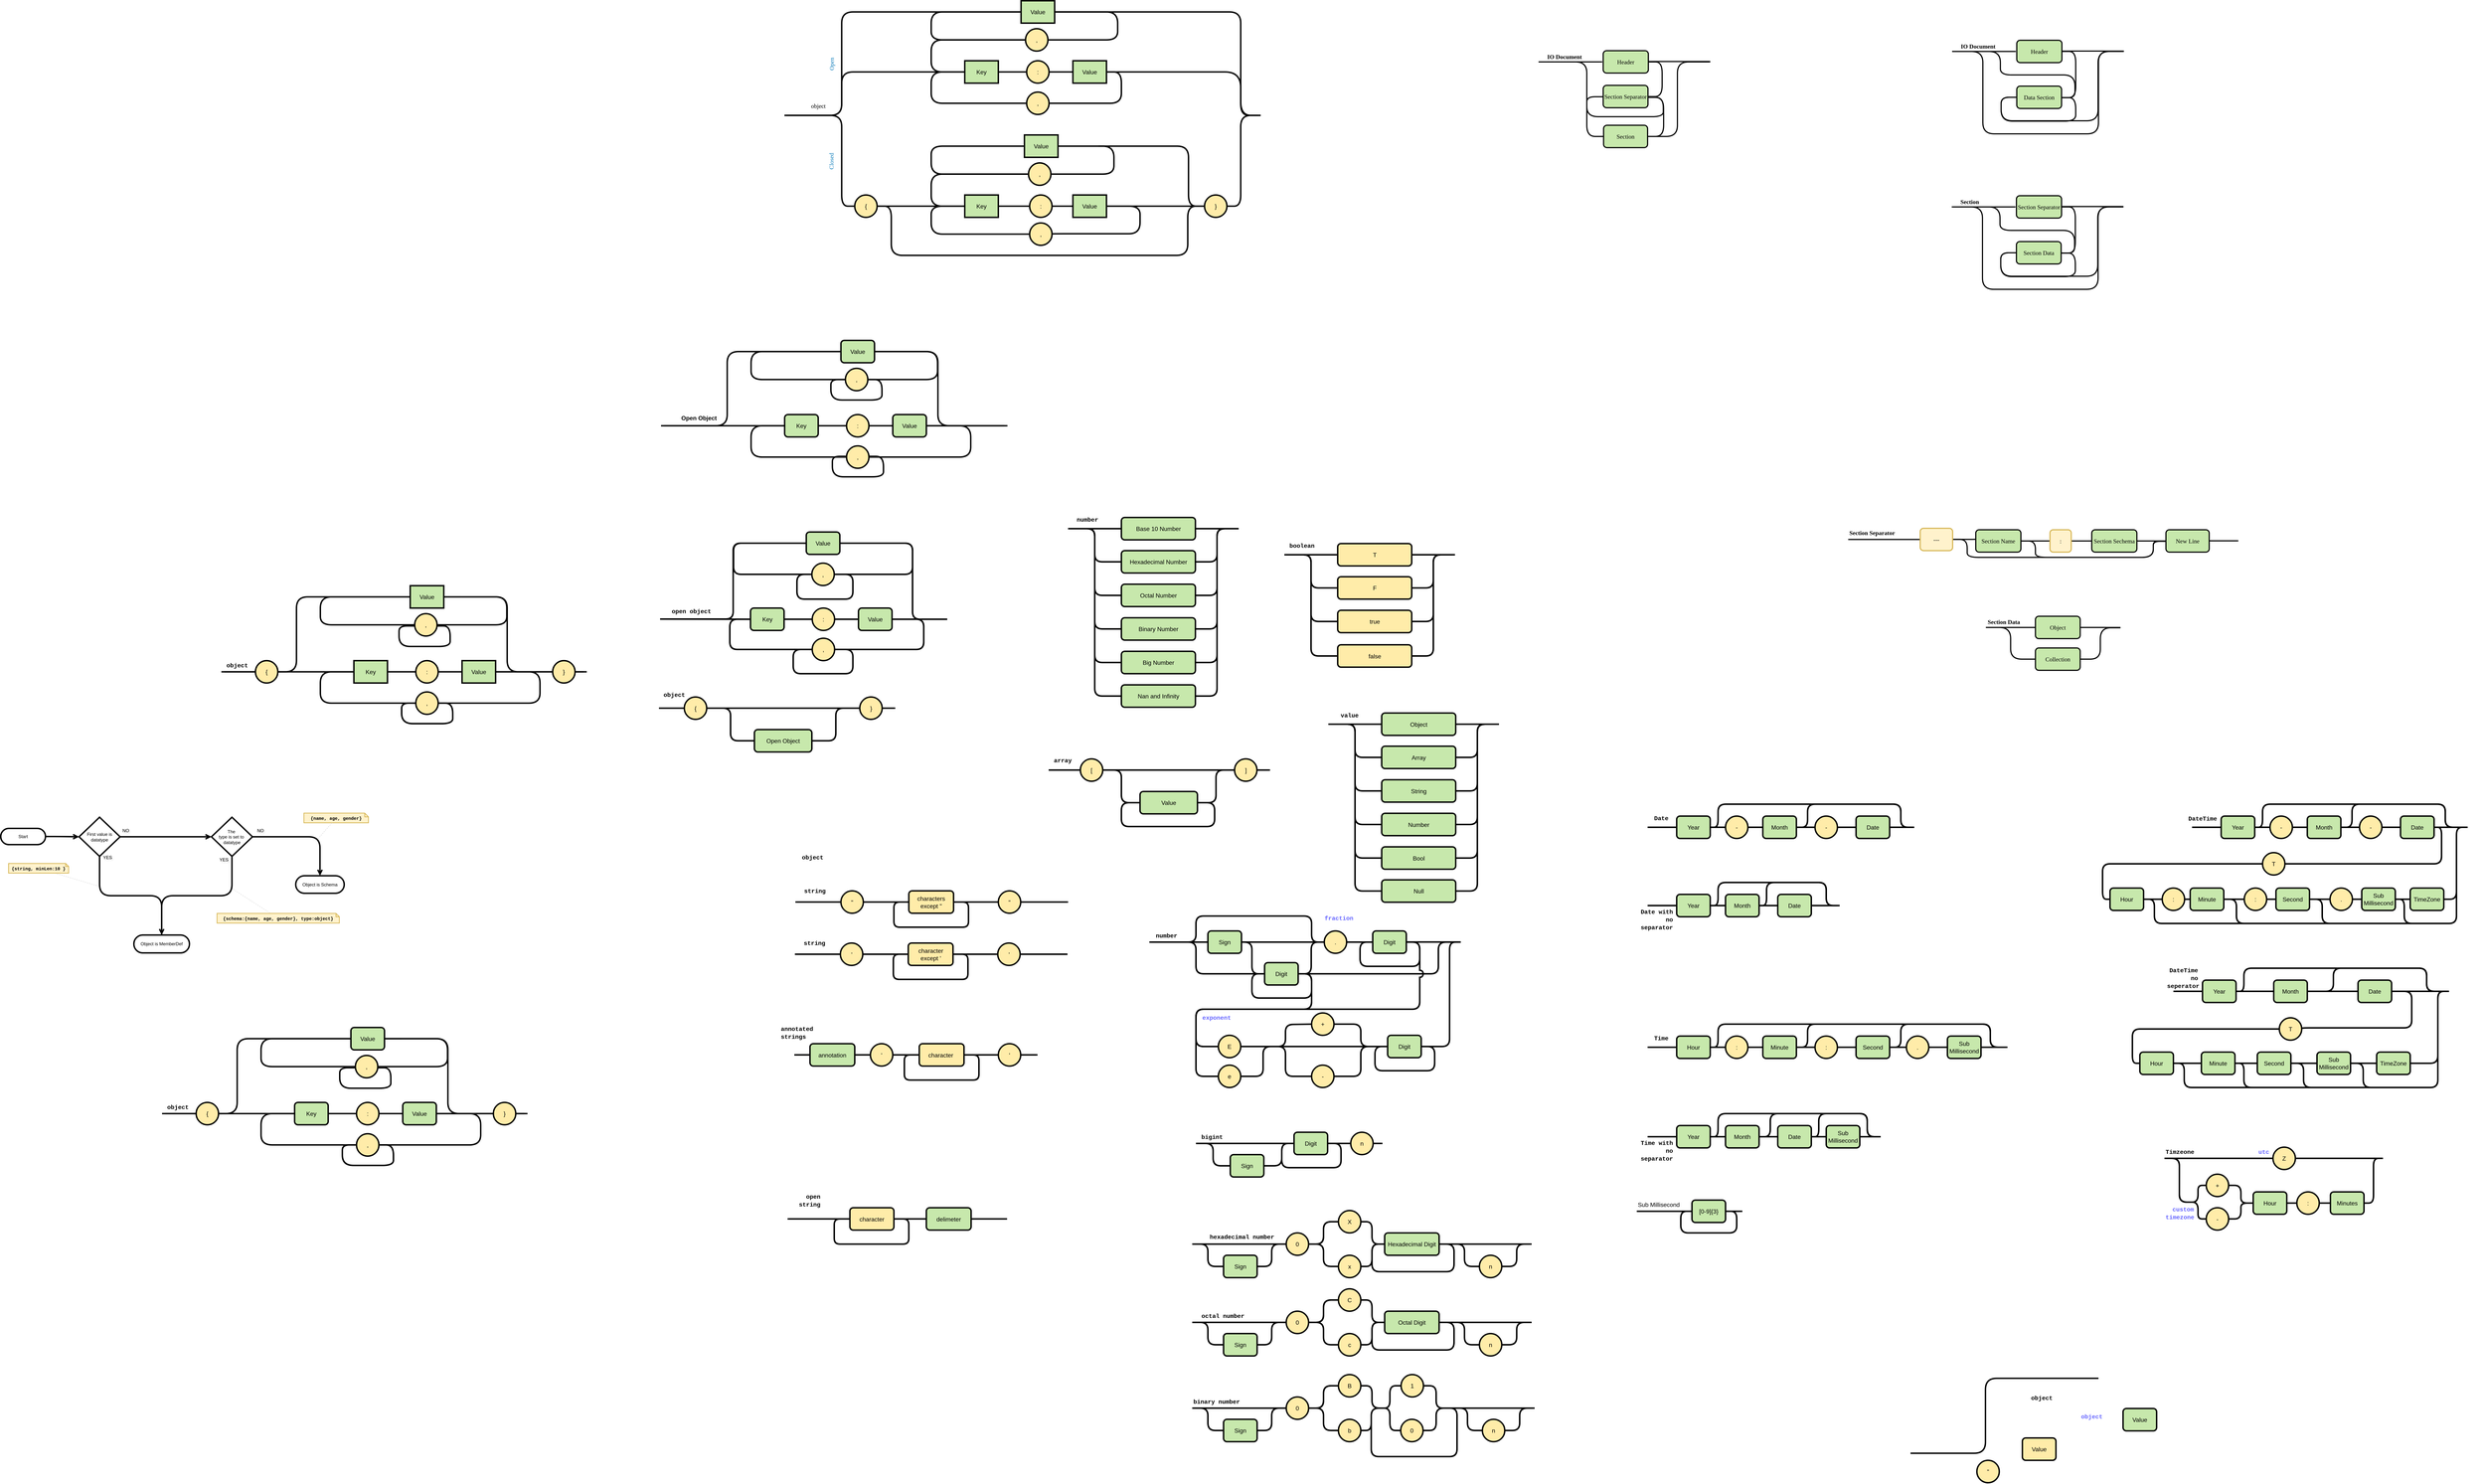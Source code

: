 <mxfile version="24.2.5" type="device">
  <diagram name="Object" id="ARKCuN-bJ26smVGkrMyZ">
    <mxGraphModel dx="3687" dy="-616" grid="0" gridSize="10" guides="0" tooltips="1" connect="1" arrows="1" fold="1" page="0" pageScale="1" pageWidth="1100" pageHeight="850" background="none" math="0" shadow="0">
      <root>
        <mxCell id="0" />
        <mxCell id="1" parent="0" />
        <mxCell id="_f4fuNwBUE6-upE0QbV--2" value=":" style="html=1;overflow=block;blockSpacing=1;whiteSpace=wrap;ellipse;fontSize=16;fontColor=default;spacing=3.8;strokeOpacity=100;fillOpacity=100;fillColor=#ffeca9;strokeWidth=3.8;lucidId=~.tMpWqE.7GF;" parent="1" vertex="1">
          <mxGeometry x="1076" y="2066" width="60" height="60" as="geometry" />
        </mxCell>
        <mxCell id="_f4fuNwBUE6-upE0QbV--3" value="" style="html=1;jettySize=18;whiteSpace=wrap;fontSize=16;strokeOpacity=100;strokeWidth=3.8;rounded=1;arcSize=60;edgeStyle=orthogonalEdgeStyle;startArrow=none;endArrow=none;exitX=1.021;exitY=0.5;exitPerimeter=0;entryX=0;entryY=0.5;lucidId=~.tMrgyV5jGR;entryDx=0;entryDy=0;" parent="1" source="_f4fuNwBUE6-upE0QbV--15" target="_f4fuNwBUE6-upE0QbV--2" edge="1">
          <mxGeometry width="100" height="100" relative="1" as="geometry">
            <Array as="points" />
            <mxPoint x="973.14" y="2096" as="targetPoint" />
          </mxGeometry>
        </mxCell>
        <mxCell id="_f4fuNwBUE6-upE0QbV--5" value="" style="html=1;jettySize=18;whiteSpace=wrap;fontSize=16;strokeOpacity=100;strokeWidth=3.8;rounded=1;arcSize=60;edgeStyle=orthogonalEdgeStyle;startArrow=none;endArrow=none;exitX=1.031;exitY=0.5;exitPerimeter=0;entryX=0;entryY=0.5;lucidId=~.tMIspUoFgC;entryDx=0;entryDy=0;" parent="1" source="_f4fuNwBUE6-upE0QbV--2" target="_f4fuNwBUE6-upE0QbV--14" edge="1">
          <mxGeometry width="100" height="100" relative="1" as="geometry">
            <Array as="points" />
            <mxPoint x="1165.14" y="2096" as="targetPoint" />
          </mxGeometry>
        </mxCell>
        <mxCell id="_f4fuNwBUE6-upE0QbV--8" value="," style="html=1;overflow=block;blockSpacing=1;whiteSpace=wrap;ellipse;fontSize=16;fontColor=default;spacing=3.8;strokeOpacity=100;fillOpacity=100;fillColor=#ffeca9;strokeWidth=3.8;lucidId=~.tM6VV89R2c;" parent="1" vertex="1">
          <mxGeometry x="1076" y="2150" width="60" height="60" as="geometry" />
        </mxCell>
        <mxCell id="_f4fuNwBUE6-upE0QbV--9" value="" style="html=1;jettySize=18;whiteSpace=wrap;fontSize=16;strokeOpacity=100;strokeWidth=3.8;rounded=1;arcSize=60;edgeStyle=orthogonalEdgeStyle;startArrow=none;endArrow=none;entryX=1.031;entryY=0.5;entryPerimeter=0;lucidId=~.tMXez0awr2;exitX=1;exitY=0.5;exitDx=0;exitDy=0;" parent="1" source="_f4fuNwBUE6-upE0QbV--14" target="_f4fuNwBUE6-upE0QbV--8" edge="1">
          <mxGeometry width="100" height="100" relative="1" as="geometry">
            <Array as="points">
              <mxPoint x="1330" y="2096" />
              <mxPoint x="1330" y="2180" />
            </Array>
            <mxPoint x="1440" y="2096" as="sourcePoint" />
          </mxGeometry>
        </mxCell>
        <mxCell id="_f4fuNwBUE6-upE0QbV--10" value="," style="html=1;overflow=block;blockSpacing=1;whiteSpace=wrap;ellipse;fontSize=16;fontColor=default;spacing=3.8;strokeOpacity=100;fillOpacity=100;fillColor=#ffeca9;strokeWidth=3.8;lucidId=~.tMDAFviJyq;" parent="1" vertex="1">
          <mxGeometry x="1073" y="1980" width="60" height="60" as="geometry" />
        </mxCell>
        <mxCell id="_f4fuNwBUE6-upE0QbV--11" value="" style="html=1;jettySize=18;whiteSpace=wrap;fontSize=16;strokeOpacity=100;strokeWidth=3.8;rounded=1;arcSize=60;edgeStyle=orthogonalEdgeStyle;startArrow=none;endArrow=none;exitX=1.021;exitY=0.5;exitPerimeter=0;entryX=1.031;entryY=0.5;entryPerimeter=0;lucidId=~.tM7FWVhYBI;" parent="1" source="_f4fuNwBUE6-upE0QbV--16" target="_f4fuNwBUE6-upE0QbV--10" edge="1">
          <mxGeometry width="100" height="100" relative="1" as="geometry">
            <Array as="points">
              <mxPoint x="1320" y="1935" />
              <mxPoint x="1320" y="2010" />
            </Array>
          </mxGeometry>
        </mxCell>
        <mxCell id="_f4fuNwBUE6-upE0QbV--12" value="" style="html=1;jettySize=18;whiteSpace=wrap;fontSize=16;strokeOpacity=100;strokeWidth=3.8;rounded=1;arcSize=60;edgeStyle=orthogonalEdgeStyle;startArrow=none;endArrow=none;exitX=1.021;exitY=0.5;exitPerimeter=0;entryX=0;entryY=0.5;entryPerimeter=0;lucidId=~.tM86gG2Mg4;" parent="1" source="_f4fuNwBUE6-upE0QbV--16" target="_f4fuNwBUE6-upE0QbV--22" edge="1">
          <mxGeometry width="100" height="100" relative="1" as="geometry">
            <Array as="points">
              <mxPoint x="1650" y="1935" />
              <mxPoint x="1650" y="2213" />
            </Array>
          </mxGeometry>
        </mxCell>
        <mxCell id="_f4fuNwBUE6-upE0QbV--13" value="" style="html=1;jettySize=18;whiteSpace=wrap;fontSize=16;strokeOpacity=100;strokeWidth=3.8;rounded=1;arcSize=84;edgeStyle=orthogonalEdgeStyle;startArrow=none;endArrow=none;entryX=0.188;entryY=0.5;entryPerimeter=0;lucidId=~.tMgJmT4G4G;" parent="1" source="_f4fuNwBUE6-upE0QbV--14" target="_f4fuNwBUE6-upE0QbV--22" edge="1">
          <mxGeometry width="100" height="100" relative="1" as="geometry">
            <Array as="points">
              <mxPoint x="1650" y="2096" />
              <mxPoint x="1650" y="2212" />
            </Array>
            <mxPoint x="1441.86" y="2096" as="sourcePoint" />
          </mxGeometry>
        </mxCell>
        <mxCell id="_f4fuNwBUE6-upE0QbV--14" value="Value" style="html=1;overflow=block;blockSpacing=1;whiteSpace=wrap;fontSize=16;fontColor=default;spacing=3.8;strokeOpacity=100;fillOpacity=100;fillColor=#c7e8ac;strokeWidth=3.8;lucidId=~.tM9kTKnNlA;" parent="1" vertex="1">
          <mxGeometry x="1200" y="2066" width="90" height="60" as="geometry" />
        </mxCell>
        <mxCell id="_f4fuNwBUE6-upE0QbV--15" value="Key" style="html=1;overflow=block;blockSpacing=1;whiteSpace=wrap;fontSize=16;fontColor=default;spacing=3.8;strokeOpacity=100;fillOpacity=100;fillColor=#c7e8ac;strokeWidth=3.8;lucidId=~.tMATySDNcR;" parent="1" vertex="1">
          <mxGeometry x="910" y="2066" width="90" height="60" as="geometry" />
        </mxCell>
        <mxCell id="_f4fuNwBUE6-upE0QbV--16" value="Value" style="html=1;overflow=block;blockSpacing=1;whiteSpace=wrap;fontSize=16;fontColor=default;spacing=3.8;strokeOpacity=100;fillOpacity=100;fillColor=#c7e8ac;strokeWidth=3.8;lucidId=~.tM_RMryY_O;" parent="1" vertex="1">
          <mxGeometry x="1061" y="1905" width="90" height="60" as="geometry" />
        </mxCell>
        <mxCell id="_f4fuNwBUE6-upE0QbV--21" value="" style="html=1;jettySize=18;whiteSpace=wrap;fontSize=16;strokeOpacity=100;strokeWidth=3.8;rounded=1;arcSize=60;edgeStyle=orthogonalEdgeStyle;startArrow=none;endArrow=none;exitX=0.813;exitY=0.5;exitPerimeter=0;entryX=-0.021;entryY=0.5;entryPerimeter=0;lucidId=~.tMxG1s-68b;" parent="1" source="_f4fuNwBUE6-upE0QbV--23" target="_f4fuNwBUE6-upE0QbV--16" edge="1">
          <mxGeometry width="100" height="100" relative="1" as="geometry">
            <Array as="points">
              <mxPoint x="580" y="2212" />
              <mxPoint x="580" y="1935" />
            </Array>
          </mxGeometry>
        </mxCell>
        <mxCell id="_f4fuNwBUE6-upE0QbV--22" value="" style="html=1;overflow=block;blockSpacing=1;whiteSpace=wrap;shape=image;fontSize=16;spacing=0;strokeColor=none;strokeOpacity=100;strokeWidth=0;image=https://images.lucidchart.com/images/c690ffe0-e577-46db-a130-399a404985b0/content;imageAspect=0;lucidId=~.tM5M.NH-5m;" parent="1" vertex="1">
          <mxGeometry x="1695" y="2190" width="45" height="45" as="geometry" />
        </mxCell>
        <mxCell id="_f4fuNwBUE6-upE0QbV--69" style="html=1;jettySize=18;whiteSpace=wrap;fontSize=16;strokeOpacity=100;strokeWidth=3.8;rounded=1;arcSize=60;edgeStyle=orthogonalEdgeStyle;startArrow=none;endArrow=none;lucidId=~.tMXez0awr2;entryX=0;entryY=0.5;entryDx=0;entryDy=0;" parent="1" source="_f4fuNwBUE6-upE0QbV--23" target="_f4fuNwBUE6-upE0QbV--15" edge="1">
          <mxGeometry relative="1" as="geometry">
            <Array as="points">
              <mxPoint x="580" y="2212" />
              <mxPoint x="580" y="2096" />
            </Array>
          </mxGeometry>
        </mxCell>
        <mxCell id="_f4fuNwBUE6-upE0QbV--23" value="" style="html=1;overflow=block;blockSpacing=1;whiteSpace=wrap;shape=image;fontSize=16;spacing=0;strokeColor=none;strokeOpacity=100;strokeWidth=0;image=https://images.lucidchart.com/images/c690ffe0-e577-46db-a130-399a404985b0/content;imageAspect=0;lucidId=~.tMJDgf0FO~;" parent="1" vertex="1">
          <mxGeometry x="390" y="2190" width="45" height="45" as="geometry" />
        </mxCell>
        <mxCell id="_f4fuNwBUE6-upE0QbV--24" value="" style="html=1;overflow=block;blockSpacing=1;whiteSpace=wrap;fontSize=16;align=right;spacing=3.8;verticalAlign=top;strokeOpacity=0;fillOpacity=0;fillColor=#ffffff;strokeWidth=3.8;lucidId=~.tMQWqPwYYz;" parent="1" vertex="1">
          <mxGeometry x="550" y="2030" width="30" height="80" as="geometry" />
        </mxCell>
        <mxCell id="_f4fuNwBUE6-upE0QbV--25" value="" style="html=1;jettySize=18;whiteSpace=wrap;fontSize=16;strokeOpacity=100;strokeWidth=3.8;rounded=1;arcSize=60;edgeStyle=orthogonalEdgeStyle;startArrow=none;endArrow=none;exitX=1.021;exitY=0.5;exitPerimeter=0;lucidId=~.tMZOlFB3tq;" parent="1" source="_f4fuNwBUE6-upE0QbV--16" edge="1">
          <mxGeometry width="100" height="100" relative="1" as="geometry">
            <Array as="points" />
            <mxPoint x="1196" y="1935" as="targetPoint" />
          </mxGeometry>
        </mxCell>
        <mxCell id="_f4fuNwBUE6-upE0QbV--27" value=":" style="html=1;overflow=block;blockSpacing=1;whiteSpace=wrap;ellipse;fontSize=16;fontColor=default;spacing=3.8;strokeOpacity=100;fillOpacity=100;fillColor=#ffeca9;strokeWidth=3.8;lucidId=t~tMEjivBE4k;" parent="1" vertex="1">
          <mxGeometry x="1084" y="2426" width="60" height="60" as="geometry" />
        </mxCell>
        <mxCell id="_f4fuNwBUE6-upE0QbV--29" value="" style="html=1;jettySize=18;whiteSpace=wrap;fontSize=16;strokeOpacity=100;strokeWidth=3.8;rounded=1;arcSize=60;edgeStyle=orthogonalEdgeStyle;startArrow=none;endArrow=none;exitX=1.021;exitY=0.5;exitPerimeter=0;lucidId=t~tMZwiH4.Hj;entryX=0;entryY=0.5;entryDx=0;entryDy=0;" parent="1" source="_f4fuNwBUE6-upE0QbV--43" target="_f4fuNwBUE6-upE0QbV--27" edge="1">
          <mxGeometry width="100" height="100" relative="1" as="geometry">
            <Array as="points" />
            <mxPoint x="981" y="2456" as="targetPoint" />
          </mxGeometry>
        </mxCell>
        <mxCell id="_f4fuNwBUE6-upE0QbV--31" value="" style="html=1;jettySize=18;whiteSpace=wrap;fontSize=16;strokeOpacity=100;strokeWidth=3.8;rounded=1;arcSize=60;edgeStyle=orthogonalEdgeStyle;startArrow=none;endArrow=none;exitX=1.031;exitY=0.5;exitPerimeter=0;entryX=0;entryY=0.5;lucidId=t~tM~u4uyQLa;entryDx=0;entryDy=0;" parent="1" source="_f4fuNwBUE6-upE0QbV--27" target="_f4fuNwBUE6-upE0QbV--42" edge="1">
          <mxGeometry width="100" height="100" relative="1" as="geometry">
            <Array as="points" />
            <mxPoint x="1173.14" y="2456" as="targetPoint" />
          </mxGeometry>
        </mxCell>
        <mxCell id="_f4fuNwBUE6-upE0QbV--34" value="," style="html=1;overflow=block;blockSpacing=1;whiteSpace=wrap;ellipse;fontSize=16;fontColor=default;spacing=3.8;strokeOpacity=100;fillOpacity=100;fillColor=#ffeca9;strokeWidth=3.8;lucidId=t~tMsdLlej17;" parent="1" vertex="1">
          <mxGeometry x="1084" y="2501" width="60" height="60" as="geometry" />
        </mxCell>
        <mxCell id="_f4fuNwBUE6-upE0QbV--36" value="" style="html=1;jettySize=18;whiteSpace=wrap;fontSize=16;strokeOpacity=100;strokeWidth=3.8;rounded=1;arcSize=60;edgeStyle=orthogonalEdgeStyle;startArrow=none;endArrow=none;exitX=-0.031;exitY=0.5;exitPerimeter=0;entryX=0;entryY=0.5;lucidId=t~tMXZe4Mbsm;entryDx=0;entryDy=0;" parent="1" source="_f4fuNwBUE6-upE0QbV--34" target="_f4fuNwBUE6-upE0QbV--43" edge="1">
          <mxGeometry width="100" height="100" relative="1" as="geometry">
            <Array as="points">
              <mxPoint x="820" y="2531" />
              <mxPoint x="820" y="2456" />
            </Array>
            <mxPoint x="773.14" y="2456" as="targetPoint" />
          </mxGeometry>
        </mxCell>
        <mxCell id="_f4fuNwBUE6-upE0QbV--37" value="," style="html=1;overflow=block;blockSpacing=1;whiteSpace=wrap;ellipse;fontSize=16;fontColor=default;spacing=3.8;strokeOpacity=100;fillOpacity=100;fillColor=#ffeca9;strokeWidth=3.8;lucidId=t~tM6jy4L.R7;" parent="1" vertex="1">
          <mxGeometry x="1081" y="2340" width="60" height="60" as="geometry" />
        </mxCell>
        <mxCell id="_f4fuNwBUE6-upE0QbV--38" value="" style="html=1;jettySize=18;whiteSpace=wrap;fontSize=16;strokeOpacity=100;strokeWidth=3.8;rounded=1;arcSize=60;edgeStyle=orthogonalEdgeStyle;startArrow=none;endArrow=none;exitX=1;exitY=0.5;entryX=1.031;entryY=0.5;entryPerimeter=0;lucidId=t~tMG~alUbKt;exitDx=0;exitDy=0;" parent="1" source="_f4fuNwBUE6-upE0QbV--44" target="_f4fuNwBUE6-upE0QbV--37" edge="1">
          <mxGeometry width="100" height="100" relative="1" as="geometry">
            <Array as="points">
              <mxPoint x="1310" y="2295" />
              <mxPoint x="1310" y="2370" />
            </Array>
            <mxPoint x="1268.86" y="2295" as="sourcePoint" />
          </mxGeometry>
        </mxCell>
        <mxCell id="_f4fuNwBUE6-upE0QbV--39" value="" style="html=1;jettySize=18;whiteSpace=wrap;fontSize=16;strokeOpacity=100;strokeWidth=3.8;rounded=1;arcSize=60;edgeStyle=orthogonalEdgeStyle;startArrow=none;endArrow=none;exitX=-0.031;exitY=0.5;exitPerimeter=0;entryX=0;entryY=0.5;lucidId=t~tMc1Mgbz2u;entryDx=0;entryDy=0;" parent="1" source="_f4fuNwBUE6-upE0QbV--37" target="_f4fuNwBUE6-upE0QbV--44" edge="1">
          <mxGeometry width="100" height="100" relative="1" as="geometry">
            <Array as="points">
              <mxPoint x="820" y="2370" />
              <mxPoint x="820" y="2295" />
            </Array>
            <mxPoint x="962.14" y="2295" as="targetPoint" />
          </mxGeometry>
        </mxCell>
        <mxCell id="_f4fuNwBUE6-upE0QbV--40" value="" style="html=1;jettySize=18;whiteSpace=wrap;fontSize=16;strokeOpacity=100;strokeWidth=3.8;rounded=1;arcSize=60;edgeStyle=orthogonalEdgeStyle;startArrow=none;endArrow=none;exitX=1.031;exitY=0.5;exitPerimeter=0;entryX=-0.031;entryY=0.5;entryPerimeter=0;lucidId=t~tMpF_9RFtC;" parent="1" target="_f4fuNwBUE6-upE0QbV--57" edge="1">
          <mxGeometry width="100" height="100" relative="1" as="geometry">
            <Array as="points">
              <mxPoint x="1510" y="2295" />
              <mxPoint x="1510" y="2456" />
            </Array>
            <mxPoint x="1268.86" y="2295" as="sourcePoint" />
          </mxGeometry>
        </mxCell>
        <mxCell id="_f4fuNwBUE6-upE0QbV--41" value="" style="html=1;jettySize=18;whiteSpace=wrap;fontSize=16;strokeOpacity=100;strokeWidth=3.8;rounded=1;arcSize=84;edgeStyle=orthogonalEdgeStyle;startArrow=none;endArrow=none;entryX=-0.031;entryY=0.5;entryPerimeter=0;lucidId=t~tMOgFuUpit;" parent="1" source="_f4fuNwBUE6-upE0QbV--42" target="_f4fuNwBUE6-upE0QbV--57" edge="1">
          <mxGeometry width="100" height="100" relative="1" as="geometry">
            <Array as="points" />
            <mxPoint x="1449.86" y="2456" as="sourcePoint" />
          </mxGeometry>
        </mxCell>
        <mxCell id="_f4fuNwBUE6-upE0QbV--42" value="Value" style="html=1;overflow=block;blockSpacing=1;whiteSpace=wrap;fontSize=16;fontColor=default;spacing=3.8;strokeOpacity=100;fillOpacity=100;fillColor=#c7e8ac;strokeWidth=3.8;lucidId=t~tMsE-9kuRL;" parent="1" vertex="1">
          <mxGeometry x="1200" y="2426" width="90" height="60" as="geometry" />
        </mxCell>
        <mxCell id="_f4fuNwBUE6-upE0QbV--43" value="Key" style="html=1;overflow=block;blockSpacing=1;whiteSpace=wrap;fontSize=16;fontColor=default;spacing=3.8;strokeOpacity=100;fillOpacity=100;fillColor=#c7e8ac;strokeWidth=3.8;lucidId=t~tMxn2.CMLu;" parent="1" vertex="1">
          <mxGeometry x="910" y="2426" width="90" height="60" as="geometry" />
        </mxCell>
        <mxCell id="_f4fuNwBUE6-upE0QbV--44" value="Value" style="html=1;overflow=block;blockSpacing=1;whiteSpace=wrap;fontSize=16;fontColor=default;spacing=3.8;strokeOpacity=100;fillOpacity=100;fillColor=#c7e8ac;strokeWidth=3.8;lucidId=t~tMngaX4Lck;" parent="1" vertex="1">
          <mxGeometry x="1070" y="2265" width="90" height="60" as="geometry" />
        </mxCell>
        <mxCell id="_f4fuNwBUE6-upE0QbV--51" value="" style="html=1;jettySize=18;whiteSpace=wrap;fontSize=16;strokeOpacity=100;strokeWidth=3.8;rounded=1;arcSize=60;edgeStyle=orthogonalEdgeStyle;startArrow=none;endArrow=none;exitX=-0.031;exitY=0.5;exitPerimeter=0;entryX=0;entryY=0.5;lucidId=t~tMV6yaYWqq;entryDx=0;entryDy=0;" parent="1" source="_f4fuNwBUE6-upE0QbV--37" target="_f4fuNwBUE6-upE0QbV--43" edge="1">
          <mxGeometry width="100" height="100" relative="1" as="geometry">
            <Array as="points">
              <mxPoint x="820" y="2370" />
              <mxPoint x="820" y="2456" />
            </Array>
            <mxPoint x="773.14" y="2456" as="targetPoint" />
          </mxGeometry>
        </mxCell>
        <mxCell id="_f4fuNwBUE6-upE0QbV--55" value="" style="html=1;jettySize=18;whiteSpace=wrap;fontSize=16;strokeOpacity=100;strokeWidth=3.8;rounded=1;arcSize=60;edgeStyle=orthogonalEdgeStyle;startArrow=none;endArrow=none;exitX=0.813;exitY=0.5;exitPerimeter=0;entryX=-0.031;entryY=0.5;entryPerimeter=0;lucidId=t~tMZJfN0c6L;" parent="1" source="_f4fuNwBUE6-upE0QbV--23" target="_f4fuNwBUE6-upE0QbV--56" edge="1">
          <mxGeometry width="100" height="100" relative="1" as="geometry">
            <Array as="points">
              <mxPoint x="580" y="2212" />
              <mxPoint x="580" y="2456" />
            </Array>
          </mxGeometry>
        </mxCell>
        <mxCell id="_f4fuNwBUE6-upE0QbV--56" value="{" style="html=1;overflow=block;blockSpacing=1;whiteSpace=wrap;ellipse;fontSize=16;fontColor=default;spacing=3.8;strokeOpacity=100;fillOpacity=100;fillColor=#ffeca9;strokeWidth=3.8;lucidId=pbuMk-r_Q8J8;" parent="1" vertex="1">
          <mxGeometry x="615" y="2426" width="60" height="60" as="geometry" />
        </mxCell>
        <mxCell id="_f4fuNwBUE6-upE0QbV--57" value="}" style="html=1;overflow=block;blockSpacing=1;whiteSpace=wrap;ellipse;fontSize=16;fontColor=default;spacing=3.8;strokeOpacity=100;fillOpacity=100;fillColor=#ffeca9;strokeWidth=3.8;lucidId=FbuMMgUrrMQn;" parent="1" vertex="1">
          <mxGeometry x="1553" y="2426" width="60" height="60" as="geometry" />
        </mxCell>
        <mxCell id="_f4fuNwBUE6-upE0QbV--58" value="" style="html=1;jettySize=18;whiteSpace=wrap;fontSize=16;strokeOpacity=100;strokeWidth=3.8;rounded=1;arcSize=60;edgeStyle=orthogonalEdgeStyle;startArrow=none;endArrow=none;exitX=1.031;exitY=0.5;exitPerimeter=0;lucidId=gcuMHWtf07ys;entryX=0;entryY=0.5;entryDx=0;entryDy=0;" parent="1" source="_f4fuNwBUE6-upE0QbV--56" target="_f4fuNwBUE6-upE0QbV--43" edge="1">
          <mxGeometry width="100" height="100" relative="1" as="geometry">
            <Array as="points" />
            <mxPoint x="780" y="2456" as="targetPoint" />
          </mxGeometry>
        </mxCell>
        <mxCell id="_f4fuNwBUE6-upE0QbV--59" value="" style="html=1;jettySize=18;whiteSpace=wrap;fontSize=16;strokeOpacity=100;strokeWidth=3.8;rounded=1;arcSize=60;edgeStyle=orthogonalEdgeStyle;startArrow=none;endArrow=none;exitX=1.031;exitY=0.5;exitPerimeter=0;entryX=-0.031;entryY=0.5;entryPerimeter=0;lucidId=XcuMOZnOnZ.W;" parent="1" source="_f4fuNwBUE6-upE0QbV--56" target="_f4fuNwBUE6-upE0QbV--57" edge="1">
          <mxGeometry width="100" height="100" relative="1" as="geometry">
            <Array as="points">
              <mxPoint x="713" y="2456" />
              <mxPoint x="713" y="2588" />
              <mxPoint x="1508" y="2588" />
              <mxPoint x="1508" y="2456" />
            </Array>
          </mxGeometry>
        </mxCell>
        <mxCell id="_f4fuNwBUE6-upE0QbV--60" value="" style="html=1;jettySize=18;whiteSpace=wrap;fontSize=16;strokeOpacity=100;strokeWidth=3.8;rounded=1;arcSize=60;edgeStyle=orthogonalEdgeStyle;startArrow=none;endArrow=none;exitX=1.031;exitY=0.5;exitPerimeter=0;entryX=0.188;entryY=0.5;entryPerimeter=0;lucidId=6duMOJ8Yvghv;" parent="1" source="_f4fuNwBUE6-upE0QbV--57" target="_f4fuNwBUE6-upE0QbV--22" edge="1">
          <mxGeometry width="100" height="100" relative="1" as="geometry">
            <Array as="points">
              <mxPoint x="1650" y="2456" />
              <mxPoint x="1650" y="2212" />
            </Array>
          </mxGeometry>
        </mxCell>
        <mxCell id="_f4fuNwBUE6-upE0QbV--61" value="object" style="html=1;overflow=block;blockSpacing=1;whiteSpace=wrap;fontSize=16;fontFamily=CPMono_v07 Bold;fontColor=default;align=right;spacing=3.8;verticalAlign=top;strokeOpacity=0;fillOpacity=0;fillColor=#ffffff;strokeWidth=3.8;lucidId=teuMFIX.KSBV;" parent="1" vertex="1">
          <mxGeometry x="450" y="2175" width="90" height="26" as="geometry" />
        </mxCell>
        <mxCell id="_f4fuNwBUE6-upE0QbV--62" value="Closed" style="html=1;overflow=block;blockSpacing=1;whiteSpace=wrap;fontSize=16;fontFamily=Carlito;fontColor=#0c7cba;align=right;spacing=3.8;verticalAlign=top;strokeOpacity=0;fillOpacity=0;rotation=-90;fillColor=#ffffff;strokeWidth=3.8;lucidId=afuMe6hrIxP3;" parent="1" vertex="1">
          <mxGeometry x="508" y="2342" width="90" height="26" as="geometry" />
        </mxCell>
        <mxCell id="_f4fuNwBUE6-upE0QbV--63" value="Open" style="html=1;overflow=block;blockSpacing=1;whiteSpace=wrap;fontSize=16;fontFamily=Carlito;fontColor=#0c7cba;align=right;spacing=3.8;verticalAlign=top;strokeOpacity=0;fillOpacity=0;rotation=-90;fillColor=#ffffff;strokeWidth=3.8;lucidId=qfuMbhKD1sV9;" parent="1" vertex="1">
          <mxGeometry x="526" y="2069" width="55" height="26" as="geometry" />
        </mxCell>
        <mxCell id="_f4fuNwBUE6-upE0QbV--65" value="" style="html=1;jettySize=18;whiteSpace=wrap;fontSize=16;strokeOpacity=100;strokeWidth=3.8;rounded=1;arcSize=60;edgeStyle=orthogonalEdgeStyle;startArrow=none;endArrow=none;entryX=0;entryY=0.5;lucidId=~.tM7FWVhYBI;entryDx=0;entryDy=0;" parent="1" source="_f4fuNwBUE6-upE0QbV--10" target="_f4fuNwBUE6-upE0QbV--15" edge="1">
          <mxGeometry width="100" height="100" relative="1" as="geometry">
            <Array as="points">
              <mxPoint x="820" y="2010" />
              <mxPoint x="820" y="2096" />
            </Array>
            <mxPoint x="1162.89" y="1945" as="sourcePoint" />
            <mxPoint x="1144.86" y="2020" as="targetPoint" />
          </mxGeometry>
        </mxCell>
        <mxCell id="_f4fuNwBUE6-upE0QbV--67" value="" style="html=1;jettySize=18;whiteSpace=wrap;fontSize=16;strokeOpacity=100;strokeWidth=3.8;rounded=1;arcSize=60;edgeStyle=orthogonalEdgeStyle;startArrow=none;endArrow=none;lucidId=~.tMXez0awr2;entryX=0;entryY=0.5;entryDx=0;entryDy=0;exitX=0;exitY=0.5;exitDx=0;exitDy=0;" parent="1" source="_f4fuNwBUE6-upE0QbV--15" target="_f4fuNwBUE6-upE0QbV--8" edge="1">
          <mxGeometry width="100" height="100" relative="1" as="geometry">
            <Array as="points">
              <mxPoint x="820" y="2096" />
              <mxPoint x="820" y="2180" />
            </Array>
            <mxPoint x="1300" y="2106" as="sourcePoint" />
            <mxPoint x="1148" y="2181" as="targetPoint" />
          </mxGeometry>
        </mxCell>
        <mxCell id="_f4fuNwBUE6-upE0QbV--73" value="" style="html=1;jettySize=18;whiteSpace=wrap;fontSize=16;strokeOpacity=100;strokeWidth=3.8;rounded=1;arcSize=60;edgeStyle=orthogonalEdgeStyle;startArrow=none;endArrow=none;exitX=0;exitY=0.5;entryX=0;entryY=0.5;lucidId=~.tM7FWVhYBI;exitDx=0;exitDy=0;entryDx=0;entryDy=0;" parent="1" source="_f4fuNwBUE6-upE0QbV--16" target="_f4fuNwBUE6-upE0QbV--10" edge="1">
          <mxGeometry width="100" height="100" relative="1" as="geometry">
            <Array as="points">
              <mxPoint x="820" y="1935" />
              <mxPoint x="820" y="2010" />
            </Array>
            <mxPoint x="1162.89" y="1945" as="sourcePoint" />
            <mxPoint x="1144.86" y="2020" as="targetPoint" />
          </mxGeometry>
        </mxCell>
        <mxCell id="_f4fuNwBUE6-upE0QbV--74" value="" style="html=1;jettySize=18;whiteSpace=wrap;fontSize=16;strokeOpacity=100;strokeWidth=3.8;rounded=1;arcSize=60;edgeStyle=orthogonalEdgeStyle;startArrow=none;endArrow=none;exitX=1;exitY=0.5;entryX=1;entryY=0.5;lucidId=t~tMXZe4Mbsm;entryDx=0;entryDy=0;exitDx=0;exitDy=0;" parent="1" source="_f4fuNwBUE6-upE0QbV--34" target="_f4fuNwBUE6-upE0QbV--42" edge="1">
          <mxGeometry width="100" height="100" relative="1" as="geometry">
            <Array as="points">
              <mxPoint x="1144" y="2530" />
              <mxPoint x="1380" y="2530" />
              <mxPoint x="1380" y="2456" />
            </Array>
            <mxPoint x="1092.14" y="2541" as="sourcePoint" />
            <mxPoint x="920.0" y="2466" as="targetPoint" />
          </mxGeometry>
        </mxCell>
        <mxCell id="_f4fuNwBUE6-upE0QbV--75" value=":" style="html=1;overflow=block;blockSpacing=1;whiteSpace=wrap;ellipse;fontSize=16;fontColor=default;spacing=3.8;strokeOpacity=100;fillOpacity=100;fillColor=#ffeca9;strokeWidth=3.8;lucidId=~.tMpWqE.7GF;" parent="1" vertex="1">
          <mxGeometry x="593" y="3015" width="60" height="60" as="geometry" />
        </mxCell>
        <mxCell id="_f4fuNwBUE6-upE0QbV--76" value="" style="html=1;jettySize=18;whiteSpace=wrap;fontSize=16;strokeOpacity=100;strokeWidth=3.8;rounded=1;arcSize=60;edgeStyle=orthogonalEdgeStyle;startArrow=none;endArrow=none;exitX=1.021;exitY=0.5;exitPerimeter=0;entryX=0;entryY=0.5;lucidId=~.tMrgyV5jGR;entryDx=0;entryDy=0;" parent="1" source="_f4fuNwBUE6-upE0QbV--85" target="_f4fuNwBUE6-upE0QbV--75" edge="1">
          <mxGeometry width="100" height="100" relative="1" as="geometry">
            <Array as="points" />
            <mxPoint x="490.14" y="3045" as="targetPoint" />
          </mxGeometry>
        </mxCell>
        <mxCell id="_f4fuNwBUE6-upE0QbV--77" value="" style="html=1;jettySize=18;whiteSpace=wrap;fontSize=16;strokeOpacity=100;strokeWidth=3.8;rounded=1;arcSize=60;edgeStyle=orthogonalEdgeStyle;startArrow=none;endArrow=none;exitX=1.031;exitY=0.5;exitPerimeter=0;entryX=0;entryY=0.5;lucidId=~.tMIspUoFgC;entryDx=0;entryDy=0;" parent="1" source="_f4fuNwBUE6-upE0QbV--75" target="_f4fuNwBUE6-upE0QbV--84" edge="1">
          <mxGeometry width="100" height="100" relative="1" as="geometry">
            <Array as="points" />
            <mxPoint x="682.14" y="3045" as="targetPoint" />
          </mxGeometry>
        </mxCell>
        <mxCell id="_f4fuNwBUE6-upE0QbV--78" value="," style="html=1;overflow=block;blockSpacing=1;whiteSpace=wrap;ellipse;fontSize=16;fontColor=default;spacing=3.8;strokeOpacity=100;fillOpacity=100;fillColor=#ffeca9;strokeWidth=3.8;lucidId=~.tM6VV89R2c;" parent="1" vertex="1">
          <mxGeometry x="593" y="3099" width="60" height="60" as="geometry" />
        </mxCell>
        <mxCell id="_f4fuNwBUE6-upE0QbV--79" value="" style="html=1;jettySize=18;whiteSpace=wrap;fontSize=16;strokeOpacity=100;strokeWidth=3.8;rounded=1;arcSize=60;edgeStyle=orthogonalEdgeStyle;startArrow=none;endArrow=none;entryX=1.031;entryY=0.5;entryPerimeter=0;lucidId=~.tMXez0awr2;exitX=1;exitY=0.5;exitDx=0;exitDy=0;" parent="1" source="_f4fuNwBUE6-upE0QbV--84" target="_f4fuNwBUE6-upE0QbV--78" edge="1">
          <mxGeometry width="100" height="100" relative="1" as="geometry">
            <Array as="points">
              <mxPoint x="926" y="3045" />
              <mxPoint x="926" y="3129" />
            </Array>
            <mxPoint x="957" y="3045" as="sourcePoint" />
          </mxGeometry>
        </mxCell>
        <mxCell id="_f4fuNwBUE6-upE0QbV--80" value="," style="html=1;overflow=block;blockSpacing=1;whiteSpace=wrap;ellipse;fontSize=16;fontColor=default;spacing=3.8;strokeOpacity=100;fillOpacity=100;fillColor=#ffeca9;strokeWidth=3.8;lucidId=~.tMDAFviJyq;" parent="1" vertex="1">
          <mxGeometry x="590" y="2891" width="60" height="60" as="geometry" />
        </mxCell>
        <mxCell id="_f4fuNwBUE6-upE0QbV--81" value="" style="html=1;jettySize=18;whiteSpace=wrap;fontSize=16;strokeOpacity=100;strokeWidth=3.8;rounded=1;arcSize=60;edgeStyle=orthogonalEdgeStyle;startArrow=none;endArrow=none;exitX=1.021;exitY=0.5;exitPerimeter=0;entryX=1.031;entryY=0.5;entryPerimeter=0;lucidId=~.tM7FWVhYBI;" parent="1" source="_f4fuNwBUE6-upE0QbV--86" target="_f4fuNwBUE6-upE0QbV--80" edge="1">
          <mxGeometry width="100" height="100" relative="1" as="geometry">
            <Array as="points">
              <mxPoint x="837" y="2846" />
              <mxPoint x="837" y="2921" />
            </Array>
          </mxGeometry>
        </mxCell>
        <mxCell id="_f4fuNwBUE6-upE0QbV--82" value="" style="html=1;jettySize=18;whiteSpace=wrap;fontSize=16;strokeOpacity=100;strokeWidth=3.8;rounded=1;arcSize=60;edgeStyle=orthogonalEdgeStyle;startArrow=none;endArrow=none;exitX=1.021;exitY=0.5;exitPerimeter=0;lucidId=~.tM86gG2Mg4;" parent="1" source="_f4fuNwBUE6-upE0QbV--86" target="_f4fuNwBUE6-upE0QbV--88" edge="1">
          <mxGeometry width="100" height="100" relative="1" as="geometry">
            <Array as="points">
              <mxPoint x="838" y="2846" />
              <mxPoint x="838" y="3045" />
            </Array>
          </mxGeometry>
        </mxCell>
        <mxCell id="_f4fuNwBUE6-upE0QbV--83" value="" style="html=1;jettySize=18;whiteSpace=wrap;fontSize=16;strokeOpacity=100;strokeWidth=3.8;rounded=1;arcSize=84;edgeStyle=orthogonalEdgeStyle;startArrow=none;endArrow=none;entryX=0.188;entryY=0.5;entryPerimeter=0;lucidId=~.tMgJmT4G4G;" parent="1" source="_f4fuNwBUE6-upE0QbV--84" target="_f4fuNwBUE6-upE0QbV--88" edge="1">
          <mxGeometry width="100" height="100" relative="1" as="geometry">
            <Array as="points">
              <mxPoint x="971" y="3045" />
              <mxPoint x="971" y="3045" />
            </Array>
            <mxPoint x="958.86" y="3045" as="sourcePoint" />
          </mxGeometry>
        </mxCell>
        <mxCell id="_f4fuNwBUE6-upE0QbV--84" value="Value" style="html=1;overflow=block;blockSpacing=1;whiteSpace=wrap;fontSize=16;fontColor=default;spacing=3.8;strokeOpacity=100;fillOpacity=100;fillColor=#c7e8ac;strokeWidth=3.8;lucidId=~.tM9kTKnNlA;rounded=1;" parent="1" vertex="1">
          <mxGeometry x="717" y="3015" width="90" height="60" as="geometry" />
        </mxCell>
        <mxCell id="_f4fuNwBUE6-upE0QbV--85" value="Key" style="html=1;overflow=block;blockSpacing=1;whiteSpace=wrap;fontSize=16;fontColor=default;spacing=3.8;strokeOpacity=100;fillOpacity=100;fillColor=#c7e8ac;strokeWidth=3.8;lucidId=~.tMATySDNcR;rounded=1;" parent="1" vertex="1">
          <mxGeometry x="427" y="3015" width="90" height="60" as="geometry" />
        </mxCell>
        <mxCell id="_f4fuNwBUE6-upE0QbV--86" value="Value" style="html=1;overflow=block;blockSpacing=1;whiteSpace=wrap;fontSize=16;fontColor=default;spacing=3.8;strokeOpacity=100;fillOpacity=100;fillColor=#c7e8ac;strokeWidth=3.8;lucidId=~.tM_RMryY_O;rounded=1;" parent="1" vertex="1">
          <mxGeometry x="578" y="2816" width="90" height="60" as="geometry" />
        </mxCell>
        <mxCell id="_f4fuNwBUE6-upE0QbV--87" value="" style="html=1;jettySize=18;whiteSpace=wrap;fontSize=16;strokeOpacity=100;strokeWidth=3.8;rounded=1;arcSize=60;edgeStyle=orthogonalEdgeStyle;startArrow=none;endArrow=none;exitX=0.813;exitY=0.5;exitPerimeter=0;entryX=-0.021;entryY=0.5;entryPerimeter=0;lucidId=~.tMxG1s-68b;" parent="1" source="_f4fuNwBUE6-upE0QbV--90" target="_f4fuNwBUE6-upE0QbV--86" edge="1">
          <mxGeometry width="100" height="100" relative="1" as="geometry">
            <Array as="points">
              <mxPoint x="273" y="3045" />
              <mxPoint x="273" y="2846" />
            </Array>
          </mxGeometry>
        </mxCell>
        <mxCell id="_f4fuNwBUE6-upE0QbV--88" value="" style="html=1;overflow=block;blockSpacing=1;whiteSpace=wrap;shape=image;fontSize=16;spacing=0;strokeColor=none;strokeOpacity=100;strokeWidth=0;image=https://images.lucidchart.com/images/c690ffe0-e577-46db-a130-399a404985b0/content;imageAspect=0;lucidId=~.tM5M.NH-5m;" parent="1" vertex="1">
          <mxGeometry x="1016" y="3022.5" width="45" height="45" as="geometry" />
        </mxCell>
        <mxCell id="_f4fuNwBUE6-upE0QbV--89" style="html=1;jettySize=18;whiteSpace=wrap;fontSize=16;strokeOpacity=100;strokeWidth=3.8;rounded=1;arcSize=60;edgeStyle=orthogonalEdgeStyle;startArrow=none;endArrow=none;lucidId=~.tMXez0awr2;entryX=0;entryY=0.5;entryDx=0;entryDy=0;exitX=1;exitY=0.5;exitDx=0;exitDy=0;" parent="1" source="_f4fuNwBUE6-upE0QbV--90" target="_f4fuNwBUE6-upE0QbV--85" edge="1">
          <mxGeometry relative="1" as="geometry">
            <Array as="points">
              <mxPoint x="225" y="3045" />
            </Array>
          </mxGeometry>
        </mxCell>
        <mxCell id="_f4fuNwBUE6-upE0QbV--90" value="" style="html=1;overflow=block;blockSpacing=1;whiteSpace=wrap;shape=image;fontSize=16;spacing=0;strokeColor=none;strokeOpacity=100;strokeWidth=0;image=https://images.lucidchart.com/images/c690ffe0-e577-46db-a130-399a404985b0/content;imageAspect=0;lucidId=~.tMJDgf0FO~;" parent="1" vertex="1">
          <mxGeometry x="59" y="3022.5" width="45" height="45" as="geometry" />
        </mxCell>
        <mxCell id="_f4fuNwBUE6-upE0QbV--92" value="" style="html=1;jettySize=18;whiteSpace=wrap;fontSize=16;strokeOpacity=100;strokeWidth=3.8;rounded=1;arcSize=60;edgeStyle=orthogonalEdgeStyle;startArrow=none;endArrow=none;exitX=1.021;exitY=0.5;exitPerimeter=0;lucidId=~.tMZOlFB3tq;" parent="1" source="_f4fuNwBUE6-upE0QbV--86" edge="1">
          <mxGeometry width="100" height="100" relative="1" as="geometry">
            <Array as="points" />
            <mxPoint x="713" y="2846" as="targetPoint" />
          </mxGeometry>
        </mxCell>
        <mxCell id="_f4fuNwBUE6-upE0QbV--113" value="Open Object" style="html=1;overflow=block;blockSpacing=1;whiteSpace=wrap;fontSize=16;fontFamily=Helvetica;fontColor=default;align=right;spacing=3.8;verticalAlign=top;strokeOpacity=0;fillOpacity=0;fillColor=#ffffff;strokeWidth=3.8;lucidId=teuMFIX.KSBV;fontStyle=1" parent="1" vertex="1">
          <mxGeometry x="93" y="3012" width="155" height="26" as="geometry" />
        </mxCell>
        <mxCell id="_f4fuNwBUE6-upE0QbV--117" value="" style="html=1;jettySize=18;whiteSpace=wrap;fontSize=16;strokeOpacity=100;strokeWidth=3.8;rounded=1;arcSize=60;edgeStyle=orthogonalEdgeStyle;startArrow=none;endArrow=none;lucidId=~.tMXez0awr2;entryX=0;entryY=0.5;entryDx=0;entryDy=0;exitX=0;exitY=0.5;exitDx=0;exitDy=0;" parent="1" source="_f4fuNwBUE6-upE0QbV--85" target="_f4fuNwBUE6-upE0QbV--78" edge="1">
          <mxGeometry width="100" height="100" relative="1" as="geometry">
            <Array as="points">
              <mxPoint x="337" y="3045" />
              <mxPoint x="337" y="3129" />
            </Array>
            <mxPoint x="817" y="3055" as="sourcePoint" />
            <mxPoint x="665" y="3130" as="targetPoint" />
          </mxGeometry>
        </mxCell>
        <mxCell id="_f4fuNwBUE6-upE0QbV--118" value="" style="html=1;jettySize=18;whiteSpace=wrap;fontSize=16;strokeOpacity=100;strokeWidth=3.8;rounded=1;arcSize=60;edgeStyle=orthogonalEdgeStyle;startArrow=none;endArrow=none;exitX=0;exitY=0.5;entryX=0;entryY=0.5;lucidId=~.tM7FWVhYBI;exitDx=0;exitDy=0;entryDx=0;entryDy=0;" parent="1" source="_f4fuNwBUE6-upE0QbV--86" target="_f4fuNwBUE6-upE0QbV--80" edge="1">
          <mxGeometry width="100" height="100" relative="1" as="geometry">
            <Array as="points">
              <mxPoint x="337" y="2846" />
              <mxPoint x="337" y="2921" />
            </Array>
            <mxPoint x="679.89" y="2856" as="sourcePoint" />
            <mxPoint x="661.86" y="2931" as="targetPoint" />
          </mxGeometry>
        </mxCell>
        <mxCell id="_f4fuNwBUE6-upE0QbV--121" value=":" style="html=1;overflow=block;blockSpacing=1;whiteSpace=wrap;ellipse;fontSize=16;fontColor=default;spacing=3.8;strokeOpacity=100;fillOpacity=100;fillColor=#ffeca9;strokeWidth=3.8;lucidId=~.tMpWqE.7GF;" parent="1" vertex="1">
          <mxGeometry x="-562" y="3675" width="60" height="60" as="geometry" />
        </mxCell>
        <mxCell id="_f4fuNwBUE6-upE0QbV--122" value="" style="html=1;jettySize=18;whiteSpace=wrap;fontSize=16;strokeOpacity=100;strokeWidth=3.8;rounded=1;arcSize=60;edgeStyle=orthogonalEdgeStyle;startArrow=none;endArrow=none;exitX=1.021;exitY=0.5;exitPerimeter=0;entryX=0;entryY=0.5;lucidId=~.tMrgyV5jGR;entryDx=0;entryDy=0;" parent="1" source="_f4fuNwBUE6-upE0QbV--131" target="_f4fuNwBUE6-upE0QbV--121" edge="1">
          <mxGeometry width="100" height="100" relative="1" as="geometry">
            <Array as="points" />
            <mxPoint x="-664.86" y="3705" as="targetPoint" />
          </mxGeometry>
        </mxCell>
        <mxCell id="_f4fuNwBUE6-upE0QbV--123" value="" style="html=1;jettySize=18;whiteSpace=wrap;fontSize=16;strokeOpacity=100;strokeWidth=3.8;rounded=1;arcSize=60;edgeStyle=orthogonalEdgeStyle;startArrow=none;endArrow=none;exitX=1.031;exitY=0.5;exitPerimeter=0;entryX=0;entryY=0.5;lucidId=~.tMIspUoFgC;entryDx=0;entryDy=0;" parent="1" source="_f4fuNwBUE6-upE0QbV--121" target="_f4fuNwBUE6-upE0QbV--130" edge="1">
          <mxGeometry width="100" height="100" relative="1" as="geometry">
            <Array as="points" />
            <mxPoint x="-472.86" y="3705" as="targetPoint" />
          </mxGeometry>
        </mxCell>
        <mxCell id="_f4fuNwBUE6-upE0QbV--124" value="," style="html=1;overflow=block;blockSpacing=1;whiteSpace=wrap;ellipse;fontSize=16;fontColor=default;spacing=3.8;strokeOpacity=100;fillOpacity=100;fillColor=#ffeca9;strokeWidth=3.8;lucidId=~.tM6VV89R2c;" parent="1" vertex="1">
          <mxGeometry x="-562" y="3759" width="60" height="60" as="geometry" />
        </mxCell>
        <mxCell id="_f4fuNwBUE6-upE0QbV--125" value="" style="html=1;jettySize=18;whiteSpace=wrap;fontSize=16;strokeOpacity=100;strokeWidth=3.8;rounded=1;arcSize=60;edgeStyle=orthogonalEdgeStyle;startArrow=none;endArrow=none;entryX=1.031;entryY=0.5;entryPerimeter=0;lucidId=~.tMXez0awr2;exitX=1;exitY=0.5;exitDx=0;exitDy=0;" parent="1" source="_f4fuNwBUE6-upE0QbV--130" target="_f4fuNwBUE6-upE0QbV--124" edge="1">
          <mxGeometry width="100" height="100" relative="1" as="geometry">
            <Array as="points">
              <mxPoint x="-229" y="3705" />
              <mxPoint x="-229" y="3789" />
            </Array>
            <mxPoint x="-198" y="3705" as="sourcePoint" />
          </mxGeometry>
        </mxCell>
        <mxCell id="_f4fuNwBUE6-upE0QbV--126" value="," style="html=1;overflow=block;blockSpacing=1;whiteSpace=wrap;ellipse;fontSize=16;fontColor=default;spacing=3.8;strokeOpacity=100;fillOpacity=100;fillColor=#ffeca9;strokeWidth=3.8;lucidId=~.tMDAFviJyq;" parent="1" vertex="1">
          <mxGeometry x="-565" y="3549" width="60" height="60" as="geometry" />
        </mxCell>
        <mxCell id="_f4fuNwBUE6-upE0QbV--127" value="" style="html=1;jettySize=18;whiteSpace=wrap;fontSize=16;strokeOpacity=100;strokeWidth=3.8;rounded=1;arcSize=60;edgeStyle=orthogonalEdgeStyle;startArrow=none;endArrow=none;exitX=1.021;exitY=0.5;exitPerimeter=0;entryX=1.031;entryY=0.5;entryPerimeter=0;lucidId=~.tM7FWVhYBI;" parent="1" source="_f4fuNwBUE6-upE0QbV--132" target="_f4fuNwBUE6-upE0QbV--126" edge="1">
          <mxGeometry width="100" height="100" relative="1" as="geometry">
            <Array as="points">
              <mxPoint x="-318" y="3504" />
              <mxPoint x="-318" y="3579" />
            </Array>
          </mxGeometry>
        </mxCell>
        <mxCell id="_f4fuNwBUE6-upE0QbV--128" value="" style="html=1;jettySize=18;whiteSpace=wrap;fontSize=16;strokeOpacity=100;strokeWidth=3.8;rounded=1;arcSize=60;edgeStyle=orthogonalEdgeStyle;startArrow=none;endArrow=none;exitX=1.021;exitY=0.5;exitPerimeter=0;lucidId=~.tM86gG2Mg4;" parent="1" source="_f4fuNwBUE6-upE0QbV--132" target="_f4fuNwBUE6-upE0QbV--134" edge="1">
          <mxGeometry width="100" height="100" relative="1" as="geometry">
            <Array as="points">
              <mxPoint x="-317" y="3504" />
              <mxPoint x="-317" y="3705" />
            </Array>
          </mxGeometry>
        </mxCell>
        <mxCell id="_f4fuNwBUE6-upE0QbV--129" value="" style="html=1;jettySize=18;whiteSpace=wrap;fontSize=16;strokeOpacity=100;strokeWidth=3.8;rounded=1;arcSize=84;edgeStyle=orthogonalEdgeStyle;startArrow=none;endArrow=none;entryX=0.188;entryY=0.5;entryPerimeter=0;lucidId=~.tMgJmT4G4G;" parent="1" source="_f4fuNwBUE6-upE0QbV--130" target="_f4fuNwBUE6-upE0QbV--134" edge="1">
          <mxGeometry width="100" height="100" relative="1" as="geometry">
            <Array as="points">
              <mxPoint x="-184" y="3705" />
              <mxPoint x="-184" y="3705" />
            </Array>
            <mxPoint x="-196.14" y="3705" as="sourcePoint" />
          </mxGeometry>
        </mxCell>
        <mxCell id="_f4fuNwBUE6-upE0QbV--130" value="Value" style="html=1;overflow=block;blockSpacing=1;whiteSpace=wrap;fontSize=16;fontColor=default;spacing=3.8;strokeOpacity=100;fillOpacity=100;fillColor=#c7e8ac;strokeWidth=3.8;lucidId=~.tM9kTKnNlA;" parent="1" vertex="1">
          <mxGeometry x="-438" y="3675" width="90" height="60" as="geometry" />
        </mxCell>
        <mxCell id="_f4fuNwBUE6-upE0QbV--131" value="Key" style="html=1;overflow=block;blockSpacing=1;whiteSpace=wrap;fontSize=16;fontColor=default;spacing=3.8;strokeOpacity=100;fillOpacity=100;fillColor=#c7e8ac;strokeWidth=3.8;lucidId=~.tMATySDNcR;" parent="1" vertex="1">
          <mxGeometry x="-728" y="3675" width="90" height="60" as="geometry" />
        </mxCell>
        <mxCell id="_f4fuNwBUE6-upE0QbV--132" value="Value" style="html=1;overflow=block;blockSpacing=1;whiteSpace=wrap;fontSize=16;fontColor=default;spacing=3.8;strokeOpacity=100;fillOpacity=100;fillColor=#c7e8ac;strokeWidth=3.8;lucidId=~.tM_RMryY_O;" parent="1" vertex="1">
          <mxGeometry x="-577" y="3474" width="90" height="60" as="geometry" />
        </mxCell>
        <mxCell id="_f4fuNwBUE6-upE0QbV--133" value="" style="html=1;jettySize=18;whiteSpace=wrap;fontSize=16;strokeOpacity=100;strokeWidth=3.8;rounded=1;arcSize=60;edgeStyle=orthogonalEdgeStyle;startArrow=none;endArrow=none;exitX=0.813;exitY=0.5;exitPerimeter=0;entryX=-0.021;entryY=0.5;entryPerimeter=0;lucidId=~.tMxG1s-68b;" parent="1" source="_f4fuNwBUE6-upE0QbV--136" target="_f4fuNwBUE6-upE0QbV--132" edge="1">
          <mxGeometry width="100" height="100" relative="1" as="geometry">
            <Array as="points">
              <mxPoint x="-882" y="3705" />
              <mxPoint x="-882" y="3504" />
            </Array>
          </mxGeometry>
        </mxCell>
        <mxCell id="_f4fuNwBUE6-upE0QbV--134" value="" style="html=1;overflow=block;blockSpacing=1;whiteSpace=wrap;shape=image;fontSize=16;spacing=0;strokeColor=none;strokeOpacity=100;strokeWidth=0;image=https://images.lucidchart.com/images/c690ffe0-e577-46db-a130-399a404985b0/content;imageAspect=0;lucidId=~.tM5M.NH-5m;" parent="1" vertex="1">
          <mxGeometry x="-112" y="3682.5" width="45" height="45" as="geometry" />
        </mxCell>
        <mxCell id="_f4fuNwBUE6-upE0QbV--135" style="html=1;jettySize=18;whiteSpace=wrap;fontSize=16;strokeOpacity=100;strokeWidth=3.8;rounded=1;arcSize=60;edgeStyle=orthogonalEdgeStyle;startArrow=none;endArrow=none;lucidId=~.tMXez0awr2;entryX=0;entryY=0.5;entryDx=0;entryDy=0;exitX=1;exitY=0.5;exitDx=0;exitDy=0;" parent="1" source="_f4fuNwBUE6-upE0QbV--143" target="_f4fuNwBUE6-upE0QbV--131" edge="1">
          <mxGeometry relative="1" as="geometry">
            <Array as="points">
              <mxPoint x="-930" y="3705" />
            </Array>
          </mxGeometry>
        </mxCell>
        <mxCell id="_f4fuNwBUE6-upE0QbV--136" value="" style="html=1;overflow=block;blockSpacing=1;whiteSpace=wrap;shape=image;fontSize=16;spacing=0;strokeColor=none;strokeOpacity=100;strokeWidth=0;image=https://images.lucidchart.com/images/c690ffe0-e577-46db-a130-399a404985b0/content;imageAspect=0;lucidId=~.tMJDgf0FO~;" parent="1" vertex="1">
          <mxGeometry x="-1120" y="3682.5" width="45" height="45" as="geometry" />
        </mxCell>
        <mxCell id="_f4fuNwBUE6-upE0QbV--137" value="" style="html=1;jettySize=18;whiteSpace=wrap;fontSize=16;strokeOpacity=100;strokeWidth=3.8;rounded=1;arcSize=60;edgeStyle=orthogonalEdgeStyle;startArrow=none;endArrow=none;exitX=1.021;exitY=0.5;exitPerimeter=0;lucidId=~.tMZOlFB3tq;" parent="1" source="_f4fuNwBUE6-upE0QbV--132" edge="1">
          <mxGeometry width="100" height="100" relative="1" as="geometry">
            <Array as="points" />
            <mxPoint x="-442" y="3504" as="targetPoint" />
          </mxGeometry>
        </mxCell>
        <mxCell id="_f4fuNwBUE6-upE0QbV--138" value="&lt;font face=&quot;Courier New&quot; style=&quot;font-size: 16px;&quot;&gt;object&lt;/font&gt;" style="html=1;overflow=block;blockSpacing=1;whiteSpace=wrap;fontSize=16;fontFamily=CPMono_v07 Bold;fontColor=default;align=right;spacing=3.8;verticalAlign=top;strokeOpacity=0;fillOpacity=0;fillColor=#ffffff;strokeWidth=3.8;lucidId=teuMFIX.KSBV;fontStyle=1" parent="1" vertex="1">
          <mxGeometry x="-1087" y="3675" width="78" height="26" as="geometry" />
        </mxCell>
        <mxCell id="_f4fuNwBUE6-upE0QbV--139" value="" style="html=1;jettySize=18;whiteSpace=wrap;fontSize=16;strokeOpacity=100;strokeWidth=3.8;rounded=1;arcSize=60;edgeStyle=orthogonalEdgeStyle;startArrow=none;endArrow=none;lucidId=~.tMXez0awr2;entryX=0;entryY=0.5;entryDx=0;entryDy=0;exitX=0;exitY=0.5;exitDx=0;exitDy=0;" parent="1" source="_f4fuNwBUE6-upE0QbV--131" target="_f4fuNwBUE6-upE0QbV--124" edge="1">
          <mxGeometry width="100" height="100" relative="1" as="geometry">
            <Array as="points">
              <mxPoint x="-818" y="3705" />
              <mxPoint x="-818" y="3789" />
            </Array>
            <mxPoint x="-338" y="3715" as="sourcePoint" />
            <mxPoint x="-490" y="3790" as="targetPoint" />
          </mxGeometry>
        </mxCell>
        <mxCell id="_f4fuNwBUE6-upE0QbV--140" value="" style="html=1;jettySize=18;whiteSpace=wrap;fontSize=16;strokeOpacity=100;strokeWidth=3.8;rounded=1;arcSize=60;edgeStyle=orthogonalEdgeStyle;startArrow=none;endArrow=none;exitX=0;exitY=0.5;entryX=0;entryY=0.5;lucidId=~.tM7FWVhYBI;exitDx=0;exitDy=0;entryDx=0;entryDy=0;" parent="1" source="_f4fuNwBUE6-upE0QbV--132" target="_f4fuNwBUE6-upE0QbV--126" edge="1">
          <mxGeometry width="100" height="100" relative="1" as="geometry">
            <Array as="points">
              <mxPoint x="-818" y="3504" />
              <mxPoint x="-818" y="3579" />
            </Array>
            <mxPoint x="-475.11" y="3514" as="sourcePoint" />
            <mxPoint x="-493.14" y="3589" as="targetPoint" />
          </mxGeometry>
        </mxCell>
        <mxCell id="_f4fuNwBUE6-upE0QbV--142" value="}" style="html=1;overflow=block;blockSpacing=1;whiteSpace=wrap;ellipse;fontSize=16;fontColor=default;spacing=3.8;strokeOpacity=100;fillOpacity=100;fillColor=#ffeca9;strokeWidth=3.8;lucidId=FbuMMgUrrMQn;" parent="1" vertex="1">
          <mxGeometry x="-195" y="3675" width="60" height="60" as="geometry" />
        </mxCell>
        <mxCell id="_f4fuNwBUE6-upE0QbV--144" value="" style="html=1;jettySize=18;whiteSpace=wrap;fontSize=16;strokeOpacity=100;strokeWidth=3.8;rounded=1;arcSize=60;edgeStyle=orthogonalEdgeStyle;startArrow=none;endArrow=none;lucidId=~.tMXez0awr2;entryX=0;entryY=0.5;entryDx=0;entryDy=0;exitX=1;exitY=0.5;exitDx=0;exitDy=0;" parent="1" source="_f4fuNwBUE6-upE0QbV--136" target="_f4fuNwBUE6-upE0QbV--143" edge="1">
          <mxGeometry relative="1" as="geometry">
            <mxPoint x="-1075" y="3705" as="sourcePoint" />
            <mxPoint x="-728" y="3705" as="targetPoint" />
            <Array as="points" />
          </mxGeometry>
        </mxCell>
        <mxCell id="_f4fuNwBUE6-upE0QbV--143" value="{" style="html=1;overflow=block;blockSpacing=1;whiteSpace=wrap;ellipse;fontSize=16;fontColor=default;spacing=3.8;strokeOpacity=100;fillOpacity=100;fillColor=#ffeca9;strokeWidth=3.8;lucidId=pbuMk-r_Q8J8;" parent="1" vertex="1">
          <mxGeometry x="-992" y="3675" width="60" height="60" as="geometry" />
        </mxCell>
        <mxCell id="P5vw7CUGjnSHWgnjB4UO-3" value="" style="html=1;jettySize=18;whiteSpace=wrap;fontSize=16;strokeOpacity=100;strokeWidth=3.8;rounded=1;arcSize=60;edgeStyle=orthogonalEdgeStyle;startArrow=none;endArrow=none;exitX=1;exitY=0.5;entryX=0;entryY=0.5;lucidId=~.tM7FWVhYBI;entryDx=0;entryDy=0;exitDx=0;exitDy=0;" parent="1" source="_f4fuNwBUE6-upE0QbV--80" target="_f4fuNwBUE6-upE0QbV--80" edge="1">
          <mxGeometry width="100" height="100" relative="1" as="geometry">
            <Array as="points">
              <mxPoint x="688" y="2921" />
              <mxPoint x="688" y="2976" />
              <mxPoint x="551" y="2976" />
              <mxPoint x="551" y="2921" />
            </Array>
            <mxPoint x="680" y="2856" as="sourcePoint" />
            <mxPoint x="662" y="2931" as="targetPoint" />
          </mxGeometry>
        </mxCell>
        <mxCell id="P5vw7CUGjnSHWgnjB4UO-4" value="" style="html=1;jettySize=18;whiteSpace=wrap;fontSize=16;strokeOpacity=100;strokeWidth=3.8;rounded=1;arcSize=60;edgeStyle=orthogonalEdgeStyle;startArrow=none;endArrow=none;lucidId=~.tM7FWVhYBI;" parent="1" source="_f4fuNwBUE6-upE0QbV--78" target="_f4fuNwBUE6-upE0QbV--78" edge="1">
          <mxGeometry width="100" height="100" relative="1" as="geometry">
            <Array as="points">
              <mxPoint x="692" y="3127" />
              <mxPoint x="692" y="3182" />
              <mxPoint x="555" y="3182" />
              <mxPoint x="555" y="3127" />
            </Array>
            <mxPoint x="653.5" y="3127" as="sourcePoint" />
            <mxPoint x="593.5" y="3127" as="targetPoint" />
          </mxGeometry>
        </mxCell>
        <mxCell id="P5vw7CUGjnSHWgnjB4UO-5" value="" style="html=1;jettySize=18;whiteSpace=wrap;fontSize=16;strokeOpacity=100;strokeWidth=3.8;rounded=1;arcSize=60;edgeStyle=orthogonalEdgeStyle;startArrow=none;endArrow=none;lucidId=~.tM7FWVhYBI;" parent="1" source="_f4fuNwBUE6-upE0QbV--126" target="_f4fuNwBUE6-upE0QbV--126" edge="1">
          <mxGeometry width="100" height="100" relative="1" as="geometry">
            <Array as="points">
              <mxPoint x="-470" y="3582" />
              <mxPoint x="-470" y="3637" />
              <mxPoint x="-607" y="3637" />
              <mxPoint x="-607" y="3582" />
            </Array>
            <mxPoint x="-508" y="3582" as="sourcePoint" />
            <mxPoint x="-568" y="3582" as="targetPoint" />
          </mxGeometry>
        </mxCell>
        <mxCell id="P5vw7CUGjnSHWgnjB4UO-6" value="" style="html=1;jettySize=18;whiteSpace=wrap;fontSize=16;strokeOpacity=100;strokeWidth=4;rounded=1;arcSize=60;edgeStyle=orthogonalEdgeStyle;startArrow=none;endArrow=none;lucidId=~.tM7FWVhYBI;strokeColor=default;curved=0;shadow=0;flowAnimation=0;" parent="1" source="_f4fuNwBUE6-upE0QbV--124" target="_f4fuNwBUE6-upE0QbV--124" edge="1">
          <mxGeometry width="100" height="100" relative="1" as="geometry">
            <Array as="points">
              <mxPoint x="-463" y="3789" />
              <mxPoint x="-463" y="3844" />
              <mxPoint x="-600" y="3844" />
              <mxPoint x="-600" y="3789" />
            </Array>
            <mxPoint x="-502.5" y="3789" as="sourcePoint" />
            <mxPoint x="-562.5" y="3789" as="targetPoint" />
          </mxGeometry>
        </mxCell>
        <mxCell id="UearFfjyuwTbAO5nafOu-7" value="" style="html=1;jettySize=18;whiteSpace=wrap;fontSize=16;strokeOpacity=100;strokeWidth=3;rounded=1;arcSize=60;edgeStyle=orthogonalEdgeStyle;startArrow=none;endArrow=none;exitX=1.021;exitY=0.5;exitPerimeter=0;entryX=1;entryY=0.5;lucidId=~.tM7FWVhYBI;entryDx=0;entryDy=0;" parent="1" source="UearFfjyuwTbAO5nafOu-12" target="UearFfjyuwTbAO5nafOu-26" edge="1">
          <mxGeometry width="100" height="100" relative="1" as="geometry">
            <Array as="points">
              <mxPoint x="2780" y="2069" />
              <mxPoint x="2780" y="2162" />
            </Array>
            <mxPoint x="2714.86" y="2194" as="targetPoint" />
          </mxGeometry>
        </mxCell>
        <mxCell id="UearFfjyuwTbAO5nafOu-8" value="" style="html=1;jettySize=18;whiteSpace=wrap;fontSize=16;strokeOpacity=100;strokeWidth=3;rounded=1;arcSize=60;edgeStyle=orthogonalEdgeStyle;startArrow=none;endArrow=none;exitX=1.021;exitY=0.5;exitPerimeter=0;lucidId=~.tM86gG2Mg4;" parent="1" source="UearFfjyuwTbAO5nafOu-12" target="UearFfjyuwTbAO5nafOu-14" edge="1">
          <mxGeometry width="100" height="100" relative="1" as="geometry">
            <Array as="points">
              <mxPoint x="2733" y="2068" />
            </Array>
          </mxGeometry>
        </mxCell>
        <mxCell id="UearFfjyuwTbAO5nafOu-12" value="Header" style="html=1;overflow=block;blockSpacing=1;whiteSpace=wrap;fontSize=16;fontColor=default;spacing=3.8;strokeOpacity=100;fillOpacity=100;fillColor=#c7e8ac;strokeWidth=3;lucidId=~.tM_RMryY_O;rounded=1;fontFamily=Lucida Console;" parent="1" vertex="1">
          <mxGeometry x="2622" y="2039" width="121" height="60" as="geometry" />
        </mxCell>
        <mxCell id="UearFfjyuwTbAO5nafOu-13" value="" style="html=1;jettySize=18;whiteSpace=wrap;fontSize=16;strokeOpacity=100;strokeWidth=3;rounded=1;arcSize=60;edgeStyle=orthogonalEdgeStyle;startArrow=none;endArrow=none;exitX=0.813;exitY=0.5;exitPerimeter=0;entryX=-0.021;entryY=0.5;entryPerimeter=0;lucidId=~.tMxG1s-68b;" parent="1" source="UearFfjyuwTbAO5nafOu-16" target="UearFfjyuwTbAO5nafOu-12" edge="1">
          <mxGeometry width="100" height="100" relative="1" as="geometry">
            <Array as="points">
              <mxPoint x="2535" y="2069" />
            </Array>
          </mxGeometry>
        </mxCell>
        <mxCell id="UearFfjyuwTbAO5nafOu-14" value="" style="html=1;overflow=block;blockSpacing=1;whiteSpace=wrap;shape=image;fontSize=16;spacing=0;strokeColor=none;strokeOpacity=100;strokeWidth=3;image=https://images.lucidchart.com/images/c690ffe0-e577-46db-a130-399a404985b0/content;imageAspect=0;lucidId=~.tM5M.NH-5m;" parent="1" vertex="1">
          <mxGeometry x="2909" y="2045.5" width="45" height="45" as="geometry" />
        </mxCell>
        <mxCell id="UearFfjyuwTbAO5nafOu-15" style="html=1;jettySize=18;whiteSpace=wrap;fontSize=16;strokeOpacity=100;strokeWidth=3;rounded=1;arcSize=60;edgeStyle=orthogonalEdgeStyle;startArrow=none;endArrow=none;lucidId=~.tMXez0awr2;entryX=0;entryY=0.5;entryDx=0;entryDy=0;" parent="1" source="UearFfjyuwTbAO5nafOu-16" edge="1">
          <mxGeometry relative="1" as="geometry">
            <Array as="points">
              <mxPoint x="2578" y="2069" />
              <mxPoint x="2578" y="2269" />
            </Array>
            <mxPoint x="2455.02" y="2069.18" as="sourcePoint" />
            <mxPoint x="2623" y="2269" as="targetPoint" />
          </mxGeometry>
        </mxCell>
        <mxCell id="UearFfjyuwTbAO5nafOu-16" value="" style="html=1;overflow=block;blockSpacing=1;whiteSpace=wrap;shape=image;fontSize=16;spacing=0;strokeColor=none;strokeOpacity=100;strokeWidth=3;image=https://images.lucidchart.com/images/c690ffe0-e577-46db-a130-399a404985b0/content;imageAspect=0;lucidId=~.tMJDgf0FO~;" parent="1" vertex="1">
          <mxGeometry x="2412" y="2046.5" width="45" height="45" as="geometry" />
        </mxCell>
        <mxCell id="UearFfjyuwTbAO5nafOu-18" value="IO Document" style="html=1;overflow=block;blockSpacing=1;whiteSpace=wrap;fontSize=16;fontFamily=Lucida Console;fontColor=default;align=left;spacing=3.8;verticalAlign=top;strokeOpacity=0;fillOpacity=0;fillColor=#ffffff;strokeWidth=3;lucidId=teuMFIX.KSBV;fontStyle=1" parent="1" vertex="1">
          <mxGeometry x="2469" y="2043" width="123" height="26" as="geometry" />
        </mxCell>
        <mxCell id="UearFfjyuwTbAO5nafOu-20" value="" style="html=1;jettySize=18;whiteSpace=wrap;fontSize=16;strokeOpacity=100;strokeWidth=3;rounded=1;arcSize=60;edgeStyle=orthogonalEdgeStyle;startArrow=none;endArrow=none;lucidId=~.tM7FWVhYBI;exitX=1;exitY=0.5;exitDx=0;exitDy=0;" parent="1" source="UearFfjyuwTbAO5nafOu-23" edge="1">
          <mxGeometry width="100" height="100" relative="1" as="geometry">
            <Array as="points">
              <mxPoint x="2784" y="2269" />
              <mxPoint x="2784" y="2164" />
            </Array>
            <mxPoint x="2992.89" y="2049" as="sourcePoint" />
            <mxPoint x="2738" y="2164" as="targetPoint" />
          </mxGeometry>
        </mxCell>
        <mxCell id="UearFfjyuwTbAO5nafOu-23" value="Section" style="html=1;overflow=block;blockSpacing=1;whiteSpace=wrap;fontSize=16;fontColor=default;spacing=3.8;strokeOpacity=100;fillOpacity=100;fillColor=#c7e8ac;strokeWidth=3;lucidId=~.tM_RMryY_O;rounded=1;fontFamily=Lucida Console;" parent="1" vertex="1">
          <mxGeometry x="2623" y="2239" width="118" height="60" as="geometry" />
        </mxCell>
        <mxCell id="UearFfjyuwTbAO5nafOu-24" style="html=1;jettySize=18;whiteSpace=wrap;fontSize=16;strokeOpacity=100;strokeWidth=3;rounded=1;arcSize=60;edgeStyle=orthogonalEdgeStyle;startArrow=none;endArrow=none;lucidId=~.tMXez0awr2;entryX=1;entryY=0.5;entryDx=0;entryDy=0;exitX=0;exitY=0.522;exitDx=0;exitDy=0;exitPerimeter=0;" parent="1" source="UearFfjyuwTbAO5nafOu-14" target="UearFfjyuwTbAO5nafOu-23" edge="1">
          <mxGeometry relative="1" as="geometry">
            <Array as="points">
              <mxPoint x="2821" y="2069" />
              <mxPoint x="2821" y="2269" />
            </Array>
            <mxPoint x="2857" y="1957" as="sourcePoint" />
            <mxPoint x="2746" y="2301" as="targetPoint" />
          </mxGeometry>
        </mxCell>
        <mxCell id="UearFfjyuwTbAO5nafOu-25" value="" style="html=1;jettySize=18;whiteSpace=wrap;fontSize=16;strokeOpacity=100;strokeWidth=3;rounded=1;arcSize=60;edgeStyle=orthogonalEdgeStyle;startArrow=none;endArrow=none;exitX=1.003;exitY=0.538;lucidId=~.tM7FWVhYBI;exitDx=0;exitDy=0;exitPerimeter=0;entryX=-0.009;entryY=0.508;entryDx=0;entryDy=0;entryPerimeter=0;" parent="1" source="UearFfjyuwTbAO5nafOu-26" target="UearFfjyuwTbAO5nafOu-26" edge="1">
          <mxGeometry width="100" height="100" relative="1" as="geometry">
            <Array as="points">
              <mxPoint x="2783" y="2164" />
              <mxPoint x="2783" y="2216" />
              <mxPoint x="2578" y="2216" />
              <mxPoint x="2578" y="2163" />
            </Array>
            <mxPoint x="2713" y="2164" as="sourcePoint" />
            <mxPoint x="2613" y="2162" as="targetPoint" />
          </mxGeometry>
        </mxCell>
        <mxCell id="UearFfjyuwTbAO5nafOu-26" value="Section Separator" style="html=1;overflow=block;blockSpacing=1;whiteSpace=wrap;fontSize=16;fontColor=default;spacing=3.8;strokeOpacity=100;fillOpacity=100;fillColor=#c7e8ac;strokeWidth=3;lucidId=~.tM_RMryY_O;rounded=1;fontFamily=Lucida Console;" parent="1" vertex="1">
          <mxGeometry x="2622" y="2132" width="120" height="60" as="geometry" />
        </mxCell>
        <mxCell id="UearFfjyuwTbAO5nafOu-30" value="" style="html=1;jettySize=18;whiteSpace=wrap;fontSize=16;strokeOpacity=100;strokeWidth=3;rounded=1;arcSize=60;edgeStyle=orthogonalEdgeStyle;startArrow=none;endArrow=none;exitX=1.021;exitY=0.5;exitPerimeter=0;entryX=1;entryY=0.5;lucidId=~.tM7FWVhYBI;entryDx=0;entryDy=0;" parent="1" source="UearFfjyuwTbAO5nafOu-32" target="UearFfjyuwTbAO5nafOu-42" edge="1">
          <mxGeometry width="100" height="100" relative="1" as="geometry">
            <Array as="points">
              <mxPoint x="3889" y="2041" />
              <mxPoint x="3889" y="2165" />
              <mxPoint x="3851" y="2165" />
            </Array>
            <mxPoint x="3823.86" y="2166" as="targetPoint" />
          </mxGeometry>
        </mxCell>
        <mxCell id="UearFfjyuwTbAO5nafOu-31" value="" style="html=1;jettySize=18;whiteSpace=wrap;fontSize=16;strokeOpacity=100;strokeWidth=3;rounded=1;arcSize=60;edgeStyle=orthogonalEdgeStyle;startArrow=none;endArrow=none;exitX=1.021;exitY=0.5;exitPerimeter=0;lucidId=~.tM86gG2Mg4;" parent="1" source="UearFfjyuwTbAO5nafOu-32" target="UearFfjyuwTbAO5nafOu-34" edge="1">
          <mxGeometry width="100" height="100" relative="1" as="geometry">
            <Array as="points">
              <mxPoint x="3842" y="2040" />
            </Array>
          </mxGeometry>
        </mxCell>
        <mxCell id="UearFfjyuwTbAO5nafOu-32" value="Header" style="html=1;overflow=block;blockSpacing=1;whiteSpace=wrap;fontSize=16;fontColor=default;spacing=3.8;strokeOpacity=100;fillOpacity=100;fillColor=#c7e8ac;strokeWidth=3;lucidId=~.tM_RMryY_O;rounded=1;fontFamily=Lucida Console;" parent="1" vertex="1">
          <mxGeometry x="3731" y="2011" width="121" height="60" as="geometry" />
        </mxCell>
        <mxCell id="UearFfjyuwTbAO5nafOu-33" value="" style="html=1;jettySize=18;whiteSpace=wrap;fontSize=16;strokeOpacity=100;strokeWidth=3;rounded=1;arcSize=60;edgeStyle=orthogonalEdgeStyle;startArrow=none;endArrow=none;exitX=0.813;exitY=0.5;exitPerimeter=0;entryX=-0.021;entryY=0.5;entryPerimeter=0;lucidId=~.tMxG1s-68b;" parent="1" source="UearFfjyuwTbAO5nafOu-36" target="UearFfjyuwTbAO5nafOu-32" edge="1">
          <mxGeometry width="100" height="100" relative="1" as="geometry">
            <Array as="points">
              <mxPoint x="3644" y="2041" />
            </Array>
          </mxGeometry>
        </mxCell>
        <mxCell id="UearFfjyuwTbAO5nafOu-34" value="" style="html=1;overflow=block;blockSpacing=1;whiteSpace=wrap;shape=image;fontSize=16;spacing=0;strokeColor=none;strokeOpacity=100;strokeWidth=3;image=https://images.lucidchart.com/images/c690ffe0-e577-46db-a130-399a404985b0/content;imageAspect=0;lucidId=~.tM5M.NH-5m;" parent="1" vertex="1">
          <mxGeometry x="4018" y="2017.5" width="45" height="45" as="geometry" />
        </mxCell>
        <mxCell id="UearFfjyuwTbAO5nafOu-35" style="html=1;jettySize=18;whiteSpace=wrap;fontSize=16;strokeOpacity=100;strokeWidth=3;rounded=1;arcSize=60;edgeStyle=orthogonalEdgeStyle;startArrow=none;endArrow=none;lucidId=~.tMXez0awr2;entryX=1;entryY=0.5;entryDx=0;entryDy=0;" parent="1" source="UearFfjyuwTbAO5nafOu-36" target="UearFfjyuwTbAO5nafOu-42" edge="1">
          <mxGeometry relative="1" as="geometry">
            <Array as="points">
              <mxPoint x="3687" y="2041" />
              <mxPoint x="3687" y="2104" />
              <mxPoint x="3887" y="2104" />
              <mxPoint x="3887" y="2165" />
              <mxPoint x="3851" y="2165" />
            </Array>
            <mxPoint x="3564.02" y="2041.18" as="sourcePoint" />
            <mxPoint x="3732" y="2241" as="targetPoint" />
          </mxGeometry>
        </mxCell>
        <mxCell id="UearFfjyuwTbAO5nafOu-36" value="" style="html=1;overflow=block;blockSpacing=1;whiteSpace=wrap;shape=image;fontSize=16;spacing=0;strokeColor=none;strokeOpacity=100;strokeWidth=3;image=https://images.lucidchart.com/images/c690ffe0-e577-46db-a130-399a404985b0/content;imageAspect=0;lucidId=~.tMJDgf0FO~;" parent="1" vertex="1">
          <mxGeometry x="3521" y="2018.5" width="45" height="45" as="geometry" />
        </mxCell>
        <mxCell id="UearFfjyuwTbAO5nafOu-37" value="IO Document" style="html=1;overflow=block;blockSpacing=1;whiteSpace=wrap;fontSize=16;fontFamily=Lucida Console;fontColor=default;align=left;spacing=3.8;verticalAlign=top;strokeOpacity=0;fillOpacity=0;fillColor=#ffffff;strokeWidth=3;lucidId=teuMFIX.KSBV;fontStyle=1" parent="1" vertex="1">
          <mxGeometry x="3578" y="2015" width="123" height="26" as="geometry" />
        </mxCell>
        <mxCell id="UearFfjyuwTbAO5nafOu-40" style="html=1;jettySize=18;whiteSpace=wrap;fontSize=16;strokeOpacity=100;strokeWidth=3;rounded=1;arcSize=60;edgeStyle=orthogonalEdgeStyle;startArrow=none;endArrow=none;lucidId=~.tMXez0awr2;entryX=0;entryY=0.5;entryDx=0;entryDy=0;exitX=0;exitY=0.522;exitDx=0;exitDy=0;exitPerimeter=0;" parent="1" source="UearFfjyuwTbAO5nafOu-34" target="UearFfjyuwTbAO5nafOu-42" edge="1">
          <mxGeometry relative="1" as="geometry">
            <Array as="points">
              <mxPoint x="3949" y="2041" />
              <mxPoint x="3949" y="2227" />
              <mxPoint x="3689" y="2227" />
              <mxPoint x="3689" y="2164" />
            </Array>
            <mxPoint x="3966" y="1929" as="sourcePoint" />
            <mxPoint x="3850" y="2241" as="targetPoint" />
          </mxGeometry>
        </mxCell>
        <mxCell id="UearFfjyuwTbAO5nafOu-41" value="" style="html=1;jettySize=18;whiteSpace=wrap;fontSize=16;strokeOpacity=100;strokeWidth=3;rounded=1;arcSize=60;edgeStyle=orthogonalEdgeStyle;startArrow=none;endArrow=none;exitX=1.005;exitY=0.512;lucidId=~.tM7FWVhYBI;exitDx=0;exitDy=0;exitPerimeter=0;entryX=0;entryY=0.5;entryDx=0;entryDy=0;" parent="1" source="UearFfjyuwTbAO5nafOu-42" target="UearFfjyuwTbAO5nafOu-42" edge="1">
          <mxGeometry width="100" height="100" relative="1" as="geometry">
            <Array as="points">
              <mxPoint x="3889" y="2165" />
              <mxPoint x="3889" y="2228" />
              <mxPoint x="3689" y="2228" />
              <mxPoint x="3689" y="2164" />
            </Array>
            <mxPoint x="3822" y="2156" as="sourcePoint" />
            <mxPoint x="3719" y="2180" as="targetPoint" />
          </mxGeometry>
        </mxCell>
        <mxCell id="UearFfjyuwTbAO5nafOu-42" value="Data Section" style="html=1;overflow=block;blockSpacing=1;whiteSpace=wrap;fontSize=16;fontColor=default;spacing=3.8;strokeOpacity=100;fillOpacity=100;fillColor=#c7e8ac;strokeWidth=3;lucidId=~.tM_RMryY_O;rounded=1;fontFamily=Lucida Console;" parent="1" vertex="1">
          <mxGeometry x="3731" y="2134" width="120" height="60" as="geometry" />
        </mxCell>
        <mxCell id="UearFfjyuwTbAO5nafOu-43" style="html=1;jettySize=18;whiteSpace=wrap;fontSize=16;strokeOpacity=100;strokeWidth=3;rounded=1;arcSize=60;edgeStyle=orthogonalEdgeStyle;startArrow=none;endArrow=none;lucidId=~.tMXez0awr2;exitX=1;exitY=0.5;exitDx=0;exitDy=0;" parent="1" source="UearFfjyuwTbAO5nafOu-36" target="UearFfjyuwTbAO5nafOu-34" edge="1">
          <mxGeometry relative="1" as="geometry">
            <Array as="points">
              <mxPoint x="3640" y="2041" />
              <mxPoint x="3640" y="2262" />
              <mxPoint x="3950" y="2262" />
              <mxPoint x="3950" y="2040" />
            </Array>
            <mxPoint x="3576" y="2051" as="sourcePoint" />
            <mxPoint x="3861" y="2174" as="targetPoint" />
          </mxGeometry>
        </mxCell>
        <mxCell id="UearFfjyuwTbAO5nafOu-44" value="" style="html=1;jettySize=18;whiteSpace=wrap;fontSize=16;strokeOpacity=100;strokeWidth=3;rounded=1;arcSize=60;edgeStyle=orthogonalEdgeStyle;startArrow=none;endArrow=none;exitX=1.021;exitY=0.5;exitPerimeter=0;entryX=1;entryY=0.5;lucidId=~.tM7FWVhYBI;entryDx=0;entryDy=0;" parent="1" source="UearFfjyuwTbAO5nafOu-46" target="UearFfjyuwTbAO5nafOu-54" edge="1">
          <mxGeometry width="100" height="100" relative="1" as="geometry">
            <Array as="points">
              <mxPoint x="3888" y="2458" />
              <mxPoint x="3888" y="2582" />
              <mxPoint x="3850" y="2582" />
            </Array>
            <mxPoint x="3822.86" y="2583" as="targetPoint" />
          </mxGeometry>
        </mxCell>
        <mxCell id="UearFfjyuwTbAO5nafOu-45" value="" style="html=1;jettySize=18;whiteSpace=wrap;fontSize=16;strokeOpacity=100;strokeWidth=3;rounded=1;arcSize=60;edgeStyle=orthogonalEdgeStyle;startArrow=none;endArrow=none;exitX=1.021;exitY=0.5;exitPerimeter=0;lucidId=~.tM86gG2Mg4;" parent="1" source="UearFfjyuwTbAO5nafOu-46" target="UearFfjyuwTbAO5nafOu-48" edge="1">
          <mxGeometry width="100" height="100" relative="1" as="geometry">
            <Array as="points">
              <mxPoint x="3841" y="2457" />
            </Array>
          </mxGeometry>
        </mxCell>
        <mxCell id="UearFfjyuwTbAO5nafOu-46" value="Section Separator" style="html=1;overflow=block;blockSpacing=1;whiteSpace=wrap;fontSize=16;spacing=3.8;strokeOpacity=100;fillOpacity=100;fillColor=#c7e8ac;strokeWidth=3;lucidId=~.tM_RMryY_O;rounded=1;fontFamily=Lucida Console;strokeColor=default;align=center;verticalAlign=middle;fontColor=default;" parent="1" vertex="1">
          <mxGeometry x="3730" y="2428" width="121" height="60" as="geometry" />
        </mxCell>
        <mxCell id="UearFfjyuwTbAO5nafOu-47" value="" style="html=1;jettySize=18;whiteSpace=wrap;fontSize=16;strokeOpacity=100;strokeWidth=3;rounded=1;arcSize=60;edgeStyle=orthogonalEdgeStyle;startArrow=none;endArrow=none;exitX=0.813;exitY=0.5;exitPerimeter=0;entryX=-0.021;entryY=0.5;entryPerimeter=0;lucidId=~.tMxG1s-68b;" parent="1" source="UearFfjyuwTbAO5nafOu-50" target="UearFfjyuwTbAO5nafOu-46" edge="1">
          <mxGeometry width="100" height="100" relative="1" as="geometry">
            <Array as="points">
              <mxPoint x="3643" y="2458" />
            </Array>
          </mxGeometry>
        </mxCell>
        <mxCell id="UearFfjyuwTbAO5nafOu-48" value="" style="html=1;overflow=block;blockSpacing=1;whiteSpace=wrap;shape=image;fontSize=16;spacing=0;strokeColor=none;strokeOpacity=100;strokeWidth=3;image=https://images.lucidchart.com/images/c690ffe0-e577-46db-a130-399a404985b0/content;imageAspect=0;lucidId=~.tM5M.NH-5m;" parent="1" vertex="1">
          <mxGeometry x="4017" y="2434.5" width="45" height="45" as="geometry" />
        </mxCell>
        <mxCell id="UearFfjyuwTbAO5nafOu-49" style="html=1;jettySize=18;whiteSpace=wrap;fontSize=16;strokeOpacity=100;strokeWidth=3;rounded=1;arcSize=60;edgeStyle=orthogonalEdgeStyle;startArrow=none;endArrow=none;lucidId=~.tMXez0awr2;entryX=1;entryY=0.5;entryDx=0;entryDy=0;" parent="1" source="UearFfjyuwTbAO5nafOu-50" target="UearFfjyuwTbAO5nafOu-54" edge="1">
          <mxGeometry relative="1" as="geometry">
            <Array as="points">
              <mxPoint x="3686" y="2458" />
              <mxPoint x="3686" y="2521" />
              <mxPoint x="3886" y="2521" />
              <mxPoint x="3886" y="2582" />
              <mxPoint x="3850" y="2582" />
            </Array>
            <mxPoint x="3563.02" y="2458.18" as="sourcePoint" />
            <mxPoint x="3731" y="2658" as="targetPoint" />
          </mxGeometry>
        </mxCell>
        <mxCell id="UearFfjyuwTbAO5nafOu-50" value="" style="html=1;overflow=block;blockSpacing=1;whiteSpace=wrap;shape=image;fontSize=16;spacing=0;strokeColor=none;strokeOpacity=100;strokeWidth=3;image=https://images.lucidchart.com/images/c690ffe0-e577-46db-a130-399a404985b0/content;imageAspect=0;lucidId=~.tMJDgf0FO~;" parent="1" vertex="1">
          <mxGeometry x="3520" y="2435.5" width="45" height="45" as="geometry" />
        </mxCell>
        <mxCell id="UearFfjyuwTbAO5nafOu-51" value="Section" style="html=1;overflow=block;blockSpacing=1;whiteSpace=wrap;fontSize=16;fontFamily=Lucida Console;fontColor=default;align=left;spacing=3.8;verticalAlign=top;strokeOpacity=0;fillOpacity=0;fillColor=#ffffff;strokeWidth=3;lucidId=teuMFIX.KSBV;fontStyle=1" parent="1" vertex="1">
          <mxGeometry x="3577" y="2432" width="123" height="26" as="geometry" />
        </mxCell>
        <mxCell id="UearFfjyuwTbAO5nafOu-52" style="html=1;jettySize=18;whiteSpace=wrap;fontSize=16;strokeOpacity=100;strokeWidth=3;rounded=1;arcSize=60;edgeStyle=orthogonalEdgeStyle;startArrow=none;endArrow=none;lucidId=~.tMXez0awr2;entryX=0;entryY=0.5;entryDx=0;entryDy=0;exitX=0;exitY=0.522;exitDx=0;exitDy=0;exitPerimeter=0;" parent="1" source="UearFfjyuwTbAO5nafOu-48" target="UearFfjyuwTbAO5nafOu-54" edge="1">
          <mxGeometry relative="1" as="geometry">
            <Array as="points">
              <mxPoint x="3948" y="2458" />
              <mxPoint x="3948" y="2644" />
              <mxPoint x="3688" y="2644" />
              <mxPoint x="3688" y="2581" />
            </Array>
            <mxPoint x="3965" y="2346" as="sourcePoint" />
            <mxPoint x="3849" y="2658" as="targetPoint" />
          </mxGeometry>
        </mxCell>
        <mxCell id="UearFfjyuwTbAO5nafOu-53" value="" style="html=1;jettySize=18;whiteSpace=wrap;fontSize=16;strokeOpacity=100;strokeWidth=3;rounded=1;arcSize=60;edgeStyle=orthogonalEdgeStyle;startArrow=none;endArrow=none;exitX=1.005;exitY=0.512;lucidId=~.tM7FWVhYBI;exitDx=0;exitDy=0;exitPerimeter=0;entryX=0;entryY=0.5;entryDx=0;entryDy=0;" parent="1" source="UearFfjyuwTbAO5nafOu-54" target="UearFfjyuwTbAO5nafOu-54" edge="1">
          <mxGeometry width="100" height="100" relative="1" as="geometry">
            <Array as="points">
              <mxPoint x="3888" y="2582" />
              <mxPoint x="3888" y="2645" />
              <mxPoint x="3688" y="2645" />
              <mxPoint x="3688" y="2581" />
            </Array>
            <mxPoint x="3821" y="2573" as="sourcePoint" />
            <mxPoint x="3718" y="2597" as="targetPoint" />
          </mxGeometry>
        </mxCell>
        <mxCell id="UearFfjyuwTbAO5nafOu-54" value="Section Data" style="html=1;overflow=block;blockSpacing=1;whiteSpace=wrap;fontSize=16;fontColor=default;spacing=3.8;strokeOpacity=100;fillOpacity=100;fillColor=#c7e8ac;strokeWidth=3;lucidId=~.tM_RMryY_O;rounded=1;fontFamily=Lucida Console;" parent="1" vertex="1">
          <mxGeometry x="3730" y="2551" width="120" height="60" as="geometry" />
        </mxCell>
        <mxCell id="UearFfjyuwTbAO5nafOu-55" style="html=1;jettySize=18;whiteSpace=wrap;fontSize=16;strokeOpacity=100;strokeWidth=3;rounded=1;arcSize=60;edgeStyle=orthogonalEdgeStyle;startArrow=none;endArrow=none;lucidId=~.tMXez0awr2;exitX=1;exitY=0.5;exitDx=0;exitDy=0;" parent="1" source="UearFfjyuwTbAO5nafOu-50" target="UearFfjyuwTbAO5nafOu-48" edge="1">
          <mxGeometry relative="1" as="geometry">
            <Array as="points">
              <mxPoint x="3639" y="2458" />
              <mxPoint x="3639" y="2679" />
              <mxPoint x="3949" y="2679" />
              <mxPoint x="3949" y="2457" />
            </Array>
            <mxPoint x="3575" y="2468" as="sourcePoint" />
            <mxPoint x="3860" y="2591" as="targetPoint" />
          </mxGeometry>
        </mxCell>
        <mxCell id="UearFfjyuwTbAO5nafOu-57" value="" style="html=1;jettySize=18;whiteSpace=wrap;fontSize=16;strokeOpacity=100;strokeWidth=3;rounded=1;arcSize=60;edgeStyle=orthogonalEdgeStyle;startArrow=none;endArrow=none;exitX=1;exitY=0.5;lucidId=~.tM7FWVhYBI;exitDx=0;exitDy=0;" parent="1" source="UearFfjyuwTbAO5nafOu-82" target="UearFfjyuwTbAO5nafOu-61" edge="1">
          <mxGeometry width="100" height="100" relative="1" as="geometry">
            <Array as="points" />
            <mxPoint x="3915.541" y="3586" as="sourcePoint" />
            <mxPoint x="3884.86" y="3711" as="targetPoint" />
          </mxGeometry>
        </mxCell>
        <mxCell id="UearFfjyuwTbAO5nafOu-58" value="" style="html=1;jettySize=18;whiteSpace=wrap;fontSize=16;strokeOpacity=100;strokeWidth=3;rounded=1;arcSize=60;edgeStyle=orthogonalEdgeStyle;startArrow=none;endArrow=none;lucidId=~.tM86gG2Mg4;exitX=1;exitY=0.5;exitDx=0;exitDy=0;" parent="1" source="UearFfjyuwTbAO5nafOu-71" target="UearFfjyuwTbAO5nafOu-78" edge="1">
          <mxGeometry width="100" height="100" relative="1" as="geometry">
            <Array as="points" />
            <mxPoint x="3753" y="3365" as="sourcePoint" />
            <mxPoint x="4129" y="3354" as="targetPoint" />
          </mxGeometry>
        </mxCell>
        <mxCell id="UearFfjyuwTbAO5nafOu-60" value="" style="html=1;jettySize=18;whiteSpace=wrap;fontSize=16;strokeOpacity=100;strokeWidth=3;rounded=1;arcSize=60;edgeStyle=orthogonalEdgeStyle;startArrow=none;endArrow=none;entryX=0;entryY=0.5;lucidId=~.tMxG1s-68b;entryDx=0;entryDy=0;" parent="1" source="UearFfjyuwTbAO5nafOu-73" target="UearFfjyuwTbAO5nafOu-69" edge="1">
          <mxGeometry width="100" height="100" relative="1" as="geometry">
            <Array as="points">
              <mxPoint x="3324" y="3350" />
              <mxPoint x="3324" y="3350" />
            </Array>
            <mxPoint x="3289.565" y="3353.44" as="sourcePoint" />
            <mxPoint x="3460.439" y="3353.44" as="targetPoint" />
          </mxGeometry>
        </mxCell>
        <mxCell id="UearFfjyuwTbAO5nafOu-61" value="" style="html=1;overflow=block;blockSpacing=1;whiteSpace=wrap;shape=image;fontSize=16;spacing=0;strokeColor=none;strokeOpacity=100;strokeWidth=3;image=https://images.lucidchart.com/images/c690ffe0-e577-46db-a130-399a404985b0/content;imageAspect=0;lucidId=~.tM5M.NH-5m;" parent="1" vertex="1">
          <mxGeometry x="4009" y="3563.5" width="45" height="45" as="geometry" />
        </mxCell>
        <mxCell id="UearFfjyuwTbAO5nafOu-62" style="html=1;jettySize=18;whiteSpace=wrap;fontSize=16;strokeOpacity=100;strokeWidth=3;rounded=1;arcSize=60;edgeStyle=orthogonalEdgeStyle;startArrow=none;endArrow=none;lucidId=~.tMXez0awr2;entryX=0;entryY=0.5;entryDx=0;entryDy=0;" parent="1" source="UearFfjyuwTbAO5nafOu-63" target="UearFfjyuwTbAO5nafOu-82" edge="1">
          <mxGeometry relative="1" as="geometry">
            <mxPoint x="3625.02" y="3586.18" as="sourcePoint" />
            <mxPoint x="3793" y="3786" as="targetPoint" />
          </mxGeometry>
        </mxCell>
        <mxCell id="UearFfjyuwTbAO5nafOu-63" value="" style="html=1;overflow=block;blockSpacing=1;whiteSpace=wrap;shape=image;fontSize=16;spacing=0;strokeColor=none;strokeOpacity=100;strokeWidth=3;image=https://images.lucidchart.com/images/c690ffe0-e577-46db-a130-399a404985b0/content;imageAspect=0;lucidId=~.tMJDgf0FO~;" parent="1" vertex="1">
          <mxGeometry x="3603" y="3563.5" width="45" height="45" as="geometry" />
        </mxCell>
        <mxCell id="UearFfjyuwTbAO5nafOu-64" value="Section Separator" style="html=1;overflow=block;blockSpacing=1;whiteSpace=wrap;fontSize=16;fontFamily=Lucida Console;fontColor=default;align=left;spacing=3.8;verticalAlign=top;strokeOpacity=0;fillOpacity=0;fillColor=#ffffff;strokeWidth=3;lucidId=teuMFIX.KSBV;fontStyle=1" parent="1" vertex="1">
          <mxGeometry x="3279" y="3320" width="176" height="26" as="geometry" />
        </mxCell>
        <mxCell id="UearFfjyuwTbAO5nafOu-65" style="html=1;jettySize=18;whiteSpace=wrap;fontSize=16;strokeOpacity=100;strokeWidth=3;rounded=1;arcSize=60;edgeStyle=orthogonalEdgeStyle;startArrow=none;endArrow=none;lucidId=~.tMXez0awr2;entryX=1;entryY=0.5;entryDx=0;entryDy=0;exitX=0;exitY=0.522;exitDx=0;exitDy=0;exitPerimeter=0;" parent="1" source="UearFfjyuwTbAO5nafOu-61" target="UearFfjyuwTbAO5nafOu-67" edge="1">
          <mxGeometry relative="1" as="geometry">
            <mxPoint x="4027" y="3474" as="sourcePoint" />
            <mxPoint x="3911" y="3786" as="targetPoint" />
          </mxGeometry>
        </mxCell>
        <mxCell id="UearFfjyuwTbAO5nafOu-66" value="" style="html=1;jettySize=18;whiteSpace=wrap;fontSize=16;strokeOpacity=100;strokeWidth=3;rounded=1;arcSize=60;edgeStyle=orthogonalEdgeStyle;startArrow=none;endArrow=none;lucidId=~.tM7FWVhYBI;entryX=0;entryY=0.5;entryDx=0;entryDy=0;exitX=1;exitY=0.5;exitDx=0;exitDy=0;" parent="1" source="UearFfjyuwTbAO5nafOu-63" target="UearFfjyuwTbAO5nafOu-67" edge="1">
          <mxGeometry width="100" height="100" relative="1" as="geometry">
            <mxPoint x="3723" y="3607" as="sourcePoint" />
            <mxPoint x="3780" y="3725" as="targetPoint" />
          </mxGeometry>
        </mxCell>
        <mxCell id="UearFfjyuwTbAO5nafOu-67" value="Collection" style="html=1;overflow=block;blockSpacing=1;whiteSpace=wrap;fontSize=16;fontColor=default;spacing=3.8;strokeOpacity=100;fillOpacity=100;fillColor=#c7e8ac;strokeWidth=3;lucidId=~.tM_RMryY_O;rounded=1;fontFamily=Lucida Console;" parent="1" vertex="1">
          <mxGeometry x="3781" y="3641" width="120" height="60" as="geometry" />
        </mxCell>
        <mxCell id="UearFfjyuwTbAO5nafOu-73" value="" style="html=1;overflow=block;blockSpacing=1;whiteSpace=wrap;shape=image;fontSize=16;spacing=0;strokeColor=none;strokeOpacity=100;strokeWidth=3;image=https://images.lucidchart.com/images/c690ffe0-e577-46db-a130-399a404985b0/content;imageAspect=0;lucidId=~.tMJDgf0FO~;" parent="1" vertex="1">
          <mxGeometry x="3234" y="3327.5" width="45" height="45" as="geometry" />
        </mxCell>
        <mxCell id="UearFfjyuwTbAO5nafOu-74" value="" style="html=1;overflow=block;blockSpacing=1;whiteSpace=wrap;shape=image;fontSize=16;spacing=0;strokeColor=none;strokeOpacity=100;strokeWidth=3;image=https://images.lucidchart.com/images/c690ffe0-e577-46db-a130-399a404985b0/content;imageAspect=0;lucidId=~.tM5M.NH-5m;" parent="1" vertex="1">
          <mxGeometry x="4320" y="3331.5" width="45" height="45" as="geometry" />
        </mxCell>
        <mxCell id="UearFfjyuwTbAO5nafOu-75" value="" style="html=1;jettySize=18;whiteSpace=wrap;fontSize=16;strokeOpacity=100;strokeWidth=3;rounded=1;arcSize=60;edgeStyle=orthogonalEdgeStyle;startArrow=none;endArrow=none;lucidId=~.tMxG1s-68b;" parent="1" edge="1">
          <mxGeometry width="100" height="100" relative="1" as="geometry">
            <Array as="points">
              <mxPoint x="3598" y="3350" />
              <mxPoint x="3598" y="3398" />
              <mxPoint x="4097" y="3398" />
              <mxPoint x="4097" y="3354" />
            </Array>
            <mxPoint x="3559" y="3349.73" as="sourcePoint" />
            <mxPoint x="4129" y="3354" as="targetPoint" />
          </mxGeometry>
        </mxCell>
        <mxCell id="UearFfjyuwTbAO5nafOu-76" value="" style="html=1;jettySize=18;whiteSpace=wrap;fontSize=16;strokeOpacity=100;strokeWidth=3;rounded=1;arcSize=60;edgeStyle=orthogonalEdgeStyle;startArrow=none;endArrow=none;lucidId=~.tM86gG2Mg4;exitX=1;exitY=0.5;exitDx=0;exitDy=0;entryX=0.002;entryY=0.424;entryDx=0;entryDy=0;entryPerimeter=0;" parent="1" target="UearFfjyuwTbAO5nafOu-70" edge="1">
          <mxGeometry width="100" height="100" relative="1" as="geometry">
            <Array as="points">
              <mxPoint x="3611" y="3350" />
            </Array>
            <mxPoint x="3559" y="3349.78" as="sourcePoint" />
            <mxPoint x="3611" y="3350" as="targetPoint" />
          </mxGeometry>
        </mxCell>
        <mxCell id="UearFfjyuwTbAO5nafOu-69" value="---" style="html=1;overflow=block;blockSpacing=1;whiteSpace=wrap;fontSize=16;spacing=3.8;strokeOpacity=100;fillOpacity=100;fillColor=#fff2cc;strokeWidth=3;lucidId=~.tM_RMryY_O;rounded=1;fontFamily=Lucida Console;strokeColor=#d6b656;align=center;verticalAlign=middle;" parent="1" vertex="1">
          <mxGeometry x="3472" y="3320" width="87" height="60" as="geometry" />
        </mxCell>
        <mxCell id="UearFfjyuwTbAO5nafOu-72" value="Section Sechema" style="html=1;overflow=block;blockSpacing=1;whiteSpace=wrap;fontSize=16;spacing=3.8;strokeOpacity=100;fillOpacity=100;fillColor=#c7e8ac;strokeWidth=3;lucidId=~.tM_RMryY_O;rounded=1;fontFamily=Lucida Console;strokeColor=default;align=center;verticalAlign=middle;fontColor=default;" parent="1" vertex="1">
          <mxGeometry x="3932" y="3324" width="121" height="60" as="geometry" />
        </mxCell>
        <mxCell id="UearFfjyuwTbAO5nafOu-70" value="Section Name" style="html=1;overflow=block;blockSpacing=1;whiteSpace=wrap;fontSize=16;spacing=3.8;strokeOpacity=100;fillOpacity=100;fillColor=#c7e8ac;strokeWidth=3;lucidId=~.tM_RMryY_O;rounded=1;fontFamily=Lucida Console;strokeColor=default;align=center;verticalAlign=middle;fontColor=default;" parent="1" vertex="1">
          <mxGeometry x="3621" y="3324" width="121" height="60" as="geometry" />
        </mxCell>
        <mxCell id="UearFfjyuwTbAO5nafOu-77" value="" style="html=1;jettySize=18;whiteSpace=wrap;fontSize=16;strokeOpacity=100;strokeWidth=3;rounded=1;arcSize=60;edgeStyle=orthogonalEdgeStyle;startArrow=none;endArrow=none;lucidId=~.tMxG1s-68b;exitX=1.012;exitY=0.502;exitDx=0;exitDy=0;exitPerimeter=0;" parent="1" source="UearFfjyuwTbAO5nafOu-70" target="UearFfjyuwTbAO5nafOu-78" edge="1">
          <mxGeometry width="100" height="100" relative="1" as="geometry">
            <Array as="points">
              <mxPoint x="3781" y="3354" />
              <mxPoint x="3781" y="3398" />
              <mxPoint x="4097" y="3398" />
              <mxPoint x="4097" y="3355" />
            </Array>
            <mxPoint x="3757" y="3361" as="sourcePoint" />
            <mxPoint x="4128" y="3352" as="targetPoint" />
          </mxGeometry>
        </mxCell>
        <mxCell id="UearFfjyuwTbAO5nafOu-78" value="New Line" style="html=1;overflow=block;blockSpacing=1;whiteSpace=wrap;fontSize=16;spacing=3.8;strokeOpacity=100;fillOpacity=100;fillColor=#c7e8ac;strokeWidth=3;lucidId=~.tM_RMryY_O;rounded=1;fontFamily=Lucida Console;strokeColor=default;align=center;verticalAlign=middle;fontColor=default;" parent="1" vertex="1">
          <mxGeometry x="4131" y="3324" width="116" height="60" as="geometry" />
        </mxCell>
        <mxCell id="UearFfjyuwTbAO5nafOu-80" value="" style="html=1;jettySize=18;whiteSpace=wrap;fontSize=16;strokeOpacity=100;strokeWidth=3;rounded=1;arcSize=60;edgeStyle=orthogonalEdgeStyle;startArrow=none;endArrow=none;lucidId=~.tM86gG2Mg4;exitX=1;exitY=0.5;exitDx=0;exitDy=0;" parent="1" source="UearFfjyuwTbAO5nafOu-70" target="UearFfjyuwTbAO5nafOu-71" edge="1">
          <mxGeometry width="100" height="100" relative="1" as="geometry">
            <Array as="points" />
            <mxPoint x="3745" y="3354" as="sourcePoint" />
            <mxPoint x="4129" y="3354" as="targetPoint" />
          </mxGeometry>
        </mxCell>
        <mxCell id="UearFfjyuwTbAO5nafOu-71" value=":" style="html=1;overflow=block;blockSpacing=1;whiteSpace=wrap;fontSize=16;spacing=3.8;strokeOpacity=100;fillOpacity=100;fillColor=#fff2cc;strokeWidth=3;lucidId=~.tM_RMryY_O;rounded=1;fontFamily=Lucida Console;strokeColor=#d6b656;align=center;verticalAlign=middle;" parent="1" vertex="1">
          <mxGeometry x="3820" y="3324" width="57" height="60" as="geometry" />
        </mxCell>
        <mxCell id="UearFfjyuwTbAO5nafOu-81" value="" style="html=1;jettySize=18;whiteSpace=wrap;fontSize=16;strokeOpacity=100;strokeWidth=3;rounded=1;arcSize=60;edgeStyle=orthogonalEdgeStyle;startArrow=none;endArrow=none;lucidId=~.tM86gG2Mg4;exitX=1;exitY=0.5;exitDx=0;exitDy=0;" parent="1" edge="1">
          <mxGeometry width="100" height="100" relative="1" as="geometry">
            <Array as="points" />
            <mxPoint x="4247" y="3353.57" as="sourcePoint" />
            <mxPoint x="4325" y="3353.57" as="targetPoint" />
          </mxGeometry>
        </mxCell>
        <mxCell id="UearFfjyuwTbAO5nafOu-82" value="Object" style="html=1;overflow=block;blockSpacing=1;whiteSpace=wrap;fontSize=16;fontColor=default;spacing=3.8;strokeOpacity=100;fillOpacity=100;fillColor=#c7e8ac;strokeWidth=3;lucidId=~.tM_RMryY_O;rounded=1;fontFamily=Lucida Console;" parent="1" vertex="1">
          <mxGeometry x="3781" y="3556" width="120" height="60" as="geometry" />
        </mxCell>
        <mxCell id="UearFfjyuwTbAO5nafOu-83" value="Section Data" style="html=1;overflow=block;blockSpacing=1;whiteSpace=wrap;fontSize=16;fontFamily=Lucida Console;fontColor=default;align=left;spacing=3.8;verticalAlign=top;strokeOpacity=0;fillOpacity=0;fillColor=#ffffff;strokeWidth=3;lucidId=teuMFIX.KSBV;fontStyle=1" parent="1" vertex="1">
          <mxGeometry x="3650" y="3559" width="131" height="26" as="geometry" />
        </mxCell>
        <mxCell id="d0vC55wXrLfSB7OM8TJO-23" value="" style="edgeStyle=orthogonalEdgeStyle;curved=0;rounded=1;jumpStyle=arc;jumpSize=13;orthogonalLoop=1;jettySize=auto;html=1;strokeColor=default;strokeWidth=4;align=center;verticalAlign=middle;fontFamily=Helvetica;fontSize=16;fontColor=default;labelBackgroundColor=default;endArrow=none;endFill=0;" parent="1" source="d0vC55wXrLfSB7OM8TJO-1" target="d0vC55wXrLfSB7OM8TJO-22" edge="1">
          <mxGeometry relative="1" as="geometry" />
        </mxCell>
        <mxCell id="d0vC55wXrLfSB7OM8TJO-1" value="&quot;" style="html=1;overflow=block;blockSpacing=1;whiteSpace=wrap;ellipse;fontSize=16;fontColor=default;spacing=3.8;strokeOpacity=100;fillOpacity=100;fillColor=#ffeca9;strokeWidth=3.8;lucidId=pbuMk-r_Q8J8;" parent="1" vertex="1">
          <mxGeometry x="578" y="4292.5" width="60" height="60" as="geometry" />
        </mxCell>
        <mxCell id="d0vC55wXrLfSB7OM8TJO-3" value="Value" style="html=1;overflow=block;blockSpacing=1;whiteSpace=wrap;fontSize=16;fontColor=default;spacing=3.8;strokeOpacity=100;fillOpacity=100;fillColor=#c7e8ac;strokeWidth=3.8;lucidId=~.tM_RMryY_O;rounded=1;" parent="1" vertex="1">
          <mxGeometry x="4016" y="5681.01" width="90" height="60" as="geometry" />
        </mxCell>
        <mxCell id="d0vC55wXrLfSB7OM8TJO-4" value="" style="html=1;jettySize=18;whiteSpace=wrap;fontSize=16;strokeOpacity=100;strokeWidth=3.8;rounded=1;arcSize=60;edgeStyle=orthogonalEdgeStyle;startArrow=none;endArrow=none;exitX=0.813;exitY=0.5;exitPerimeter=0;entryX=-0.021;entryY=0.5;entryPerimeter=0;lucidId=~.tMxG1s-68b;" parent="1" edge="1">
          <mxGeometry width="100" height="100" relative="1" as="geometry">
            <Array as="points">
              <mxPoint x="3647" y="5801.01" />
              <mxPoint x="3647" y="5600.01" />
            </Array>
            <mxPoint x="3446" y="5801.01" as="sourcePoint" />
            <mxPoint x="3950" y="5600.01" as="targetPoint" />
          </mxGeometry>
        </mxCell>
        <mxCell id="d0vC55wXrLfSB7OM8TJO-5" value="" style="html=1;overflow=block;blockSpacing=1;whiteSpace=wrap;shape=image;fontSize=16;spacing=0;strokeColor=none;strokeOpacity=100;strokeWidth=0;image=https://images.lucidchart.com/images/c690ffe0-e577-46db-a130-399a404985b0/content;imageAspect=0;lucidId=~.tMJDgf0FO~;" parent="1" vertex="1">
          <mxGeometry x="3511" y="5661.01" width="40" height="45" as="geometry" />
        </mxCell>
        <mxCell id="d0vC55wXrLfSB7OM8TJO-6" value="Value" style="html=1;overflow=block;blockSpacing=1;whiteSpace=wrap;fontSize=16;fontColor=default;spacing=3.8;strokeOpacity=100;fillOpacity=100;fillColor=#ffeca9;strokeWidth=3.8;lucidId=~.tM_RMryY_O;strokeColor=default;align=center;verticalAlign=middle;fontFamily=Helvetica;rounded=1;" parent="1" vertex="1">
          <mxGeometry x="3746" y="5760.01" width="90" height="60" as="geometry" />
        </mxCell>
        <mxCell id="d0vC55wXrLfSB7OM8TJO-16" style="edgeStyle=orthogonalEdgeStyle;curved=0;rounded=1;jumpStyle=arc;jumpSize=13;orthogonalLoop=1;jettySize=auto;html=1;strokeColor=default;strokeWidth=4;align=center;verticalAlign=middle;fontFamily=Helvetica;fontSize=16;fontColor=default;labelBackgroundColor=default;endArrow=none;endFill=0;entryX=0;entryY=0.5;entryDx=0;entryDy=0;" parent="1" source="d0vC55wXrLfSB7OM8TJO-7" target="d0vC55wXrLfSB7OM8TJO-1" edge="1">
          <mxGeometry relative="1" as="geometry">
            <mxPoint x="600" y="4322.5" as="targetPoint" />
          </mxGeometry>
        </mxCell>
        <mxCell id="d0vC55wXrLfSB7OM8TJO-7" value="" style="html=1;overflow=block;blockSpacing=1;whiteSpace=wrap;shape=image;fontSize=16;spacing=0;strokeColor=none;strokeOpacity=100;strokeWidth=0;image=https://images.lucidchart.com/images/c690ffe0-e577-46db-a130-399a404985b0/content;imageAspect=0;lucidId=~.tMJDgf0FO~;" parent="1" vertex="1">
          <mxGeometry x="411" y="4300" width="45" height="45" as="geometry" />
        </mxCell>
        <mxCell id="d0vC55wXrLfSB7OM8TJO-8" value="&lt;font face=&quot;Courier New&quot; style=&quot;font-size: 16px;&quot;&gt;object&lt;/font&gt;" style="html=1;overflow=block;blockSpacing=1;whiteSpace=wrap;fontSize=16;fontFamily=CPMono_v07 Bold;fontColor=default;align=right;spacing=3.8;verticalAlign=top;strokeOpacity=0;fillOpacity=0;fillColor=#ffffff;strokeWidth=3.8;lucidId=teuMFIX.KSBV;fontStyle=1" parent="1" vertex="1">
          <mxGeometry x="456" y="4190" width="78" height="26" as="geometry" />
        </mxCell>
        <mxCell id="d0vC55wXrLfSB7OM8TJO-17" value="&lt;font face=&quot;Courier New&quot; style=&quot;font-size: 16px;&quot;&gt;string&lt;/font&gt;" style="html=1;overflow=block;blockSpacing=1;whiteSpace=wrap;fontSize=16;fontFamily=CPMono_v07 Bold;fontColor=default;align=right;spacing=3.8;verticalAlign=top;strokeOpacity=0;fillOpacity=0;fillColor=#ffffff;strokeWidth=3.8;lucidId=teuMFIX.KSBV;fontStyle=1" parent="1" vertex="1">
          <mxGeometry x="467" y="4280" width="73" height="26" as="geometry" />
        </mxCell>
        <mxCell id="d0vC55wXrLfSB7OM8TJO-27" style="edgeStyle=orthogonalEdgeStyle;curved=0;rounded=1;jumpStyle=arc;jumpSize=13;orthogonalLoop=1;jettySize=auto;html=1;strokeColor=default;strokeWidth=4;align=center;verticalAlign=middle;fontFamily=Helvetica;fontSize=16;fontColor=default;labelBackgroundColor=default;endArrow=none;endFill=0;entryX=0;entryY=0.5;entryDx=0;entryDy=0;arcSize=30;" parent="1" source="d0vC55wXrLfSB7OM8TJO-22" target="d0vC55wXrLfSB7OM8TJO-22" edge="1">
          <mxGeometry relative="1" as="geometry">
            <mxPoint x="720" y="4320" as="targetPoint" />
            <Array as="points">
              <mxPoint x="920" y="4323" />
              <mxPoint x="920" y="4390" />
              <mxPoint x="720" y="4390" />
              <mxPoint x="720" y="4323" />
            </Array>
          </mxGeometry>
        </mxCell>
        <mxCell id="d0vC55wXrLfSB7OM8TJO-22" value="characters except &quot;" style="whiteSpace=wrap;html=1;fontSize=16;fillColor=#ffeca9;spacing=3.8;strokeWidth=3.8;rounded=1;strokeColor=default;align=center;verticalAlign=middle;fontFamily=Helvetica;fontColor=default;" parent="1" vertex="1">
          <mxGeometry x="760" y="4292.5" width="120" height="60" as="geometry" />
        </mxCell>
        <mxCell id="d0vC55wXrLfSB7OM8TJO-29" value="" style="edgeStyle=orthogonalEdgeStyle;curved=0;rounded=1;jumpStyle=arc;jumpSize=13;orthogonalLoop=1;jettySize=auto;html=1;strokeColor=default;strokeWidth=4;align=center;verticalAlign=middle;fontFamily=Helvetica;fontSize=16;fontColor=default;labelBackgroundColor=default;endArrow=none;endFill=0;exitX=1;exitY=0.5;exitDx=0;exitDy=0;entryX=0;entryY=0.5;entryDx=0;entryDy=0;" parent="1" source="d0vC55wXrLfSB7OM8TJO-22" target="d0vC55wXrLfSB7OM8TJO-30" edge="1">
          <mxGeometry relative="1" as="geometry">
            <mxPoint x="878" y="4322.17" as="sourcePoint" />
            <mxPoint x="1000" y="4322.17" as="targetPoint" />
          </mxGeometry>
        </mxCell>
        <mxCell id="d0vC55wXrLfSB7OM8TJO-30" value="&quot;" style="html=1;overflow=block;blockSpacing=1;whiteSpace=wrap;ellipse;fontSize=16;fontColor=default;spacing=3.8;strokeOpacity=100;fillOpacity=100;fillColor=#ffeca9;strokeWidth=3.8;lucidId=pbuMk-r_Q8J8;" parent="1" vertex="1">
          <mxGeometry x="1000" y="4292.5" width="60" height="60" as="geometry" />
        </mxCell>
        <mxCell id="d0vC55wXrLfSB7OM8TJO-33" style="edgeStyle=orthogonalEdgeStyle;curved=0;rounded=1;jumpStyle=arc;jumpSize=13;orthogonalLoop=1;jettySize=auto;html=1;strokeColor=default;strokeWidth=4;align=center;verticalAlign=middle;fontFamily=Helvetica;fontSize=16;fontColor=default;labelBackgroundColor=default;endArrow=none;endFill=0;entryX=0;entryY=0.5;entryDx=0;entryDy=0;exitX=1;exitY=0.5;exitDx=0;exitDy=0;" parent="1" source="d0vC55wXrLfSB7OM8TJO-30" target="d0vC55wXrLfSB7OM8TJO-34" edge="1">
          <mxGeometry relative="1" as="geometry">
            <mxPoint x="1183" y="4322.5" as="targetPoint" />
            <mxPoint x="1061" y="4322" as="sourcePoint" />
          </mxGeometry>
        </mxCell>
        <mxCell id="d0vC55wXrLfSB7OM8TJO-34" value="" style="html=1;overflow=block;blockSpacing=1;whiteSpace=wrap;shape=image;fontSize=16;spacing=0;strokeColor=none;strokeOpacity=100;strokeWidth=0;image=https://images.lucidchart.com/images/c690ffe0-e577-46db-a130-399a404985b0/content;imageAspect=0;lucidId=~.tMJDgf0FO~;" parent="1" vertex="1">
          <mxGeometry x="1187" y="4300" width="45" height="45" as="geometry" />
        </mxCell>
        <mxCell id="d0vC55wXrLfSB7OM8TJO-35" value="" style="edgeStyle=orthogonalEdgeStyle;curved=0;rounded=1;jumpStyle=arc;jumpSize=13;orthogonalLoop=1;jettySize=auto;html=1;strokeColor=default;strokeWidth=4;align=center;verticalAlign=middle;fontFamily=Helvetica;fontSize=16;fontColor=default;labelBackgroundColor=default;endArrow=none;endFill=0;" parent="1" source="d0vC55wXrLfSB7OM8TJO-36" target="d0vC55wXrLfSB7OM8TJO-41" edge="1">
          <mxGeometry relative="1" as="geometry" />
        </mxCell>
        <mxCell id="d0vC55wXrLfSB7OM8TJO-36" value="&#39;" style="html=1;overflow=block;blockSpacing=1;whiteSpace=wrap;ellipse;fontSize=16;fontColor=default;spacing=3.8;strokeOpacity=100;fillOpacity=100;fillColor=#ffeca9;strokeWidth=3.8;lucidId=pbuMk-r_Q8J8;" parent="1" vertex="1">
          <mxGeometry x="576.5" y="4432.5" width="60" height="60" as="geometry" />
        </mxCell>
        <mxCell id="d0vC55wXrLfSB7OM8TJO-37" style="edgeStyle=orthogonalEdgeStyle;curved=0;rounded=1;jumpStyle=arc;jumpSize=13;orthogonalLoop=1;jettySize=auto;html=1;strokeColor=default;strokeWidth=4;align=center;verticalAlign=middle;fontFamily=Helvetica;fontSize=16;fontColor=default;labelBackgroundColor=default;endArrow=none;endFill=0;entryX=0;entryY=0.5;entryDx=0;entryDy=0;" parent="1" source="d0vC55wXrLfSB7OM8TJO-38" target="d0vC55wXrLfSB7OM8TJO-36" edge="1">
          <mxGeometry relative="1" as="geometry">
            <mxPoint x="598.5" y="4462.5" as="targetPoint" />
          </mxGeometry>
        </mxCell>
        <mxCell id="d0vC55wXrLfSB7OM8TJO-38" value="" style="html=1;overflow=block;blockSpacing=1;whiteSpace=wrap;shape=image;fontSize=16;spacing=0;strokeColor=none;strokeOpacity=100;strokeWidth=0;image=https://images.lucidchart.com/images/c690ffe0-e577-46db-a130-399a404985b0/content;imageAspect=0;lucidId=~.tMJDgf0FO~;" parent="1" vertex="1">
          <mxGeometry x="409.5" y="4440" width="45" height="45" as="geometry" />
        </mxCell>
        <mxCell id="d0vC55wXrLfSB7OM8TJO-39" value="&lt;font face=&quot;Courier New&quot; style=&quot;font-size: 16px;&quot;&gt;string&lt;/font&gt;" style="html=1;overflow=block;blockSpacing=1;whiteSpace=wrap;fontSize=16;fontFamily=CPMono_v07 Bold;fontColor=default;align=right;spacing=3.8;verticalAlign=top;strokeOpacity=0;fillOpacity=0;fillColor=#ffffff;strokeWidth=3.8;lucidId=teuMFIX.KSBV;fontStyle=1" parent="1" vertex="1">
          <mxGeometry x="465.5" y="4420" width="73" height="26" as="geometry" />
        </mxCell>
        <mxCell id="d0vC55wXrLfSB7OM8TJO-40" style="edgeStyle=orthogonalEdgeStyle;curved=0;rounded=1;jumpStyle=arc;jumpSize=13;orthogonalLoop=1;jettySize=auto;html=1;strokeColor=default;strokeWidth=4;align=center;verticalAlign=middle;fontFamily=Helvetica;fontSize=16;fontColor=default;labelBackgroundColor=default;endArrow=none;endFill=0;entryX=0;entryY=0.5;entryDx=0;entryDy=0;arcSize=30;" parent="1" source="d0vC55wXrLfSB7OM8TJO-41" target="d0vC55wXrLfSB7OM8TJO-41" edge="1">
          <mxGeometry relative="1" as="geometry">
            <mxPoint x="718.5" y="4460" as="targetPoint" />
            <Array as="points">
              <mxPoint x="918.5" y="4463" />
              <mxPoint x="918.5" y="4530" />
              <mxPoint x="718.5" y="4530" />
              <mxPoint x="718.5" y="4463" />
            </Array>
          </mxGeometry>
        </mxCell>
        <mxCell id="d0vC55wXrLfSB7OM8TJO-41" value="character except &#39;" style="whiteSpace=wrap;html=1;fontSize=16;fillColor=#ffeca9;spacing=3.8;strokeWidth=3.8;rounded=1;strokeColor=default;align=center;verticalAlign=middle;fontFamily=Helvetica;fontColor=default;" parent="1" vertex="1">
          <mxGeometry x="758.5" y="4432.5" width="120" height="60" as="geometry" />
        </mxCell>
        <mxCell id="d0vC55wXrLfSB7OM8TJO-42" value="" style="edgeStyle=orthogonalEdgeStyle;curved=0;rounded=1;jumpStyle=arc;jumpSize=13;orthogonalLoop=1;jettySize=auto;html=1;strokeColor=default;strokeWidth=4;align=center;verticalAlign=middle;fontFamily=Helvetica;fontSize=16;fontColor=default;labelBackgroundColor=default;endArrow=none;endFill=0;exitX=1;exitY=0.5;exitDx=0;exitDy=0;entryX=0;entryY=0.5;entryDx=0;entryDy=0;" parent="1" source="d0vC55wXrLfSB7OM8TJO-41" target="d0vC55wXrLfSB7OM8TJO-43" edge="1">
          <mxGeometry relative="1" as="geometry">
            <mxPoint x="876.5" y="4462.17" as="sourcePoint" />
            <mxPoint x="998.5" y="4462.17" as="targetPoint" />
          </mxGeometry>
        </mxCell>
        <mxCell id="d0vC55wXrLfSB7OM8TJO-43" value="&#39;" style="html=1;overflow=block;blockSpacing=1;whiteSpace=wrap;ellipse;fontSize=16;fontColor=default;spacing=3.8;strokeOpacity=100;fillOpacity=100;fillColor=#ffeca9;strokeWidth=3.8;lucidId=pbuMk-r_Q8J8;" parent="1" vertex="1">
          <mxGeometry x="998.5" y="4432.5" width="60" height="60" as="geometry" />
        </mxCell>
        <mxCell id="d0vC55wXrLfSB7OM8TJO-44" style="edgeStyle=orthogonalEdgeStyle;curved=0;rounded=1;jumpStyle=arc;jumpSize=13;orthogonalLoop=1;jettySize=auto;html=1;strokeColor=default;strokeWidth=4;align=center;verticalAlign=middle;fontFamily=Helvetica;fontSize=16;fontColor=default;labelBackgroundColor=default;endArrow=none;endFill=0;entryX=0;entryY=0.5;entryDx=0;entryDy=0;exitX=1;exitY=0.5;exitDx=0;exitDy=0;" parent="1" source="d0vC55wXrLfSB7OM8TJO-43" target="d0vC55wXrLfSB7OM8TJO-45" edge="1">
          <mxGeometry relative="1" as="geometry">
            <mxPoint x="1181.5" y="4462.5" as="targetPoint" />
            <mxPoint x="1059.5" y="4462" as="sourcePoint" />
          </mxGeometry>
        </mxCell>
        <mxCell id="d0vC55wXrLfSB7OM8TJO-45" value="" style="html=1;overflow=block;blockSpacing=1;whiteSpace=wrap;shape=image;fontSize=16;spacing=0;strokeColor=none;strokeOpacity=100;strokeWidth=0;image=https://images.lucidchart.com/images/c690ffe0-e577-46db-a130-399a404985b0/content;imageAspect=0;lucidId=~.tMJDgf0FO~;" parent="1" vertex="1">
          <mxGeometry x="1185.5" y="4440" width="45" height="45" as="geometry" />
        </mxCell>
        <mxCell id="d0vC55wXrLfSB7OM8TJO-46" value="" style="edgeStyle=orthogonalEdgeStyle;curved=0;rounded=1;jumpStyle=arc;jumpSize=13;orthogonalLoop=1;jettySize=auto;html=1;strokeColor=default;strokeWidth=4;align=center;verticalAlign=middle;fontFamily=Helvetica;fontSize=16;fontColor=default;labelBackgroundColor=default;endArrow=none;endFill=0;" parent="1" source="d0vC55wXrLfSB7OM8TJO-47" target="d0vC55wXrLfSB7OM8TJO-52" edge="1">
          <mxGeometry relative="1" as="geometry" />
        </mxCell>
        <mxCell id="d0vC55wXrLfSB7OM8TJO-47" value="&#39;" style="html=1;overflow=block;blockSpacing=1;whiteSpace=wrap;ellipse;fontSize=16;fontColor=default;spacing=3.8;strokeOpacity=100;fillOpacity=100;fillColor=#ffeca9;strokeWidth=3.8;lucidId=pbuMk-r_Q8J8;" parent="1" vertex="1">
          <mxGeometry x="657" y="4702.5" width="60" height="60" as="geometry" />
        </mxCell>
        <mxCell id="d0vC55wXrLfSB7OM8TJO-58" style="edgeStyle=orthogonalEdgeStyle;curved=0;rounded=1;jumpStyle=arc;jumpSize=13;orthogonalLoop=1;jettySize=auto;html=1;exitX=1;exitY=0.5;exitDx=0;exitDy=0;entryX=0;entryY=0.5;entryDx=0;entryDy=0;strokeColor=default;strokeWidth=4;align=center;verticalAlign=middle;fontFamily=Helvetica;fontSize=16;fontColor=default;labelBackgroundColor=default;endArrow=none;endFill=0;" parent="1" source="d0vC55wXrLfSB7OM8TJO-49" target="d0vC55wXrLfSB7OM8TJO-57" edge="1">
          <mxGeometry relative="1" as="geometry" />
        </mxCell>
        <mxCell id="d0vC55wXrLfSB7OM8TJO-49" value="" style="html=1;overflow=block;blockSpacing=1;whiteSpace=wrap;shape=image;fontSize=16;spacing=0;strokeColor=none;strokeOpacity=100;strokeWidth=0;image=https://images.lucidchart.com/images/c690ffe0-e577-46db-a130-399a404985b0/content;imageAspect=0;lucidId=~.tMJDgf0FO~;" parent="1" vertex="1">
          <mxGeometry x="408" y="4710" width="45" height="45" as="geometry" />
        </mxCell>
        <mxCell id="d0vC55wXrLfSB7OM8TJO-50" value="&lt;font face=&quot;Courier New&quot; style=&quot;font-size: 16px;&quot;&gt;annotated strings&lt;/font&gt;" style="html=1;overflow=block;blockSpacing=1;whiteSpace=wrap;fontSize=16;fontFamily=CPMono_v07 Bold;fontColor=default;align=right;spacing=3.8;verticalAlign=top;strokeOpacity=0;fillOpacity=0;fillColor=#ffffff;strokeWidth=3.8;lucidId=teuMFIX.KSBV;fontStyle=1" parent="1" vertex="1">
          <mxGeometry x="414" y="4650" width="73" height="26" as="geometry" />
        </mxCell>
        <mxCell id="d0vC55wXrLfSB7OM8TJO-51" style="edgeStyle=orthogonalEdgeStyle;curved=0;rounded=1;jumpStyle=arc;jumpSize=13;orthogonalLoop=1;jettySize=auto;html=1;strokeColor=default;strokeWidth=4;align=center;verticalAlign=middle;fontFamily=Helvetica;fontSize=16;fontColor=default;labelBackgroundColor=default;endArrow=none;endFill=0;entryX=0;entryY=0.5;entryDx=0;entryDy=0;arcSize=30;" parent="1" source="d0vC55wXrLfSB7OM8TJO-52" target="d0vC55wXrLfSB7OM8TJO-52" edge="1">
          <mxGeometry relative="1" as="geometry">
            <mxPoint x="748" y="4730" as="targetPoint" />
            <Array as="points">
              <mxPoint x="948" y="4733" />
              <mxPoint x="948" y="4800" />
              <mxPoint x="748" y="4800" />
              <mxPoint x="748" y="4733" />
            </Array>
          </mxGeometry>
        </mxCell>
        <mxCell id="d0vC55wXrLfSB7OM8TJO-52" value="character&amp;nbsp;" style="whiteSpace=wrap;html=1;fontSize=16;fillColor=#ffeca9;spacing=3.8;strokeWidth=3.8;rounded=1;strokeColor=default;align=center;verticalAlign=middle;fontFamily=Helvetica;fontColor=default;" parent="1" vertex="1">
          <mxGeometry x="788" y="4702.5" width="120" height="60" as="geometry" />
        </mxCell>
        <mxCell id="d0vC55wXrLfSB7OM8TJO-53" value="" style="edgeStyle=orthogonalEdgeStyle;curved=0;rounded=1;jumpStyle=arc;jumpSize=13;orthogonalLoop=1;jettySize=auto;html=1;strokeColor=default;strokeWidth=4;align=center;verticalAlign=middle;fontFamily=Helvetica;fontSize=16;fontColor=default;labelBackgroundColor=default;endArrow=none;endFill=0;exitX=1;exitY=0.5;exitDx=0;exitDy=0;entryX=0;entryY=0.5;entryDx=0;entryDy=0;" parent="1" source="d0vC55wXrLfSB7OM8TJO-52" target="d0vC55wXrLfSB7OM8TJO-54" edge="1">
          <mxGeometry relative="1" as="geometry">
            <mxPoint x="906" y="4732.17" as="sourcePoint" />
            <mxPoint x="1028" y="4732.17" as="targetPoint" />
          </mxGeometry>
        </mxCell>
        <mxCell id="d0vC55wXrLfSB7OM8TJO-54" value="&#39;" style="html=1;overflow=block;blockSpacing=1;whiteSpace=wrap;ellipse;fontSize=16;fontColor=default;spacing=3.8;strokeOpacity=100;fillOpacity=100;fillColor=#ffeca9;strokeWidth=3.8;lucidId=pbuMk-r_Q8J8;" parent="1" vertex="1">
          <mxGeometry x="1000" y="4702.5" width="60" height="60" as="geometry" />
        </mxCell>
        <mxCell id="d0vC55wXrLfSB7OM8TJO-55" style="edgeStyle=orthogonalEdgeStyle;curved=0;rounded=1;jumpStyle=arc;jumpSize=13;orthogonalLoop=1;jettySize=auto;html=1;strokeColor=default;strokeWidth=4;align=center;verticalAlign=middle;fontFamily=Helvetica;fontSize=16;fontColor=default;labelBackgroundColor=default;endArrow=none;endFill=0;entryX=0;entryY=0.5;entryDx=0;entryDy=0;exitX=1;exitY=0.5;exitDx=0;exitDy=0;" parent="1" source="d0vC55wXrLfSB7OM8TJO-54" target="d0vC55wXrLfSB7OM8TJO-56" edge="1">
          <mxGeometry relative="1" as="geometry">
            <mxPoint x="1211" y="4732.5" as="targetPoint" />
            <mxPoint x="1089" y="4732" as="sourcePoint" />
          </mxGeometry>
        </mxCell>
        <mxCell id="d0vC55wXrLfSB7OM8TJO-56" value="" style="html=1;overflow=block;blockSpacing=1;whiteSpace=wrap;shape=image;fontSize=16;spacing=0;strokeColor=none;strokeOpacity=100;strokeWidth=0;image=https://images.lucidchart.com/images/c690ffe0-e577-46db-a130-399a404985b0/content;imageAspect=0;lucidId=~.tMJDgf0FO~;" parent="1" vertex="1">
          <mxGeometry x="1105" y="4710" width="45" height="45" as="geometry" />
        </mxCell>
        <mxCell id="d0vC55wXrLfSB7OM8TJO-59" style="edgeStyle=orthogonalEdgeStyle;curved=0;rounded=1;jumpStyle=arc;jumpSize=13;orthogonalLoop=1;jettySize=auto;html=1;entryX=0;entryY=0.5;entryDx=0;entryDy=0;strokeColor=default;strokeWidth=4;align=center;verticalAlign=middle;fontFamily=Helvetica;fontSize=16;fontColor=default;labelBackgroundColor=default;endArrow=none;endFill=0;" parent="1" source="d0vC55wXrLfSB7OM8TJO-57" target="d0vC55wXrLfSB7OM8TJO-47" edge="1">
          <mxGeometry relative="1" as="geometry" />
        </mxCell>
        <mxCell id="d0vC55wXrLfSB7OM8TJO-57" value="annotation" style="html=1;overflow=block;blockSpacing=1;whiteSpace=wrap;fontSize=16;fontColor=default;spacing=3.8;strokeOpacity=100;fillOpacity=100;fillColor=#c7e8ac;strokeWidth=3.8;lucidId=~.tM_RMryY_O;rounded=1;" parent="1" vertex="1">
          <mxGeometry x="495" y="4702.5" width="120" height="60" as="geometry" />
        </mxCell>
        <mxCell id="d0vC55wXrLfSB7OM8TJO-72" style="edgeStyle=orthogonalEdgeStyle;curved=0;rounded=1;jumpStyle=arc;jumpSize=13;orthogonalLoop=1;jettySize=auto;html=1;strokeColor=default;strokeWidth=4;align=center;verticalAlign=middle;fontFamily=Helvetica;fontSize=16;fontColor=default;labelBackgroundColor=default;endArrow=none;endFill=0;entryX=0;entryY=0.5;entryDx=0;entryDy=0;" parent="1" edge="1">
          <mxGeometry relative="1" as="geometry">
            <mxPoint x="592" y="5172.5" as="targetPoint" />
            <mxPoint x="435" y="5172.5" as="sourcePoint" />
          </mxGeometry>
        </mxCell>
        <mxCell id="d0vC55wXrLfSB7OM8TJO-73" value="" style="html=1;overflow=block;blockSpacing=1;whiteSpace=wrap;shape=image;fontSize=16;spacing=0;strokeColor=none;strokeOpacity=100;strokeWidth=0;image=https://images.lucidchart.com/images/c690ffe0-e577-46db-a130-399a404985b0/content;imageAspect=0;lucidId=~.tMJDgf0FO~;" parent="1" vertex="1">
          <mxGeometry x="400" y="5150" width="45" height="45" as="geometry" />
        </mxCell>
        <mxCell id="d0vC55wXrLfSB7OM8TJO-74" value="&lt;font face=&quot;Courier New&quot; style=&quot;font-size: 16px;&quot;&gt;open string&lt;/font&gt;" style="html=1;overflow=block;blockSpacing=1;whiteSpace=wrap;fontSize=16;fontFamily=CPMono_v07 Bold;fontColor=default;align=right;spacing=3.8;verticalAlign=top;strokeOpacity=0;fillOpacity=0;fillColor=#ffffff;strokeWidth=3.8;lucidId=teuMFIX.KSBV;fontStyle=1" parent="1" vertex="1">
          <mxGeometry x="453" y="5100" width="73" height="26" as="geometry" />
        </mxCell>
        <mxCell id="d0vC55wXrLfSB7OM8TJO-81" style="edgeStyle=orthogonalEdgeStyle;curved=0;rounded=1;jumpStyle=arc;jumpSize=13;orthogonalLoop=1;jettySize=auto;html=1;exitX=1;exitY=0.5;exitDx=0;exitDy=0;strokeColor=default;strokeWidth=4;align=center;verticalAlign=middle;arcSize=30;fontFamily=Helvetica;fontSize=16;fontColor=default;labelBackgroundColor=default;endArrow=none;endFill=0;entryX=0;entryY=0.5;entryDx=0;entryDy=0;" parent="1" source="d0vC55wXrLfSB7OM8TJO-76" target="d0vC55wXrLfSB7OM8TJO-76" edge="1">
          <mxGeometry relative="1" as="geometry">
            <mxPoint x="800" y="5240" as="targetPoint" />
            <Array as="points">
              <mxPoint x="760" y="5173" />
              <mxPoint x="760" y="5240" />
              <mxPoint x="560" y="5240" />
              <mxPoint x="560" y="5173" />
            </Array>
          </mxGeometry>
        </mxCell>
        <mxCell id="d0vC55wXrLfSB7OM8TJO-82" style="edgeStyle=orthogonalEdgeStyle;curved=0;rounded=1;jumpStyle=arc;jumpSize=13;orthogonalLoop=1;jettySize=auto;html=1;strokeColor=default;strokeWidth=4;align=center;verticalAlign=middle;arcSize=30;fontFamily=Helvetica;fontSize=16;fontColor=default;labelBackgroundColor=default;endArrow=none;endFill=0;entryX=0;entryY=0.5;entryDx=0;entryDy=0;" parent="1" source="d0vC55wXrLfSB7OM8TJO-76" target="d0vC55wXrLfSB7OM8TJO-83" edge="1">
          <mxGeometry relative="1" as="geometry">
            <mxPoint x="820" y="5173" as="targetPoint" />
          </mxGeometry>
        </mxCell>
        <mxCell id="d0vC55wXrLfSB7OM8TJO-76" value="character" style="whiteSpace=wrap;html=1;fontSize=16;fillColor=#ffeca9;spacing=3.8;strokeWidth=3.8;rounded=1;strokeColor=default;align=center;verticalAlign=middle;fontFamily=Helvetica;fontColor=default;" parent="1" vertex="1">
          <mxGeometry x="602" y="5142.5" width="118" height="60" as="geometry" />
        </mxCell>
        <mxCell id="d0vC55wXrLfSB7OM8TJO-85" style="edgeStyle=orthogonalEdgeStyle;curved=0;rounded=1;jumpStyle=arc;jumpSize=13;orthogonalLoop=1;jettySize=auto;html=1;entryX=0;entryY=0.5;entryDx=0;entryDy=0;strokeColor=default;strokeWidth=4;align=center;verticalAlign=middle;arcSize=30;fontFamily=Helvetica;fontSize=16;fontColor=default;labelBackgroundColor=default;endArrow=none;endFill=0;exitX=1;exitY=0.5;exitDx=0;exitDy=0;" parent="1" source="d0vC55wXrLfSB7OM8TJO-83" edge="1">
          <mxGeometry relative="1" as="geometry">
            <mxPoint x="937" y="5172.5" as="sourcePoint" />
            <mxPoint x="1023.5" y="5172.5" as="targetPoint" />
          </mxGeometry>
        </mxCell>
        <mxCell id="d0vC55wXrLfSB7OM8TJO-83" value="delimeter" style="html=1;overflow=block;blockSpacing=1;whiteSpace=wrap;fontSize=16;fontColor=default;spacing=3.8;strokeOpacity=100;fillOpacity=100;fillColor=#c7e8ac;strokeWidth=3.8;lucidId=~.tM_RMryY_O;rounded=1;" parent="1" vertex="1">
          <mxGeometry x="807" y="5142.5" width="120" height="60" as="geometry" />
        </mxCell>
        <mxCell id="d0vC55wXrLfSB7OM8TJO-84" value="" style="html=1;overflow=block;blockSpacing=1;whiteSpace=wrap;shape=image;fontSize=16;spacing=0;strokeColor=none;strokeOpacity=100;strokeWidth=0;image=https://images.lucidchart.com/images/c690ffe0-e577-46db-a130-399a404985b0/content;imageAspect=0;lucidId=~.tMJDgf0FO~;" parent="1" vertex="1">
          <mxGeometry x="1013.5" y="5150" width="45" height="45" as="geometry" />
        </mxCell>
        <mxCell id="yBTjSbXX-Ob-kxjf7Rin-8" style="edgeStyle=orthogonalEdgeStyle;curved=0;rounded=1;jumpStyle=arc;jumpSize=13;orthogonalLoop=1;jettySize=auto;html=1;entryX=0;entryY=0.5;entryDx=0;entryDy=0;strokeColor=default;strokeWidth=4;align=center;verticalAlign=middle;fontFamily=Helvetica;fontSize=16;fontColor=default;labelBackgroundColor=default;endArrow=none;endFill=0;" parent="1" source="yBTjSbXX-Ob-kxjf7Rin-1" edge="1">
          <mxGeometry relative="1" as="geometry">
            <mxPoint x="1580" y="4430" as="targetPoint" />
          </mxGeometry>
        </mxCell>
        <mxCell id="yBTjSbXX-Ob-kxjf7Rin-9" style="edgeStyle=orthogonalEdgeStyle;curved=0;rounded=1;jumpStyle=arc;jumpSize=13;orthogonalLoop=1;jettySize=auto;html=1;entryX=0;entryY=0.5;entryDx=0;entryDy=0;strokeColor=default;strokeWidth=4;align=center;verticalAlign=middle;fontFamily=Helvetica;fontSize=16;fontColor=default;labelBackgroundColor=default;endArrow=none;endFill=0;arcSize=40;" parent="1" source="yBTjSbXX-Ob-kxjf7Rin-1" target="yBTjSbXX-Ob-kxjf7Rin-6" edge="1">
          <mxGeometry relative="1" as="geometry">
            <Array as="points">
              <mxPoint x="1530" y="4430" />
              <mxPoint x="1530" y="4360" />
              <mxPoint x="1840" y="4360" />
              <mxPoint x="1840" y="4430" />
            </Array>
          </mxGeometry>
        </mxCell>
        <mxCell id="yBTjSbXX-Ob-kxjf7Rin-20" style="edgeStyle=orthogonalEdgeStyle;curved=0;rounded=1;jumpStyle=arc;jumpSize=13;orthogonalLoop=1;jettySize=auto;html=1;entryX=0;entryY=0.5;entryDx=0;entryDy=0;strokeColor=default;strokeWidth=4;align=center;verticalAlign=middle;arcSize=40;fontFamily=Helvetica;fontSize=16;fontColor=default;labelBackgroundColor=default;endArrow=none;endFill=0;" parent="1" source="yBTjSbXX-Ob-kxjf7Rin-1" target="yBTjSbXX-Ob-kxjf7Rin-10" edge="1">
          <mxGeometry relative="1" as="geometry">
            <Array as="points">
              <mxPoint x="1530" y="4430" />
              <mxPoint x="1530" y="4515" />
            </Array>
          </mxGeometry>
        </mxCell>
        <mxCell id="yBTjSbXX-Ob-kxjf7Rin-1" value="" style="html=1;overflow=block;blockSpacing=1;whiteSpace=wrap;shape=image;fontSize=16;spacing=0;strokeColor=none;strokeOpacity=100;strokeWidth=0;image=https://images.lucidchart.com/images/c690ffe0-e577-46db-a130-399a404985b0/content;imageAspect=0;lucidId=~.tMJDgf0FO~;" parent="1" vertex="1">
          <mxGeometry x="1360" y="4407.5" width="45" height="45" as="geometry" />
        </mxCell>
        <mxCell id="yBTjSbXX-Ob-kxjf7Rin-4" value="&quot;" style="html=1;overflow=block;blockSpacing=1;whiteSpace=wrap;ellipse;fontSize=16;fontColor=default;spacing=3.8;strokeOpacity=100;fillOpacity=100;fillColor=#ffeca9;strokeWidth=3.8;lucidId=pbuMk-r_Q8J8;" parent="1" vertex="1">
          <mxGeometry x="3624" y="5820.01" width="60" height="60" as="geometry" />
        </mxCell>
        <mxCell id="yBTjSbXX-Ob-kxjf7Rin-11" style="edgeStyle=orthogonalEdgeStyle;curved=0;rounded=1;jumpStyle=arc;jumpSize=13;orthogonalLoop=1;jettySize=auto;html=1;entryX=0;entryY=0.5;entryDx=0;entryDy=0;strokeColor=default;strokeWidth=4;align=center;verticalAlign=middle;arcSize=40;fontFamily=Helvetica;fontSize=16;fontColor=default;labelBackgroundColor=default;endArrow=none;endFill=0;" parent="1" target="yBTjSbXX-Ob-kxjf7Rin-10" edge="1">
          <mxGeometry relative="1" as="geometry">
            <mxPoint x="1640" y="4430" as="sourcePoint" />
            <Array as="points">
              <mxPoint x="1680" y="4430" />
              <mxPoint x="1680" y="4515" />
            </Array>
          </mxGeometry>
        </mxCell>
        <mxCell id="yBTjSbXX-Ob-kxjf7Rin-14" style="edgeStyle=orthogonalEdgeStyle;curved=0;rounded=1;jumpStyle=arc;jumpSize=13;orthogonalLoop=1;jettySize=auto;html=1;entryX=0;entryY=0.5;entryDx=0;entryDy=0;strokeColor=default;strokeWidth=4;align=center;verticalAlign=middle;arcSize=40;fontFamily=Helvetica;fontSize=16;fontColor=default;labelBackgroundColor=default;endArrow=none;endFill=0;" parent="1" target="yBTjSbXX-Ob-kxjf7Rin-6" edge="1">
          <mxGeometry relative="1" as="geometry">
            <mxPoint x="1640" y="4430" as="sourcePoint" />
          </mxGeometry>
        </mxCell>
        <mxCell id="yBTjSbXX-Ob-kxjf7Rin-17" style="edgeStyle=orthogonalEdgeStyle;curved=0;rounded=1;jumpStyle=arc;jumpSize=13;orthogonalLoop=1;jettySize=auto;html=1;entryX=0;entryY=0.5;entryDx=0;entryDy=0;strokeColor=default;strokeWidth=4;align=center;verticalAlign=middle;arcSize=40;fontFamily=Helvetica;fontSize=16;fontColor=default;labelBackgroundColor=default;endArrow=none;endFill=0;" parent="1" source="yBTjSbXX-Ob-kxjf7Rin-6" target="yBTjSbXX-Ob-kxjf7Rin-16" edge="1">
          <mxGeometry relative="1" as="geometry" />
        </mxCell>
        <mxCell id="yBTjSbXX-Ob-kxjf7Rin-6" value="." style="html=1;overflow=block;blockSpacing=1;whiteSpace=wrap;ellipse;fontSize=16;fontColor=default;spacing=3.8;strokeOpacity=100;fillOpacity=100;fillColor=#ffeca9;strokeWidth=3.8;lucidId=pbuMk-r_Q8J8;" parent="1" vertex="1">
          <mxGeometry x="1874" y="4400" width="60" height="60" as="geometry" />
        </mxCell>
        <mxCell id="yBTjSbXX-Ob-kxjf7Rin-12" style="edgeStyle=orthogonalEdgeStyle;curved=0;rounded=1;jumpStyle=arc;jumpSize=13;orthogonalLoop=1;jettySize=auto;html=1;strokeColor=default;strokeWidth=4;align=center;verticalAlign=middle;arcSize=40;fontFamily=Helvetica;fontSize=16;fontColor=default;labelBackgroundColor=default;endArrow=none;endFill=0;exitX=1;exitY=0.5;exitDx=0;exitDy=0;entryX=0;entryY=0.5;entryDx=0;entryDy=0;" parent="1" source="yBTjSbXX-Ob-kxjf7Rin-10" target="yBTjSbXX-Ob-kxjf7Rin-10" edge="1">
          <mxGeometry relative="1" as="geometry">
            <mxPoint x="1694" y="4600" as="targetPoint" />
            <Array as="points">
              <mxPoint x="1840" y="4515" />
              <mxPoint x="1840" y="4580" />
              <mxPoint x="1680" y="4580" />
              <mxPoint x="1680" y="4515" />
            </Array>
          </mxGeometry>
        </mxCell>
        <mxCell id="yBTjSbXX-Ob-kxjf7Rin-13" style="edgeStyle=orthogonalEdgeStyle;curved=0;rounded=1;jumpStyle=arc;jumpSize=13;orthogonalLoop=1;jettySize=auto;html=1;entryX=0;entryY=0.5;entryDx=0;entryDy=0;strokeColor=default;strokeWidth=4;align=center;verticalAlign=middle;arcSize=40;fontFamily=Helvetica;fontSize=16;fontColor=default;labelBackgroundColor=default;endArrow=none;endFill=0;" parent="1" source="yBTjSbXX-Ob-kxjf7Rin-10" target="yBTjSbXX-Ob-kxjf7Rin-6" edge="1">
          <mxGeometry relative="1" as="geometry" />
        </mxCell>
        <mxCell id="yBTjSbXX-Ob-kxjf7Rin-21" style="edgeStyle=orthogonalEdgeStyle;curved=0;rounded=1;jumpStyle=none;jumpSize=13;orthogonalLoop=1;jettySize=auto;html=1;entryX=0;entryY=0.5;entryDx=0;entryDy=0;strokeColor=default;strokeWidth=4;align=center;verticalAlign=middle;arcSize=40;fontFamily=Helvetica;fontSize=16;fontColor=default;labelBackgroundColor=default;endArrow=none;endFill=0;" parent="1" source="yBTjSbXX-Ob-kxjf7Rin-10" target="yBTjSbXX-Ob-kxjf7Rin-19" edge="1">
          <mxGeometry relative="1" as="geometry">
            <Array as="points">
              <mxPoint x="2180" y="4515" />
              <mxPoint x="2180" y="4430" />
            </Array>
          </mxGeometry>
        </mxCell>
        <mxCell id="yBTjSbXX-Ob-kxjf7Rin-29" style="edgeStyle=orthogonalEdgeStyle;curved=0;rounded=1;jumpStyle=arc;jumpSize=13;orthogonalLoop=1;jettySize=auto;html=1;entryX=0;entryY=0.5;entryDx=0;entryDy=0;strokeColor=default;strokeWidth=4;align=center;verticalAlign=middle;arcSize=40;fontFamily=Helvetica;fontSize=16;fontColor=default;labelBackgroundColor=default;endArrow=none;endFill=0;" parent="1" source="yBTjSbXX-Ob-kxjf7Rin-10" target="yBTjSbXX-Ob-kxjf7Rin-22" edge="1">
          <mxGeometry relative="1" as="geometry">
            <Array as="points">
              <mxPoint x="1840" y="4515" />
              <mxPoint x="1840" y="4610" />
              <mxPoint x="1530" y="4610" />
              <mxPoint x="1530" y="4710" />
            </Array>
          </mxGeometry>
        </mxCell>
        <mxCell id="yBTjSbXX-Ob-kxjf7Rin-10" value="Digit" style="html=1;overflow=block;blockSpacing=1;whiteSpace=wrap;fontSize=16;fontColor=default;spacing=3.8;strokeOpacity=100;fillOpacity=100;fillColor=#c7e8ac;strokeWidth=3.8;lucidId=~.tM_RMryY_O;strokeColor=default;align=center;verticalAlign=middle;fontFamily=Helvetica;rounded=1;" parent="1" vertex="1">
          <mxGeometry x="1714" y="4485" width="90" height="60" as="geometry" />
        </mxCell>
        <mxCell id="yBTjSbXX-Ob-kxjf7Rin-15" style="edgeStyle=orthogonalEdgeStyle;curved=0;rounded=1;jumpStyle=arc;jumpSize=13;orthogonalLoop=1;jettySize=auto;html=1;strokeColor=default;strokeWidth=4;align=center;verticalAlign=middle;arcSize=40;fontFamily=Helvetica;fontSize=16;fontColor=default;labelBackgroundColor=default;endArrow=none;endFill=0;exitX=1;exitY=0.5;exitDx=0;exitDy=0;entryX=0;entryY=0.5;entryDx=0;entryDy=0;" parent="1" source="yBTjSbXX-Ob-kxjf7Rin-16" target="yBTjSbXX-Ob-kxjf7Rin-16" edge="1">
          <mxGeometry relative="1" as="geometry">
            <mxPoint x="1984" y="4515" as="targetPoint" />
            <Array as="points">
              <mxPoint x="2130" y="4430" />
              <mxPoint x="2130" y="4495" />
              <mxPoint x="1970" y="4495" />
              <mxPoint x="1970" y="4430" />
            </Array>
          </mxGeometry>
        </mxCell>
        <mxCell id="yBTjSbXX-Ob-kxjf7Rin-18" style="edgeStyle=orthogonalEdgeStyle;curved=0;rounded=1;jumpStyle=none;jumpSize=13;orthogonalLoop=1;jettySize=auto;html=1;strokeColor=default;strokeWidth=4;align=center;verticalAlign=middle;arcSize=40;fontFamily=Helvetica;fontSize=16;fontColor=default;labelBackgroundColor=default;endArrow=none;endFill=0;" parent="1" target="yBTjSbXX-Ob-kxjf7Rin-19" edge="1">
          <mxGeometry relative="1" as="geometry">
            <mxPoint x="2240" y="4429" as="targetPoint" />
            <mxPoint x="2090" y="4429.768" as="sourcePoint" />
            <Array as="points">
              <mxPoint x="2170" y="4430" />
              <mxPoint x="2170" y="4430" />
            </Array>
          </mxGeometry>
        </mxCell>
        <mxCell id="yBTjSbXX-Ob-kxjf7Rin-37" style="edgeStyle=orthogonalEdgeStyle;curved=0;rounded=1;jumpStyle=arc;jumpSize=13;orthogonalLoop=1;jettySize=auto;html=1;entryX=0;entryY=0.5;entryDx=0;entryDy=0;strokeColor=default;strokeWidth=4;align=center;verticalAlign=middle;arcSize=40;fontFamily=Helvetica;fontSize=16;fontColor=default;labelBackgroundColor=default;endArrow=none;endFill=0;" parent="1" source="yBTjSbXX-Ob-kxjf7Rin-16" target="yBTjSbXX-Ob-kxjf7Rin-22" edge="1">
          <mxGeometry relative="1" as="geometry">
            <Array as="points">
              <mxPoint x="2130" y="4430" />
              <mxPoint x="2130" y="4610" />
              <mxPoint x="1530" y="4610" />
              <mxPoint x="1530" y="4710" />
            </Array>
          </mxGeometry>
        </mxCell>
        <mxCell id="yBTjSbXX-Ob-kxjf7Rin-16" value="Digit" style="html=1;overflow=block;blockSpacing=1;whiteSpace=wrap;fontSize=16;fontColor=default;spacing=3.8;strokeOpacity=100;fillOpacity=100;fillColor=#c7e8ac;strokeWidth=3.8;lucidId=~.tM_RMryY_O;strokeColor=default;align=center;verticalAlign=middle;fontFamily=Helvetica;rounded=1;" parent="1" vertex="1">
          <mxGeometry x="2004" y="4400" width="90" height="60" as="geometry" />
        </mxCell>
        <mxCell id="yBTjSbXX-Ob-kxjf7Rin-19" value="" style="html=1;overflow=block;blockSpacing=1;whiteSpace=wrap;shape=image;fontSize=16;spacing=0;strokeColor=none;strokeOpacity=100;strokeWidth=0;image=https://images.lucidchart.com/images/c690ffe0-e577-46db-a130-399a404985b0/content;imageAspect=0;lucidId=~.tMJDgf0FO~;" parent="1" vertex="1">
          <mxGeometry x="2240" y="4407.5" width="45" height="45" as="geometry" />
        </mxCell>
        <mxCell id="yBTjSbXX-Ob-kxjf7Rin-31" style="edgeStyle=orthogonalEdgeStyle;curved=0;rounded=1;jumpStyle=arc;jumpSize=13;orthogonalLoop=1;jettySize=auto;html=1;strokeColor=default;strokeWidth=4;align=center;verticalAlign=middle;arcSize=40;fontFamily=Helvetica;fontSize=16;fontColor=default;labelBackgroundColor=default;endArrow=none;endFill=0;entryX=0;entryY=0.5;entryDx=0;entryDy=0;" parent="1" source="yBTjSbXX-Ob-kxjf7Rin-22" target="yBTjSbXX-Ob-kxjf7Rin-28" edge="1">
          <mxGeometry relative="1" as="geometry">
            <mxPoint x="2050" y="4710" as="targetPoint" />
          </mxGeometry>
        </mxCell>
        <mxCell id="yBTjSbXX-Ob-kxjf7Rin-22" value="E" style="html=1;overflow=block;blockSpacing=1;whiteSpace=wrap;ellipse;fontSize=16;fontColor=default;spacing=3.8;strokeOpacity=100;fillOpacity=100;fillColor=#ffeca9;strokeWidth=3.8;lucidId=pbuMk-r_Q8J8;" parent="1" vertex="1">
          <mxGeometry x="1590" y="4680" width="60" height="60" as="geometry" />
        </mxCell>
        <mxCell id="yBTjSbXX-Ob-kxjf7Rin-32" style="edgeStyle=orthogonalEdgeStyle;curved=0;rounded=1;jumpStyle=arc;jumpSize=13;orthogonalLoop=1;jettySize=auto;html=1;entryX=0;entryY=0.5;entryDx=0;entryDy=0;strokeColor=default;strokeWidth=4;align=center;verticalAlign=middle;arcSize=40;fontFamily=Helvetica;fontSize=16;fontColor=default;labelBackgroundColor=default;endArrow=none;endFill=0;" parent="1" source="yBTjSbXX-Ob-kxjf7Rin-23" target="yBTjSbXX-Ob-kxjf7Rin-25" edge="1">
          <mxGeometry relative="1" as="geometry">
            <Array as="points">
              <mxPoint x="1710" y="4790" />
              <mxPoint x="1710" y="4710" />
              <mxPoint x="1770" y="4710" />
              <mxPoint x="1770" y="4790" />
            </Array>
          </mxGeometry>
        </mxCell>
        <mxCell id="yBTjSbXX-Ob-kxjf7Rin-23" value="e" style="html=1;overflow=block;blockSpacing=1;whiteSpace=wrap;ellipse;fontSize=16;fontColor=default;spacing=3.8;strokeOpacity=100;fillOpacity=100;fillColor=#ffeca9;strokeWidth=3.8;lucidId=pbuMk-r_Q8J8;" parent="1" vertex="1">
          <mxGeometry x="1590" y="4760" width="60" height="60" as="geometry" />
        </mxCell>
        <mxCell id="yBTjSbXX-Ob-kxjf7Rin-35" style="edgeStyle=orthogonalEdgeStyle;curved=0;rounded=1;jumpStyle=arc;jumpSize=13;orthogonalLoop=1;jettySize=auto;html=1;entryX=0;entryY=0.5;entryDx=0;entryDy=0;strokeColor=default;strokeWidth=4;align=center;verticalAlign=middle;arcSize=40;fontFamily=Helvetica;fontSize=16;fontColor=default;labelBackgroundColor=default;endArrow=none;endFill=0;" parent="1" source="yBTjSbXX-Ob-kxjf7Rin-24" target="yBTjSbXX-Ob-kxjf7Rin-28" edge="1">
          <mxGeometry relative="1" as="geometry" />
        </mxCell>
        <mxCell id="yBTjSbXX-Ob-kxjf7Rin-24" value="+" style="html=1;overflow=block;blockSpacing=1;whiteSpace=wrap;ellipse;fontSize=16;fontColor=default;spacing=3.8;strokeOpacity=100;fillOpacity=100;fillColor=#ffeca9;strokeWidth=3.8;lucidId=pbuMk-r_Q8J8;" parent="1" vertex="1">
          <mxGeometry x="1840" y="4620" width="60" height="60" as="geometry" />
        </mxCell>
        <mxCell id="yBTjSbXX-Ob-kxjf7Rin-34" style="edgeStyle=orthogonalEdgeStyle;curved=0;rounded=1;jumpStyle=arc;jumpSize=13;orthogonalLoop=1;jettySize=auto;html=1;entryX=0;entryY=0.5;entryDx=0;entryDy=0;strokeColor=default;strokeWidth=4;align=center;verticalAlign=middle;arcSize=40;fontFamily=Helvetica;fontSize=16;fontColor=default;labelBackgroundColor=default;endArrow=none;endFill=0;" parent="1" source="yBTjSbXX-Ob-kxjf7Rin-25" target="yBTjSbXX-Ob-kxjf7Rin-28" edge="1">
          <mxGeometry relative="1" as="geometry" />
        </mxCell>
        <mxCell id="yBTjSbXX-Ob-kxjf7Rin-25" value="-" style="html=1;overflow=block;blockSpacing=1;whiteSpace=wrap;ellipse;fontSize=16;fontColor=default;spacing=3.8;strokeOpacity=100;fillOpacity=100;fillColor=#ffeca9;strokeWidth=3.8;lucidId=pbuMk-r_Q8J8;" parent="1" vertex="1">
          <mxGeometry x="1840" y="4760" width="60" height="60" as="geometry" />
        </mxCell>
        <mxCell id="yBTjSbXX-Ob-kxjf7Rin-27" style="edgeStyle=orthogonalEdgeStyle;curved=0;rounded=1;jumpStyle=arc;jumpSize=13;orthogonalLoop=1;jettySize=auto;html=1;strokeColor=default;strokeWidth=4;align=center;verticalAlign=middle;arcSize=40;fontFamily=Helvetica;fontSize=16;fontColor=default;labelBackgroundColor=default;endArrow=none;endFill=0;exitX=1;exitY=0.5;exitDx=0;exitDy=0;entryX=0;entryY=0.5;entryDx=0;entryDy=0;" parent="1" source="yBTjSbXX-Ob-kxjf7Rin-28" target="yBTjSbXX-Ob-kxjf7Rin-28" edge="1">
          <mxGeometry relative="1" as="geometry">
            <mxPoint x="2023.99" y="4795" as="targetPoint" />
            <Array as="points">
              <mxPoint x="2169.99" y="4710" />
              <mxPoint x="2169.99" y="4775" />
              <mxPoint x="2009.99" y="4775" />
              <mxPoint x="2009.99" y="4710" />
            </Array>
          </mxGeometry>
        </mxCell>
        <mxCell id="yBTjSbXX-Ob-kxjf7Rin-362" style="edgeStyle=orthogonalEdgeStyle;curved=0;rounded=1;jumpStyle=none;jumpSize=13;orthogonalLoop=1;jettySize=auto;html=1;entryX=0;entryY=0.5;entryDx=0;entryDy=0;strokeColor=default;strokeWidth=4;align=center;verticalAlign=middle;arcSize=40;fontFamily=Helvetica;fontSize=16;fontColor=default;labelBackgroundColor=default;endArrow=none;endFill=0;" parent="1" source="yBTjSbXX-Ob-kxjf7Rin-28" target="yBTjSbXX-Ob-kxjf7Rin-19" edge="1">
          <mxGeometry relative="1" as="geometry">
            <Array as="points">
              <mxPoint x="2210" y="4710" />
              <mxPoint x="2210" y="4430" />
            </Array>
          </mxGeometry>
        </mxCell>
        <mxCell id="yBTjSbXX-Ob-kxjf7Rin-28" value="Digit" style="html=1;overflow=block;blockSpacing=1;whiteSpace=wrap;fontSize=16;fontColor=default;spacing=3.8;strokeOpacity=100;fillOpacity=100;fillColor=#c7e8ac;strokeWidth=3.8;lucidId=~.tM_RMryY_O;strokeColor=default;align=center;verticalAlign=middle;fontFamily=Helvetica;rounded=1;" parent="1" vertex="1">
          <mxGeometry x="2043.99" y="4680" width="90" height="60" as="geometry" />
        </mxCell>
        <mxCell id="yBTjSbXX-Ob-kxjf7Rin-30" style="edgeStyle=orthogonalEdgeStyle;curved=0;rounded=1;jumpStyle=arc;jumpSize=13;orthogonalLoop=1;jettySize=auto;html=1;entryX=0;entryY=0.5;entryDx=0;entryDy=0;strokeColor=default;strokeWidth=4;align=center;verticalAlign=middle;arcSize=40;fontFamily=Helvetica;fontSize=16;fontColor=default;labelBackgroundColor=default;endArrow=none;endFill=0;exitX=1;exitY=0.5;exitDx=0;exitDy=0;" parent="1" source="yBTjSbXX-Ob-kxjf7Rin-10" target="yBTjSbXX-Ob-kxjf7Rin-23" edge="1">
          <mxGeometry relative="1" as="geometry">
            <mxPoint x="1814" y="4525" as="sourcePoint" />
            <mxPoint x="1600" y="4720" as="targetPoint" />
            <Array as="points">
              <mxPoint x="1840" y="4515" />
              <mxPoint x="1840" y="4610" />
              <mxPoint x="1530" y="4610" />
              <mxPoint x="1530" y="4790" />
            </Array>
          </mxGeometry>
        </mxCell>
        <mxCell id="yBTjSbXX-Ob-kxjf7Rin-33" style="edgeStyle=orthogonalEdgeStyle;curved=0;rounded=1;jumpStyle=arc;jumpSize=13;orthogonalLoop=1;jettySize=auto;html=1;entryX=0;entryY=0.5;entryDx=0;entryDy=0;strokeColor=default;strokeWidth=4;align=center;verticalAlign=middle;arcSize=40;fontFamily=Helvetica;fontSize=16;fontColor=default;labelBackgroundColor=default;endArrow=none;endFill=0;" parent="1" source="yBTjSbXX-Ob-kxjf7Rin-22" target="yBTjSbXX-Ob-kxjf7Rin-24" edge="1">
          <mxGeometry relative="1" as="geometry">
            <Array as="points">
              <mxPoint x="1770" y="4710" />
              <mxPoint x="1770" y="4651" />
              <mxPoint x="1840" y="4651" />
            </Array>
          </mxGeometry>
        </mxCell>
        <mxCell id="yBTjSbXX-Ob-kxjf7Rin-38" value="&lt;font face=&quot;Courier New&quot; style=&quot;font-size: 16px;&quot;&gt;object&lt;/font&gt;" style="html=1;overflow=block;blockSpacing=1;whiteSpace=wrap;fontSize=16;fontFamily=CPMono_v07 Bold;fontColor=default;align=right;spacing=3.8;verticalAlign=top;strokeOpacity=0;fillOpacity=0;fillColor=#ffffff;strokeWidth=3.8;lucidId=teuMFIX.KSBV;fontStyle=1" parent="1" vertex="1">
          <mxGeometry x="3752" y="5640.01" width="78" height="26" as="geometry" />
        </mxCell>
        <mxCell id="yBTjSbXX-Ob-kxjf7Rin-39" value="&lt;font face=&quot;Courier New&quot; color=&quot;#6666ff&quot; style=&quot;font-size: 16px;&quot;&gt;object&lt;/font&gt;" style="html=1;overflow=block;blockSpacing=1;whiteSpace=wrap;fontSize=16;fontFamily=CPMono_v07 Bold;fontColor=default;align=right;spacing=3.8;verticalAlign=top;strokeOpacity=0;fillOpacity=0;fillColor=#ffffff;strokeWidth=3.8;lucidId=teuMFIX.KSBV;fontStyle=1;strokeColor=#CCCCFF;" parent="1" vertex="1">
          <mxGeometry x="3886" y="5690.01" width="78" height="26" as="geometry" />
        </mxCell>
        <mxCell id="yBTjSbXX-Ob-kxjf7Rin-40" value="&lt;font face=&quot;Courier New&quot; color=&quot;#6666ff&quot; style=&quot;font-size: 16px;&quot;&gt;fraction&lt;/font&gt;" style="html=1;overflow=block;blockSpacing=1;whiteSpace=wrap;fontSize=16;fontFamily=CPMono_v07 Bold;fontColor=default;align=right;spacing=3.8;verticalAlign=top;strokeOpacity=0;fillOpacity=0;fillColor=#ffffff;strokeWidth=3.8;lucidId=teuMFIX.KSBV;fontStyle=1;strokeColor=#CCCCFF;" parent="1" vertex="1">
          <mxGeometry x="1872" y="4352.5" width="78" height="26" as="geometry" />
        </mxCell>
        <mxCell id="yBTjSbXX-Ob-kxjf7Rin-41" value="&lt;font face=&quot;Courier New&quot; color=&quot;#6666ff&quot; style=&quot;font-size: 16px;&quot;&gt;exponent&lt;/font&gt;" style="html=1;overflow=block;blockSpacing=1;whiteSpace=wrap;fontSize=16;fontFamily=CPMono_v07 Bold;fontColor=default;align=right;spacing=3.8;verticalAlign=top;strokeOpacity=0;fillOpacity=0;fillColor=#ffffff;strokeWidth=3.8;lucidId=teuMFIX.KSBV;fontStyle=1;strokeColor=#CCCCFF;" parent="1" vertex="1">
          <mxGeometry x="1544" y="4620" width="78" height="26" as="geometry" />
        </mxCell>
        <mxCell id="yBTjSbXX-Ob-kxjf7Rin-42" value="&lt;font face=&quot;Courier New&quot; style=&quot;font-size: 16px;&quot;&gt;number&lt;/font&gt;" style="html=1;overflow=block;blockSpacing=1;whiteSpace=wrap;fontSize=16;fontFamily=CPMono_v07 Bold;fontColor=default;align=right;spacing=3.8;verticalAlign=top;strokeOpacity=0;fillOpacity=0;fillColor=#ffffff;strokeWidth=3.8;lucidId=teuMFIX.KSBV;fontStyle=1" parent="1" vertex="1">
          <mxGeometry x="1405" y="4400" width="78" height="26" as="geometry" />
        </mxCell>
        <mxCell id="yBTjSbXX-Ob-kxjf7Rin-55" style="edgeStyle=orthogonalEdgeStyle;curved=0;rounded=1;jumpStyle=arc;jumpSize=13;orthogonalLoop=1;jettySize=auto;html=1;strokeColor=default;strokeWidth=4;align=center;verticalAlign=middle;arcSize=40;fontFamily=Helvetica;fontSize=16;fontColor=default;labelBackgroundColor=default;endArrow=none;endFill=0;entryX=0;entryY=0.5;entryDx=0;entryDy=0;exitX=1;exitY=0.5;exitDx=0;exitDy=0;" parent="1" source="yBTjSbXX-Ob-kxjf7Rin-64" target="yBTjSbXX-Ob-kxjf7Rin-50" edge="1">
          <mxGeometry relative="1" as="geometry">
            <mxPoint x="1725" y="4970" as="targetPoint" />
            <mxPoint x="1686" y="5030" as="sourcePoint" />
            <Array as="points">
              <mxPoint x="1760" y="5030" />
              <mxPoint x="1760" y="4970" />
            </Array>
          </mxGeometry>
        </mxCell>
        <mxCell id="yBTjSbXX-Ob-kxjf7Rin-58" style="edgeStyle=orthogonalEdgeStyle;curved=0;rounded=1;jumpStyle=arc;jumpSize=13;orthogonalLoop=1;jettySize=auto;html=1;entryX=0;entryY=0.5;entryDx=0;entryDy=0;strokeColor=default;strokeWidth=4;align=center;verticalAlign=middle;arcSize=40;fontFamily=Helvetica;fontSize=16;fontColor=default;labelBackgroundColor=default;endArrow=none;endFill=0;" parent="1" source="yBTjSbXX-Ob-kxjf7Rin-47" target="yBTjSbXX-Ob-kxjf7Rin-50" edge="1">
          <mxGeometry relative="1" as="geometry" />
        </mxCell>
        <mxCell id="yBTjSbXX-Ob-kxjf7Rin-47" value="" style="html=1;overflow=block;blockSpacing=1;whiteSpace=wrap;shape=image;fontSize=16;spacing=0;strokeColor=none;strokeOpacity=100;strokeWidth=0;image=https://images.lucidchart.com/images/c690ffe0-e577-46db-a130-399a404985b0/content;imageAspect=0;lucidId=~.tMJDgf0FO~;" parent="1" vertex="1">
          <mxGeometry x="1485" y="4947.5" width="45" height="45" as="geometry" />
        </mxCell>
        <mxCell id="yBTjSbXX-Ob-kxjf7Rin-48" style="edgeStyle=orthogonalEdgeStyle;curved=0;rounded=1;jumpStyle=arc;jumpSize=13;orthogonalLoop=1;jettySize=auto;html=1;strokeColor=default;strokeWidth=4;align=center;verticalAlign=middle;arcSize=40;fontFamily=Helvetica;fontSize=16;fontColor=default;labelBackgroundColor=default;endArrow=none;endFill=0;exitX=1;exitY=0.5;exitDx=0;exitDy=0;entryX=0;entryY=0.5;entryDx=0;entryDy=0;" parent="1" source="yBTjSbXX-Ob-kxjf7Rin-50" target="yBTjSbXX-Ob-kxjf7Rin-50" edge="1">
          <mxGeometry relative="1" as="geometry">
            <mxPoint x="1773" y="5055" as="targetPoint" />
            <Array as="points">
              <mxPoint x="1919" y="4970" />
              <mxPoint x="1919" y="5035" />
              <mxPoint x="1760" y="5035" />
              <mxPoint x="1760" y="4970" />
            </Array>
          </mxGeometry>
        </mxCell>
        <mxCell id="yBTjSbXX-Ob-kxjf7Rin-49" style="edgeStyle=orthogonalEdgeStyle;curved=0;rounded=1;jumpStyle=arc;jumpSize=13;orthogonalLoop=1;jettySize=auto;html=1;strokeColor=default;strokeWidth=4;align=center;verticalAlign=middle;arcSize=40;fontFamily=Helvetica;fontSize=16;fontColor=default;labelBackgroundColor=default;endArrow=none;endFill=0;" parent="1" source="yBTjSbXX-Ob-kxjf7Rin-53" target="yBTjSbXX-Ob-kxjf7Rin-51" edge="1">
          <mxGeometry relative="1" as="geometry">
            <mxPoint x="2029" y="4969" as="targetPoint" />
            <mxPoint x="1879" y="4969.768" as="sourcePoint" />
          </mxGeometry>
        </mxCell>
        <mxCell id="yBTjSbXX-Ob-kxjf7Rin-50" value="Digit" style="html=1;overflow=block;blockSpacing=1;whiteSpace=wrap;fontSize=16;fontColor=default;spacing=3.8;strokeOpacity=100;fillOpacity=100;fillColor=#c7e8ac;strokeWidth=3.8;lucidId=~.tM_RMryY_O;strokeColor=default;align=center;verticalAlign=middle;fontFamily=Helvetica;rounded=1;" parent="1" vertex="1">
          <mxGeometry x="1793" y="4940" width="90" height="60" as="geometry" />
        </mxCell>
        <mxCell id="yBTjSbXX-Ob-kxjf7Rin-51" value="" style="html=1;overflow=block;blockSpacing=1;whiteSpace=wrap;shape=image;fontSize=16;spacing=0;strokeColor=none;strokeOpacity=100;strokeWidth=0;image=https://images.lucidchart.com/images/c690ffe0-e577-46db-a130-399a404985b0/content;imageAspect=0;lucidId=~.tMJDgf0FO~;" parent="1" vertex="1">
          <mxGeometry x="2030" y="4947.5" width="45" height="45" as="geometry" />
        </mxCell>
        <mxCell id="yBTjSbXX-Ob-kxjf7Rin-52" value="&lt;font face=&quot;Courier New&quot; style=&quot;font-size: 16px;&quot;&gt;bigint&lt;/font&gt;" style="html=1;overflow=block;blockSpacing=1;whiteSpace=wrap;fontSize=16;fontFamily=CPMono_v07 Bold;fontColor=default;align=right;spacing=3.8;verticalAlign=top;strokeOpacity=0;fillOpacity=0;fillColor=#ffffff;strokeWidth=3.8;lucidId=teuMFIX.KSBV;fontStyle=1" parent="1" vertex="1">
          <mxGeometry x="1530" y="4940" width="75" height="26" as="geometry" />
        </mxCell>
        <mxCell id="yBTjSbXX-Ob-kxjf7Rin-54" value="" style="edgeStyle=orthogonalEdgeStyle;curved=0;rounded=1;jumpStyle=arc;jumpSize=13;orthogonalLoop=1;jettySize=auto;html=1;strokeColor=default;strokeWidth=4;align=center;verticalAlign=middle;arcSize=40;fontFamily=Helvetica;fontSize=16;fontColor=default;labelBackgroundColor=default;endArrow=none;endFill=0;" parent="1" target="yBTjSbXX-Ob-kxjf7Rin-53" edge="1">
          <mxGeometry relative="1" as="geometry">
            <mxPoint x="2120" y="4970" as="targetPoint" />
            <mxPoint x="1885" y="4970" as="sourcePoint" />
            <Array as="points">
              <mxPoint x="1905" y="4970" />
              <mxPoint x="1905" y="4970" />
            </Array>
          </mxGeometry>
        </mxCell>
        <mxCell id="yBTjSbXX-Ob-kxjf7Rin-53" value="n" style="html=1;overflow=block;blockSpacing=1;whiteSpace=wrap;ellipse;fontSize=16;fontColor=default;spacing=3.8;strokeOpacity=100;fillOpacity=100;fillColor=#ffeca9;strokeWidth=3.8;lucidId=pbuMk-r_Q8J8;" parent="1" vertex="1">
          <mxGeometry x="1945" y="4940" width="60" height="60" as="geometry" />
        </mxCell>
        <mxCell id="yBTjSbXX-Ob-kxjf7Rin-57" value="" style="edgeStyle=orthogonalEdgeStyle;curved=0;rounded=1;jumpStyle=arc;jumpSize=13;orthogonalLoop=1;jettySize=auto;html=1;strokeColor=default;strokeWidth=4;align=center;verticalAlign=middle;arcSize=40;fontFamily=Helvetica;fontSize=16;fontColor=default;labelBackgroundColor=default;endArrow=none;endFill=0;entryX=0;entryY=0.5;entryDx=0;entryDy=0;" parent="1" source="yBTjSbXX-Ob-kxjf7Rin-47" target="yBTjSbXX-Ob-kxjf7Rin-64" edge="1">
          <mxGeometry relative="1" as="geometry">
            <mxPoint x="1626" y="5030" as="targetPoint" />
            <mxPoint x="1530" y="4970" as="sourcePoint" />
          </mxGeometry>
        </mxCell>
        <mxCell id="yBTjSbXX-Ob-kxjf7Rin-63" value="Sign" style="html=1;overflow=block;blockSpacing=1;whiteSpace=wrap;fontSize=16;fontColor=default;spacing=3.8;strokeOpacity=100;fillOpacity=100;fillColor=#c7e8ac;strokeWidth=3.8;lucidId=~.tM_RMryY_O;strokeColor=default;align=center;verticalAlign=middle;fontFamily=Helvetica;rounded=1;" parent="1" vertex="1">
          <mxGeometry x="1562" y="4400" width="90" height="60" as="geometry" />
        </mxCell>
        <mxCell id="yBTjSbXX-Ob-kxjf7Rin-64" value="Sign" style="html=1;overflow=block;blockSpacing=1;whiteSpace=wrap;fontSize=16;fontColor=default;spacing=3.8;strokeOpacity=100;fillOpacity=100;fillColor=#c7e8ac;strokeWidth=3.8;lucidId=~.tM_RMryY_O;strokeColor=default;align=center;verticalAlign=middle;fontFamily=Helvetica;rounded=1;" parent="1" vertex="1">
          <mxGeometry x="1622" y="5000" width="90" height="60" as="geometry" />
        </mxCell>
        <mxCell id="yBTjSbXX-Ob-kxjf7Rin-66" style="edgeStyle=orthogonalEdgeStyle;curved=0;rounded=1;jumpStyle=arc;jumpSize=13;orthogonalLoop=1;jettySize=auto;html=1;entryX=0;entryY=0.5;entryDx=0;entryDy=0;strokeColor=default;strokeWidth=4;align=center;verticalAlign=middle;arcSize=40;fontFamily=Helvetica;fontSize=16;fontColor=default;labelBackgroundColor=default;endArrow=none;endFill=0;" parent="1" source="yBTjSbXX-Ob-kxjf7Rin-67" target="yBTjSbXX-Ob-kxjf7Rin-78" edge="1">
          <mxGeometry relative="1" as="geometry">
            <mxPoint x="1783" y="5240" as="targetPoint" />
          </mxGeometry>
        </mxCell>
        <mxCell id="yBTjSbXX-Ob-kxjf7Rin-79" style="edgeStyle=orthogonalEdgeStyle;curved=0;rounded=1;jumpStyle=arc;jumpSize=13;orthogonalLoop=1;jettySize=auto;html=1;entryX=0;entryY=0.5;entryDx=0;entryDy=0;strokeColor=default;strokeWidth=4;align=center;verticalAlign=middle;arcSize=40;fontFamily=Helvetica;fontSize=16;fontColor=default;labelBackgroundColor=default;endArrow=none;endFill=0;" parent="1" source="yBTjSbXX-Ob-kxjf7Rin-67" target="yBTjSbXX-Ob-kxjf7Rin-76" edge="1">
          <mxGeometry relative="1" as="geometry" />
        </mxCell>
        <mxCell id="yBTjSbXX-Ob-kxjf7Rin-67" value="" style="html=1;overflow=block;blockSpacing=1;whiteSpace=wrap;shape=image;fontSize=16;spacing=0;strokeColor=none;strokeOpacity=100;strokeWidth=0;image=https://images.lucidchart.com/images/c690ffe0-e577-46db-a130-399a404985b0/content;imageAspect=0;lucidId=~.tMJDgf0FO~;" parent="1" vertex="1">
          <mxGeometry x="1475" y="5217.5" width="45" height="45" as="geometry" />
        </mxCell>
        <mxCell id="yBTjSbXX-Ob-kxjf7Rin-71" value="" style="html=1;overflow=block;blockSpacing=1;whiteSpace=wrap;shape=image;fontSize=16;spacing=0;strokeColor=none;strokeOpacity=100;strokeWidth=0;image=https://images.lucidchart.com/images/c690ffe0-e577-46db-a130-399a404985b0/content;imageAspect=0;lucidId=~.tMJDgf0FO~;" parent="1" vertex="1">
          <mxGeometry x="2430" y="5217.5" width="45" height="45" as="geometry" />
        </mxCell>
        <mxCell id="yBTjSbXX-Ob-kxjf7Rin-72" value="&lt;font face=&quot;Courier New&quot; style=&quot;font-size: 16px;&quot;&gt;hexadecimal number&lt;/font&gt;" style="html=1;overflow=block;blockSpacing=1;whiteSpace=wrap;fontSize=16;fontFamily=CPMono_v07 Bold;fontColor=default;align=right;spacing=3.8;verticalAlign=top;strokeOpacity=0;fillOpacity=0;fillColor=#ffffff;strokeWidth=3.8;lucidId=teuMFIX.KSBV;fontStyle=1" parent="1" vertex="1">
          <mxGeometry x="1520" y="5208" width="223" height="26" as="geometry" />
        </mxCell>
        <mxCell id="yBTjSbXX-Ob-kxjf7Rin-80" style="edgeStyle=orthogonalEdgeStyle;curved=0;rounded=1;jumpStyle=arc;jumpSize=13;orthogonalLoop=1;jettySize=auto;html=1;entryX=0;entryY=0.5;entryDx=0;entryDy=0;strokeColor=default;strokeWidth=4;align=center;verticalAlign=middle;arcSize=40;fontFamily=Helvetica;fontSize=16;fontColor=default;labelBackgroundColor=default;endArrow=none;endFill=0;" parent="1" source="yBTjSbXX-Ob-kxjf7Rin-76" target="yBTjSbXX-Ob-kxjf7Rin-78" edge="1">
          <mxGeometry relative="1" as="geometry" />
        </mxCell>
        <mxCell id="yBTjSbXX-Ob-kxjf7Rin-76" value="Sign" style="html=1;overflow=block;blockSpacing=1;whiteSpace=wrap;fontSize=16;fontColor=default;spacing=3.8;strokeOpacity=100;fillOpacity=100;fillColor=#c7e8ac;strokeWidth=3.8;lucidId=~.tM_RMryY_O;strokeColor=default;align=center;verticalAlign=middle;fontFamily=Helvetica;rounded=1;" parent="1" vertex="1">
          <mxGeometry x="1604" y="5270" width="90" height="60" as="geometry" />
        </mxCell>
        <mxCell id="yBTjSbXX-Ob-kxjf7Rin-83" value="" style="edgeStyle=orthogonalEdgeStyle;curved=0;rounded=1;jumpStyle=arc;jumpSize=13;orthogonalLoop=1;jettySize=auto;html=1;strokeColor=default;strokeWidth=4;align=center;verticalAlign=middle;arcSize=40;fontFamily=Helvetica;fontSize=16;fontColor=default;labelBackgroundColor=default;endArrow=none;endFill=0;" parent="1" source="yBTjSbXX-Ob-kxjf7Rin-78" target="yBTjSbXX-Ob-kxjf7Rin-82" edge="1">
          <mxGeometry relative="1" as="geometry" />
        </mxCell>
        <mxCell id="yBTjSbXX-Ob-kxjf7Rin-84" value="" style="edgeStyle=orthogonalEdgeStyle;curved=0;rounded=1;jumpStyle=arc;jumpSize=13;orthogonalLoop=1;jettySize=auto;html=1;strokeColor=default;strokeWidth=4;align=center;verticalAlign=middle;arcSize=40;fontFamily=Helvetica;fontSize=16;fontColor=default;labelBackgroundColor=default;endArrow=none;endFill=0;" parent="1" source="yBTjSbXX-Ob-kxjf7Rin-78" target="yBTjSbXX-Ob-kxjf7Rin-82" edge="1">
          <mxGeometry relative="1" as="geometry" />
        </mxCell>
        <mxCell id="yBTjSbXX-Ob-kxjf7Rin-85" style="edgeStyle=orthogonalEdgeStyle;curved=0;rounded=1;jumpStyle=arc;jumpSize=13;orthogonalLoop=1;jettySize=auto;html=1;strokeColor=default;strokeWidth=4;align=center;verticalAlign=middle;arcSize=40;fontFamily=Helvetica;fontSize=16;fontColor=default;labelBackgroundColor=default;endArrow=none;endFill=0;entryX=0;entryY=0.5;entryDx=0;entryDy=0;" parent="1" source="yBTjSbXX-Ob-kxjf7Rin-78" target="yBTjSbXX-Ob-kxjf7Rin-86" edge="1">
          <mxGeometry relative="1" as="geometry">
            <mxPoint x="1932" y="5304" as="targetPoint" />
          </mxGeometry>
        </mxCell>
        <mxCell id="yBTjSbXX-Ob-kxjf7Rin-78" value="0" style="html=1;overflow=block;blockSpacing=1;whiteSpace=wrap;ellipse;fontSize=16;fontColor=default;spacing=3.8;strokeOpacity=100;fillOpacity=100;fillColor=#ffeca9;strokeWidth=3.8;lucidId=pbuMk-r_Q8J8;" parent="1" vertex="1">
          <mxGeometry x="1772" y="5210" width="60" height="60" as="geometry" />
        </mxCell>
        <mxCell id="yBTjSbXX-Ob-kxjf7Rin-88" style="edgeStyle=orthogonalEdgeStyle;curved=0;rounded=1;jumpStyle=arc;jumpSize=13;orthogonalLoop=1;jettySize=auto;html=1;entryX=0;entryY=0.5;entryDx=0;entryDy=0;strokeColor=default;strokeWidth=4;align=center;verticalAlign=middle;arcSize=40;fontFamily=Helvetica;fontSize=16;fontColor=default;labelBackgroundColor=default;endArrow=none;endFill=0;" parent="1" source="yBTjSbXX-Ob-kxjf7Rin-82" target="yBTjSbXX-Ob-kxjf7Rin-87" edge="1">
          <mxGeometry relative="1" as="geometry">
            <Array as="points">
              <mxPoint x="2002" y="5180" />
              <mxPoint x="2002" y="5240" />
            </Array>
          </mxGeometry>
        </mxCell>
        <mxCell id="yBTjSbXX-Ob-kxjf7Rin-82" value="X" style="html=1;overflow=block;blockSpacing=1;whiteSpace=wrap;ellipse;fontSize=16;fontColor=default;spacing=3.8;strokeOpacity=100;fillOpacity=100;fillColor=#ffeca9;strokeWidth=3.8;lucidId=pbuMk-r_Q8J8;" parent="1" vertex="1">
          <mxGeometry x="1912" y="5150" width="60" height="60" as="geometry" />
        </mxCell>
        <mxCell id="yBTjSbXX-Ob-kxjf7Rin-89" style="edgeStyle=orthogonalEdgeStyle;curved=0;rounded=1;jumpStyle=arc;jumpSize=13;orthogonalLoop=1;jettySize=auto;html=1;entryX=0;entryY=0.5;entryDx=0;entryDy=0;strokeColor=default;strokeWidth=4;align=center;verticalAlign=middle;arcSize=40;fontFamily=Helvetica;fontSize=16;fontColor=default;labelBackgroundColor=default;endArrow=none;endFill=0;" parent="1" source="yBTjSbXX-Ob-kxjf7Rin-86" target="yBTjSbXX-Ob-kxjf7Rin-87" edge="1">
          <mxGeometry relative="1" as="geometry">
            <Array as="points">
              <mxPoint x="2002" y="5300" />
              <mxPoint x="2002" y="5240" />
            </Array>
          </mxGeometry>
        </mxCell>
        <mxCell id="yBTjSbXX-Ob-kxjf7Rin-86" value="x" style="html=1;overflow=block;blockSpacing=1;whiteSpace=wrap;ellipse;fontSize=16;fontColor=default;spacing=3.8;strokeOpacity=100;fillOpacity=100;fillColor=#ffeca9;strokeWidth=3.8;lucidId=pbuMk-r_Q8J8;" parent="1" vertex="1">
          <mxGeometry x="1912" y="5270" width="60" height="60" as="geometry" />
        </mxCell>
        <mxCell id="yBTjSbXX-Ob-kxjf7Rin-90" style="edgeStyle=orthogonalEdgeStyle;curved=0;rounded=1;jumpStyle=arc;jumpSize=13;orthogonalLoop=1;jettySize=auto;html=1;strokeColor=default;strokeWidth=4;align=center;verticalAlign=middle;arcSize=40;fontFamily=Helvetica;fontSize=16;fontColor=default;labelBackgroundColor=default;endArrow=none;endFill=0;entryX=0;entryY=0.5;entryDx=0;entryDy=0;" parent="1" source="yBTjSbXX-Ob-kxjf7Rin-87" target="yBTjSbXX-Ob-kxjf7Rin-87" edge="1">
          <mxGeometry relative="1" as="geometry">
            <mxPoint x="2012" y="5314" as="targetPoint" />
            <Array as="points">
              <mxPoint x="2222" y="5240" />
              <mxPoint x="2222" y="5314" />
              <mxPoint x="2002" y="5314" />
              <mxPoint x="2002" y="5240" />
            </Array>
          </mxGeometry>
        </mxCell>
        <mxCell id="yBTjSbXX-Ob-kxjf7Rin-93" style="edgeStyle=orthogonalEdgeStyle;curved=0;rounded=1;jumpStyle=arc;jumpSize=13;orthogonalLoop=1;jettySize=auto;html=1;entryX=0;entryY=0.5;entryDx=0;entryDy=0;strokeColor=default;strokeWidth=4;align=center;verticalAlign=middle;arcSize=40;fontFamily=Helvetica;fontSize=16;fontColor=default;labelBackgroundColor=default;endArrow=none;endFill=0;" parent="1" source="yBTjSbXX-Ob-kxjf7Rin-87" target="yBTjSbXX-Ob-kxjf7Rin-71" edge="1">
          <mxGeometry relative="1" as="geometry" />
        </mxCell>
        <mxCell id="yBTjSbXX-Ob-kxjf7Rin-87" value="Hexadecimal Digit" style="html=1;overflow=block;blockSpacing=1;whiteSpace=wrap;fontSize=16;fontColor=default;spacing=3.8;strokeOpacity=100;fillOpacity=100;fillColor=#c7e8ac;strokeWidth=3.8;lucidId=~.tM_RMryY_O;strokeColor=default;align=center;verticalAlign=middle;fontFamily=Helvetica;rounded=1;" parent="1" vertex="1">
          <mxGeometry x="2035.99" y="5210" width="146.01" height="60" as="geometry" />
        </mxCell>
        <mxCell id="yBTjSbXX-Ob-kxjf7Rin-94" style="edgeStyle=orthogonalEdgeStyle;curved=0;rounded=1;jumpStyle=arc;jumpSize=13;orthogonalLoop=1;jettySize=auto;html=1;entryX=0;entryY=0.5;entryDx=0;entryDy=0;strokeColor=default;strokeWidth=4;align=center;verticalAlign=middle;arcSize=40;fontFamily=Helvetica;fontSize=16;fontColor=default;labelBackgroundColor=default;endArrow=none;endFill=0;" parent="1" source="yBTjSbXX-Ob-kxjf7Rin-96" target="yBTjSbXX-Ob-kxjf7Rin-104" edge="1">
          <mxGeometry relative="1" as="geometry">
            <mxPoint x="1783" y="5450" as="targetPoint" />
          </mxGeometry>
        </mxCell>
        <mxCell id="yBTjSbXX-Ob-kxjf7Rin-95" style="edgeStyle=orthogonalEdgeStyle;curved=0;rounded=1;jumpStyle=arc;jumpSize=13;orthogonalLoop=1;jettySize=auto;html=1;entryX=0;entryY=0.5;entryDx=0;entryDy=0;strokeColor=default;strokeWidth=4;align=center;verticalAlign=middle;arcSize=40;fontFamily=Helvetica;fontSize=16;fontColor=default;labelBackgroundColor=default;endArrow=none;endFill=0;" parent="1" source="yBTjSbXX-Ob-kxjf7Rin-96" target="yBTjSbXX-Ob-kxjf7Rin-100" edge="1">
          <mxGeometry relative="1" as="geometry" />
        </mxCell>
        <mxCell id="yBTjSbXX-Ob-kxjf7Rin-96" value="" style="html=1;overflow=block;blockSpacing=1;whiteSpace=wrap;shape=image;fontSize=16;spacing=0;strokeColor=none;strokeOpacity=100;strokeWidth=0;image=https://images.lucidchart.com/images/c690ffe0-e577-46db-a130-399a404985b0/content;imageAspect=0;lucidId=~.tMJDgf0FO~;" parent="1" vertex="1">
          <mxGeometry x="1475" y="5427.5" width="45" height="45" as="geometry" />
        </mxCell>
        <mxCell id="yBTjSbXX-Ob-kxjf7Rin-98" value="&lt;font face=&quot;Courier New&quot; style=&quot;font-size: 16px;&quot;&gt;octal number&lt;/font&gt;" style="html=1;overflow=block;blockSpacing=1;whiteSpace=wrap;fontSize=16;fontFamily=CPMono_v07 Bold;fontColor=default;align=right;spacing=3.8;verticalAlign=top;strokeOpacity=0;fillOpacity=0;fillColor=#ffffff;strokeWidth=3.8;lucidId=teuMFIX.KSBV;fontStyle=1" parent="1" vertex="1">
          <mxGeometry x="1440" y="5420" width="223" height="26" as="geometry" />
        </mxCell>
        <mxCell id="yBTjSbXX-Ob-kxjf7Rin-99" style="edgeStyle=orthogonalEdgeStyle;curved=0;rounded=1;jumpStyle=arc;jumpSize=13;orthogonalLoop=1;jettySize=auto;html=1;entryX=0;entryY=0.5;entryDx=0;entryDy=0;strokeColor=default;strokeWidth=4;align=center;verticalAlign=middle;arcSize=40;fontFamily=Helvetica;fontSize=16;fontColor=default;labelBackgroundColor=default;endArrow=none;endFill=0;" parent="1" source="yBTjSbXX-Ob-kxjf7Rin-100" target="yBTjSbXX-Ob-kxjf7Rin-104" edge="1">
          <mxGeometry relative="1" as="geometry" />
        </mxCell>
        <mxCell id="yBTjSbXX-Ob-kxjf7Rin-100" value="Sign" style="html=1;overflow=block;blockSpacing=1;whiteSpace=wrap;fontSize=16;fontColor=default;spacing=3.8;strokeOpacity=100;fillOpacity=100;fillColor=#c7e8ac;strokeWidth=3.8;lucidId=~.tM_RMryY_O;strokeColor=default;align=center;verticalAlign=middle;fontFamily=Helvetica;rounded=1;" parent="1" vertex="1">
          <mxGeometry x="1604" y="5480" width="90" height="60" as="geometry" />
        </mxCell>
        <mxCell id="yBTjSbXX-Ob-kxjf7Rin-101" value="" style="edgeStyle=orthogonalEdgeStyle;curved=0;rounded=1;jumpStyle=arc;jumpSize=13;orthogonalLoop=1;jettySize=auto;html=1;strokeColor=default;strokeWidth=4;align=center;verticalAlign=middle;arcSize=40;fontFamily=Helvetica;fontSize=16;fontColor=default;labelBackgroundColor=default;endArrow=none;endFill=0;" parent="1" source="yBTjSbXX-Ob-kxjf7Rin-104" target="yBTjSbXX-Ob-kxjf7Rin-106" edge="1">
          <mxGeometry relative="1" as="geometry" />
        </mxCell>
        <mxCell id="yBTjSbXX-Ob-kxjf7Rin-102" value="" style="edgeStyle=orthogonalEdgeStyle;curved=0;rounded=1;jumpStyle=arc;jumpSize=13;orthogonalLoop=1;jettySize=auto;html=1;strokeColor=default;strokeWidth=4;align=center;verticalAlign=middle;arcSize=40;fontFamily=Helvetica;fontSize=16;fontColor=default;labelBackgroundColor=default;endArrow=none;endFill=0;" parent="1" source="yBTjSbXX-Ob-kxjf7Rin-104" target="yBTjSbXX-Ob-kxjf7Rin-106" edge="1">
          <mxGeometry relative="1" as="geometry" />
        </mxCell>
        <mxCell id="yBTjSbXX-Ob-kxjf7Rin-103" style="edgeStyle=orthogonalEdgeStyle;curved=0;rounded=1;jumpStyle=arc;jumpSize=13;orthogonalLoop=1;jettySize=auto;html=1;strokeColor=default;strokeWidth=4;align=center;verticalAlign=middle;arcSize=40;fontFamily=Helvetica;fontSize=16;fontColor=default;labelBackgroundColor=default;endArrow=none;endFill=0;entryX=0;entryY=0.5;entryDx=0;entryDy=0;" parent="1" source="yBTjSbXX-Ob-kxjf7Rin-104" target="yBTjSbXX-Ob-kxjf7Rin-108" edge="1">
          <mxGeometry relative="1" as="geometry">
            <mxPoint x="1932" y="5514" as="targetPoint" />
          </mxGeometry>
        </mxCell>
        <mxCell id="yBTjSbXX-Ob-kxjf7Rin-104" value="0" style="html=1;overflow=block;blockSpacing=1;whiteSpace=wrap;ellipse;fontSize=16;fontColor=default;spacing=3.8;strokeOpacity=100;fillOpacity=100;fillColor=#ffeca9;strokeWidth=3.8;lucidId=pbuMk-r_Q8J8;" parent="1" vertex="1">
          <mxGeometry x="1772" y="5420" width="60" height="60" as="geometry" />
        </mxCell>
        <mxCell id="yBTjSbXX-Ob-kxjf7Rin-105" style="edgeStyle=orthogonalEdgeStyle;curved=0;rounded=1;jumpStyle=arc;jumpSize=13;orthogonalLoop=1;jettySize=auto;html=1;entryX=0;entryY=0.5;entryDx=0;entryDy=0;strokeColor=default;strokeWidth=4;align=center;verticalAlign=middle;arcSize=40;fontFamily=Helvetica;fontSize=16;fontColor=default;labelBackgroundColor=default;endArrow=none;endFill=0;" parent="1" source="yBTjSbXX-Ob-kxjf7Rin-106" target="yBTjSbXX-Ob-kxjf7Rin-111" edge="1">
          <mxGeometry relative="1" as="geometry">
            <Array as="points">
              <mxPoint x="2002" y="5390" />
              <mxPoint x="2002" y="5450" />
            </Array>
          </mxGeometry>
        </mxCell>
        <mxCell id="yBTjSbXX-Ob-kxjf7Rin-106" value="C" style="html=1;overflow=block;blockSpacing=1;whiteSpace=wrap;ellipse;fontSize=16;fontColor=default;spacing=3.8;strokeOpacity=100;fillOpacity=100;fillColor=#ffeca9;strokeWidth=3.8;lucidId=pbuMk-r_Q8J8;" parent="1" vertex="1">
          <mxGeometry x="1912" y="5360" width="60" height="60" as="geometry" />
        </mxCell>
        <mxCell id="yBTjSbXX-Ob-kxjf7Rin-107" style="edgeStyle=orthogonalEdgeStyle;curved=0;rounded=1;jumpStyle=arc;jumpSize=13;orthogonalLoop=1;jettySize=auto;html=1;entryX=0;entryY=0.5;entryDx=0;entryDy=0;strokeColor=default;strokeWidth=4;align=center;verticalAlign=middle;arcSize=40;fontFamily=Helvetica;fontSize=16;fontColor=default;labelBackgroundColor=default;endArrow=none;endFill=0;" parent="1" source="yBTjSbXX-Ob-kxjf7Rin-108" target="yBTjSbXX-Ob-kxjf7Rin-111" edge="1">
          <mxGeometry relative="1" as="geometry">
            <Array as="points">
              <mxPoint x="2002" y="5510" />
              <mxPoint x="2002" y="5450" />
            </Array>
          </mxGeometry>
        </mxCell>
        <mxCell id="yBTjSbXX-Ob-kxjf7Rin-108" value="c" style="html=1;overflow=block;blockSpacing=1;whiteSpace=wrap;ellipse;fontSize=16;fontColor=default;spacing=3.8;strokeOpacity=100;fillOpacity=100;fillColor=#ffeca9;strokeWidth=3.8;lucidId=pbuMk-r_Q8J8;" parent="1" vertex="1">
          <mxGeometry x="1912" y="5480" width="60" height="60" as="geometry" />
        </mxCell>
        <mxCell id="yBTjSbXX-Ob-kxjf7Rin-109" style="edgeStyle=orthogonalEdgeStyle;curved=0;rounded=1;jumpStyle=arc;jumpSize=13;orthogonalLoop=1;jettySize=auto;html=1;strokeColor=default;strokeWidth=4;align=center;verticalAlign=middle;arcSize=40;fontFamily=Helvetica;fontSize=16;fontColor=default;labelBackgroundColor=default;endArrow=none;endFill=0;entryX=0;entryY=0.5;entryDx=0;entryDy=0;" parent="1" source="yBTjSbXX-Ob-kxjf7Rin-111" target="yBTjSbXX-Ob-kxjf7Rin-111" edge="1">
          <mxGeometry relative="1" as="geometry">
            <mxPoint x="2012" y="5524" as="targetPoint" />
            <Array as="points">
              <mxPoint x="2222" y="5450" />
              <mxPoint x="2222" y="5524" />
              <mxPoint x="2002" y="5524" />
              <mxPoint x="2002" y="5450" />
            </Array>
          </mxGeometry>
        </mxCell>
        <mxCell id="yBTjSbXX-Ob-kxjf7Rin-111" value="Octal Digit" style="html=1;overflow=block;blockSpacing=1;whiteSpace=wrap;fontSize=16;fontColor=default;spacing=3.8;strokeOpacity=100;fillOpacity=100;fillColor=#c7e8ac;strokeWidth=3.8;lucidId=~.tM_RMryY_O;strokeColor=default;align=center;verticalAlign=middle;fontFamily=Helvetica;rounded=1;" parent="1" vertex="1">
          <mxGeometry x="2035.99" y="5420" width="146.01" height="60" as="geometry" />
        </mxCell>
        <mxCell id="yBTjSbXX-Ob-kxjf7Rin-129" style="edgeStyle=orthogonalEdgeStyle;curved=0;rounded=1;jumpStyle=arc;jumpSize=13;orthogonalLoop=1;jettySize=auto;html=1;entryX=0;entryY=0.5;entryDx=0;entryDy=0;strokeColor=default;strokeWidth=4;align=center;verticalAlign=middle;arcSize=40;fontFamily=Helvetica;fontSize=16;fontColor=default;labelBackgroundColor=default;endArrow=none;endFill=0;" parent="1" source="yBTjSbXX-Ob-kxjf7Rin-131" target="yBTjSbXX-Ob-kxjf7Rin-138" edge="1">
          <mxGeometry relative="1" as="geometry">
            <mxPoint x="1783" y="5680" as="targetPoint" />
          </mxGeometry>
        </mxCell>
        <mxCell id="yBTjSbXX-Ob-kxjf7Rin-130" style="edgeStyle=orthogonalEdgeStyle;curved=0;rounded=1;jumpStyle=arc;jumpSize=13;orthogonalLoop=1;jettySize=auto;html=1;entryX=0;entryY=0.5;entryDx=0;entryDy=0;strokeColor=default;strokeWidth=4;align=center;verticalAlign=middle;arcSize=40;fontFamily=Helvetica;fontSize=16;fontColor=default;labelBackgroundColor=default;endArrow=none;endFill=0;" parent="1" source="yBTjSbXX-Ob-kxjf7Rin-131" target="yBTjSbXX-Ob-kxjf7Rin-134" edge="1">
          <mxGeometry relative="1" as="geometry" />
        </mxCell>
        <mxCell id="yBTjSbXX-Ob-kxjf7Rin-131" value="" style="html=1;overflow=block;blockSpacing=1;whiteSpace=wrap;shape=image;fontSize=16;spacing=0;strokeColor=none;strokeOpacity=100;strokeWidth=0;image=https://images.lucidchart.com/images/c690ffe0-e577-46db-a130-399a404985b0/content;imageAspect=0;lucidId=~.tMJDgf0FO~;" parent="1" vertex="1">
          <mxGeometry x="1475" y="5657.5" width="45" height="45" as="geometry" />
        </mxCell>
        <mxCell id="yBTjSbXX-Ob-kxjf7Rin-133" style="edgeStyle=orthogonalEdgeStyle;curved=0;rounded=1;jumpStyle=arc;jumpSize=13;orthogonalLoop=1;jettySize=auto;html=1;entryX=0;entryY=0.5;entryDx=0;entryDy=0;strokeColor=default;strokeWidth=4;align=center;verticalAlign=middle;arcSize=40;fontFamily=Helvetica;fontSize=16;fontColor=default;labelBackgroundColor=default;endArrow=none;endFill=0;" parent="1" source="yBTjSbXX-Ob-kxjf7Rin-134" target="yBTjSbXX-Ob-kxjf7Rin-138" edge="1">
          <mxGeometry relative="1" as="geometry" />
        </mxCell>
        <mxCell id="yBTjSbXX-Ob-kxjf7Rin-134" value="Sign" style="html=1;overflow=block;blockSpacing=1;whiteSpace=wrap;fontSize=16;fontColor=default;spacing=3.8;strokeOpacity=100;fillOpacity=100;fillColor=#c7e8ac;strokeWidth=3.8;lucidId=~.tM_RMryY_O;strokeColor=default;align=center;verticalAlign=middle;fontFamily=Helvetica;rounded=1;" parent="1" vertex="1">
          <mxGeometry x="1604" y="5710" width="90" height="60" as="geometry" />
        </mxCell>
        <mxCell id="yBTjSbXX-Ob-kxjf7Rin-135" value="" style="edgeStyle=orthogonalEdgeStyle;curved=0;rounded=1;jumpStyle=arc;jumpSize=13;orthogonalLoop=1;jettySize=auto;html=1;strokeColor=default;strokeWidth=4;align=center;verticalAlign=middle;arcSize=40;fontFamily=Helvetica;fontSize=16;fontColor=default;labelBackgroundColor=default;endArrow=none;endFill=0;" parent="1" source="yBTjSbXX-Ob-kxjf7Rin-138" target="yBTjSbXX-Ob-kxjf7Rin-140" edge="1">
          <mxGeometry relative="1" as="geometry" />
        </mxCell>
        <mxCell id="yBTjSbXX-Ob-kxjf7Rin-136" value="" style="edgeStyle=orthogonalEdgeStyle;curved=0;rounded=1;jumpStyle=arc;jumpSize=13;orthogonalLoop=1;jettySize=auto;html=1;strokeColor=default;strokeWidth=4;align=center;verticalAlign=middle;arcSize=40;fontFamily=Helvetica;fontSize=16;fontColor=default;labelBackgroundColor=default;endArrow=none;endFill=0;" parent="1" source="yBTjSbXX-Ob-kxjf7Rin-138" target="yBTjSbXX-Ob-kxjf7Rin-140" edge="1">
          <mxGeometry relative="1" as="geometry" />
        </mxCell>
        <mxCell id="yBTjSbXX-Ob-kxjf7Rin-137" style="edgeStyle=orthogonalEdgeStyle;curved=0;rounded=1;jumpStyle=arc;jumpSize=13;orthogonalLoop=1;jettySize=auto;html=1;strokeColor=default;strokeWidth=4;align=center;verticalAlign=middle;arcSize=40;fontFamily=Helvetica;fontSize=16;fontColor=default;labelBackgroundColor=default;endArrow=none;endFill=0;entryX=0;entryY=0.5;entryDx=0;entryDy=0;" parent="1" source="yBTjSbXX-Ob-kxjf7Rin-138" target="yBTjSbXX-Ob-kxjf7Rin-142" edge="1">
          <mxGeometry relative="1" as="geometry">
            <mxPoint x="1932" y="5744" as="targetPoint" />
          </mxGeometry>
        </mxCell>
        <mxCell id="yBTjSbXX-Ob-kxjf7Rin-138" value="0" style="html=1;overflow=block;blockSpacing=1;whiteSpace=wrap;ellipse;fontSize=16;fontColor=default;spacing=3.8;strokeOpacity=100;fillOpacity=100;fillColor=#ffeca9;strokeWidth=3.8;lucidId=pbuMk-r_Q8J8;" parent="1" vertex="1">
          <mxGeometry x="1772" y="5650" width="60" height="60" as="geometry" />
        </mxCell>
        <mxCell id="yBTjSbXX-Ob-kxjf7Rin-139" style="edgeStyle=orthogonalEdgeStyle;curved=0;rounded=1;jumpStyle=arc;jumpSize=13;orthogonalLoop=1;jettySize=auto;html=1;entryX=0;entryY=0.5;entryDx=0;entryDy=0;strokeColor=default;strokeWidth=4;align=center;verticalAlign=middle;arcSize=40;fontFamily=Helvetica;fontSize=16;fontColor=default;labelBackgroundColor=default;endArrow=none;endFill=0;" parent="1" source="yBTjSbXX-Ob-kxjf7Rin-140" target="yBTjSbXX-Ob-kxjf7Rin-150" edge="1">
          <mxGeometry relative="1" as="geometry">
            <Array as="points">
              <mxPoint x="2002" y="5620" />
              <mxPoint x="2002" y="5680" />
              <mxPoint x="2050" y="5680" />
              <mxPoint x="2050" y="5620" />
            </Array>
            <mxPoint x="2035.99" y="5680" as="targetPoint" />
          </mxGeometry>
        </mxCell>
        <mxCell id="yBTjSbXX-Ob-kxjf7Rin-140" value="B" style="html=1;overflow=block;blockSpacing=1;whiteSpace=wrap;ellipse;fontSize=16;fontColor=default;spacing=3.8;strokeOpacity=100;fillOpacity=100;fillColor=#ffeca9;strokeWidth=3.8;lucidId=pbuMk-r_Q8J8;" parent="1" vertex="1">
          <mxGeometry x="1912" y="5590" width="60" height="60" as="geometry" />
        </mxCell>
        <mxCell id="yBTjSbXX-Ob-kxjf7Rin-154" style="edgeStyle=orthogonalEdgeStyle;curved=0;rounded=1;jumpStyle=arc;jumpSize=13;orthogonalLoop=1;jettySize=auto;html=1;entryX=0;entryY=0.5;entryDx=0;entryDy=0;strokeColor=default;strokeWidth=4;align=center;verticalAlign=middle;arcSize=40;fontFamily=Helvetica;fontSize=16;fontColor=default;labelBackgroundColor=default;endArrow=none;endFill=0;" parent="1" source="yBTjSbXX-Ob-kxjf7Rin-142" target="yBTjSbXX-Ob-kxjf7Rin-152" edge="1">
          <mxGeometry relative="1" as="geometry">
            <Array as="points">
              <mxPoint x="2000" y="5740" />
              <mxPoint x="2000" y="5680" />
              <mxPoint x="2050" y="5680" />
              <mxPoint x="2050" y="5740" />
            </Array>
          </mxGeometry>
        </mxCell>
        <mxCell id="yBTjSbXX-Ob-kxjf7Rin-142" value="b" style="html=1;overflow=block;blockSpacing=1;whiteSpace=wrap;ellipse;fontSize=16;fontColor=default;spacing=3.8;strokeOpacity=100;fillOpacity=100;fillColor=#ffeca9;strokeWidth=3.8;lucidId=pbuMk-r_Q8J8;" parent="1" vertex="1">
          <mxGeometry x="1912" y="5710" width="60" height="60" as="geometry" />
        </mxCell>
        <mxCell id="yBTjSbXX-Ob-kxjf7Rin-146" value="&lt;font face=&quot;Courier New&quot; style=&quot;font-size: 16px;&quot;&gt;binary number&lt;/font&gt;" style="html=1;overflow=block;blockSpacing=1;whiteSpace=wrap;fontSize=16;fontFamily=CPMono_v07 Bold;fontColor=default;align=left;spacing=3.8;verticalAlign=top;strokeOpacity=0;fillOpacity=0;fillColor=#ffffff;strokeWidth=3.8;lucidId=teuMFIX.KSBV;fontStyle=1;rounded=0;shadow=0;glass=0;" parent="1" vertex="1">
          <mxGeometry x="1520" y="5650" width="169" height="26" as="geometry" />
        </mxCell>
        <mxCell id="yBTjSbXX-Ob-kxjf7Rin-149" style="edgeStyle=orthogonalEdgeStyle;curved=0;rounded=1;jumpStyle=arc;jumpSize=13;orthogonalLoop=1;jettySize=auto;html=1;entryX=0;entryY=0.5;entryDx=0;entryDy=0;strokeColor=default;strokeWidth=4;align=center;verticalAlign=middle;arcSize=40;fontFamily=Helvetica;fontSize=16;fontColor=default;labelBackgroundColor=default;endArrow=none;endFill=0;" parent="1" source="yBTjSbXX-Ob-kxjf7Rin-150" edge="1">
          <mxGeometry relative="1" as="geometry">
            <Array as="points">
              <mxPoint x="2174" y="5620" />
              <mxPoint x="2174" y="5680" />
            </Array>
            <mxPoint x="2207.99" y="5680" as="targetPoint" />
          </mxGeometry>
        </mxCell>
        <mxCell id="yBTjSbXX-Ob-kxjf7Rin-150" value="1" style="html=1;overflow=block;blockSpacing=1;whiteSpace=wrap;ellipse;fontSize=16;fontColor=default;spacing=3.8;strokeOpacity=100;fillOpacity=100;fillColor=#ffeca9;strokeWidth=3.8;lucidId=pbuMk-r_Q8J8;" parent="1" vertex="1">
          <mxGeometry x="2080" y="5590" width="60" height="60" as="geometry" />
        </mxCell>
        <mxCell id="yBTjSbXX-Ob-kxjf7Rin-151" style="edgeStyle=orthogonalEdgeStyle;curved=0;rounded=1;jumpStyle=arc;jumpSize=13;orthogonalLoop=1;jettySize=auto;html=1;strokeColor=default;strokeWidth=4;align=center;verticalAlign=middle;arcSize=40;fontFamily=Helvetica;fontSize=16;fontColor=default;labelBackgroundColor=default;endArrow=none;endFill=0;" parent="1" source="yBTjSbXX-Ob-kxjf7Rin-152" edge="1">
          <mxGeometry relative="1" as="geometry">
            <Array as="points">
              <mxPoint x="2174" y="5740" />
              <mxPoint x="2174" y="5680" />
              <mxPoint x="2230" y="5680" />
              <mxPoint x="2230" y="5810" />
              <mxPoint x="2000" y="5810" />
            </Array>
            <mxPoint x="2000" y="5710" as="targetPoint" />
          </mxGeometry>
        </mxCell>
        <mxCell id="yBTjSbXX-Ob-kxjf7Rin-152" value="0" style="html=1;overflow=block;blockSpacing=1;whiteSpace=wrap;ellipse;fontSize=16;fontColor=default;spacing=3.8;strokeOpacity=100;fillOpacity=100;fillColor=#ffeca9;strokeWidth=3.8;lucidId=pbuMk-r_Q8J8;" parent="1" vertex="1">
          <mxGeometry x="2078.99" y="5710" width="60" height="60" as="geometry" />
        </mxCell>
        <mxCell id="yBTjSbXX-Ob-kxjf7Rin-156" style="edgeStyle=orthogonalEdgeStyle;curved=0;rounded=1;jumpStyle=arc;jumpSize=13;orthogonalLoop=1;jettySize=auto;html=1;entryX=0;entryY=0.5;entryDx=0;entryDy=0;strokeColor=default;strokeWidth=4;align=center;verticalAlign=middle;arcSize=40;fontFamily=Helvetica;fontSize=16;fontColor=default;labelBackgroundColor=default;endArrow=none;endFill=0;" parent="1" source="yBTjSbXX-Ob-kxjf7Rin-155" target="yBTjSbXX-Ob-kxjf7Rin-71" edge="1">
          <mxGeometry relative="1" as="geometry" />
        </mxCell>
        <mxCell id="yBTjSbXX-Ob-kxjf7Rin-157" style="edgeStyle=orthogonalEdgeStyle;curved=0;rounded=1;jumpStyle=arc;jumpSize=13;orthogonalLoop=1;jettySize=auto;html=1;strokeColor=default;strokeWidth=4;align=center;verticalAlign=middle;arcSize=40;fontFamily=Helvetica;fontSize=16;fontColor=default;labelBackgroundColor=default;endArrow=none;endFill=0;" parent="1" source="yBTjSbXX-Ob-kxjf7Rin-155" target="yBTjSbXX-Ob-kxjf7Rin-87" edge="1">
          <mxGeometry relative="1" as="geometry">
            <Array as="points">
              <mxPoint x="2250" y="5300" />
              <mxPoint x="2250" y="5240" />
            </Array>
          </mxGeometry>
        </mxCell>
        <mxCell id="yBTjSbXX-Ob-kxjf7Rin-155" value="n" style="html=1;overflow=block;blockSpacing=1;whiteSpace=wrap;ellipse;fontSize=16;fontColor=default;spacing=3.8;strokeOpacity=100;fillOpacity=100;fillColor=#ffeca9;strokeWidth=3.8;lucidId=pbuMk-r_Q8J8;" parent="1" vertex="1">
          <mxGeometry x="2290" y="5270" width="60" height="60" as="geometry" />
        </mxCell>
        <mxCell id="yBTjSbXX-Ob-kxjf7Rin-164" value="" style="html=1;overflow=block;blockSpacing=1;whiteSpace=wrap;shape=image;fontSize=16;spacing=0;strokeColor=none;strokeOpacity=100;strokeWidth=0;image=https://images.lucidchart.com/images/c690ffe0-e577-46db-a130-399a404985b0/content;imageAspect=0;lucidId=~.tMJDgf0FO~;" parent="1" vertex="1">
          <mxGeometry x="2430" y="5427.5" width="45" height="45" as="geometry" />
        </mxCell>
        <mxCell id="yBTjSbXX-Ob-kxjf7Rin-165" style="edgeStyle=orthogonalEdgeStyle;curved=0;rounded=1;jumpStyle=arc;jumpSize=13;orthogonalLoop=1;jettySize=auto;html=1;entryX=0;entryY=0.5;entryDx=0;entryDy=0;strokeColor=default;strokeWidth=4;align=center;verticalAlign=middle;arcSize=40;fontFamily=Helvetica;fontSize=16;fontColor=default;labelBackgroundColor=default;endArrow=none;endFill=0;" parent="1" target="yBTjSbXX-Ob-kxjf7Rin-164" edge="1">
          <mxGeometry relative="1" as="geometry">
            <mxPoint x="2182" y="5450" as="sourcePoint" />
          </mxGeometry>
        </mxCell>
        <mxCell id="yBTjSbXX-Ob-kxjf7Rin-166" style="edgeStyle=orthogonalEdgeStyle;curved=0;rounded=1;jumpStyle=arc;jumpSize=13;orthogonalLoop=1;jettySize=auto;html=1;entryX=0;entryY=0.5;entryDx=0;entryDy=0;strokeColor=default;strokeWidth=4;align=center;verticalAlign=middle;arcSize=40;fontFamily=Helvetica;fontSize=16;fontColor=default;labelBackgroundColor=default;endArrow=none;endFill=0;" parent="1" source="yBTjSbXX-Ob-kxjf7Rin-168" target="yBTjSbXX-Ob-kxjf7Rin-164" edge="1">
          <mxGeometry relative="1" as="geometry" />
        </mxCell>
        <mxCell id="yBTjSbXX-Ob-kxjf7Rin-167" style="edgeStyle=orthogonalEdgeStyle;curved=0;rounded=1;jumpStyle=arc;jumpSize=13;orthogonalLoop=1;jettySize=auto;html=1;strokeColor=default;strokeWidth=4;align=center;verticalAlign=middle;arcSize=40;fontFamily=Helvetica;fontSize=16;fontColor=default;labelBackgroundColor=default;endArrow=none;endFill=0;" parent="1" source="yBTjSbXX-Ob-kxjf7Rin-168" edge="1">
          <mxGeometry relative="1" as="geometry">
            <mxPoint x="2182" y="5450" as="targetPoint" />
            <Array as="points">
              <mxPoint x="2250" y="5510" />
              <mxPoint x="2250" y="5450" />
            </Array>
          </mxGeometry>
        </mxCell>
        <mxCell id="yBTjSbXX-Ob-kxjf7Rin-168" value="n" style="html=1;overflow=block;blockSpacing=1;whiteSpace=wrap;ellipse;fontSize=16;fontColor=default;spacing=3.8;strokeOpacity=100;fillOpacity=100;fillColor=#ffeca9;strokeWidth=3.8;lucidId=pbuMk-r_Q8J8;" parent="1" vertex="1">
          <mxGeometry x="2290" y="5480" width="60" height="60" as="geometry" />
        </mxCell>
        <mxCell id="yBTjSbXX-Ob-kxjf7Rin-174" value="" style="html=1;overflow=block;blockSpacing=1;whiteSpace=wrap;shape=image;fontSize=16;spacing=0;strokeColor=none;strokeOpacity=100;strokeWidth=0;image=https://images.lucidchart.com/images/c690ffe0-e577-46db-a130-399a404985b0/content;imageAspect=0;lucidId=~.tMJDgf0FO~;" parent="1" vertex="1">
          <mxGeometry x="2438" y="5657.5" width="45" height="45" as="geometry" />
        </mxCell>
        <mxCell id="yBTjSbXX-Ob-kxjf7Rin-175" style="edgeStyle=orthogonalEdgeStyle;curved=0;rounded=1;jumpStyle=arc;jumpSize=13;orthogonalLoop=1;jettySize=auto;html=1;entryX=0;entryY=0.5;entryDx=0;entryDy=0;strokeColor=default;strokeWidth=4;align=center;verticalAlign=middle;arcSize=40;fontFamily=Helvetica;fontSize=16;fontColor=default;labelBackgroundColor=default;endArrow=none;endFill=0;" parent="1" target="yBTjSbXX-Ob-kxjf7Rin-174" edge="1">
          <mxGeometry relative="1" as="geometry">
            <mxPoint x="2190" y="5680" as="sourcePoint" />
          </mxGeometry>
        </mxCell>
        <mxCell id="yBTjSbXX-Ob-kxjf7Rin-176" style="edgeStyle=orthogonalEdgeStyle;curved=0;rounded=1;jumpStyle=arc;jumpSize=13;orthogonalLoop=1;jettySize=auto;html=1;entryX=0;entryY=0.5;entryDx=0;entryDy=0;strokeColor=default;strokeWidth=4;align=center;verticalAlign=middle;arcSize=40;fontFamily=Helvetica;fontSize=16;fontColor=default;labelBackgroundColor=default;endArrow=none;endFill=0;" parent="1" source="yBTjSbXX-Ob-kxjf7Rin-178" target="yBTjSbXX-Ob-kxjf7Rin-174" edge="1">
          <mxGeometry relative="1" as="geometry" />
        </mxCell>
        <mxCell id="yBTjSbXX-Ob-kxjf7Rin-177" style="edgeStyle=orthogonalEdgeStyle;curved=0;rounded=1;jumpStyle=arc;jumpSize=13;orthogonalLoop=1;jettySize=auto;html=1;strokeColor=default;strokeWidth=4;align=center;verticalAlign=middle;arcSize=40;fontFamily=Helvetica;fontSize=16;fontColor=default;labelBackgroundColor=default;endArrow=none;endFill=0;" parent="1" source="yBTjSbXX-Ob-kxjf7Rin-178" edge="1">
          <mxGeometry relative="1" as="geometry">
            <mxPoint x="2190" y="5680" as="targetPoint" />
            <Array as="points">
              <mxPoint x="2258" y="5740" />
              <mxPoint x="2258" y="5680" />
            </Array>
          </mxGeometry>
        </mxCell>
        <mxCell id="yBTjSbXX-Ob-kxjf7Rin-178" value="n" style="html=1;overflow=block;blockSpacing=1;whiteSpace=wrap;ellipse;fontSize=16;fontColor=default;spacing=3.8;strokeOpacity=100;fillOpacity=100;fillColor=#ffeca9;strokeWidth=3.8;lucidId=pbuMk-r_Q8J8;" parent="1" vertex="1">
          <mxGeometry x="2298" y="5710" width="60" height="60" as="geometry" />
        </mxCell>
        <mxCell id="yBTjSbXX-Ob-kxjf7Rin-197" style="edgeStyle=orthogonalEdgeStyle;curved=0;rounded=1;jumpStyle=arc;jumpSize=13;orthogonalLoop=1;jettySize=auto;html=1;entryX=0;entryY=0.5;entryDx=0;entryDy=0;strokeColor=default;strokeWidth=4;align=center;verticalAlign=middle;arcSize=40;fontFamily=Helvetica;fontSize=16;fontColor=default;labelBackgroundColor=default;endArrow=none;endFill=0;" parent="1" source="yBTjSbXX-Ob-kxjf7Rin-179" target="yBTjSbXX-Ob-kxjf7Rin-196" edge="1">
          <mxGeometry relative="1" as="geometry" />
        </mxCell>
        <mxCell id="yBTjSbXX-Ob-kxjf7Rin-179" value="" style="html=1;overflow=block;blockSpacing=1;whiteSpace=wrap;shape=image;fontSize=16;spacing=0;strokeColor=none;strokeOpacity=100;strokeWidth=0;image=https://images.lucidchart.com/images/c690ffe0-e577-46db-a130-399a404985b0/content;imageAspect=0;lucidId=~.tMJDgf0FO~;" parent="1" vertex="1">
          <mxGeometry x="48" y="3541" width="45" height="45" as="geometry" />
        </mxCell>
        <mxCell id="yBTjSbXX-Ob-kxjf7Rin-182" style="edgeStyle=orthogonalEdgeStyle;curved=0;rounded=1;jumpStyle=arc;jumpSize=13;orthogonalLoop=1;jettySize=auto;html=1;entryX=1;entryY=0.5;entryDx=0;entryDy=0;strokeColor=default;strokeWidth=4;align=center;verticalAlign=middle;arcSize=40;fontFamily=Helvetica;fontSize=16;fontColor=default;labelBackgroundColor=default;endArrow=none;endFill=0;" parent="1" source="yBTjSbXX-Ob-kxjf7Rin-181" target="yBTjSbXX-Ob-kxjf7Rin-179" edge="1">
          <mxGeometry relative="1" as="geometry">
            <mxPoint x="93" y="3443.5" as="targetPoint" />
          </mxGeometry>
        </mxCell>
        <mxCell id="yBTjSbXX-Ob-kxjf7Rin-191" style="edgeStyle=orthogonalEdgeStyle;curved=0;rounded=1;jumpStyle=arc;jumpSize=13;orthogonalLoop=1;jettySize=auto;html=1;entryX=0;entryY=0.5;entryDx=0;entryDy=0;strokeColor=default;strokeWidth=4;align=center;verticalAlign=middle;arcSize=40;fontFamily=Helvetica;fontSize=16;fontColor=default;labelBackgroundColor=default;endArrow=none;endFill=0;" parent="1" source="yBTjSbXX-Ob-kxjf7Rin-181" target="yBTjSbXX-Ob-kxjf7Rin-185" edge="1">
          <mxGeometry relative="1" as="geometry">
            <mxPoint x="965" y="3443.5" as="targetPoint" />
            <Array as="points">
              <mxPoint x="770" y="3360" />
              <mxPoint x="770" y="3564" />
            </Array>
          </mxGeometry>
        </mxCell>
        <mxCell id="yBTjSbXX-Ob-kxjf7Rin-181" value="Value" style="html=1;overflow=block;blockSpacing=1;whiteSpace=wrap;fontSize=16;fontColor=default;spacing=3.8;strokeOpacity=100;fillOpacity=100;fillColor=#c7e8ac;strokeWidth=3.8;lucidId=~.tM_RMryY_O;rounded=1;" parent="1" vertex="1">
          <mxGeometry x="485" y="3330" width="90" height="60" as="geometry" />
        </mxCell>
        <mxCell id="yBTjSbXX-Ob-kxjf7Rin-188" style="edgeStyle=orthogonalEdgeStyle;curved=0;rounded=1;jumpStyle=arc;jumpSize=13;orthogonalLoop=1;jettySize=auto;html=1;entryX=0;entryY=0.5;entryDx=0;entryDy=0;strokeColor=default;strokeWidth=4;align=center;verticalAlign=middle;arcSize=40;fontFamily=Helvetica;fontSize=16;fontColor=default;labelBackgroundColor=default;endArrow=none;endFill=0;" parent="1" source="yBTjSbXX-Ob-kxjf7Rin-183" target="yBTjSbXX-Ob-kxjf7Rin-181" edge="1">
          <mxGeometry relative="1" as="geometry">
            <Array as="points">
              <mxPoint x="290" y="3443" />
              <mxPoint x="290" y="3360" />
            </Array>
          </mxGeometry>
        </mxCell>
        <mxCell id="yBTjSbXX-Ob-kxjf7Rin-189" style="edgeStyle=orthogonalEdgeStyle;curved=0;rounded=1;jumpStyle=arc;jumpSize=13;orthogonalLoop=1;jettySize=auto;html=1;entryX=1;entryY=0.5;entryDx=0;entryDy=0;strokeColor=default;strokeWidth=4;align=center;verticalAlign=middle;arcSize=40;fontFamily=Helvetica;fontSize=16;fontColor=default;labelBackgroundColor=default;endArrow=none;endFill=0;" parent="1" source="yBTjSbXX-Ob-kxjf7Rin-183" target="yBTjSbXX-Ob-kxjf7Rin-181" edge="1">
          <mxGeometry relative="1" as="geometry">
            <Array as="points">
              <mxPoint x="770" y="3443" />
              <mxPoint x="770" y="3360" />
            </Array>
          </mxGeometry>
        </mxCell>
        <mxCell id="yBTjSbXX-Ob-kxjf7Rin-192" style="edgeStyle=orthogonalEdgeStyle;curved=0;rounded=1;jumpStyle=arc;jumpSize=13;orthogonalLoop=1;jettySize=auto;html=1;strokeColor=default;strokeWidth=4;align=center;verticalAlign=middle;arcSize=40;fontFamily=Helvetica;fontSize=16;fontColor=default;labelBackgroundColor=default;endArrow=none;endFill=0;entryX=0;entryY=0.5;entryDx=0;entryDy=0;" parent="1" source="yBTjSbXX-Ob-kxjf7Rin-183" target="yBTjSbXX-Ob-kxjf7Rin-183" edge="1">
          <mxGeometry relative="1" as="geometry">
            <mxPoint x="480" y="3510" as="targetPoint" />
            <Array as="points">
              <mxPoint x="610" y="3443" />
              <mxPoint x="610" y="3510" />
              <mxPoint x="460" y="3510" />
              <mxPoint x="460" y="3443" />
            </Array>
          </mxGeometry>
        </mxCell>
        <mxCell id="yBTjSbXX-Ob-kxjf7Rin-183" value="," style="html=1;overflow=block;blockSpacing=1;whiteSpace=wrap;ellipse;fontSize=16;fontColor=default;spacing=3.8;strokeOpacity=100;fillOpacity=100;fillColor=#ffeca9;strokeWidth=3.8;lucidId=~.tMDAFviJyq;" parent="1" vertex="1">
          <mxGeometry x="500" y="3413.5" width="60" height="60" as="geometry" />
        </mxCell>
        <mxCell id="yBTjSbXX-Ob-kxjf7Rin-185" value="" style="html=1;overflow=block;blockSpacing=1;whiteSpace=wrap;shape=image;fontSize=16;spacing=0;strokeColor=none;strokeOpacity=100;strokeWidth=0;image=https://images.lucidchart.com/images/c690ffe0-e577-46db-a130-399a404985b0/content;imageAspect=0;lucidId=~.tM5M.NH-5m;" parent="1" vertex="1">
          <mxGeometry x="863" y="3541.5" width="45" height="45" as="geometry" />
        </mxCell>
        <mxCell id="yBTjSbXX-Ob-kxjf7Rin-199" style="edgeStyle=orthogonalEdgeStyle;curved=0;rounded=1;jumpStyle=arc;jumpSize=13;orthogonalLoop=1;jettySize=auto;html=1;entryX=0;entryY=0.5;entryDx=0;entryDy=0;strokeColor=default;strokeWidth=4;align=center;verticalAlign=middle;arcSize=40;fontFamily=Helvetica;fontSize=16;fontColor=default;labelBackgroundColor=default;endArrow=none;endFill=0;" parent="1" source="yBTjSbXX-Ob-kxjf7Rin-193" target="yBTjSbXX-Ob-kxjf7Rin-195" edge="1">
          <mxGeometry relative="1" as="geometry" />
        </mxCell>
        <mxCell id="yBTjSbXX-Ob-kxjf7Rin-193" value=":" style="html=1;overflow=block;blockSpacing=1;whiteSpace=wrap;ellipse;fontSize=16;fontColor=default;spacing=3.8;strokeOpacity=100;fillOpacity=100;fillColor=#ffeca9;strokeWidth=3.8;lucidId=~.tMpWqE.7GF;" parent="1" vertex="1">
          <mxGeometry x="501" y="3534" width="60" height="60" as="geometry" />
        </mxCell>
        <mxCell id="yBTjSbXX-Ob-kxjf7Rin-202" style="edgeStyle=orthogonalEdgeStyle;curved=0;rounded=1;jumpStyle=arc;jumpSize=13;orthogonalLoop=1;jettySize=auto;html=1;entryX=0;entryY=0.5;entryDx=0;entryDy=0;strokeColor=default;strokeWidth=4;align=center;verticalAlign=middle;arcSize=40;fontFamily=Helvetica;fontSize=16;fontColor=default;labelBackgroundColor=default;endArrow=none;endFill=0;" parent="1" source="yBTjSbXX-Ob-kxjf7Rin-194" target="yBTjSbXX-Ob-kxjf7Rin-196" edge="1">
          <mxGeometry relative="1" as="geometry">
            <Array as="points">
              <mxPoint x="280" y="3645" />
              <mxPoint x="280" y="3564" />
            </Array>
          </mxGeometry>
        </mxCell>
        <mxCell id="yBTjSbXX-Ob-kxjf7Rin-204" style="edgeStyle=orthogonalEdgeStyle;curved=0;rounded=1;jumpStyle=arc;jumpSize=13;orthogonalLoop=1;jettySize=auto;html=1;strokeColor=default;strokeWidth=4;align=center;verticalAlign=middle;arcSize=40;fontFamily=Helvetica;fontSize=16;fontColor=default;labelBackgroundColor=default;endArrow=none;endFill=0;entryX=0;entryY=0.5;entryDx=0;entryDy=0;" parent="1" source="yBTjSbXX-Ob-kxjf7Rin-194" target="yBTjSbXX-Ob-kxjf7Rin-194" edge="1">
          <mxGeometry relative="1" as="geometry">
            <mxPoint x="620" y="3710" as="targetPoint" />
            <Array as="points">
              <mxPoint x="610" y="3645" />
              <mxPoint x="610" y="3710" />
              <mxPoint x="450" y="3710" />
              <mxPoint x="450" y="3645" />
            </Array>
          </mxGeometry>
        </mxCell>
        <mxCell id="yBTjSbXX-Ob-kxjf7Rin-194" value="," style="html=1;overflow=block;blockSpacing=1;whiteSpace=wrap;ellipse;fontSize=16;fontColor=default;spacing=3.8;strokeOpacity=100;fillOpacity=100;fillColor=#ffeca9;strokeWidth=3.8;lucidId=~.tM6VV89R2c;" parent="1" vertex="1">
          <mxGeometry x="501" y="3615" width="60" height="60" as="geometry" />
        </mxCell>
        <mxCell id="yBTjSbXX-Ob-kxjf7Rin-200" style="edgeStyle=orthogonalEdgeStyle;curved=0;rounded=1;jumpStyle=arc;jumpSize=13;orthogonalLoop=1;jettySize=auto;html=1;entryX=0;entryY=0.5;entryDx=0;entryDy=0;strokeColor=default;strokeWidth=4;align=center;verticalAlign=middle;arcSize=40;fontFamily=Helvetica;fontSize=16;fontColor=default;labelBackgroundColor=default;endArrow=none;endFill=0;" parent="1" source="yBTjSbXX-Ob-kxjf7Rin-195" target="yBTjSbXX-Ob-kxjf7Rin-185" edge="1">
          <mxGeometry relative="1" as="geometry" />
        </mxCell>
        <mxCell id="yBTjSbXX-Ob-kxjf7Rin-201" style="edgeStyle=orthogonalEdgeStyle;curved=0;rounded=1;jumpStyle=arc;jumpSize=13;orthogonalLoop=1;jettySize=auto;html=1;strokeColor=default;strokeWidth=4;align=center;verticalAlign=middle;arcSize=40;fontFamily=Helvetica;fontSize=16;fontColor=default;labelBackgroundColor=default;endArrow=none;endFill=0;entryX=1;entryY=0.5;entryDx=0;entryDy=0;" parent="1" source="yBTjSbXX-Ob-kxjf7Rin-195" target="yBTjSbXX-Ob-kxjf7Rin-194" edge="1">
          <mxGeometry relative="1" as="geometry">
            <mxPoint x="770" y="3620.0" as="targetPoint" />
            <Array as="points">
              <mxPoint x="800" y="3564" />
              <mxPoint x="800" y="3645" />
            </Array>
          </mxGeometry>
        </mxCell>
        <mxCell id="yBTjSbXX-Ob-kxjf7Rin-195" value="Value" style="html=1;overflow=block;blockSpacing=1;whiteSpace=wrap;fontSize=16;fontColor=default;spacing=3.8;strokeOpacity=100;fillOpacity=100;fillColor=#c7e8ac;strokeWidth=3.8;lucidId=~.tM9kTKnNlA;rounded=1;" parent="1" vertex="1">
          <mxGeometry x="625" y="3534" width="90" height="60" as="geometry" />
        </mxCell>
        <mxCell id="yBTjSbXX-Ob-kxjf7Rin-198" style="edgeStyle=orthogonalEdgeStyle;curved=0;rounded=1;jumpStyle=arc;jumpSize=13;orthogonalLoop=1;jettySize=auto;html=1;entryX=0;entryY=0.5;entryDx=0;entryDy=0;strokeColor=default;strokeWidth=4;align=center;verticalAlign=middle;arcSize=40;fontFamily=Helvetica;fontSize=16;fontColor=default;labelBackgroundColor=default;endArrow=none;endFill=0;" parent="1" source="yBTjSbXX-Ob-kxjf7Rin-196" target="yBTjSbXX-Ob-kxjf7Rin-193" edge="1">
          <mxGeometry relative="1" as="geometry" />
        </mxCell>
        <mxCell id="yBTjSbXX-Ob-kxjf7Rin-196" value="Key" style="html=1;overflow=block;blockSpacing=1;whiteSpace=wrap;fontSize=16;fontColor=default;spacing=3.8;strokeOpacity=100;fillOpacity=100;fillColor=#c7e8ac;strokeWidth=3.8;lucidId=~.tMATySDNcR;rounded=1;" parent="1" vertex="1">
          <mxGeometry x="335.5" y="3534" width="90" height="60" as="geometry" />
        </mxCell>
        <mxCell id="yBTjSbXX-Ob-kxjf7Rin-205" value="&lt;font face=&quot;Courier New&quot; style=&quot;font-size: 16px;&quot;&gt;open object&lt;/font&gt;" style="html=1;overflow=block;blockSpacing=1;whiteSpace=wrap;fontSize=16;fontFamily=CPMono_v07 Bold;fontColor=default;align=right;spacing=3.8;verticalAlign=top;strokeOpacity=0;fillOpacity=0;fillColor=#ffffff;strokeWidth=3.8;lucidId=teuMFIX.KSBV;fontStyle=1" parent="1" vertex="1">
          <mxGeometry x="93" y="3530" width="140" height="26" as="geometry" />
        </mxCell>
        <mxCell id="yBTjSbXX-Ob-kxjf7Rin-209" style="edgeStyle=orthogonalEdgeStyle;curved=0;rounded=1;jumpStyle=arc;jumpSize=13;orthogonalLoop=1;jettySize=auto;html=1;entryX=0;entryY=0.5;entryDx=0;entryDy=0;strokeColor=default;strokeWidth=4;align=center;verticalAlign=middle;arcSize=40;fontFamily=Helvetica;fontSize=16;fontColor=default;labelBackgroundColor=default;endArrow=none;endFill=0;" parent="1" source="yBTjSbXX-Ob-kxjf7Rin-217" target="yBTjSbXX-Ob-kxjf7Rin-208" edge="1">
          <mxGeometry relative="1" as="geometry" />
        </mxCell>
        <mxCell id="yBTjSbXX-Ob-kxjf7Rin-206" value="" style="html=1;overflow=block;blockSpacing=1;whiteSpace=wrap;shape=image;fontSize=16;spacing=0;strokeColor=none;strokeOpacity=100;strokeWidth=0;image=https://images.lucidchart.com/images/c690ffe0-e577-46db-a130-399a404985b0/content;imageAspect=0;lucidId=~.tMJDgf0FO~;" parent="1" vertex="1">
          <mxGeometry x="45" y="3780" width="45" height="45" as="geometry" />
        </mxCell>
        <mxCell id="yBTjSbXX-Ob-kxjf7Rin-207" value="&lt;font face=&quot;Courier New&quot; style=&quot;font-size: 16px;&quot;&gt;object&lt;/font&gt;" style="html=1;overflow=block;blockSpacing=1;whiteSpace=wrap;fontSize=16;fontFamily=CPMono_v07 Bold;fontColor=default;align=right;spacing=3.8;verticalAlign=top;strokeOpacity=0;fillOpacity=0;fillColor=#ffffff;strokeWidth=3.8;lucidId=teuMFIX.KSBV;fontStyle=1" parent="1" vertex="1">
          <mxGeometry x="93" y="3754" width="70" height="26" as="geometry" />
        </mxCell>
        <mxCell id="yBTjSbXX-Ob-kxjf7Rin-208" value="" style="html=1;overflow=block;blockSpacing=1;whiteSpace=wrap;shape=image;fontSize=16;spacing=0;strokeColor=none;strokeOpacity=100;strokeWidth=0;image=https://images.lucidchart.com/images/c690ffe0-e577-46db-a130-399a404985b0/content;imageAspect=0;lucidId=~.tMJDgf0FO~;" parent="1" vertex="1">
          <mxGeometry x="723.5" y="3780" width="45" height="45" as="geometry" />
        </mxCell>
        <mxCell id="yBTjSbXX-Ob-kxjf7Rin-222" style="edgeStyle=orthogonalEdgeStyle;curved=0;rounded=1;jumpStyle=arc;jumpSize=13;orthogonalLoop=1;jettySize=auto;html=1;entryX=0;entryY=0.5;entryDx=0;entryDy=0;strokeColor=default;strokeWidth=4;align=center;verticalAlign=middle;arcSize=40;fontFamily=Helvetica;fontSize=16;fontColor=default;labelBackgroundColor=default;endArrow=none;endFill=0;" parent="1" source="yBTjSbXX-Ob-kxjf7Rin-210" target="yBTjSbXX-Ob-kxjf7Rin-217" edge="1">
          <mxGeometry relative="1" as="geometry" />
        </mxCell>
        <mxCell id="yBTjSbXX-Ob-kxjf7Rin-210" value="Open Object" style="html=1;overflow=block;blockSpacing=1;whiteSpace=wrap;fontSize=16;fontColor=default;spacing=3.8;strokeOpacity=100;fillOpacity=100;fillColor=#c7e8ac;strokeWidth=3.8;lucidId=~.tM_RMryY_O;rounded=1;" parent="1" vertex="1">
          <mxGeometry x="346" y="3860" width="154" height="60" as="geometry" />
        </mxCell>
        <mxCell id="yBTjSbXX-Ob-kxjf7Rin-216" value="" style="edgeStyle=orthogonalEdgeStyle;curved=0;rounded=1;jumpStyle=arc;jumpSize=13;orthogonalLoop=1;jettySize=auto;html=1;entryX=0;entryY=0.5;entryDx=0;entryDy=0;strokeColor=default;strokeWidth=4;align=center;verticalAlign=middle;arcSize=40;fontFamily=Helvetica;fontSize=16;fontColor=default;labelBackgroundColor=default;endArrow=none;endFill=0;" parent="1" source="yBTjSbXX-Ob-kxjf7Rin-206" target="yBTjSbXX-Ob-kxjf7Rin-215" edge="1">
          <mxGeometry relative="1" as="geometry">
            <mxPoint x="90" y="3803" as="sourcePoint" />
            <mxPoint x="378" y="3890" as="targetPoint" />
          </mxGeometry>
        </mxCell>
        <mxCell id="yBTjSbXX-Ob-kxjf7Rin-220" style="edgeStyle=orthogonalEdgeStyle;curved=0;rounded=1;jumpStyle=arc;jumpSize=13;orthogonalLoop=1;jettySize=auto;html=1;entryX=0;entryY=0.5;entryDx=0;entryDy=0;strokeColor=default;strokeWidth=4;align=center;verticalAlign=middle;arcSize=40;fontFamily=Helvetica;fontSize=16;fontColor=default;labelBackgroundColor=default;endArrow=none;endFill=0;" parent="1" source="yBTjSbXX-Ob-kxjf7Rin-215" target="yBTjSbXX-Ob-kxjf7Rin-217" edge="1">
          <mxGeometry relative="1" as="geometry" />
        </mxCell>
        <mxCell id="yBTjSbXX-Ob-kxjf7Rin-221" style="edgeStyle=orthogonalEdgeStyle;curved=0;rounded=1;jumpStyle=arc;jumpSize=13;orthogonalLoop=1;jettySize=auto;html=1;entryX=0;entryY=0.5;entryDx=0;entryDy=0;strokeColor=default;strokeWidth=4;align=center;verticalAlign=middle;arcSize=40;fontFamily=Helvetica;fontSize=16;fontColor=default;labelBackgroundColor=default;endArrow=none;endFill=0;" parent="1" source="yBTjSbXX-Ob-kxjf7Rin-215" target="yBTjSbXX-Ob-kxjf7Rin-210" edge="1">
          <mxGeometry relative="1" as="geometry" />
        </mxCell>
        <mxCell id="yBTjSbXX-Ob-kxjf7Rin-215" value="{" style="html=1;overflow=block;blockSpacing=1;whiteSpace=wrap;ellipse;fontSize=16;fontColor=default;spacing=3.8;strokeOpacity=100;fillOpacity=100;fillColor=#ffeca9;strokeWidth=3.8;lucidId=pbuMk-r_Q8J8;" parent="1" vertex="1">
          <mxGeometry x="158" y="3772.5" width="60" height="60" as="geometry" />
        </mxCell>
        <mxCell id="yBTjSbXX-Ob-kxjf7Rin-217" value="}" style="html=1;overflow=block;blockSpacing=1;whiteSpace=wrap;ellipse;fontSize=16;fontColor=default;spacing=3.8;strokeOpacity=100;fillOpacity=100;fillColor=#ffeca9;strokeWidth=3.8;lucidId=pbuMk-r_Q8J8;" parent="1" vertex="1">
          <mxGeometry x="628.5" y="3772.5" width="60" height="60" as="geometry" />
        </mxCell>
        <mxCell id="yBTjSbXX-Ob-kxjf7Rin-268" style="edgeStyle=orthogonalEdgeStyle;curved=0;rounded=1;jumpStyle=arc;jumpSize=13;orthogonalLoop=1;jettySize=auto;html=1;entryX=0;entryY=0.5;entryDx=0;entryDy=0;strokeColor=default;strokeWidth=4;align=center;verticalAlign=middle;arcSize=40;fontFamily=Helvetica;fontSize=16;fontColor=default;labelBackgroundColor=default;endArrow=none;endFill=0;" parent="1" source="yBTjSbXX-Ob-kxjf7Rin-259" target="yBTjSbXX-Ob-kxjf7Rin-262" edge="1">
          <mxGeometry relative="1" as="geometry" />
        </mxCell>
        <mxCell id="yBTjSbXX-Ob-kxjf7Rin-270" style="edgeStyle=orthogonalEdgeStyle;curved=0;rounded=1;jumpStyle=arc;jumpSize=13;orthogonalLoop=1;jettySize=auto;html=1;entryX=0;entryY=0.5;entryDx=0;entryDy=0;strokeColor=default;strokeWidth=4;align=center;verticalAlign=middle;arcSize=40;fontFamily=Helvetica;fontSize=16;fontColor=default;labelBackgroundColor=default;endArrow=none;endFill=0;" parent="1" source="yBTjSbXX-Ob-kxjf7Rin-259" target="yBTjSbXX-Ob-kxjf7Rin-263" edge="1">
          <mxGeometry relative="1" as="geometry" />
        </mxCell>
        <mxCell id="yBTjSbXX-Ob-kxjf7Rin-271" style="edgeStyle=orthogonalEdgeStyle;curved=0;rounded=1;jumpStyle=arc;jumpSize=13;orthogonalLoop=1;jettySize=auto;html=1;entryX=0;entryY=0.5;entryDx=0;entryDy=0;strokeColor=default;strokeWidth=4;align=center;verticalAlign=middle;arcSize=40;fontFamily=Helvetica;fontSize=16;fontColor=default;labelBackgroundColor=default;endArrow=none;endFill=0;" parent="1" source="yBTjSbXX-Ob-kxjf7Rin-259" target="yBTjSbXX-Ob-kxjf7Rin-264" edge="1">
          <mxGeometry relative="1" as="geometry" />
        </mxCell>
        <mxCell id="yBTjSbXX-Ob-kxjf7Rin-272" style="edgeStyle=orthogonalEdgeStyle;curved=0;rounded=1;jumpStyle=arc;jumpSize=13;orthogonalLoop=1;jettySize=auto;html=1;entryX=0;entryY=0.5;entryDx=0;entryDy=0;strokeColor=default;strokeWidth=4;align=center;verticalAlign=middle;arcSize=40;fontFamily=Helvetica;fontSize=16;fontColor=default;labelBackgroundColor=default;endArrow=none;endFill=0;" parent="1" source="yBTjSbXX-Ob-kxjf7Rin-259" target="yBTjSbXX-Ob-kxjf7Rin-266" edge="1">
          <mxGeometry relative="1" as="geometry" />
        </mxCell>
        <mxCell id="yBTjSbXX-Ob-kxjf7Rin-273" style="edgeStyle=orthogonalEdgeStyle;curved=0;rounded=1;jumpStyle=arc;jumpSize=13;orthogonalLoop=1;jettySize=auto;html=1;entryX=0;entryY=0.5;entryDx=0;entryDy=0;strokeColor=default;strokeWidth=4;align=center;verticalAlign=middle;arcSize=40;fontFamily=Helvetica;fontSize=16;fontColor=default;labelBackgroundColor=default;endArrow=none;endFill=0;" parent="1" source="yBTjSbXX-Ob-kxjf7Rin-259" target="yBTjSbXX-Ob-kxjf7Rin-267" edge="1">
          <mxGeometry relative="1" as="geometry" />
        </mxCell>
        <mxCell id="yBTjSbXX-Ob-kxjf7Rin-359" style="edgeStyle=orthogonalEdgeStyle;curved=0;rounded=1;jumpStyle=arc;jumpSize=13;orthogonalLoop=1;jettySize=auto;html=1;entryX=0;entryY=0.5;entryDx=0;entryDy=0;strokeColor=default;strokeWidth=4;align=center;verticalAlign=middle;arcSize=40;fontFamily=Helvetica;fontSize=16;fontColor=default;labelBackgroundColor=default;endArrow=none;endFill=0;" parent="1" source="yBTjSbXX-Ob-kxjf7Rin-259" target="yBTjSbXX-Ob-kxjf7Rin-358" edge="1">
          <mxGeometry relative="1" as="geometry" />
        </mxCell>
        <mxCell id="yBTjSbXX-Ob-kxjf7Rin-259" value="" style="html=1;overflow=block;blockSpacing=1;whiteSpace=wrap;shape=image;fontSize=16;spacing=0;strokeColor=none;strokeOpacity=100;strokeWidth=0;image=https://images.lucidchart.com/images/c690ffe0-e577-46db-a130-399a404985b0/content;imageAspect=0;lucidId=~.tMJDgf0FO~;" parent="1" vertex="1">
          <mxGeometry x="1142" y="3298.5" width="45" height="45" as="geometry" />
        </mxCell>
        <mxCell id="yBTjSbXX-Ob-kxjf7Rin-261" value="" style="html=1;overflow=block;blockSpacing=1;whiteSpace=wrap;shape=image;fontSize=16;spacing=0;strokeColor=none;strokeOpacity=100;strokeWidth=0;image=https://images.lucidchart.com/images/c690ffe0-e577-46db-a130-399a404985b0/content;imageAspect=0;lucidId=~.tMJDgf0FO~;" parent="1" vertex="1">
          <mxGeometry x="1644.5" y="3298.5" width="45" height="45" as="geometry" />
        </mxCell>
        <mxCell id="yBTjSbXX-Ob-kxjf7Rin-269" style="edgeStyle=orthogonalEdgeStyle;curved=0;rounded=1;jumpStyle=arc;jumpSize=13;orthogonalLoop=1;jettySize=auto;html=1;entryX=0;entryY=0.5;entryDx=0;entryDy=0;strokeColor=default;strokeWidth=4;align=center;verticalAlign=middle;arcSize=40;fontFamily=Helvetica;fontSize=16;fontColor=default;labelBackgroundColor=default;endArrow=none;endFill=0;" parent="1" source="yBTjSbXX-Ob-kxjf7Rin-262" target="yBTjSbXX-Ob-kxjf7Rin-261" edge="1">
          <mxGeometry relative="1" as="geometry" />
        </mxCell>
        <mxCell id="yBTjSbXX-Ob-kxjf7Rin-262" value="Base 10 Number" style="html=1;overflow=block;blockSpacing=1;whiteSpace=wrap;fontSize=16;fontColor=default;spacing=3.8;strokeOpacity=100;fillOpacity=100;fillColor=#c7e8ac;strokeWidth=3.8;lucidId=~.tM_RMryY_O;rounded=1;" parent="1" vertex="1">
          <mxGeometry x="1330" y="3291" width="198.5" height="60" as="geometry" />
        </mxCell>
        <mxCell id="yBTjSbXX-Ob-kxjf7Rin-274" style="edgeStyle=orthogonalEdgeStyle;curved=0;rounded=1;jumpStyle=arc;jumpSize=13;orthogonalLoop=1;jettySize=auto;html=1;entryX=0;entryY=0.5;entryDx=0;entryDy=0;strokeColor=default;strokeWidth=4;align=center;verticalAlign=middle;arcSize=40;fontFamily=Helvetica;fontSize=16;fontColor=default;labelBackgroundColor=default;endArrow=none;endFill=0;" parent="1" source="yBTjSbXX-Ob-kxjf7Rin-263" target="yBTjSbXX-Ob-kxjf7Rin-261" edge="1">
          <mxGeometry relative="1" as="geometry" />
        </mxCell>
        <mxCell id="yBTjSbXX-Ob-kxjf7Rin-263" value="Hexadecimal Number" style="html=1;overflow=block;blockSpacing=1;whiteSpace=wrap;fontSize=16;fontColor=default;spacing=3.8;strokeOpacity=100;fillOpacity=100;fillColor=#c7e8ac;strokeWidth=3.8;lucidId=~.tM_RMryY_O;rounded=1;" parent="1" vertex="1">
          <mxGeometry x="1330" y="3380" width="198.5" height="60" as="geometry" />
        </mxCell>
        <mxCell id="yBTjSbXX-Ob-kxjf7Rin-275" style="edgeStyle=orthogonalEdgeStyle;curved=0;rounded=1;jumpStyle=arc;jumpSize=13;orthogonalLoop=1;jettySize=auto;html=1;entryX=0;entryY=0.5;entryDx=0;entryDy=0;strokeColor=default;strokeWidth=4;align=center;verticalAlign=middle;arcSize=40;fontFamily=Helvetica;fontSize=16;fontColor=default;labelBackgroundColor=default;endArrow=none;endFill=0;" parent="1" source="yBTjSbXX-Ob-kxjf7Rin-264" target="yBTjSbXX-Ob-kxjf7Rin-261" edge="1">
          <mxGeometry relative="1" as="geometry" />
        </mxCell>
        <mxCell id="yBTjSbXX-Ob-kxjf7Rin-264" value="Octal Number" style="html=1;overflow=block;blockSpacing=1;whiteSpace=wrap;fontSize=16;fontColor=default;spacing=3.8;strokeOpacity=100;fillOpacity=100;fillColor=#c7e8ac;strokeWidth=3.8;lucidId=~.tM_RMryY_O;rounded=1;" parent="1" vertex="1">
          <mxGeometry x="1330" y="3470" width="198.5" height="60" as="geometry" />
        </mxCell>
        <mxCell id="yBTjSbXX-Ob-kxjf7Rin-276" style="edgeStyle=orthogonalEdgeStyle;curved=0;rounded=1;jumpStyle=arc;jumpSize=13;orthogonalLoop=1;jettySize=auto;html=1;entryX=0;entryY=0.5;entryDx=0;entryDy=0;strokeColor=default;strokeWidth=4;align=center;verticalAlign=middle;arcSize=40;fontFamily=Helvetica;fontSize=16;fontColor=default;labelBackgroundColor=default;endArrow=none;endFill=0;" parent="1" source="yBTjSbXX-Ob-kxjf7Rin-266" target="yBTjSbXX-Ob-kxjf7Rin-261" edge="1">
          <mxGeometry relative="1" as="geometry" />
        </mxCell>
        <mxCell id="yBTjSbXX-Ob-kxjf7Rin-266" value="Binary Number" style="html=1;overflow=block;blockSpacing=1;whiteSpace=wrap;fontSize=16;fontColor=default;spacing=3.8;strokeOpacity=100;fillOpacity=100;fillColor=#c7e8ac;strokeWidth=3.8;lucidId=~.tM_RMryY_O;rounded=1;" parent="1" vertex="1">
          <mxGeometry x="1330" y="3560" width="198.5" height="60" as="geometry" />
        </mxCell>
        <mxCell id="yBTjSbXX-Ob-kxjf7Rin-277" style="edgeStyle=orthogonalEdgeStyle;curved=0;rounded=1;jumpStyle=arc;jumpSize=13;orthogonalLoop=1;jettySize=auto;html=1;entryX=0;entryY=0.5;entryDx=0;entryDy=0;strokeColor=default;strokeWidth=4;align=center;verticalAlign=middle;arcSize=40;fontFamily=Helvetica;fontSize=16;fontColor=default;labelBackgroundColor=default;endArrow=none;endFill=0;" parent="1" source="yBTjSbXX-Ob-kxjf7Rin-267" target="yBTjSbXX-Ob-kxjf7Rin-261" edge="1">
          <mxGeometry relative="1" as="geometry" />
        </mxCell>
        <mxCell id="yBTjSbXX-Ob-kxjf7Rin-267" value="Nan and Infinity" style="html=1;overflow=block;blockSpacing=1;whiteSpace=wrap;fontSize=16;fontColor=default;spacing=3.8;strokeOpacity=100;fillOpacity=100;fillColor=#c7e8ac;strokeWidth=3.8;lucidId=~.tM_RMryY_O;rounded=1;" parent="1" vertex="1">
          <mxGeometry x="1330" y="3740" width="198.5" height="60" as="geometry" />
        </mxCell>
        <mxCell id="yBTjSbXX-Ob-kxjf7Rin-278" value="&lt;font face=&quot;Courier New&quot; style=&quot;font-size: 16px;&quot;&gt;number&lt;/font&gt;" style="html=1;overflow=block;blockSpacing=1;whiteSpace=wrap;fontSize=16;fontFamily=CPMono_v07 Bold;fontColor=default;align=right;spacing=3.8;verticalAlign=top;strokeOpacity=0;fillOpacity=0;fillColor=#ffffff;strokeWidth=3.8;lucidId=teuMFIX.KSBV;fontStyle=1" parent="1" vertex="1">
          <mxGeometry x="1185.5" y="3284" width="84.5" height="26" as="geometry" />
        </mxCell>
        <mxCell id="yBTjSbXX-Ob-kxjf7Rin-279" style="edgeStyle=orthogonalEdgeStyle;curved=0;rounded=1;jumpStyle=arc;jumpSize=13;orthogonalLoop=1;jettySize=auto;html=1;entryX=0;entryY=0.5;entryDx=0;entryDy=0;strokeColor=default;strokeWidth=4;align=center;verticalAlign=middle;arcSize=40;fontFamily=Helvetica;fontSize=16;fontColor=default;labelBackgroundColor=default;endArrow=none;endFill=0;" parent="1" source="yBTjSbXX-Ob-kxjf7Rin-289" target="yBTjSbXX-Ob-kxjf7Rin-282" edge="1">
          <mxGeometry relative="1" as="geometry" />
        </mxCell>
        <mxCell id="yBTjSbXX-Ob-kxjf7Rin-280" value="" style="html=1;overflow=block;blockSpacing=1;whiteSpace=wrap;shape=image;fontSize=16;spacing=0;strokeColor=none;strokeOpacity=100;strokeWidth=0;image=https://images.lucidchart.com/images/c690ffe0-e577-46db-a130-399a404985b0/content;imageAspect=0;lucidId=~.tMJDgf0FO~;" parent="1" vertex="1">
          <mxGeometry x="1090" y="3946" width="45" height="45" as="geometry" />
        </mxCell>
        <mxCell id="yBTjSbXX-Ob-kxjf7Rin-281" value="&lt;font face=&quot;Courier New&quot; style=&quot;font-size: 16px;&quot;&gt;array&lt;/font&gt;" style="html=1;overflow=block;blockSpacing=1;whiteSpace=wrap;fontSize=16;fontFamily=CPMono_v07 Bold;fontColor=default;align=right;spacing=3.8;verticalAlign=top;strokeOpacity=0;fillOpacity=0;fillColor=#ffffff;strokeWidth=3.8;lucidId=teuMFIX.KSBV;fontStyle=1" parent="1" vertex="1">
          <mxGeometry x="1129.5" y="3930" width="70" height="26" as="geometry" />
        </mxCell>
        <mxCell id="yBTjSbXX-Ob-kxjf7Rin-282" value="" style="html=1;overflow=block;blockSpacing=1;whiteSpace=wrap;shape=image;fontSize=16;spacing=0;strokeColor=none;strokeOpacity=100;strokeWidth=0;image=https://images.lucidchart.com/images/c690ffe0-e577-46db-a130-399a404985b0/content;imageAspect=0;lucidId=~.tMJDgf0FO~;" parent="1" vertex="1">
          <mxGeometry x="1728.5" y="3946" width="45" height="45" as="geometry" />
        </mxCell>
        <mxCell id="yBTjSbXX-Ob-kxjf7Rin-283" style="edgeStyle=orthogonalEdgeStyle;curved=0;rounded=1;jumpStyle=arc;jumpSize=13;orthogonalLoop=1;jettySize=auto;html=1;entryX=0;entryY=0.5;entryDx=0;entryDy=0;strokeColor=default;strokeWidth=4;align=center;verticalAlign=middle;arcSize=40;fontFamily=Helvetica;fontSize=16;fontColor=default;labelBackgroundColor=default;endArrow=none;endFill=0;" parent="1" source="yBTjSbXX-Ob-kxjf7Rin-284" target="yBTjSbXX-Ob-kxjf7Rin-289" edge="1">
          <mxGeometry relative="1" as="geometry" />
        </mxCell>
        <mxCell id="yBTjSbXX-Ob-kxjf7Rin-336" style="edgeStyle=orthogonalEdgeStyle;curved=0;rounded=1;jumpStyle=arc;jumpSize=13;orthogonalLoop=1;jettySize=auto;html=1;exitX=1;exitY=0.5;exitDx=0;exitDy=0;strokeColor=default;strokeWidth=4;align=center;verticalAlign=middle;arcSize=40;fontFamily=Helvetica;fontSize=16;fontColor=default;labelBackgroundColor=default;endArrow=none;endFill=0;entryX=0;entryY=0.5;entryDx=0;entryDy=0;" parent="1" source="yBTjSbXX-Ob-kxjf7Rin-284" target="yBTjSbXX-Ob-kxjf7Rin-284" edge="1">
          <mxGeometry relative="1" as="geometry">
            <mxPoint x="1370" y="4056.154" as="targetPoint" />
            <Array as="points">
              <mxPoint x="1580" y="4056" />
              <mxPoint x="1580" y="4120" />
              <mxPoint x="1330" y="4120" />
              <mxPoint x="1330" y="4056" />
            </Array>
          </mxGeometry>
        </mxCell>
        <mxCell id="yBTjSbXX-Ob-kxjf7Rin-284" value="Value" style="html=1;overflow=block;blockSpacing=1;whiteSpace=wrap;fontSize=16;fontColor=default;spacing=3.8;strokeOpacity=100;fillOpacity=100;fillColor=#c7e8ac;strokeWidth=3.8;lucidId=~.tM_RMryY_O;rounded=1;" parent="1" vertex="1">
          <mxGeometry x="1380" y="4026" width="154" height="60" as="geometry" />
        </mxCell>
        <mxCell id="yBTjSbXX-Ob-kxjf7Rin-285" value="" style="edgeStyle=orthogonalEdgeStyle;curved=0;rounded=1;jumpStyle=arc;jumpSize=13;orthogonalLoop=1;jettySize=auto;html=1;entryX=0;entryY=0.5;entryDx=0;entryDy=0;strokeColor=default;strokeWidth=4;align=center;verticalAlign=middle;arcSize=40;fontFamily=Helvetica;fontSize=16;fontColor=default;labelBackgroundColor=default;endArrow=none;endFill=0;" parent="1" source="yBTjSbXX-Ob-kxjf7Rin-280" target="yBTjSbXX-Ob-kxjf7Rin-288" edge="1">
          <mxGeometry relative="1" as="geometry">
            <mxPoint x="1135" y="3969" as="sourcePoint" />
            <mxPoint x="1423" y="4056" as="targetPoint" />
          </mxGeometry>
        </mxCell>
        <mxCell id="yBTjSbXX-Ob-kxjf7Rin-286" style="edgeStyle=orthogonalEdgeStyle;curved=0;rounded=1;jumpStyle=arc;jumpSize=13;orthogonalLoop=1;jettySize=auto;html=1;entryX=0;entryY=0.5;entryDx=0;entryDy=0;strokeColor=default;strokeWidth=4;align=center;verticalAlign=middle;arcSize=40;fontFamily=Helvetica;fontSize=16;fontColor=default;labelBackgroundColor=default;endArrow=none;endFill=0;" parent="1" source="yBTjSbXX-Ob-kxjf7Rin-288" target="yBTjSbXX-Ob-kxjf7Rin-289" edge="1">
          <mxGeometry relative="1" as="geometry" />
        </mxCell>
        <mxCell id="yBTjSbXX-Ob-kxjf7Rin-287" style="edgeStyle=orthogonalEdgeStyle;curved=0;rounded=1;jumpStyle=arc;jumpSize=13;orthogonalLoop=1;jettySize=auto;html=1;entryX=0;entryY=0.5;entryDx=0;entryDy=0;strokeColor=default;strokeWidth=4;align=center;verticalAlign=middle;arcSize=40;fontFamily=Helvetica;fontSize=16;fontColor=default;labelBackgroundColor=default;endArrow=none;endFill=0;" parent="1" source="yBTjSbXX-Ob-kxjf7Rin-288" target="yBTjSbXX-Ob-kxjf7Rin-284" edge="1">
          <mxGeometry relative="1" as="geometry" />
        </mxCell>
        <mxCell id="yBTjSbXX-Ob-kxjf7Rin-288" value="[" style="html=1;overflow=block;blockSpacing=1;whiteSpace=wrap;ellipse;fontSize=16;fontColor=default;spacing=3.8;strokeOpacity=100;fillOpacity=100;fillColor=#ffeca9;strokeWidth=3.8;lucidId=pbuMk-r_Q8J8;" parent="1" vertex="1">
          <mxGeometry x="1220" y="3938.5" width="60" height="60" as="geometry" />
        </mxCell>
        <mxCell id="yBTjSbXX-Ob-kxjf7Rin-289" value="]" style="html=1;overflow=block;blockSpacing=1;whiteSpace=wrap;ellipse;fontSize=16;fontColor=default;spacing=3.8;strokeOpacity=100;fillOpacity=100;fillColor=#ffeca9;strokeWidth=3.8;lucidId=pbuMk-r_Q8J8;" parent="1" vertex="1">
          <mxGeometry x="1633.5" y="3938.5" width="60" height="60" as="geometry" />
        </mxCell>
        <mxCell id="yBTjSbXX-Ob-kxjf7Rin-313" style="edgeStyle=orthogonalEdgeStyle;curved=0;rounded=1;jumpStyle=arc;jumpSize=13;orthogonalLoop=1;jettySize=auto;html=1;entryX=0;entryY=0.5;entryDx=0;entryDy=0;strokeColor=default;strokeWidth=4;align=center;verticalAlign=middle;arcSize=40;fontFamily=Helvetica;fontSize=16;fontColor=default;labelBackgroundColor=default;endArrow=none;endFill=0;" parent="1" source="yBTjSbXX-Ob-kxjf7Rin-318" target="yBTjSbXX-Ob-kxjf7Rin-321" edge="1">
          <mxGeometry relative="1" as="geometry" />
        </mxCell>
        <mxCell id="yBTjSbXX-Ob-kxjf7Rin-314" style="edgeStyle=orthogonalEdgeStyle;curved=0;rounded=1;jumpStyle=arc;jumpSize=13;orthogonalLoop=1;jettySize=auto;html=1;entryX=0;entryY=0.5;entryDx=0;entryDy=0;strokeColor=default;strokeWidth=4;align=center;verticalAlign=middle;arcSize=40;fontFamily=Helvetica;fontSize=16;fontColor=default;labelBackgroundColor=default;endArrow=none;endFill=0;" parent="1" source="yBTjSbXX-Ob-kxjf7Rin-318" target="yBTjSbXX-Ob-kxjf7Rin-323" edge="1">
          <mxGeometry relative="1" as="geometry" />
        </mxCell>
        <mxCell id="yBTjSbXX-Ob-kxjf7Rin-315" style="edgeStyle=orthogonalEdgeStyle;curved=0;rounded=1;jumpStyle=arc;jumpSize=13;orthogonalLoop=1;jettySize=auto;html=1;entryX=0;entryY=0.5;entryDx=0;entryDy=0;strokeColor=default;strokeWidth=4;align=center;verticalAlign=middle;arcSize=40;fontFamily=Helvetica;fontSize=16;fontColor=default;labelBackgroundColor=default;endArrow=none;endFill=0;" parent="1" source="yBTjSbXX-Ob-kxjf7Rin-318" target="yBTjSbXX-Ob-kxjf7Rin-325" edge="1">
          <mxGeometry relative="1" as="geometry" />
        </mxCell>
        <mxCell id="yBTjSbXX-Ob-kxjf7Rin-316" style="edgeStyle=orthogonalEdgeStyle;curved=0;rounded=1;jumpStyle=arc;jumpSize=13;orthogonalLoop=1;jettySize=auto;html=1;entryX=0;entryY=0.5;entryDx=0;entryDy=0;strokeColor=default;strokeWidth=4;align=center;verticalAlign=middle;arcSize=40;fontFamily=Helvetica;fontSize=16;fontColor=default;labelBackgroundColor=default;endArrow=none;endFill=0;" parent="1" source="yBTjSbXX-Ob-kxjf7Rin-318" target="yBTjSbXX-Ob-kxjf7Rin-328" edge="1">
          <mxGeometry relative="1" as="geometry" />
        </mxCell>
        <mxCell id="yBTjSbXX-Ob-kxjf7Rin-318" value="" style="html=1;overflow=block;blockSpacing=1;whiteSpace=wrap;shape=image;fontSize=16;spacing=0;strokeColor=none;strokeOpacity=100;strokeWidth=0;image=https://images.lucidchart.com/images/c690ffe0-e577-46db-a130-399a404985b0/content;imageAspect=0;lucidId=~.tMJDgf0FO~;" parent="1" vertex="1">
          <mxGeometry x="1722" y="3368.5" width="45" height="45" as="geometry" />
        </mxCell>
        <mxCell id="yBTjSbXX-Ob-kxjf7Rin-319" value="" style="html=1;overflow=block;blockSpacing=1;whiteSpace=wrap;shape=image;fontSize=16;spacing=0;strokeColor=none;strokeOpacity=100;strokeWidth=0;image=https://images.lucidchart.com/images/c690ffe0-e577-46db-a130-399a404985b0/content;imageAspect=0;lucidId=~.tMJDgf0FO~;" parent="1" vertex="1">
          <mxGeometry x="2224.5" y="3368.5" width="45" height="45" as="geometry" />
        </mxCell>
        <mxCell id="yBTjSbXX-Ob-kxjf7Rin-320" style="edgeStyle=orthogonalEdgeStyle;curved=0;rounded=1;jumpStyle=arc;jumpSize=13;orthogonalLoop=1;jettySize=auto;html=1;entryX=0;entryY=0.5;entryDx=0;entryDy=0;strokeColor=default;strokeWidth=4;align=center;verticalAlign=middle;arcSize=40;fontFamily=Helvetica;fontSize=16;fontColor=default;labelBackgroundColor=default;endArrow=none;endFill=0;" parent="1" source="yBTjSbXX-Ob-kxjf7Rin-321" target="yBTjSbXX-Ob-kxjf7Rin-319" edge="1">
          <mxGeometry relative="1" as="geometry" />
        </mxCell>
        <mxCell id="yBTjSbXX-Ob-kxjf7Rin-321" value="T" style="html=1;overflow=block;blockSpacing=1;whiteSpace=wrap;fontSize=16;fontColor=default;spacing=3.8;strokeOpacity=100;fillOpacity=100;fillColor=#ffeca9;strokeWidth=3.8;lucidId=~.tM_RMryY_O;rounded=1;strokeColor=default;align=center;verticalAlign=middle;fontFamily=Helvetica;" parent="1" vertex="1">
          <mxGeometry x="1910" y="3361" width="198.5" height="60" as="geometry" />
        </mxCell>
        <mxCell id="yBTjSbXX-Ob-kxjf7Rin-322" style="edgeStyle=orthogonalEdgeStyle;curved=0;rounded=1;jumpStyle=arc;jumpSize=13;orthogonalLoop=1;jettySize=auto;html=1;entryX=0;entryY=0.5;entryDx=0;entryDy=0;strokeColor=default;strokeWidth=4;align=center;verticalAlign=middle;arcSize=40;fontFamily=Helvetica;fontSize=16;fontColor=default;labelBackgroundColor=default;endArrow=none;endFill=0;" parent="1" source="yBTjSbXX-Ob-kxjf7Rin-323" target="yBTjSbXX-Ob-kxjf7Rin-319" edge="1">
          <mxGeometry relative="1" as="geometry" />
        </mxCell>
        <mxCell id="yBTjSbXX-Ob-kxjf7Rin-323" value="F" style="html=1;overflow=block;blockSpacing=1;whiteSpace=wrap;fontSize=16;fontColor=default;spacing=3.8;strokeOpacity=100;fillOpacity=100;fillColor=#ffeca9;strokeWidth=3.8;lucidId=~.tM_RMryY_O;rounded=1;strokeColor=default;align=center;verticalAlign=middle;fontFamily=Helvetica;" parent="1" vertex="1">
          <mxGeometry x="1910" y="3450" width="198.5" height="60" as="geometry" />
        </mxCell>
        <mxCell id="yBTjSbXX-Ob-kxjf7Rin-324" style="edgeStyle=orthogonalEdgeStyle;curved=0;rounded=1;jumpStyle=arc;jumpSize=13;orthogonalLoop=1;jettySize=auto;html=1;entryX=0;entryY=0.5;entryDx=0;entryDy=0;strokeColor=default;strokeWidth=4;align=center;verticalAlign=middle;arcSize=40;fontFamily=Helvetica;fontSize=16;fontColor=default;labelBackgroundColor=default;endArrow=none;endFill=0;" parent="1" source="yBTjSbXX-Ob-kxjf7Rin-325" target="yBTjSbXX-Ob-kxjf7Rin-319" edge="1">
          <mxGeometry relative="1" as="geometry" />
        </mxCell>
        <mxCell id="yBTjSbXX-Ob-kxjf7Rin-325" value="true" style="html=1;overflow=block;blockSpacing=1;whiteSpace=wrap;fontSize=16;fontColor=default;spacing=3.8;strokeOpacity=100;fillOpacity=100;fillColor=#ffeca9;strokeWidth=3.8;lucidId=~.tM_RMryY_O;rounded=1;strokeColor=default;align=center;verticalAlign=middle;fontFamily=Helvetica;" parent="1" vertex="1">
          <mxGeometry x="1910" y="3540" width="198.5" height="60" as="geometry" />
        </mxCell>
        <mxCell id="yBTjSbXX-Ob-kxjf7Rin-327" style="edgeStyle=orthogonalEdgeStyle;curved=0;rounded=1;jumpStyle=arc;jumpSize=13;orthogonalLoop=1;jettySize=auto;html=1;entryX=0;entryY=0.5;entryDx=0;entryDy=0;strokeColor=default;strokeWidth=4;align=center;verticalAlign=middle;arcSize=40;fontFamily=Helvetica;fontSize=16;fontColor=default;labelBackgroundColor=default;endArrow=none;endFill=0;" parent="1" source="yBTjSbXX-Ob-kxjf7Rin-328" target="yBTjSbXX-Ob-kxjf7Rin-319" edge="1">
          <mxGeometry relative="1" as="geometry" />
        </mxCell>
        <mxCell id="yBTjSbXX-Ob-kxjf7Rin-328" value="false" style="html=1;overflow=block;blockSpacing=1;whiteSpace=wrap;fontSize=16;fontColor=default;spacing=3.8;strokeOpacity=100;fillOpacity=100;fillColor=#ffeca9;strokeWidth=3.8;lucidId=~.tM_RMryY_O;rounded=1;strokeColor=default;align=center;verticalAlign=middle;fontFamily=Helvetica;" parent="1" vertex="1">
          <mxGeometry x="1910" y="3632.5" width="198.5" height="60" as="geometry" />
        </mxCell>
        <mxCell id="yBTjSbXX-Ob-kxjf7Rin-331" value="&lt;font face=&quot;Courier New&quot; style=&quot;font-size: 16px;&quot;&gt;boolean&lt;/font&gt;" style="html=1;overflow=block;blockSpacing=1;whiteSpace=wrap;fontSize=16;fontFamily=CPMono_v07 Bold;fontColor=default;align=right;spacing=3.8;verticalAlign=top;strokeOpacity=0;fillOpacity=0;fillColor=#ffffff;strokeWidth=3.8;lucidId=teuMFIX.KSBV;fontStyle=1" parent="1" vertex="1">
          <mxGeometry x="1765.5" y="3354" width="84.5" height="26" as="geometry" />
        </mxCell>
        <mxCell id="yBTjSbXX-Ob-kxjf7Rin-337" style="edgeStyle=orthogonalEdgeStyle;curved=0;rounded=1;jumpStyle=arc;jumpSize=13;orthogonalLoop=1;jettySize=auto;html=1;entryX=0;entryY=0.5;entryDx=0;entryDy=0;strokeColor=default;strokeWidth=4;align=center;verticalAlign=middle;arcSize=40;fontFamily=Helvetica;fontSize=16;fontColor=default;labelBackgroundColor=default;endArrow=none;endFill=0;" parent="1" source="yBTjSbXX-Ob-kxjf7Rin-342" target="yBTjSbXX-Ob-kxjf7Rin-345" edge="1">
          <mxGeometry relative="1" as="geometry" />
        </mxCell>
        <mxCell id="yBTjSbXX-Ob-kxjf7Rin-338" style="edgeStyle=orthogonalEdgeStyle;curved=0;rounded=1;jumpStyle=arc;jumpSize=13;orthogonalLoop=1;jettySize=auto;html=1;entryX=0;entryY=0.5;entryDx=0;entryDy=0;strokeColor=default;strokeWidth=4;align=center;verticalAlign=middle;arcSize=40;fontFamily=Helvetica;fontSize=16;fontColor=default;labelBackgroundColor=default;endArrow=none;endFill=0;" parent="1" source="yBTjSbXX-Ob-kxjf7Rin-342" target="yBTjSbXX-Ob-kxjf7Rin-347" edge="1">
          <mxGeometry relative="1" as="geometry" />
        </mxCell>
        <mxCell id="yBTjSbXX-Ob-kxjf7Rin-339" style="edgeStyle=orthogonalEdgeStyle;curved=0;rounded=1;jumpStyle=arc;jumpSize=13;orthogonalLoop=1;jettySize=auto;html=1;entryX=0;entryY=0.5;entryDx=0;entryDy=0;strokeColor=default;strokeWidth=4;align=center;verticalAlign=middle;arcSize=40;fontFamily=Helvetica;fontSize=16;fontColor=default;labelBackgroundColor=default;endArrow=none;endFill=0;" parent="1" source="yBTjSbXX-Ob-kxjf7Rin-342" target="yBTjSbXX-Ob-kxjf7Rin-349" edge="1">
          <mxGeometry relative="1" as="geometry" />
        </mxCell>
        <mxCell id="yBTjSbXX-Ob-kxjf7Rin-340" style="edgeStyle=orthogonalEdgeStyle;curved=0;rounded=1;jumpStyle=arc;jumpSize=13;orthogonalLoop=1;jettySize=auto;html=1;entryX=0;entryY=0.5;entryDx=0;entryDy=0;strokeColor=default;strokeWidth=4;align=center;verticalAlign=middle;arcSize=40;fontFamily=Helvetica;fontSize=16;fontColor=default;labelBackgroundColor=default;endArrow=none;endFill=0;" parent="1" source="yBTjSbXX-Ob-kxjf7Rin-342" target="yBTjSbXX-Ob-kxjf7Rin-351" edge="1">
          <mxGeometry relative="1" as="geometry" />
        </mxCell>
        <mxCell id="yBTjSbXX-Ob-kxjf7Rin-341" style="edgeStyle=orthogonalEdgeStyle;curved=0;rounded=1;jumpStyle=arc;jumpSize=13;orthogonalLoop=1;jettySize=auto;html=1;entryX=0;entryY=0.5;entryDx=0;entryDy=0;strokeColor=default;strokeWidth=4;align=center;verticalAlign=middle;arcSize=40;fontFamily=Helvetica;fontSize=16;fontColor=default;labelBackgroundColor=default;endArrow=none;endFill=0;" parent="1" source="yBTjSbXX-Ob-kxjf7Rin-342" target="yBTjSbXX-Ob-kxjf7Rin-353" edge="1">
          <mxGeometry relative="1" as="geometry" />
        </mxCell>
        <mxCell id="yBTjSbXX-Ob-kxjf7Rin-356" style="edgeStyle=orthogonalEdgeStyle;curved=0;rounded=1;jumpStyle=arc;jumpSize=13;orthogonalLoop=1;jettySize=auto;html=1;entryX=0;entryY=0.5;entryDx=0;entryDy=0;strokeColor=default;strokeWidth=4;align=center;verticalAlign=middle;arcSize=40;fontFamily=Helvetica;fontSize=16;fontColor=default;labelBackgroundColor=default;endArrow=none;endFill=0;" parent="1" source="yBTjSbXX-Ob-kxjf7Rin-342" target="yBTjSbXX-Ob-kxjf7Rin-355" edge="1">
          <mxGeometry relative="1" as="geometry" />
        </mxCell>
        <mxCell id="yBTjSbXX-Ob-kxjf7Rin-342" value="" style="html=1;overflow=block;blockSpacing=1;whiteSpace=wrap;shape=image;fontSize=16;spacing=0;strokeColor=none;strokeOpacity=100;strokeWidth=0;image=https://images.lucidchart.com/images/c690ffe0-e577-46db-a130-399a404985b0/content;imageAspect=0;lucidId=~.tMJDgf0FO~;" parent="1" vertex="1">
          <mxGeometry x="1840" y="3823" width="45" height="45" as="geometry" />
        </mxCell>
        <mxCell id="yBTjSbXX-Ob-kxjf7Rin-343" value="" style="html=1;overflow=block;blockSpacing=1;whiteSpace=wrap;shape=image;fontSize=16;spacing=0;strokeColor=none;strokeOpacity=100;strokeWidth=0;image=https://images.lucidchart.com/images/c690ffe0-e577-46db-a130-399a404985b0/content;imageAspect=0;lucidId=~.tMJDgf0FO~;" parent="1" vertex="1">
          <mxGeometry x="2342.5" y="3823" width="45" height="45" as="geometry" />
        </mxCell>
        <mxCell id="yBTjSbXX-Ob-kxjf7Rin-344" style="edgeStyle=orthogonalEdgeStyle;curved=0;rounded=1;jumpStyle=arc;jumpSize=13;orthogonalLoop=1;jettySize=auto;html=1;entryX=0;entryY=0.5;entryDx=0;entryDy=0;strokeColor=default;strokeWidth=4;align=center;verticalAlign=middle;arcSize=40;fontFamily=Helvetica;fontSize=16;fontColor=default;labelBackgroundColor=default;endArrow=none;endFill=0;" parent="1" source="yBTjSbXX-Ob-kxjf7Rin-345" target="yBTjSbXX-Ob-kxjf7Rin-343" edge="1">
          <mxGeometry relative="1" as="geometry" />
        </mxCell>
        <mxCell id="yBTjSbXX-Ob-kxjf7Rin-345" value="Object" style="html=1;overflow=block;blockSpacing=1;whiteSpace=wrap;fontSize=16;fontColor=default;spacing=3.8;strokeOpacity=100;fillOpacity=100;fillColor=#c7e8ac;strokeWidth=3.8;lucidId=~.tM_RMryY_O;rounded=1;" parent="1" vertex="1">
          <mxGeometry x="2028" y="3815.5" width="198.5" height="60" as="geometry" />
        </mxCell>
        <mxCell id="yBTjSbXX-Ob-kxjf7Rin-346" style="edgeStyle=orthogonalEdgeStyle;curved=0;rounded=1;jumpStyle=arc;jumpSize=13;orthogonalLoop=1;jettySize=auto;html=1;entryX=0;entryY=0.5;entryDx=0;entryDy=0;strokeColor=default;strokeWidth=4;align=center;verticalAlign=middle;arcSize=40;fontFamily=Helvetica;fontSize=16;fontColor=default;labelBackgroundColor=default;endArrow=none;endFill=0;" parent="1" source="yBTjSbXX-Ob-kxjf7Rin-347" target="yBTjSbXX-Ob-kxjf7Rin-343" edge="1">
          <mxGeometry relative="1" as="geometry" />
        </mxCell>
        <mxCell id="yBTjSbXX-Ob-kxjf7Rin-347" value="Array" style="html=1;overflow=block;blockSpacing=1;whiteSpace=wrap;fontSize=16;fontColor=default;spacing=3.8;strokeOpacity=100;fillOpacity=100;fillColor=#c7e8ac;strokeWidth=3.8;lucidId=~.tM_RMryY_O;rounded=1;" parent="1" vertex="1">
          <mxGeometry x="2028" y="3904.5" width="198.5" height="60" as="geometry" />
        </mxCell>
        <mxCell id="yBTjSbXX-Ob-kxjf7Rin-348" style="edgeStyle=orthogonalEdgeStyle;curved=0;rounded=1;jumpStyle=arc;jumpSize=13;orthogonalLoop=1;jettySize=auto;html=1;entryX=0;entryY=0.5;entryDx=0;entryDy=0;strokeColor=default;strokeWidth=4;align=center;verticalAlign=middle;arcSize=40;fontFamily=Helvetica;fontSize=16;fontColor=default;labelBackgroundColor=default;endArrow=none;endFill=0;" parent="1" source="yBTjSbXX-Ob-kxjf7Rin-349" target="yBTjSbXX-Ob-kxjf7Rin-343" edge="1">
          <mxGeometry relative="1" as="geometry" />
        </mxCell>
        <mxCell id="yBTjSbXX-Ob-kxjf7Rin-349" value="String" style="html=1;overflow=block;blockSpacing=1;whiteSpace=wrap;fontSize=16;fontColor=default;spacing=3.8;strokeOpacity=100;fillOpacity=100;fillColor=#c7e8ac;strokeWidth=3.8;lucidId=~.tM_RMryY_O;rounded=1;" parent="1" vertex="1">
          <mxGeometry x="2028" y="3994.5" width="198.5" height="60" as="geometry" />
        </mxCell>
        <mxCell id="yBTjSbXX-Ob-kxjf7Rin-350" style="edgeStyle=orthogonalEdgeStyle;curved=0;rounded=1;jumpStyle=arc;jumpSize=13;orthogonalLoop=1;jettySize=auto;html=1;entryX=0;entryY=0.5;entryDx=0;entryDy=0;strokeColor=default;strokeWidth=4;align=center;verticalAlign=middle;arcSize=40;fontFamily=Helvetica;fontSize=16;fontColor=default;labelBackgroundColor=default;endArrow=none;endFill=0;" parent="1" source="yBTjSbXX-Ob-kxjf7Rin-351" target="yBTjSbXX-Ob-kxjf7Rin-343" edge="1">
          <mxGeometry relative="1" as="geometry" />
        </mxCell>
        <mxCell id="yBTjSbXX-Ob-kxjf7Rin-351" value="Number" style="html=1;overflow=block;blockSpacing=1;whiteSpace=wrap;fontSize=16;fontColor=default;spacing=3.8;strokeOpacity=100;fillOpacity=100;fillColor=#c7e8ac;strokeWidth=3.8;lucidId=~.tM_RMryY_O;rounded=1;" parent="1" vertex="1">
          <mxGeometry x="2028" y="4084.5" width="198.5" height="60" as="geometry" />
        </mxCell>
        <mxCell id="yBTjSbXX-Ob-kxjf7Rin-352" style="edgeStyle=orthogonalEdgeStyle;curved=0;rounded=1;jumpStyle=arc;jumpSize=13;orthogonalLoop=1;jettySize=auto;html=1;entryX=0;entryY=0.5;entryDx=0;entryDy=0;strokeColor=default;strokeWidth=4;align=center;verticalAlign=middle;arcSize=40;fontFamily=Helvetica;fontSize=16;fontColor=default;labelBackgroundColor=default;endArrow=none;endFill=0;" parent="1" source="yBTjSbXX-Ob-kxjf7Rin-353" target="yBTjSbXX-Ob-kxjf7Rin-343" edge="1">
          <mxGeometry relative="1" as="geometry" />
        </mxCell>
        <mxCell id="yBTjSbXX-Ob-kxjf7Rin-353" value="Bool" style="html=1;overflow=block;blockSpacing=1;whiteSpace=wrap;fontSize=16;fontColor=default;spacing=3.8;strokeOpacity=100;fillOpacity=100;fillColor=#c7e8ac;strokeWidth=3.8;lucidId=~.tM_RMryY_O;rounded=1;" parent="1" vertex="1">
          <mxGeometry x="2028" y="4174.5" width="198.5" height="60" as="geometry" />
        </mxCell>
        <mxCell id="yBTjSbXX-Ob-kxjf7Rin-354" value="&lt;font face=&quot;Courier New&quot; style=&quot;font-size: 16px;&quot;&gt;value&lt;/font&gt;" style="html=1;overflow=block;blockSpacing=1;whiteSpace=wrap;fontSize=16;fontFamily=CPMono_v07 Bold;fontColor=default;align=right;spacing=3.8;verticalAlign=top;strokeOpacity=0;fillOpacity=0;fillColor=#ffffff;strokeWidth=3.8;lucidId=teuMFIX.KSBV;fontStyle=1" parent="1" vertex="1">
          <mxGeometry x="1883.5" y="3808.5" width="84.5" height="26" as="geometry" />
        </mxCell>
        <mxCell id="yBTjSbXX-Ob-kxjf7Rin-357" style="edgeStyle=orthogonalEdgeStyle;curved=0;rounded=1;jumpStyle=arc;jumpSize=13;orthogonalLoop=1;jettySize=auto;html=1;entryX=0;entryY=0.5;entryDx=0;entryDy=0;strokeColor=default;strokeWidth=4;align=center;verticalAlign=middle;arcSize=40;fontFamily=Helvetica;fontSize=16;fontColor=default;labelBackgroundColor=default;endArrow=none;endFill=0;" parent="1" source="yBTjSbXX-Ob-kxjf7Rin-355" target="yBTjSbXX-Ob-kxjf7Rin-343" edge="1">
          <mxGeometry relative="1" as="geometry" />
        </mxCell>
        <mxCell id="yBTjSbXX-Ob-kxjf7Rin-355" value="Null" style="html=1;overflow=block;blockSpacing=1;whiteSpace=wrap;fontSize=16;fontColor=default;spacing=3.8;strokeOpacity=100;fillOpacity=100;fillColor=#c7e8ac;strokeWidth=3.8;lucidId=~.tM_RMryY_O;rounded=1;" parent="1" vertex="1">
          <mxGeometry x="2028" y="4263" width="198.5" height="60" as="geometry" />
        </mxCell>
        <mxCell id="yBTjSbXX-Ob-kxjf7Rin-360" style="edgeStyle=orthogonalEdgeStyle;curved=0;rounded=1;jumpStyle=arc;jumpSize=13;orthogonalLoop=1;jettySize=auto;html=1;entryX=0;entryY=0.5;entryDx=0;entryDy=0;strokeColor=default;strokeWidth=4;align=center;verticalAlign=middle;arcSize=40;fontFamily=Helvetica;fontSize=16;fontColor=default;labelBackgroundColor=default;endArrow=none;endFill=0;" parent="1" source="yBTjSbXX-Ob-kxjf7Rin-358" target="yBTjSbXX-Ob-kxjf7Rin-261" edge="1">
          <mxGeometry relative="1" as="geometry" />
        </mxCell>
        <mxCell id="yBTjSbXX-Ob-kxjf7Rin-358" value="Big Number" style="html=1;overflow=block;blockSpacing=1;whiteSpace=wrap;fontSize=16;fontColor=default;spacing=3.8;strokeOpacity=100;fillOpacity=100;fillColor=#c7e8ac;strokeWidth=3.8;lucidId=~.tM_RMryY_O;rounded=1;" parent="1" vertex="1">
          <mxGeometry x="1330" y="3650" width="198.5" height="60" as="geometry" />
        </mxCell>
        <mxCell id="yBTjSbXX-Ob-kxjf7Rin-366" style="edgeStyle=orthogonalEdgeStyle;curved=0;rounded=1;jumpStyle=none;jumpSize=13;orthogonalLoop=1;jettySize=auto;html=1;entryX=0;entryY=0.5;entryDx=0;entryDy=0;strokeColor=default;strokeWidth=4;align=center;verticalAlign=middle;arcSize=40;fontFamily=Helvetica;fontSize=16;fontColor=default;labelBackgroundColor=default;endArrow=none;endFill=0;" parent="1" source="yBTjSbXX-Ob-kxjf7Rin-363" target="yBTjSbXX-Ob-kxjf7Rin-365" edge="1">
          <mxGeometry relative="1" as="geometry" />
        </mxCell>
        <mxCell id="yBTjSbXX-Ob-kxjf7Rin-363" value="" style="html=1;overflow=block;blockSpacing=1;whiteSpace=wrap;shape=image;fontSize=16;spacing=0;strokeColor=none;strokeOpacity=100;strokeWidth=0;image=https://images.lucidchart.com/images/c690ffe0-e577-46db-a130-399a404985b0/content;imageAspect=0;lucidId=~.tMJDgf0FO~;" parent="1" vertex="1">
          <mxGeometry x="2696" y="4099.5" width="45" height="45" as="geometry" />
        </mxCell>
        <mxCell id="yBTjSbXX-Ob-kxjf7Rin-364" value="&lt;font face=&quot;Courier New&quot; style=&quot;font-size: 16px;&quot;&gt;Date&lt;/font&gt;" style="html=1;overflow=block;blockSpacing=1;whiteSpace=wrap;fontSize=16;fontFamily=CPMono_v07 Bold;fontColor=default;align=right;spacing=3.8;verticalAlign=top;strokeOpacity=0;fillOpacity=0;fillColor=#ffffff;strokeWidth=3.8;lucidId=teuMFIX.KSBV;fontStyle=1" parent="1" vertex="1">
          <mxGeometry x="2741" y="4084.5" width="59" height="20" as="geometry" />
        </mxCell>
        <mxCell id="yBTjSbXX-Ob-kxjf7Rin-379" style="edgeStyle=orthogonalEdgeStyle;curved=0;rounded=1;jumpStyle=none;jumpSize=13;orthogonalLoop=1;jettySize=auto;html=1;entryX=0;entryY=0.5;entryDx=0;entryDy=0;strokeColor=default;strokeWidth=4;align=center;verticalAlign=middle;arcSize=40;fontFamily=Helvetica;fontSize=16;fontColor=default;labelBackgroundColor=default;endArrow=none;endFill=0;" parent="1" source="yBTjSbXX-Ob-kxjf7Rin-563" target="yBTjSbXX-Ob-kxjf7Rin-376" edge="1">
          <mxGeometry relative="1" as="geometry" />
        </mxCell>
        <mxCell id="yBTjSbXX-Ob-kxjf7Rin-566" style="edgeStyle=orthogonalEdgeStyle;curved=0;rounded=1;jumpStyle=none;jumpSize=13;orthogonalLoop=1;jettySize=auto;html=1;exitX=1;exitY=0.5;exitDx=0;exitDy=0;entryX=0;entryY=0.5;entryDx=0;entryDy=0;strokeColor=default;strokeWidth=4;align=center;verticalAlign=middle;arcSize=40;fontFamily=Helvetica;fontSize=16;fontColor=default;labelBackgroundColor=default;endArrow=none;endFill=0;" parent="1" source="yBTjSbXX-Ob-kxjf7Rin-365" target="yBTjSbXX-Ob-kxjf7Rin-376" edge="1">
          <mxGeometry relative="1" as="geometry">
            <Array as="points">
              <mxPoint x="2930" y="4122" />
              <mxPoint x="2930" y="4060" />
              <mxPoint x="3420" y="4060" />
              <mxPoint x="3420" y="4122" />
            </Array>
          </mxGeometry>
        </mxCell>
        <mxCell id="yBTjSbXX-Ob-kxjf7Rin-365" value="Year" style="html=1;overflow=block;blockSpacing=1;whiteSpace=wrap;fontSize=16;fontColor=default;spacing=3.8;strokeOpacity=100;fillOpacity=100;fillColor=#c7e8ac;strokeWidth=3.8;lucidId=~.tM_RMryY_O;rounded=1;" parent="1" vertex="1">
          <mxGeometry x="2819" y="4092" width="90" height="60" as="geometry" />
        </mxCell>
        <mxCell id="yBTjSbXX-Ob-kxjf7Rin-370" style="edgeStyle=orthogonalEdgeStyle;curved=0;rounded=1;jumpStyle=none;jumpSize=13;orthogonalLoop=1;jettySize=auto;html=1;entryX=0;entryY=0.5;entryDx=0;entryDy=0;strokeColor=default;strokeWidth=4;align=center;verticalAlign=middle;arcSize=40;fontFamily=Helvetica;fontSize=20;fontColor=default;labelBackgroundColor=default;endArrow=none;endFill=0;" parent="1" edge="1">
          <mxGeometry relative="1" as="geometry">
            <mxPoint x="3030" y="4173" as="sourcePoint" />
          </mxGeometry>
        </mxCell>
        <mxCell id="yBTjSbXX-Ob-kxjf7Rin-372" style="edgeStyle=orthogonalEdgeStyle;curved=0;rounded=1;jumpStyle=none;jumpSize=13;orthogonalLoop=1;jettySize=auto;html=1;entryX=0;entryY=0.5;entryDx=0;entryDy=0;strokeColor=default;strokeWidth=4;align=center;verticalAlign=middle;arcSize=40;fontFamily=Helvetica;fontSize=20;fontColor=default;labelBackgroundColor=default;endArrow=none;endFill=0;" parent="1" edge="1">
          <mxGeometry relative="1" as="geometry">
            <mxPoint x="3150" y="4173" as="sourcePoint" />
          </mxGeometry>
        </mxCell>
        <mxCell id="yBTjSbXX-Ob-kxjf7Rin-374" style="edgeStyle=orthogonalEdgeStyle;curved=0;rounded=1;jumpStyle=none;jumpSize=13;orthogonalLoop=1;jettySize=auto;html=1;entryX=0;entryY=0.5;entryDx=0;entryDy=0;strokeColor=default;strokeWidth=4;align=center;verticalAlign=middle;arcSize=40;fontFamily=Helvetica;fontSize=20;fontColor=default;labelBackgroundColor=default;endArrow=none;endFill=0;" parent="1" edge="1">
          <mxGeometry relative="1" as="geometry">
            <mxPoint x="3270.0" y="4220.034" as="sourcePoint" />
          </mxGeometry>
        </mxCell>
        <mxCell id="yBTjSbXX-Ob-kxjf7Rin-376" value="" style="html=1;overflow=block;blockSpacing=1;whiteSpace=wrap;shape=image;fontSize=16;spacing=0;strokeColor=none;strokeOpacity=100;strokeWidth=0;image=https://images.lucidchart.com/images/c690ffe0-e577-46db-a130-399a404985b0/content;imageAspect=0;lucidId=~.tMJDgf0FO~;" parent="1" vertex="1">
          <mxGeometry x="3456" y="4099.5" width="45" height="45" as="geometry" />
        </mxCell>
        <mxCell id="yBTjSbXX-Ob-kxjf7Rin-435" style="edgeStyle=orthogonalEdgeStyle;curved=0;rounded=1;jumpStyle=none;jumpSize=13;orthogonalLoop=1;jettySize=auto;html=1;exitX=1;exitY=0.5;exitDx=0;exitDy=0;entryX=0;entryY=0.5;entryDx=0;entryDy=0;strokeColor=default;strokeWidth=4;align=center;verticalAlign=middle;arcSize=40;fontFamily=Helvetica;fontSize=20;fontColor=default;labelBackgroundColor=default;endArrow=none;endFill=0;" parent="1" edge="1">
          <mxGeometry relative="1" as="geometry">
            <mxPoint x="3120" y="4841" as="sourcePoint" />
          </mxGeometry>
        </mxCell>
        <mxCell id="yBTjSbXX-Ob-kxjf7Rin-487" style="edgeStyle=orthogonalEdgeStyle;curved=0;rounded=1;jumpStyle=none;jumpSize=13;orthogonalLoop=1;jettySize=auto;html=1;exitX=1;exitY=0.5;exitDx=0;exitDy=0;entryX=0;entryY=0.5;entryDx=0;entryDy=0;strokeColor=default;strokeWidth=4;align=center;verticalAlign=middle;arcSize=40;fontFamily=Helvetica;fontSize=20;fontColor=default;labelBackgroundColor=default;endArrow=none;endFill=0;" parent="1" edge="1">
          <mxGeometry relative="1" as="geometry">
            <mxPoint x="2892.5" y="5163.87" as="sourcePoint" />
          </mxGeometry>
        </mxCell>
        <mxCell id="yBTjSbXX-Ob-kxjf7Rin-490" style="edgeStyle=orthogonalEdgeStyle;curved=0;rounded=1;jumpStyle=none;jumpSize=13;orthogonalLoop=1;jettySize=auto;html=1;exitX=1;exitY=0.5;exitDx=0;exitDy=0;entryX=0;entryY=0.5;entryDx=0;entryDy=0;strokeColor=default;strokeWidth=4;align=center;verticalAlign=middle;arcSize=40;fontFamily=Helvetica;fontSize=20;fontColor=default;labelBackgroundColor=default;endArrow=none;endFill=0;" parent="1" edge="1">
          <mxGeometry relative="1" as="geometry">
            <mxPoint x="3030" y="5213.87" as="sourcePoint" />
          </mxGeometry>
        </mxCell>
        <mxCell id="yBTjSbXX-Ob-kxjf7Rin-559" value="" style="edgeStyle=orthogonalEdgeStyle;curved=0;rounded=1;jumpStyle=none;jumpSize=13;orthogonalLoop=1;jettySize=auto;html=1;entryX=0;entryY=0.5;entryDx=0;entryDy=0;strokeColor=default;strokeWidth=4;align=center;verticalAlign=middle;arcSize=40;fontFamily=Helvetica;fontSize=16;fontColor=default;labelBackgroundColor=default;endArrow=none;endFill=0;" parent="1" source="yBTjSbXX-Ob-kxjf7Rin-365" target="yBTjSbXX-Ob-kxjf7Rin-558" edge="1">
          <mxGeometry relative="1" as="geometry">
            <mxPoint x="2909" y="4122" as="sourcePoint" />
            <mxPoint x="3456" y="4122" as="targetPoint" />
          </mxGeometry>
        </mxCell>
        <mxCell id="yBTjSbXX-Ob-kxjf7Rin-558" value="-" style="html=1;overflow=block;blockSpacing=1;whiteSpace=wrap;ellipse;fontSize=16;fontColor=default;spacing=3.8;strokeOpacity=100;fillOpacity=100;fillColor=#ffeca9;strokeWidth=3.8;lucidId=pbuMk-r_Q8J8;" parent="1" vertex="1">
          <mxGeometry x="2950" y="4092" width="60" height="60" as="geometry" />
        </mxCell>
        <mxCell id="yBTjSbXX-Ob-kxjf7Rin-561" value="" style="edgeStyle=orthogonalEdgeStyle;curved=0;rounded=1;jumpStyle=none;jumpSize=13;orthogonalLoop=1;jettySize=auto;html=1;entryX=0;entryY=0.5;entryDx=0;entryDy=0;strokeColor=default;strokeWidth=4;align=center;verticalAlign=middle;arcSize=40;fontFamily=Helvetica;fontSize=16;fontColor=default;labelBackgroundColor=default;endArrow=none;endFill=0;" parent="1" source="yBTjSbXX-Ob-kxjf7Rin-558" target="yBTjSbXX-Ob-kxjf7Rin-560" edge="1">
          <mxGeometry relative="1" as="geometry">
            <mxPoint x="3014" y="4122" as="sourcePoint" />
            <mxPoint x="3456" y="4122" as="targetPoint" />
          </mxGeometry>
        </mxCell>
        <mxCell id="yBTjSbXX-Ob-kxjf7Rin-567" style="edgeStyle=orthogonalEdgeStyle;curved=0;rounded=1;jumpStyle=none;jumpSize=13;orthogonalLoop=1;jettySize=auto;html=1;exitX=1;exitY=0.5;exitDx=0;exitDy=0;entryX=0;entryY=0.5;entryDx=0;entryDy=0;strokeColor=default;strokeWidth=4;align=center;verticalAlign=middle;arcSize=40;fontFamily=Helvetica;fontSize=16;fontColor=default;labelBackgroundColor=default;endArrow=none;endFill=0;" parent="1" source="yBTjSbXX-Ob-kxjf7Rin-560" target="yBTjSbXX-Ob-kxjf7Rin-376" edge="1">
          <mxGeometry relative="1" as="geometry">
            <Array as="points">
              <mxPoint x="3170" y="4122" />
              <mxPoint x="3170" y="4060" />
              <mxPoint x="3420" y="4060" />
              <mxPoint x="3420" y="4122" />
            </Array>
          </mxGeometry>
        </mxCell>
        <mxCell id="yBTjSbXX-Ob-kxjf7Rin-560" value="Month" style="html=1;overflow=block;blockSpacing=1;whiteSpace=wrap;fontSize=16;fontColor=default;spacing=3.8;strokeOpacity=100;fillOpacity=100;fillColor=#c7e8ac;strokeWidth=3.8;lucidId=~.tM_RMryY_O;rounded=1;" parent="1" vertex="1">
          <mxGeometry x="3050" y="4092" width="90" height="60" as="geometry" />
        </mxCell>
        <mxCell id="yBTjSbXX-Ob-kxjf7Rin-564" value="" style="edgeStyle=orthogonalEdgeStyle;curved=0;rounded=1;jumpStyle=none;jumpSize=13;orthogonalLoop=1;jettySize=auto;html=1;entryX=0;entryY=0.5;entryDx=0;entryDy=0;strokeColor=default;strokeWidth=4;align=center;verticalAlign=middle;arcSize=40;fontFamily=Helvetica;fontSize=16;fontColor=default;labelBackgroundColor=default;endArrow=none;endFill=0;" parent="1" source="yBTjSbXX-Ob-kxjf7Rin-560" target="yBTjSbXX-Ob-kxjf7Rin-562" edge="1">
          <mxGeometry relative="1" as="geometry">
            <mxPoint x="3140" y="4122" as="sourcePoint" />
            <mxPoint x="3456" y="4122" as="targetPoint" />
          </mxGeometry>
        </mxCell>
        <mxCell id="yBTjSbXX-Ob-kxjf7Rin-562" value="-" style="html=1;overflow=block;blockSpacing=1;whiteSpace=wrap;ellipse;fontSize=16;fontColor=default;spacing=3.8;strokeOpacity=100;fillOpacity=100;fillColor=#ffeca9;strokeWidth=3.8;lucidId=pbuMk-r_Q8J8;" parent="1" vertex="1">
          <mxGeometry x="3190" y="4092" width="60" height="60" as="geometry" />
        </mxCell>
        <mxCell id="yBTjSbXX-Ob-kxjf7Rin-565" value="" style="edgeStyle=orthogonalEdgeStyle;curved=0;rounded=1;jumpStyle=none;jumpSize=13;orthogonalLoop=1;jettySize=auto;html=1;entryX=0;entryY=0.5;entryDx=0;entryDy=0;strokeColor=default;strokeWidth=4;align=center;verticalAlign=middle;arcSize=40;fontFamily=Helvetica;fontSize=16;fontColor=default;labelBackgroundColor=default;endArrow=none;endFill=0;" parent="1" source="yBTjSbXX-Ob-kxjf7Rin-562" target="yBTjSbXX-Ob-kxjf7Rin-563" edge="1">
          <mxGeometry relative="1" as="geometry">
            <mxPoint x="3266" y="4122" as="sourcePoint" />
            <mxPoint x="3456" y="4122" as="targetPoint" />
          </mxGeometry>
        </mxCell>
        <mxCell id="yBTjSbXX-Ob-kxjf7Rin-563" value="Date" style="html=1;overflow=block;blockSpacing=1;whiteSpace=wrap;fontSize=16;fontColor=default;spacing=3.8;strokeOpacity=100;fillOpacity=100;fillColor=#c7e8ac;strokeWidth=3.8;lucidId=~.tM_RMryY_O;rounded=1;" parent="1" vertex="1">
          <mxGeometry x="3300" y="4092" width="90" height="60" as="geometry" />
        </mxCell>
        <mxCell id="yBTjSbXX-Ob-kxjf7Rin-569" style="edgeStyle=orthogonalEdgeStyle;curved=0;rounded=1;jumpStyle=none;jumpSize=13;orthogonalLoop=1;jettySize=auto;html=1;entryX=0;entryY=0.5;entryDx=0;entryDy=0;strokeColor=default;strokeWidth=4;align=center;verticalAlign=middle;arcSize=40;fontFamily=Helvetica;fontSize=16;fontColor=default;labelBackgroundColor=default;endArrow=none;endFill=0;" parent="1" source="yBTjSbXX-Ob-kxjf7Rin-570" target="yBTjSbXX-Ob-kxjf7Rin-574" edge="1">
          <mxGeometry relative="1" as="geometry" />
        </mxCell>
        <mxCell id="yBTjSbXX-Ob-kxjf7Rin-570" value="" style="html=1;overflow=block;blockSpacing=1;whiteSpace=wrap;shape=image;fontSize=16;spacing=0;strokeColor=none;strokeOpacity=100;strokeWidth=0;image=https://images.lucidchart.com/images/c690ffe0-e577-46db-a130-399a404985b0/content;imageAspect=0;lucidId=~.tMJDgf0FO~;" parent="1" vertex="1">
          <mxGeometry x="2696" y="4309.5" width="45" height="45" as="geometry" />
        </mxCell>
        <mxCell id="yBTjSbXX-Ob-kxjf7Rin-571" value="&lt;font face=&quot;Courier New&quot; style=&quot;font-size: 16px;&quot;&gt;Date with no separator&lt;/font&gt;" style="html=1;overflow=block;blockSpacing=1;whiteSpace=wrap;fontSize=16;fontFamily=CPMono_v07 Bold;fontColor=default;align=right;spacing=3.8;verticalAlign=top;strokeOpacity=0;fillOpacity=0;fillColor=#ffffff;strokeWidth=3.8;lucidId=teuMFIX.KSBV;fontStyle=1" parent="1" vertex="1">
          <mxGeometry x="2712" y="4336" width="100" height="20" as="geometry" />
        </mxCell>
        <mxCell id="yBTjSbXX-Ob-kxjf7Rin-572" style="edgeStyle=orthogonalEdgeStyle;curved=0;rounded=1;jumpStyle=none;jumpSize=13;orthogonalLoop=1;jettySize=auto;html=1;entryX=0;entryY=0.5;entryDx=0;entryDy=0;strokeColor=default;strokeWidth=4;align=center;verticalAlign=middle;arcSize=40;fontFamily=Helvetica;fontSize=16;fontColor=default;labelBackgroundColor=default;endArrow=none;endFill=0;" parent="1" source="yBTjSbXX-Ob-kxjf7Rin-584" target="yBTjSbXX-Ob-kxjf7Rin-575" edge="1">
          <mxGeometry relative="1" as="geometry" />
        </mxCell>
        <mxCell id="yBTjSbXX-Ob-kxjf7Rin-573" style="edgeStyle=orthogonalEdgeStyle;curved=0;rounded=1;jumpStyle=none;jumpSize=13;orthogonalLoop=1;jettySize=auto;html=1;exitX=1;exitY=0.5;exitDx=0;exitDy=0;entryX=0;entryY=0.5;entryDx=0;entryDy=0;strokeColor=default;strokeWidth=4;align=center;verticalAlign=middle;arcSize=40;fontFamily=Helvetica;fontSize=16;fontColor=default;labelBackgroundColor=default;endArrow=none;endFill=0;" parent="1" source="yBTjSbXX-Ob-kxjf7Rin-574" target="yBTjSbXX-Ob-kxjf7Rin-575" edge="1">
          <mxGeometry relative="1" as="geometry">
            <Array as="points">
              <mxPoint x="2930" y="4332" />
              <mxPoint x="2930" y="4270" />
              <mxPoint x="3220" y="4270" />
              <mxPoint x="3220" y="4332" />
            </Array>
          </mxGeometry>
        </mxCell>
        <mxCell id="yBTjSbXX-Ob-kxjf7Rin-574" value="Year" style="html=1;overflow=block;blockSpacing=1;whiteSpace=wrap;fontSize=16;fontColor=default;spacing=3.8;strokeOpacity=100;fillOpacity=100;fillColor=#c7e8ac;strokeWidth=3.8;lucidId=~.tM_RMryY_O;rounded=1;" parent="1" vertex="1">
          <mxGeometry x="2819" y="4302" width="90" height="60" as="geometry" />
        </mxCell>
        <mxCell id="yBTjSbXX-Ob-kxjf7Rin-575" value="" style="html=1;overflow=block;blockSpacing=1;whiteSpace=wrap;shape=image;fontSize=16;spacing=0;strokeColor=none;strokeOpacity=100;strokeWidth=0;image=https://images.lucidchart.com/images/c690ffe0-e577-46db-a130-399a404985b0/content;imageAspect=0;lucidId=~.tMJDgf0FO~;" parent="1" vertex="1">
          <mxGeometry x="3256" y="4309.5" width="45" height="45" as="geometry" />
        </mxCell>
        <mxCell id="yBTjSbXX-Ob-kxjf7Rin-576" value="" style="edgeStyle=orthogonalEdgeStyle;curved=0;rounded=1;jumpStyle=none;jumpSize=13;orthogonalLoop=1;jettySize=auto;html=1;entryX=0;entryY=0.5;entryDx=0;entryDy=0;strokeColor=default;strokeWidth=4;align=center;verticalAlign=middle;arcSize=40;fontFamily=Helvetica;fontSize=16;fontColor=default;labelBackgroundColor=default;endArrow=none;endFill=0;" parent="1" source="yBTjSbXX-Ob-kxjf7Rin-574" edge="1">
          <mxGeometry relative="1" as="geometry">
            <mxPoint x="2909" y="4332" as="sourcePoint" />
            <mxPoint x="2950.0" y="4332" as="targetPoint" />
          </mxGeometry>
        </mxCell>
        <mxCell id="yBTjSbXX-Ob-kxjf7Rin-579" style="edgeStyle=orthogonalEdgeStyle;curved=0;rounded=1;jumpStyle=none;jumpSize=13;orthogonalLoop=1;jettySize=auto;html=1;exitX=1;exitY=0.5;exitDx=0;exitDy=0;entryX=0;entryY=0.5;entryDx=0;entryDy=0;strokeColor=default;strokeWidth=4;align=center;verticalAlign=middle;arcSize=40;fontFamily=Helvetica;fontSize=16;fontColor=default;labelBackgroundColor=default;endArrow=none;endFill=0;" parent="1" source="yBTjSbXX-Ob-kxjf7Rin-580" target="yBTjSbXX-Ob-kxjf7Rin-575" edge="1">
          <mxGeometry relative="1" as="geometry">
            <Array as="points">
              <mxPoint x="3060" y="4332" />
              <mxPoint x="3060" y="4270" />
              <mxPoint x="3220" y="4270" />
              <mxPoint x="3220" y="4332" />
            </Array>
          </mxGeometry>
        </mxCell>
        <mxCell id="yBTjSbXX-Ob-kxjf7Rin-585" style="edgeStyle=orthogonalEdgeStyle;curved=0;rounded=1;jumpStyle=none;jumpSize=13;orthogonalLoop=1;jettySize=auto;html=1;exitX=1;exitY=0.5;exitDx=0;exitDy=0;entryX=0;entryY=0.5;entryDx=0;entryDy=0;strokeColor=default;strokeWidth=4;align=center;verticalAlign=middle;arcSize=40;fontFamily=Helvetica;fontSize=16;fontColor=default;labelBackgroundColor=default;endArrow=none;endFill=0;" parent="1" source="yBTjSbXX-Ob-kxjf7Rin-580" target="yBTjSbXX-Ob-kxjf7Rin-584" edge="1">
          <mxGeometry relative="1" as="geometry" />
        </mxCell>
        <mxCell id="yBTjSbXX-Ob-kxjf7Rin-580" value="Month" style="html=1;overflow=block;blockSpacing=1;whiteSpace=wrap;fontSize=16;fontColor=default;spacing=3.8;strokeOpacity=100;fillOpacity=100;fillColor=#c7e8ac;strokeWidth=3.8;lucidId=~.tM_RMryY_O;rounded=1;" parent="1" vertex="1">
          <mxGeometry x="2950" y="4302" width="90" height="60" as="geometry" />
        </mxCell>
        <mxCell id="yBTjSbXX-Ob-kxjf7Rin-584" value="Date" style="html=1;overflow=block;blockSpacing=1;whiteSpace=wrap;fontSize=16;fontColor=default;spacing=3.8;strokeOpacity=100;fillOpacity=100;fillColor=#c7e8ac;strokeWidth=3.8;lucidId=~.tM_RMryY_O;rounded=1;" parent="1" vertex="1">
          <mxGeometry x="3090" y="4302" width="90" height="60" as="geometry" />
        </mxCell>
        <mxCell id="yBTjSbXX-Ob-kxjf7Rin-586" style="edgeStyle=orthogonalEdgeStyle;curved=0;rounded=1;jumpStyle=none;jumpSize=13;orthogonalLoop=1;jettySize=auto;html=1;entryX=0;entryY=0.5;entryDx=0;entryDy=0;strokeColor=default;strokeWidth=4;align=center;verticalAlign=middle;arcSize=40;fontFamily=Helvetica;fontSize=16;fontColor=default;labelBackgroundColor=default;endArrow=none;endFill=0;" parent="1" source="yBTjSbXX-Ob-kxjf7Rin-587" target="yBTjSbXX-Ob-kxjf7Rin-591" edge="1">
          <mxGeometry relative="1" as="geometry" />
        </mxCell>
        <mxCell id="yBTjSbXX-Ob-kxjf7Rin-587" value="" style="html=1;overflow=block;blockSpacing=1;whiteSpace=wrap;shape=image;fontSize=16;spacing=0;strokeColor=none;strokeOpacity=100;strokeWidth=0;image=https://images.lucidchart.com/images/c690ffe0-e577-46db-a130-399a404985b0/content;imageAspect=0;lucidId=~.tMJDgf0FO~;" parent="1" vertex="1">
          <mxGeometry x="2696" y="4689.5" width="45" height="45" as="geometry" />
        </mxCell>
        <mxCell id="yBTjSbXX-Ob-kxjf7Rin-588" value="&lt;font face=&quot;Courier New&quot; style=&quot;font-size: 16px;&quot;&gt;Time&lt;/font&gt;" style="html=1;overflow=block;blockSpacing=1;whiteSpace=wrap;fontSize=16;fontFamily=CPMono_v07 Bold;fontColor=default;align=right;spacing=3.8;verticalAlign=top;strokeOpacity=0;fillOpacity=0;fillColor=#ffffff;strokeWidth=3.8;lucidId=teuMFIX.KSBV;fontStyle=1" parent="1" vertex="1">
          <mxGeometry x="2741" y="4674.5" width="59" height="20" as="geometry" />
        </mxCell>
        <mxCell id="yBTjSbXX-Ob-kxjf7Rin-589" style="edgeStyle=orthogonalEdgeStyle;curved=0;rounded=1;jumpStyle=none;jumpSize=13;orthogonalLoop=1;jettySize=auto;html=1;entryX=0;entryY=0.5;entryDx=0;entryDy=0;strokeColor=default;strokeWidth=4;align=center;verticalAlign=middle;arcSize=40;fontFamily=Helvetica;fontSize=16;fontColor=default;labelBackgroundColor=default;endArrow=none;endFill=0;" parent="1" source="yBTjSbXX-Ob-kxjf7Rin-615" target="yBTjSbXX-Ob-kxjf7Rin-592" edge="1">
          <mxGeometry relative="1" as="geometry" />
        </mxCell>
        <mxCell id="yBTjSbXX-Ob-kxjf7Rin-590" style="edgeStyle=orthogonalEdgeStyle;curved=0;rounded=1;jumpStyle=none;jumpSize=13;orthogonalLoop=1;jettySize=auto;html=1;exitX=1;exitY=0.5;exitDx=0;exitDy=0;entryX=0;entryY=0.5;entryDx=0;entryDy=0;strokeColor=default;strokeWidth=4;align=center;verticalAlign=middle;arcSize=40;fontFamily=Helvetica;fontSize=16;fontColor=default;labelBackgroundColor=default;endArrow=none;endFill=0;" parent="1" source="yBTjSbXX-Ob-kxjf7Rin-591" target="yBTjSbXX-Ob-kxjf7Rin-592" edge="1">
          <mxGeometry relative="1" as="geometry">
            <Array as="points">
              <mxPoint x="2930" y="4712" />
              <mxPoint x="2930" y="4650" />
              <mxPoint x="3660" y="4650" />
              <mxPoint x="3660" y="4712" />
            </Array>
          </mxGeometry>
        </mxCell>
        <mxCell id="yBTjSbXX-Ob-kxjf7Rin-591" value="Hour" style="html=1;overflow=block;blockSpacing=1;whiteSpace=wrap;fontSize=16;fontColor=default;spacing=3.8;strokeOpacity=100;fillOpacity=100;fillColor=#c7e8ac;strokeWidth=3.8;lucidId=~.tM_RMryY_O;rounded=1;" parent="1" vertex="1">
          <mxGeometry x="2819" y="4682" width="90" height="60" as="geometry" />
        </mxCell>
        <mxCell id="yBTjSbXX-Ob-kxjf7Rin-592" value="" style="html=1;overflow=block;blockSpacing=1;whiteSpace=wrap;shape=image;fontSize=16;spacing=0;strokeColor=none;strokeOpacity=100;strokeWidth=0;image=https://images.lucidchart.com/images/c690ffe0-e577-46db-a130-399a404985b0/content;imageAspect=0;lucidId=~.tMJDgf0FO~;" parent="1" vertex="1">
          <mxGeometry x="3706" y="4689.5" width="45" height="45" as="geometry" />
        </mxCell>
        <mxCell id="yBTjSbXX-Ob-kxjf7Rin-593" value="" style="edgeStyle=orthogonalEdgeStyle;curved=0;rounded=1;jumpStyle=none;jumpSize=13;orthogonalLoop=1;jettySize=auto;html=1;entryX=0;entryY=0.5;entryDx=0;entryDy=0;strokeColor=default;strokeWidth=4;align=center;verticalAlign=middle;arcSize=40;fontFamily=Helvetica;fontSize=16;fontColor=default;labelBackgroundColor=default;endArrow=none;endFill=0;" parent="1" source="yBTjSbXX-Ob-kxjf7Rin-591" target="yBTjSbXX-Ob-kxjf7Rin-594" edge="1">
          <mxGeometry relative="1" as="geometry">
            <mxPoint x="2909" y="4712" as="sourcePoint" />
            <mxPoint x="3456" y="4712" as="targetPoint" />
          </mxGeometry>
        </mxCell>
        <mxCell id="yBTjSbXX-Ob-kxjf7Rin-594" value=":" style="html=1;overflow=block;blockSpacing=1;whiteSpace=wrap;ellipse;fontSize=16;fontColor=default;spacing=3.8;strokeOpacity=100;fillOpacity=100;fillColor=#ffeca9;strokeWidth=3.8;lucidId=pbuMk-r_Q8J8;" parent="1" vertex="1">
          <mxGeometry x="2950" y="4682" width="60" height="60" as="geometry" />
        </mxCell>
        <mxCell id="yBTjSbXX-Ob-kxjf7Rin-595" value="" style="edgeStyle=orthogonalEdgeStyle;curved=0;rounded=1;jumpStyle=none;jumpSize=13;orthogonalLoop=1;jettySize=auto;html=1;entryX=0;entryY=0.5;entryDx=0;entryDy=0;strokeColor=default;strokeWidth=4;align=center;verticalAlign=middle;arcSize=40;fontFamily=Helvetica;fontSize=16;fontColor=default;labelBackgroundColor=default;endArrow=none;endFill=0;" parent="1" source="yBTjSbXX-Ob-kxjf7Rin-594" target="yBTjSbXX-Ob-kxjf7Rin-597" edge="1">
          <mxGeometry relative="1" as="geometry">
            <mxPoint x="3014" y="4712" as="sourcePoint" />
            <mxPoint x="3456" y="4712" as="targetPoint" />
          </mxGeometry>
        </mxCell>
        <mxCell id="yBTjSbXX-Ob-kxjf7Rin-596" style="edgeStyle=orthogonalEdgeStyle;curved=0;rounded=1;jumpStyle=none;jumpSize=13;orthogonalLoop=1;jettySize=auto;html=1;exitX=1;exitY=0.5;exitDx=0;exitDy=0;entryX=0;entryY=0.5;entryDx=0;entryDy=0;strokeColor=default;strokeWidth=4;align=center;verticalAlign=middle;arcSize=40;fontFamily=Helvetica;fontSize=16;fontColor=default;labelBackgroundColor=default;endArrow=none;endFill=0;" parent="1" source="yBTjSbXX-Ob-kxjf7Rin-597" target="yBTjSbXX-Ob-kxjf7Rin-592" edge="1">
          <mxGeometry relative="1" as="geometry">
            <Array as="points">
              <mxPoint x="3170" y="4712" />
              <mxPoint x="3170" y="4650" />
              <mxPoint x="3660" y="4650" />
              <mxPoint x="3660" y="4712" />
            </Array>
          </mxGeometry>
        </mxCell>
        <mxCell id="yBTjSbXX-Ob-kxjf7Rin-597" value="Minute" style="html=1;overflow=block;blockSpacing=1;whiteSpace=wrap;fontSize=16;fontColor=default;spacing=3.8;strokeOpacity=100;fillOpacity=100;fillColor=#c7e8ac;strokeWidth=3.8;lucidId=~.tM_RMryY_O;rounded=1;" parent="1" vertex="1">
          <mxGeometry x="3050" y="4682" width="90" height="60" as="geometry" />
        </mxCell>
        <mxCell id="yBTjSbXX-Ob-kxjf7Rin-598" value="" style="edgeStyle=orthogonalEdgeStyle;curved=0;rounded=1;jumpStyle=none;jumpSize=13;orthogonalLoop=1;jettySize=auto;html=1;entryX=0;entryY=0.5;entryDx=0;entryDy=0;strokeColor=default;strokeWidth=4;align=center;verticalAlign=middle;arcSize=40;fontFamily=Helvetica;fontSize=16;fontColor=default;labelBackgroundColor=default;endArrow=none;endFill=0;" parent="1" source="yBTjSbXX-Ob-kxjf7Rin-597" target="yBTjSbXX-Ob-kxjf7Rin-599" edge="1">
          <mxGeometry relative="1" as="geometry">
            <mxPoint x="3140" y="4712" as="sourcePoint" />
            <mxPoint x="3456" y="4712" as="targetPoint" />
          </mxGeometry>
        </mxCell>
        <mxCell id="yBTjSbXX-Ob-kxjf7Rin-599" value=":" style="html=1;overflow=block;blockSpacing=1;whiteSpace=wrap;ellipse;fontSize=16;fontColor=default;spacing=3.8;strokeOpacity=100;fillOpacity=100;fillColor=#ffeca9;strokeWidth=3.8;lucidId=pbuMk-r_Q8J8;" parent="1" vertex="1">
          <mxGeometry x="3190" y="4682" width="60" height="60" as="geometry" />
        </mxCell>
        <mxCell id="yBTjSbXX-Ob-kxjf7Rin-600" value="" style="edgeStyle=orthogonalEdgeStyle;curved=0;rounded=1;jumpStyle=none;jumpSize=13;orthogonalLoop=1;jettySize=auto;html=1;entryX=0;entryY=0.5;entryDx=0;entryDy=0;strokeColor=default;strokeWidth=4;align=center;verticalAlign=middle;arcSize=40;fontFamily=Helvetica;fontSize=16;fontColor=default;labelBackgroundColor=default;endArrow=none;endFill=0;" parent="1" source="yBTjSbXX-Ob-kxjf7Rin-599" target="yBTjSbXX-Ob-kxjf7Rin-601" edge="1">
          <mxGeometry relative="1" as="geometry">
            <mxPoint x="3266" y="4712" as="sourcePoint" />
            <mxPoint x="3456" y="4712" as="targetPoint" />
          </mxGeometry>
        </mxCell>
        <mxCell id="yBTjSbXX-Ob-kxjf7Rin-618" style="edgeStyle=orthogonalEdgeStyle;curved=0;rounded=1;jumpStyle=none;jumpSize=13;orthogonalLoop=1;jettySize=auto;html=1;exitX=1;exitY=0.5;exitDx=0;exitDy=0;entryX=0;entryY=0.5;entryDx=0;entryDy=0;strokeColor=default;strokeWidth=4;align=center;verticalAlign=middle;arcSize=40;fontFamily=Helvetica;fontSize=16;fontColor=default;labelBackgroundColor=default;endArrow=none;endFill=0;" parent="1" source="yBTjSbXX-Ob-kxjf7Rin-601" target="yBTjSbXX-Ob-kxjf7Rin-592" edge="1">
          <mxGeometry relative="1" as="geometry">
            <Array as="points">
              <mxPoint x="3420" y="4712" />
              <mxPoint x="3420" y="4650" />
              <mxPoint x="3660" y="4650" />
              <mxPoint x="3660" y="4712" />
            </Array>
          </mxGeometry>
        </mxCell>
        <mxCell id="yBTjSbXX-Ob-kxjf7Rin-601" value="Second" style="html=1;overflow=block;blockSpacing=1;whiteSpace=wrap;fontSize=16;fontColor=default;spacing=3.8;strokeOpacity=100;fillOpacity=100;fillColor=#c7e8ac;strokeWidth=3.8;lucidId=~.tM_RMryY_O;rounded=1;" parent="1" vertex="1">
          <mxGeometry x="3300" y="4682" width="90" height="60" as="geometry" />
        </mxCell>
        <mxCell id="yBTjSbXX-Ob-kxjf7Rin-602" style="edgeStyle=orthogonalEdgeStyle;curved=0;rounded=1;jumpStyle=none;jumpSize=13;orthogonalLoop=1;jettySize=auto;html=1;entryX=0;entryY=0.5;entryDx=0;entryDy=0;strokeColor=default;strokeWidth=4;align=center;verticalAlign=middle;arcSize=40;fontFamily=Helvetica;fontSize=16;fontColor=default;labelBackgroundColor=default;endArrow=none;endFill=0;" parent="1" source="yBTjSbXX-Ob-kxjf7Rin-603" target="yBTjSbXX-Ob-kxjf7Rin-607" edge="1">
          <mxGeometry relative="1" as="geometry" />
        </mxCell>
        <mxCell id="yBTjSbXX-Ob-kxjf7Rin-603" value="" style="html=1;overflow=block;blockSpacing=1;whiteSpace=wrap;shape=image;fontSize=16;spacing=0;strokeColor=none;strokeOpacity=100;strokeWidth=0;image=https://images.lucidchart.com/images/c690ffe0-e577-46db-a130-399a404985b0/content;imageAspect=0;lucidId=~.tMJDgf0FO~;" parent="1" vertex="1">
          <mxGeometry x="2696" y="4929.5" width="45" height="45" as="geometry" />
        </mxCell>
        <mxCell id="yBTjSbXX-Ob-kxjf7Rin-604" value="&lt;font face=&quot;Courier New&quot; style=&quot;font-size: 16px;&quot;&gt;Time with no separator&lt;/font&gt;" style="html=1;overflow=block;blockSpacing=1;whiteSpace=wrap;fontSize=16;fontFamily=CPMono_v07 Bold;fontColor=default;align=right;spacing=3.8;verticalAlign=top;strokeOpacity=0;fillOpacity=0;fillColor=#ffffff;strokeWidth=3.8;lucidId=teuMFIX.KSBV;fontStyle=1" parent="1" vertex="1">
          <mxGeometry x="2712" y="4956" width="100" height="20" as="geometry" />
        </mxCell>
        <mxCell id="yBTjSbXX-Ob-kxjf7Rin-605" style="edgeStyle=orthogonalEdgeStyle;curved=0;rounded=1;jumpStyle=none;jumpSize=13;orthogonalLoop=1;jettySize=auto;html=1;entryX=0;entryY=0.5;entryDx=0;entryDy=0;strokeColor=default;strokeWidth=4;align=center;verticalAlign=middle;arcSize=40;fontFamily=Helvetica;fontSize=16;fontColor=default;labelBackgroundColor=default;endArrow=none;endFill=0;" parent="1" source="yBTjSbXX-Ob-kxjf7Rin-619" target="yBTjSbXX-Ob-kxjf7Rin-608" edge="1">
          <mxGeometry relative="1" as="geometry" />
        </mxCell>
        <mxCell id="yBTjSbXX-Ob-kxjf7Rin-606" style="edgeStyle=orthogonalEdgeStyle;curved=0;rounded=1;jumpStyle=none;jumpSize=13;orthogonalLoop=1;jettySize=auto;html=1;exitX=1;exitY=0.5;exitDx=0;exitDy=0;entryX=0;entryY=0.5;entryDx=0;entryDy=0;strokeColor=default;strokeWidth=4;align=center;verticalAlign=middle;arcSize=40;fontFamily=Helvetica;fontSize=16;fontColor=default;labelBackgroundColor=default;endArrow=none;endFill=0;" parent="1" source="yBTjSbXX-Ob-kxjf7Rin-607" target="yBTjSbXX-Ob-kxjf7Rin-608" edge="1">
          <mxGeometry relative="1" as="geometry">
            <Array as="points">
              <mxPoint x="2930" y="4952" />
              <mxPoint x="2930" y="4890" />
              <mxPoint x="3330" y="4890" />
              <mxPoint x="3330" y="4952" />
            </Array>
          </mxGeometry>
        </mxCell>
        <mxCell id="yBTjSbXX-Ob-kxjf7Rin-607" value="Year" style="html=1;overflow=block;blockSpacing=1;whiteSpace=wrap;fontSize=16;fontColor=default;spacing=3.8;strokeOpacity=100;fillOpacity=100;fillColor=#c7e8ac;strokeWidth=3.8;lucidId=~.tM_RMryY_O;rounded=1;" parent="1" vertex="1">
          <mxGeometry x="2819" y="4922" width="90" height="60" as="geometry" />
        </mxCell>
        <mxCell id="yBTjSbXX-Ob-kxjf7Rin-608" value="" style="html=1;overflow=block;blockSpacing=1;whiteSpace=wrap;shape=image;fontSize=16;spacing=0;strokeColor=none;strokeOpacity=100;strokeWidth=0;image=https://images.lucidchart.com/images/c690ffe0-e577-46db-a130-399a404985b0/content;imageAspect=0;lucidId=~.tMJDgf0FO~;" parent="1" vertex="1">
          <mxGeometry x="3366" y="4929.5" width="45" height="45" as="geometry" />
        </mxCell>
        <mxCell id="yBTjSbXX-Ob-kxjf7Rin-609" value="" style="edgeStyle=orthogonalEdgeStyle;curved=0;rounded=1;jumpStyle=none;jumpSize=13;orthogonalLoop=1;jettySize=auto;html=1;entryX=0;entryY=0.5;entryDx=0;entryDy=0;strokeColor=default;strokeWidth=4;align=center;verticalAlign=middle;arcSize=40;fontFamily=Helvetica;fontSize=16;fontColor=default;labelBackgroundColor=default;endArrow=none;endFill=0;" parent="1" source="yBTjSbXX-Ob-kxjf7Rin-607" edge="1">
          <mxGeometry relative="1" as="geometry">
            <mxPoint x="2909" y="4952" as="sourcePoint" />
            <mxPoint x="2950.0" y="4952" as="targetPoint" />
          </mxGeometry>
        </mxCell>
        <mxCell id="yBTjSbXX-Ob-kxjf7Rin-610" style="edgeStyle=orthogonalEdgeStyle;curved=0;rounded=1;jumpStyle=none;jumpSize=13;orthogonalLoop=1;jettySize=auto;html=1;exitX=1;exitY=0.5;exitDx=0;exitDy=0;entryX=0;entryY=0.5;entryDx=0;entryDy=0;strokeColor=default;strokeWidth=4;align=center;verticalAlign=middle;arcSize=40;fontFamily=Helvetica;fontSize=16;fontColor=default;labelBackgroundColor=default;endArrow=none;endFill=0;" parent="1" source="yBTjSbXX-Ob-kxjf7Rin-612" target="yBTjSbXX-Ob-kxjf7Rin-608" edge="1">
          <mxGeometry relative="1" as="geometry">
            <Array as="points">
              <mxPoint x="3070" y="4952" />
              <mxPoint x="3070" y="4890" />
              <mxPoint x="3330" y="4890" />
              <mxPoint x="3330" y="4952" />
            </Array>
          </mxGeometry>
        </mxCell>
        <mxCell id="yBTjSbXX-Ob-kxjf7Rin-611" style="edgeStyle=orthogonalEdgeStyle;curved=0;rounded=1;jumpStyle=none;jumpSize=13;orthogonalLoop=1;jettySize=auto;html=1;exitX=1;exitY=0.5;exitDx=0;exitDy=0;entryX=0;entryY=0.5;entryDx=0;entryDy=0;strokeColor=default;strokeWidth=4;align=center;verticalAlign=middle;arcSize=40;fontFamily=Helvetica;fontSize=16;fontColor=default;labelBackgroundColor=default;endArrow=none;endFill=0;" parent="1" source="yBTjSbXX-Ob-kxjf7Rin-612" target="yBTjSbXX-Ob-kxjf7Rin-613" edge="1">
          <mxGeometry relative="1" as="geometry" />
        </mxCell>
        <mxCell id="yBTjSbXX-Ob-kxjf7Rin-612" value="Month" style="html=1;overflow=block;blockSpacing=1;whiteSpace=wrap;fontSize=16;fontColor=default;spacing=3.8;strokeOpacity=100;fillOpacity=100;fillColor=#c7e8ac;strokeWidth=3.8;lucidId=~.tM_RMryY_O;rounded=1;" parent="1" vertex="1">
          <mxGeometry x="2950" y="4922" width="90" height="60" as="geometry" />
        </mxCell>
        <mxCell id="yBTjSbXX-Ob-kxjf7Rin-621" style="edgeStyle=orthogonalEdgeStyle;curved=0;rounded=1;jumpStyle=none;jumpSize=13;orthogonalLoop=1;jettySize=auto;html=1;exitX=1;exitY=0.5;exitDx=0;exitDy=0;entryX=0;entryY=0.5;entryDx=0;entryDy=0;strokeColor=default;strokeWidth=4;align=center;verticalAlign=middle;arcSize=40;fontFamily=Helvetica;fontSize=16;fontColor=default;labelBackgroundColor=default;endArrow=none;endFill=0;" parent="1" source="yBTjSbXX-Ob-kxjf7Rin-613" target="yBTjSbXX-Ob-kxjf7Rin-608" edge="1">
          <mxGeometry relative="1" as="geometry">
            <Array as="points">
              <mxPoint x="3200" y="4952" />
              <mxPoint x="3200" y="4890" />
              <mxPoint x="3330" y="4890" />
              <mxPoint x="3330" y="4952" />
            </Array>
          </mxGeometry>
        </mxCell>
        <mxCell id="yBTjSbXX-Ob-kxjf7Rin-613" value="Date" style="html=1;overflow=block;blockSpacing=1;whiteSpace=wrap;fontSize=16;fontColor=default;spacing=3.8;strokeOpacity=100;fillOpacity=100;fillColor=#c7e8ac;strokeWidth=3.8;lucidId=~.tM_RMryY_O;rounded=1;" parent="1" vertex="1">
          <mxGeometry x="3090" y="4922" width="90" height="60" as="geometry" />
        </mxCell>
        <mxCell id="yBTjSbXX-Ob-kxjf7Rin-616" value="" style="edgeStyle=orthogonalEdgeStyle;curved=0;rounded=1;jumpStyle=none;jumpSize=13;orthogonalLoop=1;jettySize=auto;html=1;entryX=0;entryY=0.5;entryDx=0;entryDy=0;strokeColor=default;strokeWidth=4;align=center;verticalAlign=middle;arcSize=40;fontFamily=Helvetica;fontSize=16;fontColor=default;labelBackgroundColor=default;endArrow=none;endFill=0;" parent="1" source="yBTjSbXX-Ob-kxjf7Rin-601" target="yBTjSbXX-Ob-kxjf7Rin-614" edge="1">
          <mxGeometry relative="1" as="geometry">
            <mxPoint x="3390" y="4712" as="sourcePoint" />
            <mxPoint x="3706" y="4712" as="targetPoint" />
          </mxGeometry>
        </mxCell>
        <mxCell id="yBTjSbXX-Ob-kxjf7Rin-614" value="." style="html=1;overflow=block;blockSpacing=1;whiteSpace=wrap;ellipse;fontSize=16;fontColor=default;spacing=3.8;strokeOpacity=100;fillOpacity=100;fillColor=#ffeca9;strokeWidth=3.8;lucidId=pbuMk-r_Q8J8;" parent="1" vertex="1">
          <mxGeometry x="3435" y="4682" width="60" height="60" as="geometry" />
        </mxCell>
        <mxCell id="yBTjSbXX-Ob-kxjf7Rin-617" value="" style="edgeStyle=orthogonalEdgeStyle;curved=0;rounded=1;jumpStyle=none;jumpSize=13;orthogonalLoop=1;jettySize=auto;html=1;entryX=0;entryY=0.5;entryDx=0;entryDy=0;strokeColor=default;strokeWidth=4;align=center;verticalAlign=middle;arcSize=40;fontFamily=Helvetica;fontSize=16;fontColor=default;labelBackgroundColor=default;endArrow=none;endFill=0;" parent="1" source="yBTjSbXX-Ob-kxjf7Rin-614" target="yBTjSbXX-Ob-kxjf7Rin-615" edge="1">
          <mxGeometry relative="1" as="geometry">
            <mxPoint x="3495" y="4712" as="sourcePoint" />
            <mxPoint x="3706" y="4712" as="targetPoint" />
          </mxGeometry>
        </mxCell>
        <mxCell id="yBTjSbXX-Ob-kxjf7Rin-615" value="Sub Millisecond" style="html=1;overflow=block;blockSpacing=1;whiteSpace=wrap;fontSize=16;fontColor=default;spacing=3.8;strokeOpacity=100;fillOpacity=100;fillColor=#c7e8ac;strokeWidth=3.8;lucidId=~.tM_RMryY_O;rounded=1;" parent="1" vertex="1">
          <mxGeometry x="3545" y="4682" width="90" height="60" as="geometry" />
        </mxCell>
        <mxCell id="yBTjSbXX-Ob-kxjf7Rin-620" value="" style="edgeStyle=orthogonalEdgeStyle;curved=0;rounded=1;jumpStyle=none;jumpSize=13;orthogonalLoop=1;jettySize=auto;html=1;entryX=0;entryY=0.5;entryDx=0;entryDy=0;strokeColor=default;strokeWidth=4;align=center;verticalAlign=middle;arcSize=40;fontFamily=Helvetica;fontSize=16;fontColor=default;labelBackgroundColor=default;endArrow=none;endFill=0;" parent="1" source="yBTjSbXX-Ob-kxjf7Rin-613" target="yBTjSbXX-Ob-kxjf7Rin-619" edge="1">
          <mxGeometry relative="1" as="geometry">
            <mxPoint x="3180" y="4952" as="sourcePoint" />
            <mxPoint x="3366" y="4952" as="targetPoint" />
          </mxGeometry>
        </mxCell>
        <mxCell id="yBTjSbXX-Ob-kxjf7Rin-619" value="Sub Millisecond" style="html=1;overflow=block;blockSpacing=1;whiteSpace=wrap;fontSize=16;fontColor=default;spacing=3.8;strokeOpacity=100;fillOpacity=100;fillColor=#c7e8ac;strokeWidth=3.8;lucidId=~.tM_RMryY_O;rounded=1;" parent="1" vertex="1">
          <mxGeometry x="3220" y="4922" width="90" height="60" as="geometry" />
        </mxCell>
        <mxCell id="yBTjSbXX-Ob-kxjf7Rin-624" style="edgeStyle=orthogonalEdgeStyle;curved=0;rounded=1;jumpStyle=none;jumpSize=13;orthogonalLoop=1;jettySize=auto;html=1;entryX=0;entryY=0.5;entryDx=0;entryDy=0;strokeColor=default;strokeWidth=4;align=center;verticalAlign=middle;arcSize=40;fontFamily=Helvetica;fontSize=16;fontColor=default;labelBackgroundColor=default;endArrow=none;endFill=0;" parent="1" source="yBTjSbXX-Ob-kxjf7Rin-625" target="yBTjSbXX-Ob-kxjf7Rin-629" edge="1">
          <mxGeometry relative="1" as="geometry" />
        </mxCell>
        <mxCell id="yBTjSbXX-Ob-kxjf7Rin-625" value="" style="html=1;overflow=block;blockSpacing=1;whiteSpace=wrap;shape=image;fontSize=16;spacing=0;strokeColor=none;strokeOpacity=100;strokeWidth=0;image=https://images.lucidchart.com/images/c690ffe0-e577-46db-a130-399a404985b0/content;imageAspect=0;lucidId=~.tMJDgf0FO~;" parent="1" vertex="1">
          <mxGeometry x="2667" y="5129.5" width="45" height="45" as="geometry" />
        </mxCell>
        <mxCell id="yBTjSbXX-Ob-kxjf7Rin-626" value="&lt;span style=&quot;font-family: Helvetica; font-weight: 400;&quot;&gt;Sub Millisecond&lt;/span&gt;" style="html=1;overflow=block;blockSpacing=1;whiteSpace=wrap;fontSize=16;fontFamily=CPMono_v07 Bold;fontColor=default;align=left;spacing=3.8;verticalAlign=top;strokeOpacity=0;fillOpacity=0;fillColor=#ffffff;strokeWidth=3.8;lucidId=teuMFIX.KSBV;fontStyle=1" parent="1" vertex="1">
          <mxGeometry x="2712" y="5122" width="120" height="24" as="geometry" />
        </mxCell>
        <mxCell id="yBTjSbXX-Ob-kxjf7Rin-627" style="edgeStyle=orthogonalEdgeStyle;curved=0;rounded=1;jumpStyle=none;jumpSize=13;orthogonalLoop=1;jettySize=auto;html=1;entryX=0;entryY=0.5;entryDx=0;entryDy=0;strokeColor=default;strokeWidth=4;align=center;verticalAlign=middle;arcSize=40;fontFamily=Helvetica;fontSize=16;fontColor=default;labelBackgroundColor=default;endArrow=none;endFill=0;exitX=1;exitY=0.5;exitDx=0;exitDy=0;" parent="1" source="yBTjSbXX-Ob-kxjf7Rin-629" target="yBTjSbXX-Ob-kxjf7Rin-630" edge="1">
          <mxGeometry relative="1" as="geometry">
            <mxPoint x="2990" y="5152" as="sourcePoint" />
          </mxGeometry>
        </mxCell>
        <mxCell id="yBTjSbXX-Ob-kxjf7Rin-629" value="[0-9]{3}" style="html=1;overflow=block;blockSpacing=1;whiteSpace=wrap;fontSize=16;fontColor=default;spacing=3.8;strokeOpacity=100;fillOpacity=100;fillColor=#c7e8ac;strokeWidth=3.8;lucidId=~.tM_RMryY_O;rounded=1;" parent="1" vertex="1">
          <mxGeometry x="2860" y="5122" width="90" height="60" as="geometry" />
        </mxCell>
        <mxCell id="yBTjSbXX-Ob-kxjf7Rin-630" value="" style="html=1;overflow=block;blockSpacing=1;whiteSpace=wrap;shape=image;fontSize=16;spacing=0;strokeColor=none;strokeOpacity=100;strokeWidth=0;image=https://images.lucidchart.com/images/c690ffe0-e577-46db-a130-399a404985b0/content;imageAspect=0;lucidId=~.tMJDgf0FO~;" parent="1" vertex="1">
          <mxGeometry x="2995" y="5129.5" width="45" height="45" as="geometry" />
        </mxCell>
        <mxCell id="yBTjSbXX-Ob-kxjf7Rin-633" style="edgeStyle=orthogonalEdgeStyle;curved=0;rounded=1;jumpStyle=none;jumpSize=13;orthogonalLoop=1;jettySize=auto;html=1;exitX=1;exitY=0.5;exitDx=0;exitDy=0;entryX=0;entryY=0.5;entryDx=0;entryDy=0;strokeColor=default;strokeWidth=4;align=center;verticalAlign=middle;arcSize=40;fontFamily=Helvetica;fontSize=16;fontColor=default;labelBackgroundColor=default;endArrow=none;endFill=0;" parent="1" edge="1">
          <mxGeometry relative="1" as="geometry">
            <mxPoint x="3050" y="5152" as="sourcePoint" />
          </mxGeometry>
        </mxCell>
        <mxCell id="yBTjSbXX-Ob-kxjf7Rin-636" style="edgeStyle=orthogonalEdgeStyle;curved=0;rounded=1;jumpStyle=none;jumpSize=13;orthogonalLoop=1;jettySize=auto;html=1;entryX=0;entryY=0.5;entryDx=0;entryDy=0;strokeColor=default;strokeWidth=4;align=center;verticalAlign=middle;arcSize=40;fontFamily=Helvetica;fontSize=16;fontColor=default;labelBackgroundColor=default;endArrow=none;endFill=0;" parent="1" source="yBTjSbXX-Ob-kxjf7Rin-637" target="yBTjSbXX-Ob-kxjf7Rin-641" edge="1">
          <mxGeometry relative="1" as="geometry" />
        </mxCell>
        <mxCell id="yBTjSbXX-Ob-kxjf7Rin-637" value="" style="html=1;overflow=block;blockSpacing=1;whiteSpace=wrap;shape=image;fontSize=16;spacing=0;strokeColor=none;strokeOpacity=100;strokeWidth=0;image=https://images.lucidchart.com/images/c690ffe0-e577-46db-a130-399a404985b0/content;imageAspect=0;lucidId=~.tMJDgf0FO~;" parent="1" vertex="1">
          <mxGeometry x="4156" y="4099.5" width="45" height="45" as="geometry" />
        </mxCell>
        <mxCell id="yBTjSbXX-Ob-kxjf7Rin-638" value="&lt;font face=&quot;Courier New&quot; style=&quot;font-size: 16px;&quot;&gt;DateTime&lt;/font&gt;" style="html=1;overflow=block;blockSpacing=1;whiteSpace=wrap;fontSize=16;fontFamily=CPMono_v07 Bold;fontColor=default;align=right;spacing=3.8;verticalAlign=top;strokeOpacity=0;fillOpacity=0;fillColor=#ffffff;strokeWidth=3.8;lucidId=teuMFIX.KSBV;fontStyle=1" parent="1" vertex="1">
          <mxGeometry x="4188" y="4086" width="59" height="20" as="geometry" />
        </mxCell>
        <mxCell id="yBTjSbXX-Ob-kxjf7Rin-639" style="edgeStyle=orthogonalEdgeStyle;curved=0;rounded=1;jumpStyle=none;jumpSize=13;orthogonalLoop=1;jettySize=auto;html=1;entryX=0;entryY=0.5;entryDx=0;entryDy=0;strokeColor=default;strokeWidth=4;align=center;verticalAlign=middle;arcSize=40;fontFamily=Helvetica;fontSize=16;fontColor=default;labelBackgroundColor=default;endArrow=none;endFill=0;" parent="1" source="yBTjSbXX-Ob-kxjf7Rin-651" target="yBTjSbXX-Ob-kxjf7Rin-642" edge="1">
          <mxGeometry relative="1" as="geometry" />
        </mxCell>
        <mxCell id="yBTjSbXX-Ob-kxjf7Rin-640" style="edgeStyle=orthogonalEdgeStyle;curved=0;rounded=1;jumpStyle=none;jumpSize=13;orthogonalLoop=1;jettySize=auto;html=1;exitX=1;exitY=0.5;exitDx=0;exitDy=0;entryX=0;entryY=0.5;entryDx=0;entryDy=0;strokeColor=default;strokeWidth=4;align=center;verticalAlign=middle;arcSize=40;fontFamily=Helvetica;fontSize=16;fontColor=default;labelBackgroundColor=default;endArrow=none;endFill=0;" parent="1" source="yBTjSbXX-Ob-kxjf7Rin-641" target="yBTjSbXX-Ob-kxjf7Rin-642" edge="1">
          <mxGeometry relative="1" as="geometry">
            <Array as="points">
              <mxPoint x="4390" y="4122" />
              <mxPoint x="4390" y="4060" />
              <mxPoint x="4880" y="4060" />
              <mxPoint x="4880" y="4122" />
            </Array>
          </mxGeometry>
        </mxCell>
        <mxCell id="yBTjSbXX-Ob-kxjf7Rin-641" value="Year" style="html=1;overflow=block;blockSpacing=1;whiteSpace=wrap;fontSize=16;fontColor=default;spacing=3.8;strokeOpacity=100;fillOpacity=100;fillColor=#c7e8ac;strokeWidth=3.8;lucidId=~.tM_RMryY_O;rounded=1;" parent="1" vertex="1">
          <mxGeometry x="4279" y="4092" width="90" height="60" as="geometry" />
        </mxCell>
        <mxCell id="yBTjSbXX-Ob-kxjf7Rin-642" value="" style="html=1;overflow=block;blockSpacing=1;whiteSpace=wrap;shape=image;fontSize=16;spacing=0;strokeColor=none;strokeOpacity=100;strokeWidth=0;image=https://images.lucidchart.com/images/c690ffe0-e577-46db-a130-399a404985b0/content;imageAspect=0;lucidId=~.tMJDgf0FO~;" parent="1" vertex="1">
          <mxGeometry x="4940" y="4099.5" width="45" height="45" as="geometry" />
        </mxCell>
        <mxCell id="yBTjSbXX-Ob-kxjf7Rin-643" value="" style="edgeStyle=orthogonalEdgeStyle;curved=0;rounded=1;jumpStyle=none;jumpSize=13;orthogonalLoop=1;jettySize=auto;html=1;entryX=0;entryY=0.5;entryDx=0;entryDy=0;strokeColor=default;strokeWidth=4;align=center;verticalAlign=middle;arcSize=40;fontFamily=Helvetica;fontSize=16;fontColor=default;labelBackgroundColor=default;endArrow=none;endFill=0;" parent="1" source="yBTjSbXX-Ob-kxjf7Rin-641" target="yBTjSbXX-Ob-kxjf7Rin-644" edge="1">
          <mxGeometry relative="1" as="geometry">
            <mxPoint x="4369" y="4122" as="sourcePoint" />
            <mxPoint x="4916" y="4122" as="targetPoint" />
          </mxGeometry>
        </mxCell>
        <mxCell id="yBTjSbXX-Ob-kxjf7Rin-644" value="-" style="html=1;overflow=block;blockSpacing=1;whiteSpace=wrap;ellipse;fontSize=16;fontColor=default;spacing=3.8;strokeOpacity=100;fillOpacity=100;fillColor=#ffeca9;strokeWidth=3.8;lucidId=pbuMk-r_Q8J8;" parent="1" vertex="1">
          <mxGeometry x="4410" y="4092" width="60" height="60" as="geometry" />
        </mxCell>
        <mxCell id="yBTjSbXX-Ob-kxjf7Rin-645" value="" style="edgeStyle=orthogonalEdgeStyle;curved=0;rounded=1;jumpStyle=none;jumpSize=13;orthogonalLoop=1;jettySize=auto;html=1;entryX=0;entryY=0.5;entryDx=0;entryDy=0;strokeColor=default;strokeWidth=4;align=center;verticalAlign=middle;arcSize=40;fontFamily=Helvetica;fontSize=16;fontColor=default;labelBackgroundColor=default;endArrow=none;endFill=0;" parent="1" source="yBTjSbXX-Ob-kxjf7Rin-644" target="yBTjSbXX-Ob-kxjf7Rin-647" edge="1">
          <mxGeometry relative="1" as="geometry">
            <mxPoint x="4474" y="4122" as="sourcePoint" />
            <mxPoint x="4916" y="4122" as="targetPoint" />
          </mxGeometry>
        </mxCell>
        <mxCell id="yBTjSbXX-Ob-kxjf7Rin-646" style="edgeStyle=orthogonalEdgeStyle;curved=0;rounded=1;jumpStyle=none;jumpSize=13;orthogonalLoop=1;jettySize=auto;html=1;exitX=1;exitY=0.5;exitDx=0;exitDy=0;entryX=0;entryY=0.5;entryDx=0;entryDy=0;strokeColor=default;strokeWidth=4;align=center;verticalAlign=middle;arcSize=40;fontFamily=Helvetica;fontSize=16;fontColor=default;labelBackgroundColor=default;endArrow=none;endFill=0;" parent="1" source="yBTjSbXX-Ob-kxjf7Rin-647" target="yBTjSbXX-Ob-kxjf7Rin-642" edge="1">
          <mxGeometry relative="1" as="geometry">
            <Array as="points">
              <mxPoint x="4630" y="4122" />
              <mxPoint x="4630" y="4060" />
              <mxPoint x="4880" y="4060" />
              <mxPoint x="4880" y="4122" />
            </Array>
          </mxGeometry>
        </mxCell>
        <mxCell id="yBTjSbXX-Ob-kxjf7Rin-647" value="Month" style="html=1;overflow=block;blockSpacing=1;whiteSpace=wrap;fontSize=16;fontColor=default;spacing=3.8;strokeOpacity=100;fillOpacity=100;fillColor=#c7e8ac;strokeWidth=3.8;lucidId=~.tM_RMryY_O;rounded=1;" parent="1" vertex="1">
          <mxGeometry x="4510" y="4092" width="90" height="60" as="geometry" />
        </mxCell>
        <mxCell id="yBTjSbXX-Ob-kxjf7Rin-648" value="" style="edgeStyle=orthogonalEdgeStyle;curved=0;rounded=1;jumpStyle=none;jumpSize=13;orthogonalLoop=1;jettySize=auto;html=1;entryX=0;entryY=0.5;entryDx=0;entryDy=0;strokeColor=default;strokeWidth=4;align=center;verticalAlign=middle;arcSize=40;fontFamily=Helvetica;fontSize=16;fontColor=default;labelBackgroundColor=default;endArrow=none;endFill=0;" parent="1" source="yBTjSbXX-Ob-kxjf7Rin-647" target="yBTjSbXX-Ob-kxjf7Rin-649" edge="1">
          <mxGeometry relative="1" as="geometry">
            <mxPoint x="4600" y="4122" as="sourcePoint" />
            <mxPoint x="4916" y="4122" as="targetPoint" />
          </mxGeometry>
        </mxCell>
        <mxCell id="yBTjSbXX-Ob-kxjf7Rin-649" value="-" style="html=1;overflow=block;blockSpacing=1;whiteSpace=wrap;ellipse;fontSize=16;fontColor=default;spacing=3.8;strokeOpacity=100;fillOpacity=100;fillColor=#ffeca9;strokeWidth=3.8;lucidId=pbuMk-r_Q8J8;" parent="1" vertex="1">
          <mxGeometry x="4650" y="4092" width="60" height="60" as="geometry" />
        </mxCell>
        <mxCell id="yBTjSbXX-Ob-kxjf7Rin-650" value="" style="edgeStyle=orthogonalEdgeStyle;curved=0;rounded=1;jumpStyle=none;jumpSize=13;orthogonalLoop=1;jettySize=auto;html=1;entryX=0;entryY=0.5;entryDx=0;entryDy=0;strokeColor=default;strokeWidth=4;align=center;verticalAlign=middle;arcSize=40;fontFamily=Helvetica;fontSize=16;fontColor=default;labelBackgroundColor=default;endArrow=none;endFill=0;" parent="1" source="yBTjSbXX-Ob-kxjf7Rin-649" target="yBTjSbXX-Ob-kxjf7Rin-651" edge="1">
          <mxGeometry relative="1" as="geometry">
            <mxPoint x="4726" y="4122" as="sourcePoint" />
            <mxPoint x="4916" y="4122" as="targetPoint" />
          </mxGeometry>
        </mxCell>
        <mxCell id="yBTjSbXX-Ob-kxjf7Rin-653" style="edgeStyle=orthogonalEdgeStyle;curved=0;rounded=1;jumpStyle=none;jumpSize=13;orthogonalLoop=1;jettySize=auto;html=1;exitX=1;exitY=0.5;exitDx=0;exitDy=0;entryX=1;entryY=0.5;entryDx=0;entryDy=0;strokeColor=default;strokeWidth=4;align=center;verticalAlign=middle;arcSize=40;fontFamily=Helvetica;fontSize=16;fontColor=default;labelBackgroundColor=default;endArrow=none;endFill=0;" parent="1" source="yBTjSbXX-Ob-kxjf7Rin-651" target="yBTjSbXX-Ob-kxjf7Rin-652" edge="1">
          <mxGeometry relative="1" as="geometry" />
        </mxCell>
        <mxCell id="yBTjSbXX-Ob-kxjf7Rin-651" value="Date" style="html=1;overflow=block;blockSpacing=1;whiteSpace=wrap;fontSize=16;fontColor=default;spacing=3.8;strokeOpacity=100;fillOpacity=100;fillColor=#c7e8ac;strokeWidth=3.8;lucidId=~.tM_RMryY_O;rounded=1;" parent="1" vertex="1">
          <mxGeometry x="4760" y="4092" width="90" height="60" as="geometry" />
        </mxCell>
        <mxCell id="yBTjSbXX-Ob-kxjf7Rin-652" value="T" style="html=1;overflow=block;blockSpacing=1;whiteSpace=wrap;ellipse;fontSize=16;fontColor=default;spacing=3.8;strokeOpacity=100;fillOpacity=100;fillColor=#ffeca9;strokeWidth=3.8;lucidId=pbuMk-r_Q8J8;" parent="1" vertex="1">
          <mxGeometry x="4390" y="4190" width="60" height="60" as="geometry" />
        </mxCell>
        <mxCell id="yBTjSbXX-Ob-kxjf7Rin-699" style="edgeStyle=orthogonalEdgeStyle;curved=0;rounded=1;jumpStyle=none;jumpSize=13;orthogonalLoop=1;jettySize=auto;html=1;exitX=1;exitY=0.5;exitDx=0;exitDy=0;entryX=0;entryY=0.5;entryDx=0;entryDy=0;strokeColor=default;strokeWidth=4;align=center;verticalAlign=middle;arcSize=40;fontFamily=Helvetica;fontSize=16;fontColor=default;labelBackgroundColor=default;endArrow=none;endFill=0;" parent="1" source="yBTjSbXX-Ob-kxjf7Rin-690" target="yBTjSbXX-Ob-kxjf7Rin-691" edge="1">
          <mxGeometry relative="1" as="geometry" />
        </mxCell>
        <mxCell id="yBTjSbXX-Ob-kxjf7Rin-708" style="edgeStyle=orthogonalEdgeStyle;curved=0;rounded=1;jumpStyle=none;jumpSize=13;orthogonalLoop=1;jettySize=auto;html=1;exitX=1;exitY=0.5;exitDx=0;exitDy=0;strokeColor=default;strokeWidth=4;align=center;verticalAlign=middle;arcSize=40;fontFamily=Helvetica;fontSize=16;fontColor=default;labelBackgroundColor=default;endArrow=none;endFill=0;" parent="1" source="yBTjSbXX-Ob-kxjf7Rin-690" edge="1">
          <mxGeometry relative="1" as="geometry">
            <mxPoint x="4910" y="4250" as="targetPoint" />
            <Array as="points">
              <mxPoint x="4100" y="4315" />
              <mxPoint x="4100" y="4380" />
              <mxPoint x="4910" y="4380" />
            </Array>
          </mxGeometry>
        </mxCell>
        <mxCell id="yBTjSbXX-Ob-kxjf7Rin-712" style="edgeStyle=orthogonalEdgeStyle;curved=0;rounded=1;jumpStyle=none;jumpSize=13;orthogonalLoop=1;jettySize=auto;html=1;exitX=0;exitY=0.5;exitDx=0;exitDy=0;entryX=0;entryY=0.5;entryDx=0;entryDy=0;strokeColor=default;strokeWidth=4;align=center;verticalAlign=middle;arcSize=40;fontFamily=Helvetica;fontSize=16;fontColor=default;labelBackgroundColor=default;endArrow=none;endFill=0;" parent="1" source="yBTjSbXX-Ob-kxjf7Rin-690" target="yBTjSbXX-Ob-kxjf7Rin-652" edge="1">
          <mxGeometry relative="1" as="geometry" />
        </mxCell>
        <mxCell id="yBTjSbXX-Ob-kxjf7Rin-690" value="Hour" style="html=1;overflow=block;blockSpacing=1;whiteSpace=wrap;fontSize=16;fontColor=default;spacing=3.8;strokeOpacity=100;fillOpacity=100;fillColor=#c7e8ac;strokeWidth=3.8;lucidId=~.tM_RMryY_O;rounded=1;" parent="1" vertex="1">
          <mxGeometry x="3981" y="4285" width="90" height="60" as="geometry" />
        </mxCell>
        <mxCell id="yBTjSbXX-Ob-kxjf7Rin-700" style="edgeStyle=orthogonalEdgeStyle;curved=0;rounded=1;jumpStyle=none;jumpSize=13;orthogonalLoop=1;jettySize=auto;html=1;exitX=1;exitY=0.5;exitDx=0;exitDy=0;entryX=0;entryY=0.5;entryDx=0;entryDy=0;strokeColor=default;strokeWidth=4;align=center;verticalAlign=middle;arcSize=40;fontFamily=Helvetica;fontSize=16;fontColor=default;labelBackgroundColor=default;endArrow=none;endFill=0;" parent="1" source="yBTjSbXX-Ob-kxjf7Rin-691" target="yBTjSbXX-Ob-kxjf7Rin-692" edge="1">
          <mxGeometry relative="1" as="geometry" />
        </mxCell>
        <mxCell id="yBTjSbXX-Ob-kxjf7Rin-691" value=":" style="html=1;overflow=block;blockSpacing=1;whiteSpace=wrap;ellipse;fontSize=16;fontColor=default;spacing=3.8;strokeOpacity=100;fillOpacity=100;fillColor=#ffeca9;strokeWidth=3.8;lucidId=pbuMk-r_Q8J8;" parent="1" vertex="1">
          <mxGeometry x="4121" y="4285" width="60" height="60" as="geometry" />
        </mxCell>
        <mxCell id="yBTjSbXX-Ob-kxjf7Rin-701" style="edgeStyle=orthogonalEdgeStyle;curved=0;rounded=1;jumpStyle=none;jumpSize=13;orthogonalLoop=1;jettySize=auto;html=1;exitX=1;exitY=0.5;exitDx=0;exitDy=0;entryX=0;entryY=0.5;entryDx=0;entryDy=0;strokeColor=default;strokeWidth=4;align=center;verticalAlign=middle;arcSize=40;fontFamily=Helvetica;fontSize=16;fontColor=default;labelBackgroundColor=default;endArrow=none;endFill=0;" parent="1" source="yBTjSbXX-Ob-kxjf7Rin-692" target="yBTjSbXX-Ob-kxjf7Rin-693" edge="1">
          <mxGeometry relative="1" as="geometry" />
        </mxCell>
        <mxCell id="yBTjSbXX-Ob-kxjf7Rin-709" style="edgeStyle=orthogonalEdgeStyle;curved=0;rounded=1;jumpStyle=none;jumpSize=13;orthogonalLoop=1;jettySize=auto;html=1;exitX=1;exitY=0.5;exitDx=0;exitDy=0;strokeColor=default;strokeWidth=4;align=center;verticalAlign=middle;arcSize=40;fontFamily=Helvetica;fontSize=16;fontColor=default;labelBackgroundColor=default;endArrow=none;endFill=0;" parent="1" source="yBTjSbXX-Ob-kxjf7Rin-692" edge="1">
          <mxGeometry relative="1" as="geometry">
            <mxPoint x="4440" y="4380" as="targetPoint" />
            <Array as="points">
              <mxPoint x="4320" y="4315" />
              <mxPoint x="4320" y="4380" />
            </Array>
          </mxGeometry>
        </mxCell>
        <mxCell id="yBTjSbXX-Ob-kxjf7Rin-692" value="Minute" style="html=1;overflow=block;blockSpacing=1;whiteSpace=wrap;fontSize=16;fontColor=default;spacing=3.8;strokeOpacity=100;fillOpacity=100;fillColor=#c7e8ac;strokeWidth=3.8;lucidId=~.tM_RMryY_O;rounded=1;" parent="1" vertex="1">
          <mxGeometry x="4196" y="4285" width="90" height="60" as="geometry" />
        </mxCell>
        <mxCell id="yBTjSbXX-Ob-kxjf7Rin-702" style="edgeStyle=orthogonalEdgeStyle;curved=0;rounded=1;jumpStyle=none;jumpSize=13;orthogonalLoop=1;jettySize=auto;html=1;exitX=1;exitY=0.5;exitDx=0;exitDy=0;entryX=0;entryY=0.5;entryDx=0;entryDy=0;strokeColor=default;strokeWidth=4;align=center;verticalAlign=middle;arcSize=40;fontFamily=Helvetica;fontSize=16;fontColor=default;labelBackgroundColor=default;endArrow=none;endFill=0;" parent="1" source="yBTjSbXX-Ob-kxjf7Rin-693" target="yBTjSbXX-Ob-kxjf7Rin-694" edge="1">
          <mxGeometry relative="1" as="geometry" />
        </mxCell>
        <mxCell id="yBTjSbXX-Ob-kxjf7Rin-693" value=":" style="html=1;overflow=block;blockSpacing=1;whiteSpace=wrap;ellipse;fontSize=16;fontColor=default;spacing=3.8;strokeOpacity=100;fillOpacity=100;fillColor=#ffeca9;strokeWidth=3.8;lucidId=pbuMk-r_Q8J8;" parent="1" vertex="1">
          <mxGeometry x="4341" y="4285" width="60" height="60" as="geometry" />
        </mxCell>
        <mxCell id="yBTjSbXX-Ob-kxjf7Rin-703" style="edgeStyle=orthogonalEdgeStyle;curved=0;rounded=1;jumpStyle=none;jumpSize=13;orthogonalLoop=1;jettySize=auto;html=1;exitX=1;exitY=0.5;exitDx=0;exitDy=0;entryX=0;entryY=0.5;entryDx=0;entryDy=0;strokeColor=default;strokeWidth=4;align=center;verticalAlign=middle;arcSize=40;fontFamily=Helvetica;fontSize=16;fontColor=default;labelBackgroundColor=default;endArrow=none;endFill=0;" parent="1" source="yBTjSbXX-Ob-kxjf7Rin-694" target="yBTjSbXX-Ob-kxjf7Rin-695" edge="1">
          <mxGeometry relative="1" as="geometry" />
        </mxCell>
        <mxCell id="yBTjSbXX-Ob-kxjf7Rin-710" style="edgeStyle=orthogonalEdgeStyle;curved=0;rounded=1;jumpStyle=none;jumpSize=13;orthogonalLoop=1;jettySize=auto;html=1;exitX=1;exitY=0.5;exitDx=0;exitDy=0;strokeColor=default;strokeWidth=4;align=center;verticalAlign=middle;arcSize=40;fontFamily=Helvetica;fontSize=16;fontColor=default;labelBackgroundColor=default;endArrow=none;endFill=0;" parent="1" source="yBTjSbXX-Ob-kxjf7Rin-694" edge="1">
          <mxGeometry relative="1" as="geometry">
            <mxPoint x="4630" y="4380" as="targetPoint" />
            <Array as="points">
              <mxPoint x="4550" y="4315" />
              <mxPoint x="4550" y="4380" />
            </Array>
          </mxGeometry>
        </mxCell>
        <mxCell id="yBTjSbXX-Ob-kxjf7Rin-694" value="Second" style="html=1;overflow=block;blockSpacing=1;whiteSpace=wrap;fontSize=16;fontColor=default;spacing=3.8;strokeOpacity=100;fillOpacity=100;fillColor=#c7e8ac;strokeWidth=3.8;lucidId=~.tM_RMryY_O;rounded=1;" parent="1" vertex="1">
          <mxGeometry x="4426" y="4285" width="90" height="60" as="geometry" />
        </mxCell>
        <mxCell id="yBTjSbXX-Ob-kxjf7Rin-704" style="edgeStyle=orthogonalEdgeStyle;curved=0;rounded=1;jumpStyle=none;jumpSize=13;orthogonalLoop=1;jettySize=auto;html=1;exitX=1;exitY=0.5;exitDx=0;exitDy=0;entryX=0;entryY=0.5;entryDx=0;entryDy=0;strokeColor=default;strokeWidth=4;align=center;verticalAlign=middle;arcSize=40;fontFamily=Helvetica;fontSize=16;fontColor=default;labelBackgroundColor=default;endArrow=none;endFill=0;" parent="1" source="yBTjSbXX-Ob-kxjf7Rin-695" target="yBTjSbXX-Ob-kxjf7Rin-696" edge="1">
          <mxGeometry relative="1" as="geometry" />
        </mxCell>
        <mxCell id="yBTjSbXX-Ob-kxjf7Rin-695" value="." style="html=1;overflow=block;blockSpacing=1;whiteSpace=wrap;ellipse;fontSize=16;fontColor=default;spacing=3.8;strokeOpacity=100;fillOpacity=100;fillColor=#ffeca9;strokeWidth=3.8;lucidId=pbuMk-r_Q8J8;" parent="1" vertex="1">
          <mxGeometry x="4571" y="4285" width="60" height="60" as="geometry" />
        </mxCell>
        <mxCell id="yBTjSbXX-Ob-kxjf7Rin-705" style="edgeStyle=orthogonalEdgeStyle;curved=0;rounded=1;jumpStyle=none;jumpSize=13;orthogonalLoop=1;jettySize=auto;html=1;exitX=1;exitY=0.5;exitDx=0;exitDy=0;entryX=0;entryY=0.5;entryDx=0;entryDy=0;strokeColor=default;strokeWidth=4;align=center;verticalAlign=middle;arcSize=40;fontFamily=Helvetica;fontSize=16;fontColor=default;labelBackgroundColor=default;endArrow=none;endFill=0;" parent="1" source="yBTjSbXX-Ob-kxjf7Rin-696" target="yBTjSbXX-Ob-kxjf7Rin-697" edge="1">
          <mxGeometry relative="1" as="geometry" />
        </mxCell>
        <mxCell id="yBTjSbXX-Ob-kxjf7Rin-711" style="edgeStyle=orthogonalEdgeStyle;curved=0;rounded=1;jumpStyle=none;jumpSize=13;orthogonalLoop=1;jettySize=auto;html=1;exitX=1;exitY=0.5;exitDx=0;exitDy=0;strokeColor=default;strokeWidth=4;align=center;verticalAlign=middle;arcSize=40;fontFamily=Helvetica;fontSize=16;fontColor=default;labelBackgroundColor=default;endArrow=none;endFill=0;" parent="1" source="yBTjSbXX-Ob-kxjf7Rin-696" edge="1">
          <mxGeometry relative="1" as="geometry">
            <mxPoint x="4860" y="4380" as="targetPoint" />
            <Array as="points">
              <mxPoint x="4770" y="4315" />
              <mxPoint x="4770" y="4380" />
            </Array>
          </mxGeometry>
        </mxCell>
        <mxCell id="yBTjSbXX-Ob-kxjf7Rin-696" value="Sub Millisecond" style="html=1;overflow=block;blockSpacing=1;whiteSpace=wrap;fontSize=16;fontColor=default;spacing=3.8;strokeOpacity=100;fillOpacity=100;fillColor=#c7e8ac;strokeWidth=3.8;lucidId=~.tM_RMryY_O;rounded=1;" parent="1" vertex="1">
          <mxGeometry x="4656" y="4285" width="90" height="60" as="geometry" />
        </mxCell>
        <mxCell id="yBTjSbXX-Ob-kxjf7Rin-698" style="edgeStyle=orthogonalEdgeStyle;curved=0;rounded=1;jumpStyle=none;jumpSize=13;orthogonalLoop=1;jettySize=auto;html=1;exitX=1;exitY=0.5;exitDx=0;exitDy=0;entryX=0;entryY=0.5;entryDx=0;entryDy=0;strokeColor=default;strokeWidth=4;align=center;verticalAlign=middle;arcSize=40;fontFamily=Helvetica;fontSize=16;fontColor=default;labelBackgroundColor=default;endArrow=none;endFill=0;" parent="1" source="yBTjSbXX-Ob-kxjf7Rin-697" target="yBTjSbXX-Ob-kxjf7Rin-642" edge="1">
          <mxGeometry relative="1" as="geometry">
            <Array as="points">
              <mxPoint x="4910" y="4315" />
              <mxPoint x="4910" y="4122" />
            </Array>
          </mxGeometry>
        </mxCell>
        <mxCell id="yBTjSbXX-Ob-kxjf7Rin-697" value="TimeZone" style="html=1;overflow=block;blockSpacing=1;whiteSpace=wrap;fontSize=16;fontColor=default;spacing=3.8;strokeOpacity=100;fillOpacity=100;fillColor=#c7e8ac;strokeWidth=3.8;lucidId=~.tM_RMryY_O;rounded=1;" parent="1" vertex="1">
          <mxGeometry x="4786" y="4285" width="90" height="60" as="geometry" />
        </mxCell>
        <mxCell id="yBTjSbXX-Ob-kxjf7Rin-714" style="edgeStyle=orthogonalEdgeStyle;curved=0;rounded=1;jumpStyle=none;jumpSize=13;orthogonalLoop=1;jettySize=auto;html=1;entryX=0;entryY=0.5;entryDx=0;entryDy=0;strokeColor=default;strokeWidth=4;align=center;verticalAlign=middle;arcSize=40;fontFamily=Helvetica;fontSize=16;fontColor=default;labelBackgroundColor=default;endArrow=none;endFill=0;" parent="1" source="yBTjSbXX-Ob-kxjf7Rin-715" target="yBTjSbXX-Ob-kxjf7Rin-719" edge="1">
          <mxGeometry relative="1" as="geometry" />
        </mxCell>
        <mxCell id="yBTjSbXX-Ob-kxjf7Rin-715" value="" style="html=1;overflow=block;blockSpacing=1;whiteSpace=wrap;shape=image;fontSize=16;spacing=0;strokeColor=none;strokeOpacity=100;strokeWidth=0;image=https://images.lucidchart.com/images/c690ffe0-e577-46db-a130-399a404985b0/content;imageAspect=0;lucidId=~.tMJDgf0FO~;" parent="1" vertex="1">
          <mxGeometry x="4106" y="4539.5" width="45" height="45" as="geometry" />
        </mxCell>
        <mxCell id="yBTjSbXX-Ob-kxjf7Rin-716" value="&lt;font face=&quot;Courier New&quot; style=&quot;font-size: 16px;&quot;&gt;DateTime&lt;/font&gt;&lt;div&gt;&lt;font face=&quot;Courier New&quot; style=&quot;font-size: 16px;&quot;&gt;no seperator&lt;/font&gt;&lt;/div&gt;" style="html=1;overflow=block;blockSpacing=1;whiteSpace=wrap;fontSize=16;fontFamily=CPMono_v07 Bold;fontColor=default;align=right;spacing=3.8;verticalAlign=top;strokeOpacity=0;fillOpacity=0;fillColor=#ffffff;strokeWidth=3.8;lucidId=teuMFIX.KSBV;fontStyle=1" parent="1" vertex="1">
          <mxGeometry x="4131" y="4492.5" width="89" height="20" as="geometry" />
        </mxCell>
        <mxCell id="yBTjSbXX-Ob-kxjf7Rin-717" style="edgeStyle=orthogonalEdgeStyle;curved=0;rounded=1;jumpStyle=none;jumpSize=13;orthogonalLoop=1;jettySize=auto;html=1;entryX=0;entryY=0.5;entryDx=0;entryDy=0;strokeColor=default;strokeWidth=4;align=center;verticalAlign=middle;arcSize=40;fontFamily=Helvetica;fontSize=16;fontColor=default;labelBackgroundColor=default;endArrow=none;endFill=0;" parent="1" source="yBTjSbXX-Ob-kxjf7Rin-730" target="yBTjSbXX-Ob-kxjf7Rin-720" edge="1">
          <mxGeometry relative="1" as="geometry" />
        </mxCell>
        <mxCell id="yBTjSbXX-Ob-kxjf7Rin-718" style="edgeStyle=orthogonalEdgeStyle;curved=0;rounded=1;jumpStyle=none;jumpSize=13;orthogonalLoop=1;jettySize=auto;html=1;exitX=1;exitY=0.5;exitDx=0;exitDy=0;entryX=0;entryY=0.5;entryDx=0;entryDy=0;strokeColor=default;strokeWidth=4;align=center;verticalAlign=middle;arcSize=40;fontFamily=Helvetica;fontSize=16;fontColor=default;labelBackgroundColor=default;endArrow=none;endFill=0;" parent="1" source="yBTjSbXX-Ob-kxjf7Rin-719" target="yBTjSbXX-Ob-kxjf7Rin-720" edge="1">
          <mxGeometry relative="1" as="geometry">
            <Array as="points">
              <mxPoint x="4340" y="4562" />
              <mxPoint x="4340" y="4500" />
              <mxPoint x="4830" y="4500" />
              <mxPoint x="4830" y="4562" />
            </Array>
          </mxGeometry>
        </mxCell>
        <mxCell id="yBTjSbXX-Ob-kxjf7Rin-719" value="Year" style="html=1;overflow=block;blockSpacing=1;whiteSpace=wrap;fontSize=16;fontColor=default;spacing=3.8;strokeOpacity=100;fillOpacity=100;fillColor=#c7e8ac;strokeWidth=3.8;lucidId=~.tM_RMryY_O;rounded=1;" parent="1" vertex="1">
          <mxGeometry x="4229" y="4532" width="90" height="60" as="geometry" />
        </mxCell>
        <mxCell id="yBTjSbXX-Ob-kxjf7Rin-720" value="" style="html=1;overflow=block;blockSpacing=1;whiteSpace=wrap;shape=image;fontSize=16;spacing=0;strokeColor=none;strokeOpacity=100;strokeWidth=0;image=https://images.lucidchart.com/images/c690ffe0-e577-46db-a130-399a404985b0/content;imageAspect=0;lucidId=~.tMJDgf0FO~;" parent="1" vertex="1">
          <mxGeometry x="4890" y="4539.5" width="45" height="45" as="geometry" />
        </mxCell>
        <mxCell id="yBTjSbXX-Ob-kxjf7Rin-721" value="" style="edgeStyle=orthogonalEdgeStyle;curved=0;rounded=1;jumpStyle=none;jumpSize=13;orthogonalLoop=1;jettySize=auto;html=1;entryX=0;entryY=0.5;entryDx=0;entryDy=0;strokeColor=default;strokeWidth=4;align=center;verticalAlign=middle;arcSize=40;fontFamily=Helvetica;fontSize=16;fontColor=default;labelBackgroundColor=default;endArrow=none;endFill=0;" parent="1" source="yBTjSbXX-Ob-kxjf7Rin-719" target="yBTjSbXX-Ob-kxjf7Rin-725" edge="1">
          <mxGeometry relative="1" as="geometry">
            <mxPoint x="4319" y="4562" as="sourcePoint" />
            <mxPoint x="4360.0" y="4562" as="targetPoint" />
          </mxGeometry>
        </mxCell>
        <mxCell id="yBTjSbXX-Ob-kxjf7Rin-724" style="edgeStyle=orthogonalEdgeStyle;curved=0;rounded=1;jumpStyle=none;jumpSize=13;orthogonalLoop=1;jettySize=auto;html=1;exitX=1;exitY=0.5;exitDx=0;exitDy=0;entryX=0;entryY=0.5;entryDx=0;entryDy=0;strokeColor=default;strokeWidth=4;align=center;verticalAlign=middle;arcSize=40;fontFamily=Helvetica;fontSize=16;fontColor=default;labelBackgroundColor=default;endArrow=none;endFill=0;" parent="1" source="yBTjSbXX-Ob-kxjf7Rin-725" target="yBTjSbXX-Ob-kxjf7Rin-720" edge="1">
          <mxGeometry relative="1" as="geometry">
            <Array as="points">
              <mxPoint x="4580" y="4562" />
              <mxPoint x="4580" y="4500" />
              <mxPoint x="4830" y="4500" />
              <mxPoint x="4830" y="4562" />
            </Array>
          </mxGeometry>
        </mxCell>
        <mxCell id="yBTjSbXX-Ob-kxjf7Rin-759" style="edgeStyle=orthogonalEdgeStyle;curved=0;rounded=1;jumpStyle=none;jumpSize=13;orthogonalLoop=1;jettySize=auto;html=1;exitX=1;exitY=0.5;exitDx=0;exitDy=0;entryX=0;entryY=0.5;entryDx=0;entryDy=0;strokeColor=default;strokeWidth=4;align=center;verticalAlign=middle;arcSize=40;fontFamily=Helvetica;fontSize=20;fontColor=default;labelBackgroundColor=default;endArrow=none;endFill=0;" parent="1" source="yBTjSbXX-Ob-kxjf7Rin-725" target="yBTjSbXX-Ob-kxjf7Rin-730" edge="1">
          <mxGeometry relative="1" as="geometry" />
        </mxCell>
        <mxCell id="yBTjSbXX-Ob-kxjf7Rin-725" value="Month" style="html=1;overflow=block;blockSpacing=1;whiteSpace=wrap;fontSize=16;fontColor=default;spacing=3.8;strokeOpacity=100;fillOpacity=100;fillColor=#c7e8ac;strokeWidth=3.8;lucidId=~.tM_RMryY_O;rounded=1;" parent="1" vertex="1">
          <mxGeometry x="4420" y="4532" width="90" height="60" as="geometry" />
        </mxCell>
        <mxCell id="yBTjSbXX-Ob-kxjf7Rin-729" style="edgeStyle=orthogonalEdgeStyle;curved=0;rounded=1;jumpStyle=none;jumpSize=13;orthogonalLoop=1;jettySize=auto;html=1;exitX=1;exitY=0.5;exitDx=0;exitDy=0;entryX=1;entryY=0.5;entryDx=0;entryDy=0;strokeColor=default;strokeWidth=4;align=center;verticalAlign=middle;arcSize=40;fontFamily=Helvetica;fontSize=16;fontColor=default;labelBackgroundColor=default;endArrow=none;endFill=0;" parent="1" source="yBTjSbXX-Ob-kxjf7Rin-730" target="yBTjSbXX-Ob-kxjf7Rin-731" edge="1">
          <mxGeometry relative="1" as="geometry">
            <Array as="points">
              <mxPoint x="4790" y="4562" />
              <mxPoint x="4790" y="4660" />
            </Array>
          </mxGeometry>
        </mxCell>
        <mxCell id="yBTjSbXX-Ob-kxjf7Rin-730" value="Date" style="html=1;overflow=block;blockSpacing=1;whiteSpace=wrap;fontSize=16;fontColor=default;spacing=3.8;strokeOpacity=100;fillOpacity=100;fillColor=#c7e8ac;strokeWidth=3.8;lucidId=~.tM_RMryY_O;rounded=1;" parent="1" vertex="1">
          <mxGeometry x="4646" y="4532" width="90" height="60" as="geometry" />
        </mxCell>
        <mxCell id="yBTjSbXX-Ob-kxjf7Rin-731" value="T" style="html=1;overflow=block;blockSpacing=1;whiteSpace=wrap;ellipse;fontSize=16;fontColor=default;spacing=3.8;strokeOpacity=100;fillOpacity=100;fillColor=#ffeca9;strokeWidth=3.8;lucidId=pbuMk-r_Q8J8;" parent="1" vertex="1">
          <mxGeometry x="4435" y="4633" width="60" height="60" as="geometry" />
        </mxCell>
        <mxCell id="yBTjSbXX-Ob-kxjf7Rin-734" style="edgeStyle=orthogonalEdgeStyle;curved=0;rounded=1;jumpStyle=none;jumpSize=13;orthogonalLoop=1;jettySize=auto;html=1;exitX=0;exitY=0.5;exitDx=0;exitDy=0;entryX=0;entryY=0.5;entryDx=0;entryDy=0;strokeColor=default;strokeWidth=4;align=center;verticalAlign=middle;arcSize=40;fontFamily=Helvetica;fontSize=16;fontColor=default;labelBackgroundColor=default;endArrow=none;endFill=0;" parent="1" source="yBTjSbXX-Ob-kxjf7Rin-735" target="yBTjSbXX-Ob-kxjf7Rin-731" edge="1">
          <mxGeometry relative="1" as="geometry" />
        </mxCell>
        <mxCell id="yBTjSbXX-Ob-kxjf7Rin-753" style="edgeStyle=orthogonalEdgeStyle;curved=0;rounded=1;jumpStyle=none;jumpSize=13;orthogonalLoop=1;jettySize=auto;html=1;exitX=1;exitY=0.5;exitDx=0;exitDy=0;strokeColor=default;strokeWidth=4;align=center;verticalAlign=middle;arcSize=40;fontFamily=Helvetica;fontSize=20;fontColor=default;labelBackgroundColor=default;endArrow=none;endFill=0;" parent="1" source="yBTjSbXX-Ob-kxjf7Rin-735" edge="1">
          <mxGeometry relative="1" as="geometry">
            <mxPoint x="4390" y="4820" as="targetPoint" />
            <Array as="points">
              <mxPoint x="4180" y="4755" />
              <mxPoint x="4180" y="4820" />
              <mxPoint x="4390" y="4820" />
            </Array>
          </mxGeometry>
        </mxCell>
        <mxCell id="yBTjSbXX-Ob-kxjf7Rin-754" style="edgeStyle=orthogonalEdgeStyle;curved=0;rounded=1;jumpStyle=none;jumpSize=13;orthogonalLoop=1;jettySize=auto;html=1;exitX=1;exitY=0.5;exitDx=0;exitDy=0;entryX=0;entryY=0.5;entryDx=0;entryDy=0;strokeColor=default;strokeWidth=4;align=center;verticalAlign=middle;arcSize=40;fontFamily=Helvetica;fontSize=20;fontColor=default;labelBackgroundColor=default;endArrow=none;endFill=0;" parent="1" source="yBTjSbXX-Ob-kxjf7Rin-735" target="yBTjSbXX-Ob-kxjf7Rin-740" edge="1">
          <mxGeometry relative="1" as="geometry" />
        </mxCell>
        <mxCell id="yBTjSbXX-Ob-kxjf7Rin-735" value="Hour" style="html=1;overflow=block;blockSpacing=1;whiteSpace=wrap;fontSize=16;fontColor=default;spacing=3.8;strokeOpacity=100;fillOpacity=100;fillColor=#c7e8ac;strokeWidth=3.8;lucidId=~.tM_RMryY_O;rounded=1;" parent="1" vertex="1">
          <mxGeometry x="4061" y="4725" width="90" height="60" as="geometry" />
        </mxCell>
        <mxCell id="yBTjSbXX-Ob-kxjf7Rin-739" style="edgeStyle=orthogonalEdgeStyle;curved=0;rounded=1;jumpStyle=none;jumpSize=13;orthogonalLoop=1;jettySize=auto;html=1;exitX=1;exitY=0.5;exitDx=0;exitDy=0;strokeColor=default;strokeWidth=4;align=center;verticalAlign=middle;arcSize=40;fontFamily=Helvetica;fontSize=16;fontColor=default;labelBackgroundColor=default;endArrow=none;endFill=0;" parent="1" source="yBTjSbXX-Ob-kxjf7Rin-740" edge="1">
          <mxGeometry relative="1" as="geometry">
            <mxPoint x="4550" y="4820" as="targetPoint" />
            <Array as="points">
              <mxPoint x="4340" y="4755" />
              <mxPoint x="4340" y="4820" />
              <mxPoint x="4550" y="4820" />
            </Array>
          </mxGeometry>
        </mxCell>
        <mxCell id="yBTjSbXX-Ob-kxjf7Rin-755" style="edgeStyle=orthogonalEdgeStyle;curved=0;rounded=1;jumpStyle=none;jumpSize=13;orthogonalLoop=1;jettySize=auto;html=1;exitX=1;exitY=0.5;exitDx=0;exitDy=0;entryX=0;entryY=0.5;entryDx=0;entryDy=0;strokeColor=default;strokeWidth=4;align=center;verticalAlign=middle;arcSize=40;fontFamily=Helvetica;fontSize=20;fontColor=default;labelBackgroundColor=default;endArrow=none;endFill=0;" parent="1" source="yBTjSbXX-Ob-kxjf7Rin-740" target="yBTjSbXX-Ob-kxjf7Rin-745" edge="1">
          <mxGeometry relative="1" as="geometry" />
        </mxCell>
        <mxCell id="yBTjSbXX-Ob-kxjf7Rin-740" value="Minute" style="html=1;overflow=block;blockSpacing=1;whiteSpace=wrap;fontSize=16;fontColor=default;spacing=3.8;strokeOpacity=100;fillOpacity=100;fillColor=#c7e8ac;strokeWidth=3.8;lucidId=~.tM_RMryY_O;rounded=1;" parent="1" vertex="1">
          <mxGeometry x="4226" y="4725" width="90" height="60" as="geometry" />
        </mxCell>
        <mxCell id="yBTjSbXX-Ob-kxjf7Rin-744" style="edgeStyle=orthogonalEdgeStyle;curved=0;rounded=1;jumpStyle=none;jumpSize=13;orthogonalLoop=1;jettySize=auto;html=1;exitX=1;exitY=0.5;exitDx=0;exitDy=0;strokeColor=default;strokeWidth=4;align=center;verticalAlign=middle;arcSize=40;fontFamily=Helvetica;fontSize=16;fontColor=default;labelBackgroundColor=default;endArrow=none;endFill=0;" parent="1" source="yBTjSbXX-Ob-kxjf7Rin-745" edge="1">
          <mxGeometry relative="1" as="geometry">
            <mxPoint x="4740" y="4820" as="targetPoint" />
            <Array as="points">
              <mxPoint x="4500" y="4755" />
              <mxPoint x="4500" y="4820" />
              <mxPoint x="4740" y="4820" />
            </Array>
          </mxGeometry>
        </mxCell>
        <mxCell id="yBTjSbXX-Ob-kxjf7Rin-756" style="edgeStyle=orthogonalEdgeStyle;curved=0;rounded=1;jumpStyle=none;jumpSize=13;orthogonalLoop=1;jettySize=auto;html=1;exitX=1;exitY=0.5;exitDx=0;exitDy=0;entryX=0;entryY=0.5;entryDx=0;entryDy=0;strokeColor=default;strokeWidth=4;align=center;verticalAlign=middle;arcSize=40;fontFamily=Helvetica;fontSize=20;fontColor=default;labelBackgroundColor=default;endArrow=none;endFill=0;" parent="1" source="yBTjSbXX-Ob-kxjf7Rin-745" target="yBTjSbXX-Ob-kxjf7Rin-750" edge="1">
          <mxGeometry relative="1" as="geometry" />
        </mxCell>
        <mxCell id="yBTjSbXX-Ob-kxjf7Rin-745" value="Second" style="html=1;overflow=block;blockSpacing=1;whiteSpace=wrap;fontSize=16;fontColor=default;spacing=3.8;strokeOpacity=100;fillOpacity=100;fillColor=#c7e8ac;strokeWidth=3.8;lucidId=~.tM_RMryY_O;rounded=1;" parent="1" vertex="1">
          <mxGeometry x="4376" y="4725" width="90" height="60" as="geometry" />
        </mxCell>
        <mxCell id="yBTjSbXX-Ob-kxjf7Rin-749" style="edgeStyle=orthogonalEdgeStyle;curved=0;rounded=1;jumpStyle=none;jumpSize=13;orthogonalLoop=1;jettySize=auto;html=1;exitX=1;exitY=0.5;exitDx=0;exitDy=0;strokeColor=default;strokeWidth=4;align=center;verticalAlign=middle;arcSize=40;fontFamily=Helvetica;fontSize=16;fontColor=default;labelBackgroundColor=default;endArrow=none;endFill=0;entryX=0;entryY=0.5;entryDx=0;entryDy=0;" parent="1" source="yBTjSbXX-Ob-kxjf7Rin-750" target="yBTjSbXX-Ob-kxjf7Rin-720" edge="1">
          <mxGeometry relative="1" as="geometry">
            <mxPoint x="4970" y="4840" as="targetPoint" />
            <Array as="points">
              <mxPoint x="4660" y="4755" />
              <mxPoint x="4660" y="4820" />
              <mxPoint x="4860" y="4820" />
              <mxPoint x="4860" y="4562" />
            </Array>
          </mxGeometry>
        </mxCell>
        <mxCell id="yBTjSbXX-Ob-kxjf7Rin-757" style="edgeStyle=orthogonalEdgeStyle;curved=0;rounded=1;jumpStyle=none;jumpSize=13;orthogonalLoop=1;jettySize=auto;html=1;exitX=1;exitY=0.5;exitDx=0;exitDy=0;entryX=0;entryY=0.5;entryDx=0;entryDy=0;strokeColor=default;strokeWidth=4;align=center;verticalAlign=middle;arcSize=40;fontFamily=Helvetica;fontSize=20;fontColor=default;labelBackgroundColor=default;endArrow=none;endFill=0;" parent="1" source="yBTjSbXX-Ob-kxjf7Rin-750" target="yBTjSbXX-Ob-kxjf7Rin-752" edge="1">
          <mxGeometry relative="1" as="geometry" />
        </mxCell>
        <mxCell id="yBTjSbXX-Ob-kxjf7Rin-750" value="Sub Millisecond" style="html=1;overflow=block;blockSpacing=1;whiteSpace=wrap;fontSize=16;fontColor=default;spacing=3.8;strokeOpacity=100;fillOpacity=100;fillColor=#c7e8ac;strokeWidth=3.8;lucidId=~.tM_RMryY_O;rounded=1;" parent="1" vertex="1">
          <mxGeometry x="4536" y="4725" width="90" height="60" as="geometry" />
        </mxCell>
        <mxCell id="yBTjSbXX-Ob-kxjf7Rin-758" style="edgeStyle=orthogonalEdgeStyle;curved=0;rounded=1;jumpStyle=none;jumpSize=13;orthogonalLoop=1;jettySize=auto;html=1;exitX=1;exitY=0.5;exitDx=0;exitDy=0;entryX=0;entryY=0.5;entryDx=0;entryDy=0;strokeColor=default;strokeWidth=4;align=center;verticalAlign=middle;arcSize=40;fontFamily=Helvetica;fontSize=20;fontColor=default;labelBackgroundColor=default;endArrow=none;endFill=0;" parent="1" source="yBTjSbXX-Ob-kxjf7Rin-752" target="yBTjSbXX-Ob-kxjf7Rin-720" edge="1">
          <mxGeometry relative="1" as="geometry">
            <Array as="points">
              <mxPoint x="4860" y="4755" />
              <mxPoint x="4860" y="4562" />
            </Array>
          </mxGeometry>
        </mxCell>
        <mxCell id="yBTjSbXX-Ob-kxjf7Rin-752" value="TimeZone" style="html=1;overflow=block;blockSpacing=1;whiteSpace=wrap;fontSize=16;fontColor=default;spacing=3.8;strokeOpacity=100;fillOpacity=100;fillColor=#c7e8ac;strokeWidth=3.8;lucidId=~.tM_RMryY_O;rounded=1;" parent="1" vertex="1">
          <mxGeometry x="4696" y="4725" width="90" height="60" as="geometry" />
        </mxCell>
        <mxCell id="yBTjSbXX-Ob-kxjf7Rin-767" style="edgeStyle=orthogonalEdgeStyle;curved=0;rounded=1;jumpStyle=none;jumpSize=13;orthogonalLoop=1;jettySize=auto;html=1;exitX=1;exitY=0.5;exitDx=0;exitDy=0;entryX=0;entryY=0.5;entryDx=0;entryDy=0;strokeColor=default;strokeWidth=4;align=center;verticalAlign=middle;arcSize=40;fontFamily=Helvetica;fontSize=20;fontColor=default;labelBackgroundColor=default;endArrow=none;endFill=0;" parent="1" source="yBTjSbXX-Ob-kxjf7Rin-763" target="yBTjSbXX-Ob-kxjf7Rin-766" edge="1">
          <mxGeometry relative="1" as="geometry" />
        </mxCell>
        <mxCell id="yBTjSbXX-Ob-kxjf7Rin-769" style="edgeStyle=orthogonalEdgeStyle;curved=0;rounded=1;jumpStyle=none;jumpSize=13;orthogonalLoop=1;jettySize=auto;html=1;exitX=1;exitY=0.5;exitDx=0;exitDy=0;strokeColor=default;strokeWidth=4;align=center;verticalAlign=middle;arcSize=40;fontFamily=Helvetica;fontSize=20;fontColor=default;labelBackgroundColor=default;endArrow=none;endFill=0;entryX=0;entryY=0.5;entryDx=0;entryDy=0;" parent="1" source="yBTjSbXX-Ob-kxjf7Rin-763" target="yBTjSbXX-Ob-kxjf7Rin-770" edge="1">
          <mxGeometry relative="1" as="geometry">
            <mxPoint x="4157" y="5087.5" as="targetPoint" />
            <Array as="points">
              <mxPoint x="4167" y="5010.5" />
              <mxPoint x="4167" y="5127.5" />
              <mxPoint x="4217" y="5127.5" />
              <mxPoint x="4217" y="5082.5" />
            </Array>
          </mxGeometry>
        </mxCell>
        <mxCell id="yBTjSbXX-Ob-kxjf7Rin-772" style="edgeStyle=orthogonalEdgeStyle;curved=0;rounded=1;jumpStyle=none;jumpSize=13;orthogonalLoop=1;jettySize=auto;html=1;exitX=1;exitY=0.5;exitDx=0;exitDy=0;entryX=0;entryY=0.5;entryDx=0;entryDy=0;strokeColor=default;strokeWidth=4;align=center;verticalAlign=middle;arcSize=40;fontFamily=Helvetica;fontSize=20;fontColor=default;labelBackgroundColor=default;endArrow=none;endFill=0;" parent="1" source="yBTjSbXX-Ob-kxjf7Rin-763" target="yBTjSbXX-Ob-kxjf7Rin-771" edge="1">
          <mxGeometry relative="1" as="geometry">
            <Array as="points">
              <mxPoint x="4167" y="5010.5" />
              <mxPoint x="4167" y="5127.5" />
              <mxPoint x="4217" y="5127.5" />
              <mxPoint x="4217" y="5172.5" />
            </Array>
          </mxGeometry>
        </mxCell>
        <mxCell id="yBTjSbXX-Ob-kxjf7Rin-763" value="" style="html=1;overflow=block;blockSpacing=1;whiteSpace=wrap;shape=image;fontSize=16;spacing=0;strokeColor=none;strokeOpacity=100;strokeWidth=0;image=https://images.lucidchart.com/images/c690ffe0-e577-46db-a130-399a404985b0/content;imageAspect=0;lucidId=~.tMJDgf0FO~;" parent="1" vertex="1">
          <mxGeometry x="4087" y="4987.5" width="40" height="45" as="geometry" />
        </mxCell>
        <mxCell id="yBTjSbXX-Ob-kxjf7Rin-765" value="" style="html=1;overflow=block;blockSpacing=1;whiteSpace=wrap;shape=image;fontSize=16;spacing=0;strokeColor=none;strokeOpacity=100;strokeWidth=0;image=https://images.lucidchart.com/images/c690ffe0-e577-46db-a130-399a404985b0/content;imageAspect=0;lucidId=~.tMJDgf0FO~;" parent="1" vertex="1">
          <mxGeometry x="4713" y="4987.5" width="40" height="45" as="geometry" />
        </mxCell>
        <mxCell id="yBTjSbXX-Ob-kxjf7Rin-768" style="edgeStyle=orthogonalEdgeStyle;curved=0;rounded=1;jumpStyle=none;jumpSize=13;orthogonalLoop=1;jettySize=auto;html=1;exitX=1;exitY=0.5;exitDx=0;exitDy=0;entryX=0;entryY=0.5;entryDx=0;entryDy=0;strokeColor=default;strokeWidth=4;align=center;verticalAlign=middle;arcSize=40;fontFamily=Helvetica;fontSize=20;fontColor=default;labelBackgroundColor=default;endArrow=none;endFill=0;" parent="1" source="yBTjSbXX-Ob-kxjf7Rin-766" target="yBTjSbXX-Ob-kxjf7Rin-765" edge="1">
          <mxGeometry relative="1" as="geometry" />
        </mxCell>
        <mxCell id="yBTjSbXX-Ob-kxjf7Rin-766" value="Z" style="html=1;overflow=block;blockSpacing=1;whiteSpace=wrap;ellipse;fontSize=16;fontColor=default;spacing=3.8;strokeOpacity=100;fillOpacity=100;fillColor=#ffeca9;strokeWidth=3.8;lucidId=pbuMk-r_Q8J8;" parent="1" vertex="1">
          <mxGeometry x="4418" y="4980" width="60" height="60" as="geometry" />
        </mxCell>
        <mxCell id="yBTjSbXX-Ob-kxjf7Rin-776" style="edgeStyle=orthogonalEdgeStyle;curved=0;rounded=1;jumpStyle=none;jumpSize=13;orthogonalLoop=1;jettySize=auto;html=1;exitX=1;exitY=0.5;exitDx=0;exitDy=0;entryX=0;entryY=0.5;entryDx=0;entryDy=0;strokeColor=default;strokeWidth=4;align=center;verticalAlign=middle;arcSize=40;fontFamily=Helvetica;fontSize=20;fontColor=default;labelBackgroundColor=default;endArrow=none;endFill=0;" parent="1" source="yBTjSbXX-Ob-kxjf7Rin-770" target="yBTjSbXX-Ob-kxjf7Rin-773" edge="1">
          <mxGeometry relative="1" as="geometry" />
        </mxCell>
        <mxCell id="yBTjSbXX-Ob-kxjf7Rin-770" value="+" style="html=1;overflow=block;blockSpacing=1;whiteSpace=wrap;ellipse;fontSize=16;fontColor=default;spacing=3.8;strokeOpacity=100;fillOpacity=100;fillColor=#ffeca9;strokeWidth=3.8;lucidId=pbuMk-r_Q8J8;" parent="1" vertex="1">
          <mxGeometry x="4239" y="5052.5" width="60" height="60" as="geometry" />
        </mxCell>
        <mxCell id="yBTjSbXX-Ob-kxjf7Rin-777" style="edgeStyle=orthogonalEdgeStyle;curved=0;rounded=1;jumpStyle=none;jumpSize=13;orthogonalLoop=1;jettySize=auto;html=1;exitX=1;exitY=0.5;exitDx=0;exitDy=0;strokeColor=default;strokeWidth=4;align=center;verticalAlign=middle;arcSize=40;fontFamily=Helvetica;fontSize=20;fontColor=default;labelBackgroundColor=default;endArrow=none;endFill=0;" parent="1" source="yBTjSbXX-Ob-kxjf7Rin-771" target="yBTjSbXX-Ob-kxjf7Rin-773" edge="1">
          <mxGeometry relative="1" as="geometry" />
        </mxCell>
        <mxCell id="yBTjSbXX-Ob-kxjf7Rin-771" value="-" style="html=1;overflow=block;blockSpacing=1;whiteSpace=wrap;ellipse;fontSize=16;fontColor=default;spacing=3.8;strokeOpacity=100;fillOpacity=100;fillColor=#ffeca9;strokeWidth=3.8;lucidId=pbuMk-r_Q8J8;" parent="1" vertex="1">
          <mxGeometry x="4239" y="5142.5" width="60" height="60" as="geometry" />
        </mxCell>
        <mxCell id="yBTjSbXX-Ob-kxjf7Rin-778" style="edgeStyle=orthogonalEdgeStyle;curved=0;rounded=1;jumpStyle=none;jumpSize=13;orthogonalLoop=1;jettySize=auto;html=1;exitX=1;exitY=0.5;exitDx=0;exitDy=0;entryX=0;entryY=0.5;entryDx=0;entryDy=0;strokeColor=default;strokeWidth=4;align=center;verticalAlign=middle;arcSize=40;fontFamily=Helvetica;fontSize=20;fontColor=default;labelBackgroundColor=default;endArrow=none;endFill=0;" parent="1" source="yBTjSbXX-Ob-kxjf7Rin-773" target="yBTjSbXX-Ob-kxjf7Rin-774" edge="1">
          <mxGeometry relative="1" as="geometry" />
        </mxCell>
        <mxCell id="yBTjSbXX-Ob-kxjf7Rin-773" value="Hour" style="html=1;overflow=block;blockSpacing=1;whiteSpace=wrap;fontSize=16;fontColor=default;spacing=3.8;strokeOpacity=100;fillOpacity=100;fillColor=#c7e8ac;strokeWidth=3.8;lucidId=~.tM_RMryY_O;rounded=1;" parent="1" vertex="1">
          <mxGeometry x="4365" y="5100" width="90" height="60" as="geometry" />
        </mxCell>
        <mxCell id="yBTjSbXX-Ob-kxjf7Rin-779" style="edgeStyle=orthogonalEdgeStyle;curved=0;rounded=1;jumpStyle=none;jumpSize=13;orthogonalLoop=1;jettySize=auto;html=1;exitX=1;exitY=0.5;exitDx=0;exitDy=0;entryX=0;entryY=0.5;entryDx=0;entryDy=0;strokeColor=default;strokeWidth=4;align=center;verticalAlign=middle;arcSize=40;fontFamily=Helvetica;fontSize=20;fontColor=default;labelBackgroundColor=default;endArrow=none;endFill=0;" parent="1" source="yBTjSbXX-Ob-kxjf7Rin-774" target="yBTjSbXX-Ob-kxjf7Rin-775" edge="1">
          <mxGeometry relative="1" as="geometry" />
        </mxCell>
        <mxCell id="yBTjSbXX-Ob-kxjf7Rin-774" value=":" style="html=1;overflow=block;blockSpacing=1;whiteSpace=wrap;ellipse;fontSize=16;fontColor=default;spacing=3.8;strokeOpacity=100;fillOpacity=100;fillColor=#ffeca9;strokeWidth=3.8;lucidId=pbuMk-r_Q8J8;" parent="1" vertex="1">
          <mxGeometry x="4482" y="5100" width="60" height="60" as="geometry" />
        </mxCell>
        <mxCell id="yBTjSbXX-Ob-kxjf7Rin-780" style="edgeStyle=orthogonalEdgeStyle;curved=0;rounded=1;jumpStyle=none;jumpSize=13;orthogonalLoop=1;jettySize=auto;html=1;exitX=1;exitY=0.5;exitDx=0;exitDy=0;entryX=0;entryY=0.5;entryDx=0;entryDy=0;strokeColor=default;strokeWidth=4;align=center;verticalAlign=middle;arcSize=40;fontFamily=Helvetica;fontSize=20;fontColor=default;labelBackgroundColor=default;endArrow=none;endFill=0;" parent="1" source="yBTjSbXX-Ob-kxjf7Rin-775" target="yBTjSbXX-Ob-kxjf7Rin-765" edge="1">
          <mxGeometry relative="1" as="geometry" />
        </mxCell>
        <mxCell id="yBTjSbXX-Ob-kxjf7Rin-775" value="Minutes" style="html=1;overflow=block;blockSpacing=1;whiteSpace=wrap;fontSize=16;fontColor=default;spacing=3.8;strokeOpacity=100;fillOpacity=100;fillColor=#c7e8ac;strokeWidth=3.8;lucidId=~.tM_RMryY_O;rounded=1;" parent="1" vertex="1">
          <mxGeometry x="4572" y="5100" width="90" height="60" as="geometry" />
        </mxCell>
        <mxCell id="yBTjSbXX-Ob-kxjf7Rin-781" value="&lt;font face=&quot;Courier New&quot; style=&quot;font-size: 16px;&quot;&gt;Timzeone&lt;/font&gt;" style="html=1;overflow=block;blockSpacing=1;whiteSpace=wrap;fontSize=16;fontFamily=CPMono_v07 Bold;fontColor=default;align=right;spacing=3.8;verticalAlign=top;strokeOpacity=0;fillOpacity=0;fillColor=#ffffff;strokeWidth=3.8;lucidId=teuMFIX.KSBV;fontStyle=1" parent="1" vertex="1">
          <mxGeometry x="4127" y="4980" width="78" height="26" as="geometry" />
        </mxCell>
        <mxCell id="yBTjSbXX-Ob-kxjf7Rin-782" value="&lt;font face=&quot;Courier New&quot; color=&quot;#6666ff&quot; style=&quot;font-size: 16px;&quot;&gt;utc&lt;/font&gt;" style="html=1;overflow=block;blockSpacing=1;whiteSpace=wrap;fontSize=16;fontFamily=CPMono_v07 Bold;fontColor=default;align=right;spacing=3.8;verticalAlign=top;strokeOpacity=0;fillOpacity=0;fillColor=#ffffff;strokeWidth=3.8;lucidId=teuMFIX.KSBV;fontStyle=1;strokeColor=#CCCCFF;" parent="1" vertex="1">
          <mxGeometry x="4333" y="4980" width="78" height="26" as="geometry" />
        </mxCell>
        <mxCell id="yBTjSbXX-Ob-kxjf7Rin-783" value="&lt;font face=&quot;Courier New&quot; color=&quot;#6666ff&quot; style=&quot;font-size: 16px;&quot;&gt;custom timezone&lt;/font&gt;" style="html=1;overflow=block;blockSpacing=1;whiteSpace=wrap;fontSize=16;fontFamily=CPMono_v07 Bold;fontColor=default;align=right;spacing=3.8;verticalAlign=top;strokeOpacity=0;fillOpacity=0;fillColor=#ffffff;strokeWidth=3.8;lucidId=teuMFIX.KSBV;fontStyle=1;strokeColor=#CCCCFF;" parent="1" vertex="1">
          <mxGeometry x="4127" y="5134" width="81.5" height="26" as="geometry" />
        </mxCell>
        <mxCell id="yBTjSbXX-Ob-kxjf7Rin-784" style="edgeStyle=orthogonalEdgeStyle;curved=0;rounded=1;jumpStyle=none;jumpSize=13;orthogonalLoop=1;jettySize=auto;html=1;exitX=1;exitY=0.5;exitDx=0;exitDy=0;entryX=0;entryY=0.5;entryDx=0;entryDy=0;strokeColor=default;strokeWidth=4;align=center;verticalAlign=middle;arcSize=40;fontFamily=Helvetica;fontSize=20;fontColor=default;labelBackgroundColor=default;endArrow=none;endFill=0;" parent="1" source="yBTjSbXX-Ob-kxjf7Rin-629" target="yBTjSbXX-Ob-kxjf7Rin-629" edge="1">
          <mxGeometry relative="1" as="geometry">
            <Array as="points">
              <mxPoint x="2980" y="5152" />
              <mxPoint x="2980" y="5210" />
              <mxPoint x="2830" y="5210" />
              <mxPoint x="2830" y="5152" />
            </Array>
          </mxGeometry>
        </mxCell>
        <mxCell id="U90mSCh6N5IYnIlzOQbm-7" value="" style="edgeStyle=orthogonalEdgeStyle;rounded=1;orthogonalLoop=1;jettySize=auto;html=1;strokeColor=default;strokeWidth=3.8;align=center;verticalAlign=middle;arcSize=60;fontFamily=Helvetica;fontSize=16;fontColor=default;labelBackgroundColor=default;startArrow=none;endArrow=open;endFill=0;endSize=8;" edge="1" parent="1" source="U90mSCh6N5IYnIlzOQbm-1" target="U90mSCh6N5IYnIlzOQbm-2">
          <mxGeometry relative="1" as="geometry" />
        </mxCell>
        <mxCell id="U90mSCh6N5IYnIlzOQbm-1" value="Start" style="rounded=1;whiteSpace=wrap;html=1;strokeColor=default;strokeWidth=3.8;align=center;verticalAlign=middle;fontFamily=Helvetica;fontSize=12;fontColor=default;fillColor=default;arcSize=50;" vertex="1" parent="1">
          <mxGeometry x="-1675" y="4125" width="120" height="43.5" as="geometry" />
        </mxCell>
        <mxCell id="U90mSCh6N5IYnIlzOQbm-8" style="edgeStyle=orthogonalEdgeStyle;rounded=1;orthogonalLoop=1;jettySize=auto;html=1;strokeColor=default;strokeWidth=3.8;align=center;verticalAlign=middle;arcSize=60;fontFamily=Helvetica;fontSize=16;fontColor=default;labelBackgroundColor=default;startArrow=none;endArrow=open;endFill=0;endSize=8;exitX=0.5;exitY=1;exitDx=0;exitDy=0;" edge="1" parent="1" source="U90mSCh6N5IYnIlzOQbm-2" target="U90mSCh6N5IYnIlzOQbm-4">
          <mxGeometry relative="1" as="geometry" />
        </mxCell>
        <mxCell id="U90mSCh6N5IYnIlzOQbm-14" value="YES" style="edgeLabel;html=1;align=center;verticalAlign=middle;resizable=0;points=[];strokeColor=default;strokeWidth=3.8;fontFamily=Helvetica;fontSize=12;fontColor=default;fillColor=default;textShadow=1;labelBackgroundColor=none;" vertex="1" connectable="0" parent="U90mSCh6N5IYnIlzOQbm-8">
          <mxGeometry x="-0.858" y="-3" relative="1" as="geometry">
            <mxPoint x="24" y="-24" as="offset" />
          </mxGeometry>
        </mxCell>
        <mxCell id="U90mSCh6N5IYnIlzOQbm-12" style="edgeStyle=orthogonalEdgeStyle;rounded=1;orthogonalLoop=1;jettySize=auto;html=1;strokeColor=default;strokeWidth=3.8;align=center;verticalAlign=middle;arcSize=60;fontFamily=Helvetica;fontSize=16;fontColor=default;labelBackgroundColor=default;startArrow=none;endArrow=open;endFill=0;endSize=8;" edge="1" parent="1" source="U90mSCh6N5IYnIlzOQbm-2" target="U90mSCh6N5IYnIlzOQbm-10">
          <mxGeometry relative="1" as="geometry" />
        </mxCell>
        <mxCell id="U90mSCh6N5IYnIlzOQbm-13" value="NO" style="edgeLabel;html=1;align=center;verticalAlign=middle;resizable=0;points=[];strokeColor=default;strokeWidth=3.8;fontFamily=Helvetica;fontSize=12;fontColor=default;fillColor=default;textShadow=1;labelBackgroundColor=none;" vertex="1" connectable="0" parent="U90mSCh6N5IYnIlzOQbm-12">
          <mxGeometry x="-0.522" y="3" relative="1" as="geometry">
            <mxPoint x="-44" y="-14" as="offset" />
          </mxGeometry>
        </mxCell>
        <mxCell id="U90mSCh6N5IYnIlzOQbm-20" value="NO" style="edgeLabel;html=1;align=center;verticalAlign=middle;resizable=0;points=[];strokeColor=default;strokeWidth=3.8;fontFamily=Helvetica;fontSize=12;fontColor=default;fillColor=default;textShadow=1;labelBackgroundColor=none;" vertex="1" connectable="0" parent="U90mSCh6N5IYnIlzOQbm-12">
          <mxGeometry x="-0.522" y="3" relative="1" as="geometry">
            <mxPoint x="317" y="-14" as="offset" />
          </mxGeometry>
        </mxCell>
        <mxCell id="U90mSCh6N5IYnIlzOQbm-2" value="First value is datatype" style="rhombus;whiteSpace=wrap;html=1;strokeWidth=3.8;" vertex="1" parent="1">
          <mxGeometry x="-1465" y="4095" width="110" height="105" as="geometry" />
        </mxCell>
        <mxCell id="U90mSCh6N5IYnIlzOQbm-4" value="Object is MemberDef" style="rounded=1;whiteSpace=wrap;html=1;strokeColor=default;strokeWidth=3.8;align=center;verticalAlign=middle;fontFamily=Helvetica;fontSize=12;fontColor=default;fillColor=default;arcSize=50;" vertex="1" parent="1">
          <mxGeometry x="-1318" y="4411" width="149" height="48" as="geometry" />
        </mxCell>
        <mxCell id="U90mSCh6N5IYnIlzOQbm-5" value="Object is Schema" style="rounded=1;whiteSpace=wrap;html=1;strokeColor=default;strokeWidth=3.8;align=center;verticalAlign=middle;fontFamily=Helvetica;fontSize=12;fontColor=default;fillColor=default;arcSize=50;" vertex="1" parent="1">
          <mxGeometry x="-884" y="4252" width="130" height="47" as="geometry" />
        </mxCell>
        <mxCell id="U90mSCh6N5IYnIlzOQbm-18" value="" style="edgeStyle=orthogonalEdgeStyle;rounded=1;orthogonalLoop=1;jettySize=auto;html=1;strokeColor=default;strokeWidth=3.8;align=center;verticalAlign=middle;arcSize=60;fontFamily=Helvetica;fontSize=16;fontColor=default;labelBackgroundColor=default;startArrow=none;endArrow=open;endFill=0;endSize=8;" edge="1" parent="1" source="U90mSCh6N5IYnIlzOQbm-10" target="U90mSCh6N5IYnIlzOQbm-5">
          <mxGeometry relative="1" as="geometry" />
        </mxCell>
        <mxCell id="U90mSCh6N5IYnIlzOQbm-10" value="The&amp;nbsp;&lt;div&gt;type&amp;nbsp;&lt;span style=&quot;background-color: initial;&quot;&gt;is set to&amp;nbsp;&lt;/span&gt;&lt;div&gt;datatype&lt;/div&gt;&lt;/div&gt;" style="rhombus;whiteSpace=wrap;html=1;strokeWidth=3.8;" vertex="1" parent="1">
          <mxGeometry x="-1110" y="4095" width="110" height="105" as="geometry" />
        </mxCell>
        <mxCell id="U90mSCh6N5IYnIlzOQbm-19" value="YES" style="edgeLabel;html=1;align=center;verticalAlign=middle;resizable=0;points=[];strokeColor=default;strokeWidth=3.8;fontFamily=Helvetica;fontSize=12;fontColor=default;fillColor=default;textShadow=1;labelBackgroundColor=none;" vertex="1" connectable="0" parent="1">
          <mxGeometry x="-1077" y="4209" as="geometry" />
        </mxCell>
        <mxCell id="U90mSCh6N5IYnIlzOQbm-29" style="rounded=1;orthogonalLoop=1;jettySize=auto;html=1;strokeColor=#CCCCCC;strokeWidth=1;align=center;verticalAlign=middle;arcSize=60;fontFamily=Helvetica;fontSize=12;fontColor=default;labelBackgroundColor=default;startArrow=none;endArrow=none;dashed=1;" edge="1" parent="1" source="U90mSCh6N5IYnIlzOQbm-24">
          <mxGeometry relative="1" as="geometry">
            <mxPoint x="-1413.333" y="4279.667" as="targetPoint" />
          </mxGeometry>
        </mxCell>
        <mxCell id="U90mSCh6N5IYnIlzOQbm-24" value="&lt;span style=&quot;color: rgb(0, 0, 0); font-family: &amp;quot;Courier New&amp;quot;; font-size: 12px; font-weight: 700;&quot;&gt;{string, minLen:10 }&lt;/span&gt;" style="shape=note;strokeWidth=2;fontSize=14;size=8;whiteSpace=wrap;html=1;fillColor=#fff2cc;strokeColor=#d6b656;fontColor=#666600;align=center;verticalAlign=middle;fontFamily=Helvetica;" vertex="1" parent="1">
          <mxGeometry x="-1654" y="4219" width="161" height="26" as="geometry" />
        </mxCell>
        <mxCell id="U90mSCh6N5IYnIlzOQbm-25" value="&lt;span style=&quot;color: rgb(0, 0, 0); font-family: &amp;quot;Courier New&amp;quot;; font-size: 12px; font-weight: 700;&quot;&gt;{schema:{name, age, gender}, type:object}&lt;/span&gt;" style="shape=note;strokeWidth=2;fontSize=14;size=9;whiteSpace=wrap;html=1;fillColor=#fff2cc;strokeColor=#d6b656;fontColor=#666600;align=center;verticalAlign=middle;fontFamily=Helvetica;" vertex="1" parent="1">
          <mxGeometry x="-1095" y="4353" width="328" height="26" as="geometry" />
        </mxCell>
        <mxCell id="U90mSCh6N5IYnIlzOQbm-27" value="&lt;span style=&quot;color: rgb(0, 0, 0); font-family: &amp;quot;Courier New&amp;quot;; font-size: 12px; font-weight: 700;&quot;&gt;{name, age, gender}&lt;/span&gt;" style="shape=note;strokeWidth=2;fontSize=14;size=10;whiteSpace=wrap;html=1;fillColor=#fff2cc;strokeColor=#d6b656;fontColor=#666600;align=center;verticalAlign=middle;fontFamily=Helvetica;" vertex="1" parent="1">
          <mxGeometry x="-862" y="4084" width="173" height="26" as="geometry" />
        </mxCell>
        <mxCell id="U90mSCh6N5IYnIlzOQbm-30" style="rounded=1;orthogonalLoop=1;jettySize=auto;html=1;strokeColor=#CCCCCC;strokeWidth=1;align=center;verticalAlign=middle;arcSize=60;fontFamily=Helvetica;fontSize=12;fontColor=default;labelBackgroundColor=default;startArrow=none;endArrow=none;dashed=1;" edge="1" parent="1" target="U90mSCh6N5IYnIlzOQbm-25">
          <mxGeometry relative="1" as="geometry">
            <mxPoint x="-1403.333" y="4289.667" as="targetPoint" />
            <mxPoint x="-1057" y="4285" as="sourcePoint" />
          </mxGeometry>
        </mxCell>
        <mxCell id="U90mSCh6N5IYnIlzOQbm-31" style="rounded=1;orthogonalLoop=1;jettySize=auto;html=1;strokeColor=#CCCCCC;strokeWidth=1;align=center;verticalAlign=middle;arcSize=60;fontFamily=Helvetica;fontSize=12;fontColor=default;labelBackgroundColor=default;startArrow=none;endArrow=none;dashed=1;" edge="1" parent="1" source="U90mSCh6N5IYnIlzOQbm-27">
          <mxGeometry relative="1" as="geometry">
            <mxPoint x="-827" y="4156" as="targetPoint" />
            <mxPoint x="-1499" y="4262" as="sourcePoint" />
          </mxGeometry>
        </mxCell>
        <mxCell id="U90mSCh6N5IYnIlzOQbm-11" style="edgeStyle=orthogonalEdgeStyle;rounded=1;orthogonalLoop=1;jettySize=auto;html=1;entryX=0.5;entryY=0;entryDx=0;entryDy=0;strokeColor=default;strokeWidth=3.8;align=center;verticalAlign=middle;arcSize=60;fontFamily=Helvetica;fontSize=12;fontColor=default;labelBackgroundColor=default;startArrow=none;endArrow=none;exitX=0.5;exitY=1;exitDx=0;exitDy=0;" edge="1" parent="1" source="U90mSCh6N5IYnIlzOQbm-10" target="U90mSCh6N5IYnIlzOQbm-4">
          <mxGeometry relative="1" as="geometry" />
        </mxCell>
        <mxCell id="U90mSCh6N5IYnIlzOQbm-32" value=":" style="html=1;overflow=block;blockSpacing=1;whiteSpace=wrap;ellipse;fontSize=16;fontColor=default;spacing=3.8;strokeOpacity=100;fillOpacity=100;fillColor=#ffeca9;strokeWidth=3.8;lucidId=~.tMpWqE.7GF;" vertex="1" parent="1">
          <mxGeometry x="-721" y="4860" width="60" height="60" as="geometry" />
        </mxCell>
        <mxCell id="U90mSCh6N5IYnIlzOQbm-33" value="" style="html=1;jettySize=18;whiteSpace=wrap;fontSize=16;strokeOpacity=100;strokeWidth=3.8;rounded=1;arcSize=60;edgeStyle=orthogonalEdgeStyle;startArrow=none;endArrow=none;exitX=1.021;exitY=0.5;exitPerimeter=0;entryX=0;entryY=0.5;lucidId=~.tMrgyV5jGR;entryDx=0;entryDy=0;" edge="1" parent="1" source="U90mSCh6N5IYnIlzOQbm-42" target="U90mSCh6N5IYnIlzOQbm-32">
          <mxGeometry width="100" height="100" relative="1" as="geometry">
            <Array as="points" />
            <mxPoint x="-823.86" y="4890" as="targetPoint" />
          </mxGeometry>
        </mxCell>
        <mxCell id="U90mSCh6N5IYnIlzOQbm-34" value="" style="html=1;jettySize=18;whiteSpace=wrap;fontSize=16;strokeOpacity=100;strokeWidth=3.8;rounded=1;arcSize=60;edgeStyle=orthogonalEdgeStyle;startArrow=none;endArrow=none;exitX=1.031;exitY=0.5;exitPerimeter=0;entryX=0;entryY=0.5;lucidId=~.tMIspUoFgC;entryDx=0;entryDy=0;" edge="1" parent="1" source="U90mSCh6N5IYnIlzOQbm-32" target="U90mSCh6N5IYnIlzOQbm-41">
          <mxGeometry width="100" height="100" relative="1" as="geometry">
            <Array as="points" />
            <mxPoint x="-631.86" y="4890" as="targetPoint" />
          </mxGeometry>
        </mxCell>
        <mxCell id="U90mSCh6N5IYnIlzOQbm-35" value="," style="html=1;overflow=block;blockSpacing=1;whiteSpace=wrap;ellipse;fontSize=16;fontColor=default;spacing=3.8;strokeOpacity=100;fillOpacity=100;fillColor=#ffeca9;strokeWidth=3.8;lucidId=~.tM6VV89R2c;" vertex="1" parent="1">
          <mxGeometry x="-721" y="4944" width="60" height="60" as="geometry" />
        </mxCell>
        <mxCell id="U90mSCh6N5IYnIlzOQbm-36" value="" style="html=1;jettySize=18;whiteSpace=wrap;fontSize=16;strokeOpacity=100;strokeWidth=3.8;rounded=1;arcSize=60;edgeStyle=orthogonalEdgeStyle;startArrow=none;endArrow=none;entryX=1.031;entryY=0.5;entryPerimeter=0;lucidId=~.tMXez0awr2;exitX=1;exitY=0.5;exitDx=0;exitDy=0;" edge="1" parent="1" source="U90mSCh6N5IYnIlzOQbm-41" target="U90mSCh6N5IYnIlzOQbm-35">
          <mxGeometry width="100" height="100" relative="1" as="geometry">
            <Array as="points">
              <mxPoint x="-388" y="4890" />
              <mxPoint x="-388" y="4974" />
            </Array>
            <mxPoint x="-357" y="4890" as="sourcePoint" />
          </mxGeometry>
        </mxCell>
        <mxCell id="U90mSCh6N5IYnIlzOQbm-37" value="," style="html=1;overflow=block;blockSpacing=1;whiteSpace=wrap;ellipse;fontSize=16;fontColor=default;spacing=3.8;strokeOpacity=100;fillOpacity=100;fillColor=#ffeca9;strokeWidth=3.8;lucidId=~.tMDAFviJyq;" vertex="1" parent="1">
          <mxGeometry x="-724" y="4734" width="60" height="60" as="geometry" />
        </mxCell>
        <mxCell id="U90mSCh6N5IYnIlzOQbm-38" value="" style="html=1;jettySize=18;whiteSpace=wrap;fontSize=16;strokeOpacity=100;strokeWidth=3.8;rounded=1;arcSize=60;edgeStyle=orthogonalEdgeStyle;startArrow=none;endArrow=none;exitX=1.021;exitY=0.5;exitPerimeter=0;entryX=1.031;entryY=0.5;entryPerimeter=0;lucidId=~.tM7FWVhYBI;" edge="1" parent="1" source="U90mSCh6N5IYnIlzOQbm-43" target="U90mSCh6N5IYnIlzOQbm-37">
          <mxGeometry width="100" height="100" relative="1" as="geometry">
            <Array as="points">
              <mxPoint x="-477" y="4689" />
              <mxPoint x="-477" y="4764" />
            </Array>
          </mxGeometry>
        </mxCell>
        <mxCell id="U90mSCh6N5IYnIlzOQbm-39" value="" style="html=1;jettySize=18;whiteSpace=wrap;fontSize=16;strokeOpacity=100;strokeWidth=3.8;rounded=1;arcSize=60;edgeStyle=orthogonalEdgeStyle;startArrow=none;endArrow=none;exitX=1.021;exitY=0.5;exitPerimeter=0;lucidId=~.tM86gG2Mg4;" edge="1" parent="1" source="U90mSCh6N5IYnIlzOQbm-43" target="U90mSCh6N5IYnIlzOQbm-45">
          <mxGeometry width="100" height="100" relative="1" as="geometry">
            <Array as="points">
              <mxPoint x="-476" y="4689" />
              <mxPoint x="-476" y="4890" />
            </Array>
          </mxGeometry>
        </mxCell>
        <mxCell id="U90mSCh6N5IYnIlzOQbm-40" value="" style="html=1;jettySize=18;whiteSpace=wrap;fontSize=16;strokeOpacity=100;strokeWidth=3.8;rounded=1;arcSize=84;edgeStyle=orthogonalEdgeStyle;startArrow=none;endArrow=none;entryX=0.188;entryY=0.5;entryPerimeter=0;lucidId=~.tMgJmT4G4G;" edge="1" parent="1" source="U90mSCh6N5IYnIlzOQbm-41" target="U90mSCh6N5IYnIlzOQbm-45">
          <mxGeometry width="100" height="100" relative="1" as="geometry">
            <Array as="points">
              <mxPoint x="-343" y="4890" />
              <mxPoint x="-343" y="4890" />
            </Array>
            <mxPoint x="-355.14" y="4890" as="sourcePoint" />
          </mxGeometry>
        </mxCell>
        <mxCell id="U90mSCh6N5IYnIlzOQbm-41" value="Value" style="html=1;overflow=block;blockSpacing=1;whiteSpace=wrap;fontSize=16;fontColor=default;spacing=3.8;strokeOpacity=100;fillOpacity=100;fillColor=#c7e8ac;strokeWidth=3.8;lucidId=~.tM9kTKnNlA;rounded=1;" vertex="1" parent="1">
          <mxGeometry x="-597" y="4860" width="90" height="60" as="geometry" />
        </mxCell>
        <mxCell id="U90mSCh6N5IYnIlzOQbm-42" value="Key" style="html=1;overflow=block;blockSpacing=1;whiteSpace=wrap;fontSize=16;fontColor=default;spacing=3.8;strokeOpacity=100;fillOpacity=100;fillColor=#c7e8ac;strokeWidth=3.8;lucidId=~.tMATySDNcR;rounded=1;" vertex="1" parent="1">
          <mxGeometry x="-887" y="4860" width="90" height="60" as="geometry" />
        </mxCell>
        <mxCell id="U90mSCh6N5IYnIlzOQbm-43" value="Value" style="html=1;overflow=block;blockSpacing=1;whiteSpace=wrap;fontSize=16;fontColor=default;spacing=3.8;strokeOpacity=100;fillOpacity=100;fillColor=#c7e8ac;strokeWidth=3.8;lucidId=~.tM_RMryY_O;rounded=1;" vertex="1" parent="1">
          <mxGeometry x="-736" y="4659" width="90" height="60" as="geometry" />
        </mxCell>
        <mxCell id="U90mSCh6N5IYnIlzOQbm-44" value="" style="html=1;jettySize=18;whiteSpace=wrap;fontSize=16;strokeOpacity=100;strokeWidth=3.8;rounded=1;arcSize=60;edgeStyle=orthogonalEdgeStyle;startArrow=none;endArrow=none;exitX=0.813;exitY=0.5;exitPerimeter=0;entryX=-0.021;entryY=0.5;entryPerimeter=0;lucidId=~.tMxG1s-68b;" edge="1" parent="1" source="U90mSCh6N5IYnIlzOQbm-47" target="U90mSCh6N5IYnIlzOQbm-43">
          <mxGeometry width="100" height="100" relative="1" as="geometry">
            <Array as="points">
              <mxPoint x="-1041" y="4890" />
              <mxPoint x="-1041" y="4689" />
            </Array>
          </mxGeometry>
        </mxCell>
        <mxCell id="U90mSCh6N5IYnIlzOQbm-45" value="" style="html=1;overflow=block;blockSpacing=1;whiteSpace=wrap;shape=image;fontSize=16;spacing=0;strokeColor=none;strokeOpacity=100;strokeWidth=0;image=https://images.lucidchart.com/images/c690ffe0-e577-46db-a130-399a404985b0/content;imageAspect=0;lucidId=~.tM5M.NH-5m;" vertex="1" parent="1">
          <mxGeometry x="-271" y="4867.5" width="45" height="45" as="geometry" />
        </mxCell>
        <mxCell id="U90mSCh6N5IYnIlzOQbm-46" style="html=1;jettySize=18;whiteSpace=wrap;fontSize=16;strokeOpacity=100;strokeWidth=3.8;rounded=1;arcSize=60;edgeStyle=orthogonalEdgeStyle;startArrow=none;endArrow=none;lucidId=~.tMXez0awr2;entryX=0;entryY=0.5;entryDx=0;entryDy=0;exitX=1;exitY=0.5;exitDx=0;exitDy=0;" edge="1" parent="1" source="U90mSCh6N5IYnIlzOQbm-54" target="U90mSCh6N5IYnIlzOQbm-42">
          <mxGeometry relative="1" as="geometry">
            <Array as="points">
              <mxPoint x="-1089" y="4890" />
            </Array>
          </mxGeometry>
        </mxCell>
        <mxCell id="U90mSCh6N5IYnIlzOQbm-47" value="" style="html=1;overflow=block;blockSpacing=1;whiteSpace=wrap;shape=image;fontSize=16;spacing=0;strokeColor=none;strokeOpacity=100;strokeWidth=0;image=https://images.lucidchart.com/images/c690ffe0-e577-46db-a130-399a404985b0/content;imageAspect=0;lucidId=~.tMJDgf0FO~;" vertex="1" parent="1">
          <mxGeometry x="-1279" y="4867.5" width="45" height="45" as="geometry" />
        </mxCell>
        <mxCell id="U90mSCh6N5IYnIlzOQbm-48" value="" style="html=1;jettySize=18;whiteSpace=wrap;fontSize=16;strokeOpacity=100;strokeWidth=3.8;rounded=1;arcSize=60;edgeStyle=orthogonalEdgeStyle;startArrow=none;endArrow=none;exitX=1.021;exitY=0.5;exitPerimeter=0;lucidId=~.tMZOlFB3tq;" edge="1" parent="1" source="U90mSCh6N5IYnIlzOQbm-43">
          <mxGeometry width="100" height="100" relative="1" as="geometry">
            <Array as="points" />
            <mxPoint x="-601" y="4689" as="targetPoint" />
          </mxGeometry>
        </mxCell>
        <mxCell id="U90mSCh6N5IYnIlzOQbm-49" value="&lt;font face=&quot;Courier New&quot; style=&quot;font-size: 16px;&quot;&gt;object&lt;/font&gt;" style="html=1;overflow=block;blockSpacing=1;whiteSpace=wrap;fontSize=16;fontFamily=CPMono_v07 Bold;fontColor=default;align=right;spacing=3.8;verticalAlign=top;strokeOpacity=0;fillOpacity=0;fillColor=#ffffff;strokeWidth=3.8;lucidId=teuMFIX.KSBV;fontStyle=1" vertex="1" parent="1">
          <mxGeometry x="-1246" y="4860" width="78" height="26" as="geometry" />
        </mxCell>
        <mxCell id="U90mSCh6N5IYnIlzOQbm-50" value="" style="html=1;jettySize=18;whiteSpace=wrap;fontSize=16;strokeOpacity=100;strokeWidth=3.8;rounded=1;arcSize=60;edgeStyle=orthogonalEdgeStyle;startArrow=none;endArrow=none;lucidId=~.tMXez0awr2;entryX=0;entryY=0.5;entryDx=0;entryDy=0;exitX=0;exitY=0.5;exitDx=0;exitDy=0;" edge="1" parent="1" source="U90mSCh6N5IYnIlzOQbm-42" target="U90mSCh6N5IYnIlzOQbm-35">
          <mxGeometry width="100" height="100" relative="1" as="geometry">
            <Array as="points">
              <mxPoint x="-977" y="4890" />
              <mxPoint x="-977" y="4974" />
            </Array>
            <mxPoint x="-497" y="4900" as="sourcePoint" />
            <mxPoint x="-649" y="4975" as="targetPoint" />
          </mxGeometry>
        </mxCell>
        <mxCell id="U90mSCh6N5IYnIlzOQbm-51" value="" style="html=1;jettySize=18;whiteSpace=wrap;fontSize=16;strokeOpacity=100;strokeWidth=3.8;rounded=1;arcSize=60;edgeStyle=orthogonalEdgeStyle;startArrow=none;endArrow=none;exitX=0;exitY=0.5;entryX=0;entryY=0.5;lucidId=~.tM7FWVhYBI;exitDx=0;exitDy=0;entryDx=0;entryDy=0;" edge="1" parent="1" source="U90mSCh6N5IYnIlzOQbm-43" target="U90mSCh6N5IYnIlzOQbm-37">
          <mxGeometry width="100" height="100" relative="1" as="geometry">
            <Array as="points">
              <mxPoint x="-977" y="4689" />
              <mxPoint x="-977" y="4764" />
            </Array>
            <mxPoint x="-634.11" y="4699" as="sourcePoint" />
            <mxPoint x="-652.14" y="4774" as="targetPoint" />
          </mxGeometry>
        </mxCell>
        <mxCell id="U90mSCh6N5IYnIlzOQbm-52" value="}" style="html=1;overflow=block;blockSpacing=1;whiteSpace=wrap;ellipse;fontSize=16;fontColor=default;spacing=3.8;strokeOpacity=100;fillOpacity=100;fillColor=#ffeca9;strokeWidth=3.8;lucidId=FbuMMgUrrMQn;" vertex="1" parent="1">
          <mxGeometry x="-354" y="4860" width="60" height="60" as="geometry" />
        </mxCell>
        <mxCell id="U90mSCh6N5IYnIlzOQbm-53" value="" style="html=1;jettySize=18;whiteSpace=wrap;fontSize=16;strokeOpacity=100;strokeWidth=3.8;rounded=1;arcSize=60;edgeStyle=orthogonalEdgeStyle;startArrow=none;endArrow=none;lucidId=~.tMXez0awr2;entryX=0;entryY=0.5;entryDx=0;entryDy=0;exitX=1;exitY=0.5;exitDx=0;exitDy=0;" edge="1" parent="1" source="U90mSCh6N5IYnIlzOQbm-47" target="U90mSCh6N5IYnIlzOQbm-54">
          <mxGeometry relative="1" as="geometry">
            <mxPoint x="-1234" y="4890" as="sourcePoint" />
            <mxPoint x="-887" y="4890" as="targetPoint" />
            <Array as="points" />
          </mxGeometry>
        </mxCell>
        <mxCell id="U90mSCh6N5IYnIlzOQbm-54" value="{" style="html=1;overflow=block;blockSpacing=1;whiteSpace=wrap;ellipse;fontSize=16;fontColor=default;spacing=3.8;strokeOpacity=100;fillOpacity=100;fillColor=#ffeca9;strokeWidth=3.8;lucidId=pbuMk-r_Q8J8;" vertex="1" parent="1">
          <mxGeometry x="-1151" y="4860" width="60" height="60" as="geometry" />
        </mxCell>
        <mxCell id="U90mSCh6N5IYnIlzOQbm-55" value="" style="html=1;jettySize=18;whiteSpace=wrap;fontSize=16;strokeOpacity=100;strokeWidth=3.8;rounded=1;arcSize=60;edgeStyle=orthogonalEdgeStyle;startArrow=none;endArrow=none;lucidId=~.tM7FWVhYBI;" edge="1" parent="1" source="U90mSCh6N5IYnIlzOQbm-37" target="U90mSCh6N5IYnIlzOQbm-37">
          <mxGeometry width="100" height="100" relative="1" as="geometry">
            <Array as="points">
              <mxPoint x="-629" y="4767" />
              <mxPoint x="-629" y="4822" />
              <mxPoint x="-766" y="4822" />
              <mxPoint x="-766" y="4767" />
            </Array>
            <mxPoint x="-667" y="4767" as="sourcePoint" />
            <mxPoint x="-727" y="4767" as="targetPoint" />
          </mxGeometry>
        </mxCell>
        <mxCell id="U90mSCh6N5IYnIlzOQbm-56" value="" style="html=1;jettySize=18;whiteSpace=wrap;fontSize=16;strokeOpacity=100;strokeWidth=4;rounded=1;arcSize=60;edgeStyle=orthogonalEdgeStyle;startArrow=none;endArrow=none;lucidId=~.tM7FWVhYBI;strokeColor=default;curved=0;shadow=0;flowAnimation=0;" edge="1" parent="1" source="U90mSCh6N5IYnIlzOQbm-35" target="U90mSCh6N5IYnIlzOQbm-35">
          <mxGeometry width="100" height="100" relative="1" as="geometry">
            <Array as="points">
              <mxPoint x="-622" y="4974" />
              <mxPoint x="-622" y="5029" />
              <mxPoint x="-759" y="5029" />
              <mxPoint x="-759" y="4974" />
            </Array>
            <mxPoint x="-661.5" y="4974" as="sourcePoint" />
            <mxPoint x="-721.5" y="4974" as="targetPoint" />
          </mxGeometry>
        </mxCell>
      </root>
    </mxGraphModel>
  </diagram>
</mxfile>
